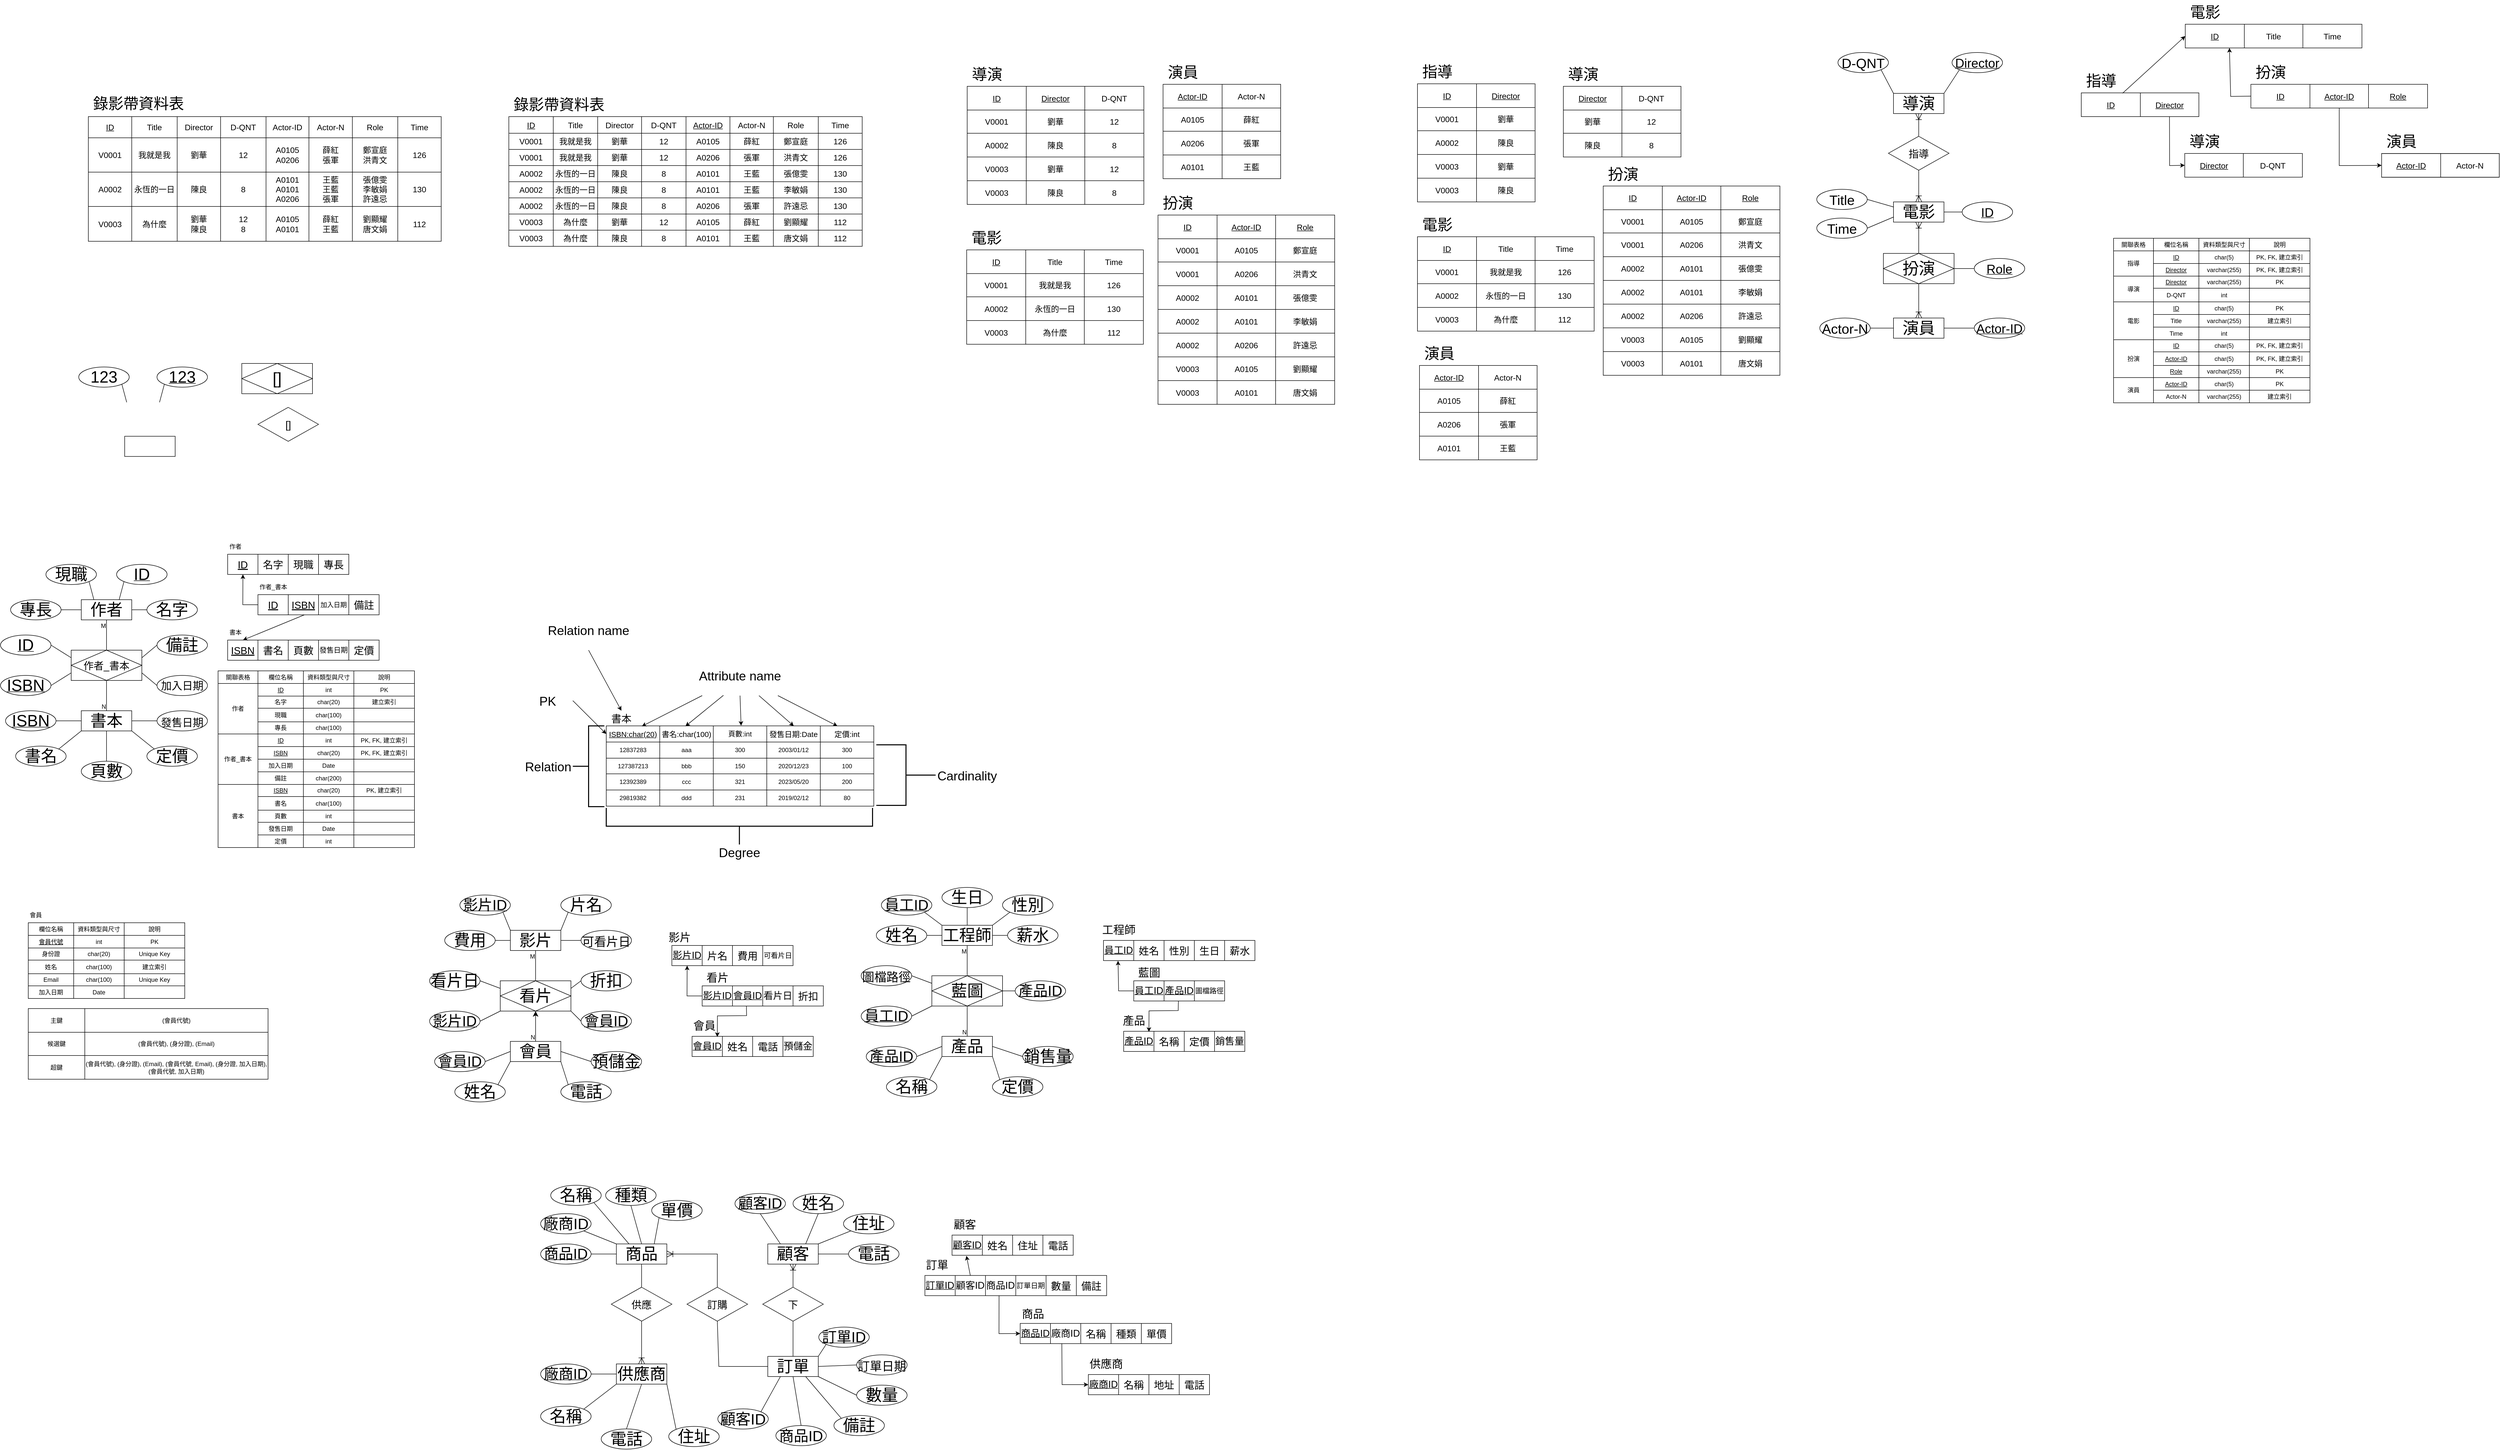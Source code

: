 <mxfile version="27.0.9">
  <diagram name="Page-1" id="uS6pOyLSMoMuns4ZkW5t">
    <mxGraphModel dx="1554" dy="2114" grid="0" gridSize="10" guides="1" tooltips="1" connect="1" arrows="1" fold="1" page="0" pageScale="1" pageWidth="850" pageHeight="1100" math="0" shadow="0">
      <root>
        <mxCell id="0" />
        <mxCell id="1" parent="0" />
        <mxCell id="hE6njJOJibLbcLEBi3ky-1" value="&lt;font style=&quot;font-size: 32px;&quot;&gt;書本&lt;/font&gt;" style="whiteSpace=wrap;html=1;align=center;" parent="1" vertex="1">
          <mxGeometry x="170" y="560" width="100" height="40" as="geometry" />
        </mxCell>
        <mxCell id="hE6njJOJibLbcLEBi3ky-2" value="作者" style="whiteSpace=wrap;html=1;align=center;fontSize=32;" parent="1" vertex="1">
          <mxGeometry x="170" y="340" width="100" height="40" as="geometry" />
        </mxCell>
        <mxCell id="hE6njJOJibLbcLEBi3ky-3" value="&lt;font&gt;名字&lt;/font&gt;" style="ellipse;whiteSpace=wrap;html=1;align=center;fontSize=32;" parent="1" vertex="1">
          <mxGeometry x="300" y="340" width="100" height="40" as="geometry" />
        </mxCell>
        <mxCell id="hE6njJOJibLbcLEBi3ky-4" value="&lt;font style=&quot;font-size: 32px;&quot;&gt;ID&lt;/font&gt;" style="ellipse;whiteSpace=wrap;html=1;align=center;fontStyle=4;" parent="1" vertex="1">
          <mxGeometry x="240" y="270" width="100" height="40" as="geometry" />
        </mxCell>
        <mxCell id="hE6njJOJibLbcLEBi3ky-5" value="&lt;font style=&quot;font-size: 32px;&quot;&gt;ISBN&lt;/font&gt;" style="ellipse;whiteSpace=wrap;html=1;align=center;fontStyle=4;" parent="1" vertex="1">
          <mxGeometry x="20" y="560" width="100" height="40" as="geometry" />
        </mxCell>
        <mxCell id="hE6njJOJibLbcLEBi3ky-6" value="&lt;font&gt;專長&lt;/font&gt;" style="ellipse;whiteSpace=wrap;html=1;align=center;fontSize=32;" parent="1" vertex="1">
          <mxGeometry x="30" y="340" width="100" height="40" as="geometry" />
        </mxCell>
        <mxCell id="hE6njJOJibLbcLEBi3ky-7" value="&lt;font&gt;現職&lt;/font&gt;" style="ellipse;whiteSpace=wrap;html=1;align=center;fontSize=32;" parent="1" vertex="1">
          <mxGeometry x="100" y="270" width="100" height="40" as="geometry" />
        </mxCell>
        <mxCell id="hE6njJOJibLbcLEBi3ky-8" value="&lt;font&gt;書名&lt;/font&gt;" style="ellipse;whiteSpace=wrap;html=1;align=center;fontSize=32;" parent="1" vertex="1">
          <mxGeometry x="40" y="630" width="100" height="40" as="geometry" />
        </mxCell>
        <mxCell id="hE6njJOJibLbcLEBi3ky-9" value="&lt;font style=&quot;font-size: 21px;&quot;&gt;發售日期&lt;/font&gt;" style="ellipse;whiteSpace=wrap;html=1;align=center;fontSize=32;" parent="1" vertex="1">
          <mxGeometry x="320" y="560" width="100" height="40" as="geometry" />
        </mxCell>
        <mxCell id="hE6njJOJibLbcLEBi3ky-10" value="頁數" style="ellipse;whiteSpace=wrap;html=1;align=center;fontSize=32;" parent="1" vertex="1">
          <mxGeometry x="170" y="660" width="100" height="40" as="geometry" />
        </mxCell>
        <mxCell id="hE6njJOJibLbcLEBi3ky-11" value="&lt;font&gt;定價&lt;/font&gt;" style="ellipse;whiteSpace=wrap;html=1;align=center;fontSize=32;" parent="1" vertex="1">
          <mxGeometry x="300" y="630" width="100" height="40" as="geometry" />
        </mxCell>
        <mxCell id="hE6njJOJibLbcLEBi3ky-12" value="&lt;font style=&quot;font-size: 32px;&quot;&gt;ID&lt;/font&gt;" style="ellipse;whiteSpace=wrap;html=1;align=center;fontStyle=4;" parent="1" vertex="1">
          <mxGeometry x="10" y="410" width="100" height="40" as="geometry" />
        </mxCell>
        <mxCell id="hE6njJOJibLbcLEBi3ky-13" value="&lt;font style=&quot;font-size: 32px;&quot;&gt;ISBN&lt;/font&gt;" style="ellipse;whiteSpace=wrap;html=1;align=center;fontStyle=4;" parent="1" vertex="1">
          <mxGeometry x="10" y="490" width="100" height="40" as="geometry" />
        </mxCell>
        <mxCell id="hE6njJOJibLbcLEBi3ky-14" value="" style="endArrow=none;html=1;rounded=0;exitX=1;exitY=0.5;exitDx=0;exitDy=0;entryX=0;entryY=0.25;entryDx=0;entryDy=0;" parent="1" source="hE6njJOJibLbcLEBi3ky-12" target="hE6njJOJibLbcLEBi3ky-28" edge="1">
          <mxGeometry relative="1" as="geometry">
            <mxPoint x="260" y="440" as="sourcePoint" />
            <mxPoint x="160" y="470" as="targetPoint" />
          </mxGeometry>
        </mxCell>
        <mxCell id="hE6njJOJibLbcLEBi3ky-15" value="" style="endArrow=none;html=1;rounded=0;entryX=0;entryY=0.5;entryDx=0;entryDy=0;exitX=1;exitY=0.5;exitDx=0;exitDy=0;" parent="1" source="hE6njJOJibLbcLEBi3ky-1" target="hE6njJOJibLbcLEBi3ky-9" edge="1">
          <mxGeometry relative="1" as="geometry">
            <mxPoint x="260" y="440" as="sourcePoint" />
            <mxPoint x="420" y="440" as="targetPoint" />
          </mxGeometry>
        </mxCell>
        <mxCell id="hE6njJOJibLbcLEBi3ky-16" value="" style="endArrow=none;html=1;rounded=0;entryX=0.5;entryY=0;entryDx=0;entryDy=0;exitX=0.5;exitY=1;exitDx=0;exitDy=0;" parent="1" source="hE6njJOJibLbcLEBi3ky-28" target="hE6njJOJibLbcLEBi3ky-1" edge="1">
          <mxGeometry relative="1" as="geometry">
            <mxPoint x="220" y="500" as="sourcePoint" />
            <mxPoint x="420" y="440" as="targetPoint" />
          </mxGeometry>
        </mxCell>
        <mxCell id="hE6njJOJibLbcLEBi3ky-17" value="N" style="resizable=0;html=1;whiteSpace=wrap;align=right;verticalAlign=bottom;" parent="hE6njJOJibLbcLEBi3ky-16" connectable="0" vertex="1">
          <mxGeometry x="1" relative="1" as="geometry" />
        </mxCell>
        <mxCell id="hE6njJOJibLbcLEBi3ky-18" value="" style="endArrow=none;html=1;rounded=0;entryX=0.5;entryY=1;entryDx=0;entryDy=0;exitX=0.5;exitY=0;exitDx=0;exitDy=0;" parent="1" source="hE6njJOJibLbcLEBi3ky-28" target="hE6njJOJibLbcLEBi3ky-2" edge="1">
          <mxGeometry relative="1" as="geometry">
            <mxPoint x="220" y="440" as="sourcePoint" />
            <mxPoint x="420" y="440" as="targetPoint" />
          </mxGeometry>
        </mxCell>
        <mxCell id="hE6njJOJibLbcLEBi3ky-19" value="M" style="resizable=0;html=1;whiteSpace=wrap;align=right;verticalAlign=bottom;" parent="hE6njJOJibLbcLEBi3ky-18" connectable="0" vertex="1">
          <mxGeometry x="1" relative="1" as="geometry">
            <mxPoint y="20" as="offset" />
          </mxGeometry>
        </mxCell>
        <mxCell id="hE6njJOJibLbcLEBi3ky-20" value="" style="endArrow=none;html=1;rounded=0;entryX=0.75;entryY=0;entryDx=0;entryDy=0;exitX=0;exitY=1;exitDx=0;exitDy=0;" parent="1" source="hE6njJOJibLbcLEBi3ky-4" target="hE6njJOJibLbcLEBi3ky-2" edge="1">
          <mxGeometry relative="1" as="geometry">
            <mxPoint x="260" y="300" as="sourcePoint" />
            <mxPoint x="420" y="300" as="targetPoint" />
          </mxGeometry>
        </mxCell>
        <mxCell id="hE6njJOJibLbcLEBi3ky-21" value="" style="endArrow=none;html=1;rounded=0;entryX=0.25;entryY=0;entryDx=0;entryDy=0;exitX=1;exitY=1;exitDx=0;exitDy=0;" parent="1" source="hE6njJOJibLbcLEBi3ky-7" target="hE6njJOJibLbcLEBi3ky-2" edge="1">
          <mxGeometry relative="1" as="geometry">
            <mxPoint x="260" y="300" as="sourcePoint" />
            <mxPoint x="420" y="300" as="targetPoint" />
          </mxGeometry>
        </mxCell>
        <mxCell id="hE6njJOJibLbcLEBi3ky-22" value="" style="endArrow=none;html=1;rounded=0;entryX=1;entryY=0.5;entryDx=0;entryDy=0;exitX=0;exitY=0.5;exitDx=0;exitDy=0;" parent="1" source="hE6njJOJibLbcLEBi3ky-3" target="hE6njJOJibLbcLEBi3ky-2" edge="1">
          <mxGeometry relative="1" as="geometry">
            <mxPoint x="260" y="300" as="sourcePoint" />
            <mxPoint x="420" y="300" as="targetPoint" />
          </mxGeometry>
        </mxCell>
        <mxCell id="hE6njJOJibLbcLEBi3ky-23" value="" style="endArrow=none;html=1;rounded=0;entryX=0;entryY=0.5;entryDx=0;entryDy=0;exitX=1;exitY=0.5;exitDx=0;exitDy=0;" parent="1" source="hE6njJOJibLbcLEBi3ky-6" target="hE6njJOJibLbcLEBi3ky-2" edge="1">
          <mxGeometry relative="1" as="geometry">
            <mxPoint x="260" y="510" as="sourcePoint" />
            <mxPoint x="420" y="510" as="targetPoint" />
          </mxGeometry>
        </mxCell>
        <mxCell id="hE6njJOJibLbcLEBi3ky-24" value="" style="endArrow=none;html=1;rounded=0;exitX=1;exitY=1;exitDx=0;exitDy=0;entryX=0;entryY=0;entryDx=0;entryDy=0;" parent="1" source="hE6njJOJibLbcLEBi3ky-1" target="hE6njJOJibLbcLEBi3ky-11" edge="1">
          <mxGeometry relative="1" as="geometry">
            <mxPoint x="260" y="510" as="sourcePoint" />
            <mxPoint x="420" y="510" as="targetPoint" />
          </mxGeometry>
        </mxCell>
        <mxCell id="hE6njJOJibLbcLEBi3ky-25" value="" style="endArrow=none;html=1;rounded=0;entryX=1;entryY=0.5;entryDx=0;entryDy=0;" parent="1" source="hE6njJOJibLbcLEBi3ky-1" target="hE6njJOJibLbcLEBi3ky-5" edge="1">
          <mxGeometry relative="1" as="geometry">
            <mxPoint x="260" y="510" as="sourcePoint" />
            <mxPoint x="420" y="510" as="targetPoint" />
          </mxGeometry>
        </mxCell>
        <mxCell id="hE6njJOJibLbcLEBi3ky-26" value="" style="endArrow=none;html=1;rounded=0;entryX=1;entryY=0;entryDx=0;entryDy=0;exitX=0;exitY=1;exitDx=0;exitDy=0;" parent="1" source="hE6njJOJibLbcLEBi3ky-1" target="hE6njJOJibLbcLEBi3ky-8" edge="1">
          <mxGeometry relative="1" as="geometry">
            <mxPoint x="260" y="510" as="sourcePoint" />
            <mxPoint x="420" y="510" as="targetPoint" />
          </mxGeometry>
        </mxCell>
        <mxCell id="hE6njJOJibLbcLEBi3ky-27" value="" style="endArrow=none;html=1;rounded=0;entryX=0.5;entryY=0;entryDx=0;entryDy=0;exitX=0.5;exitY=1;exitDx=0;exitDy=0;" parent="1" source="hE6njJOJibLbcLEBi3ky-1" target="hE6njJOJibLbcLEBi3ky-10" edge="1">
          <mxGeometry relative="1" as="geometry">
            <mxPoint x="260" y="510" as="sourcePoint" />
            <mxPoint x="420" y="510" as="targetPoint" />
          </mxGeometry>
        </mxCell>
        <mxCell id="hE6njJOJibLbcLEBi3ky-28" value="&lt;font style=&quot;font-size: 20px;&quot;&gt;作者_書本&lt;/font&gt;" style="shape=associativeEntity;whiteSpace=wrap;html=1;align=center;" parent="1" vertex="1">
          <mxGeometry x="150" y="440" width="140" height="60" as="geometry" />
        </mxCell>
        <mxCell id="hE6njJOJibLbcLEBi3ky-29" value="&lt;font&gt;加入日期&lt;/font&gt;" style="ellipse;whiteSpace=wrap;html=1;align=center;fontSize=21;" parent="1" vertex="1">
          <mxGeometry x="320" y="490" width="100" height="40" as="geometry" />
        </mxCell>
        <mxCell id="hE6njJOJibLbcLEBi3ky-30" value="&lt;font&gt;備註&lt;/font&gt;" style="ellipse;whiteSpace=wrap;html=1;align=center;fontSize=32;" parent="1" vertex="1">
          <mxGeometry x="320" y="410" width="100" height="40" as="geometry" />
        </mxCell>
        <mxCell id="hE6njJOJibLbcLEBi3ky-31" value="" style="endArrow=none;html=1;rounded=0;exitX=1;exitY=0.75;exitDx=0;exitDy=0;entryX=0;entryY=0.5;entryDx=0;entryDy=0;" parent="1" source="hE6njJOJibLbcLEBi3ky-28" target="hE6njJOJibLbcLEBi3ky-29" edge="1">
          <mxGeometry relative="1" as="geometry">
            <mxPoint x="260" y="500" as="sourcePoint" />
            <mxPoint x="420" y="500" as="targetPoint" />
          </mxGeometry>
        </mxCell>
        <mxCell id="hE6njJOJibLbcLEBi3ky-32" value="" style="endArrow=none;html=1;rounded=0;entryX=1;entryY=0.25;entryDx=0;entryDy=0;exitX=0;exitY=0.5;exitDx=0;exitDy=0;" parent="1" source="hE6njJOJibLbcLEBi3ky-30" target="hE6njJOJibLbcLEBi3ky-28" edge="1">
          <mxGeometry relative="1" as="geometry">
            <mxPoint x="260" y="500" as="sourcePoint" />
            <mxPoint x="420" y="500" as="targetPoint" />
          </mxGeometry>
        </mxCell>
        <mxCell id="hE6njJOJibLbcLEBi3ky-33" value="" style="endArrow=none;html=1;rounded=0;entryX=1;entryY=0.5;entryDx=0;entryDy=0;exitX=0;exitY=0.75;exitDx=0;exitDy=0;" parent="1" source="hE6njJOJibLbcLEBi3ky-28" target="hE6njJOJibLbcLEBi3ky-13" edge="1">
          <mxGeometry relative="1" as="geometry">
            <mxPoint x="260" y="500" as="sourcePoint" />
            <mxPoint x="420" y="500" as="targetPoint" />
          </mxGeometry>
        </mxCell>
        <mxCell id="hE6njJOJibLbcLEBi3ky-34" value="" style="shape=table;startSize=0;container=1;collapsible=0;childLayout=tableLayout;fontSize=30;" parent="1" vertex="1">
          <mxGeometry x="460" y="250" width="240" height="40" as="geometry" />
        </mxCell>
        <mxCell id="hE6njJOJibLbcLEBi3ky-35" value="" style="shape=tableRow;horizontal=0;startSize=0;swimlaneHead=0;swimlaneBody=0;strokeColor=inherit;top=0;left=0;bottom=0;right=0;collapsible=0;dropTarget=0;fillColor=none;points=[[0,0.5],[1,0.5]];portConstraint=eastwest;" parent="hE6njJOJibLbcLEBi3ky-34" vertex="1">
          <mxGeometry width="240" height="40" as="geometry" />
        </mxCell>
        <mxCell id="hE6njJOJibLbcLEBi3ky-36" value="&lt;font style=&quot;font-size: 20px;&quot;&gt;&lt;u&gt;ID&lt;/u&gt;&lt;/font&gt;" style="shape=partialRectangle;html=1;whiteSpace=wrap;connectable=0;strokeColor=inherit;overflow=hidden;fillColor=none;top=0;left=0;bottom=0;right=0;pointerEvents=1;" parent="hE6njJOJibLbcLEBi3ky-35" vertex="1">
          <mxGeometry width="60" height="40" as="geometry">
            <mxRectangle width="60" height="40" as="alternateBounds" />
          </mxGeometry>
        </mxCell>
        <mxCell id="hE6njJOJibLbcLEBi3ky-37" value="&lt;font style=&quot;font-size: 20px;&quot;&gt;名字&lt;/font&gt;" style="shape=partialRectangle;html=1;whiteSpace=wrap;connectable=0;strokeColor=inherit;overflow=hidden;fillColor=none;top=0;left=0;bottom=0;right=0;pointerEvents=1;" parent="hE6njJOJibLbcLEBi3ky-35" vertex="1">
          <mxGeometry x="60" width="60" height="40" as="geometry">
            <mxRectangle width="60" height="40" as="alternateBounds" />
          </mxGeometry>
        </mxCell>
        <mxCell id="hE6njJOJibLbcLEBi3ky-38" value="&lt;font style=&quot;font-size: 20px;&quot;&gt;現職&lt;/font&gt;" style="shape=partialRectangle;html=1;whiteSpace=wrap;connectable=0;strokeColor=inherit;overflow=hidden;fillColor=none;top=0;left=0;bottom=0;right=0;pointerEvents=1;" parent="hE6njJOJibLbcLEBi3ky-35" vertex="1">
          <mxGeometry x="120" width="60" height="40" as="geometry">
            <mxRectangle width="60" height="40" as="alternateBounds" />
          </mxGeometry>
        </mxCell>
        <mxCell id="hE6njJOJibLbcLEBi3ky-39" value="&lt;font style=&quot;font-size: 20px;&quot;&gt;專長&lt;/font&gt;" style="shape=partialRectangle;html=1;whiteSpace=wrap;connectable=0;strokeColor=inherit;overflow=hidden;fillColor=none;top=0;left=0;bottom=0;right=0;pointerEvents=1;" parent="hE6njJOJibLbcLEBi3ky-35" vertex="1">
          <mxGeometry x="180" width="60" height="40" as="geometry">
            <mxRectangle width="60" height="40" as="alternateBounds" />
          </mxGeometry>
        </mxCell>
        <mxCell id="hE6njJOJibLbcLEBi3ky-40" value="" style="shape=table;startSize=0;container=1;collapsible=0;childLayout=tableLayout;fontSize=30;" parent="1" vertex="1">
          <mxGeometry x="520" y="330" width="240" height="40" as="geometry" />
        </mxCell>
        <mxCell id="hE6njJOJibLbcLEBi3ky-41" value="" style="shape=tableRow;horizontal=0;startSize=0;swimlaneHead=0;swimlaneBody=0;strokeColor=inherit;top=0;left=0;bottom=0;right=0;collapsible=0;dropTarget=0;fillColor=none;points=[[0,0.5],[1,0.5]];portConstraint=eastwest;" parent="hE6njJOJibLbcLEBi3ky-40" vertex="1">
          <mxGeometry width="240" height="40" as="geometry" />
        </mxCell>
        <mxCell id="hE6njJOJibLbcLEBi3ky-42" value="&lt;font style=&quot;font-size: 20px;&quot;&gt;&lt;u&gt;ID&lt;/u&gt;&lt;/font&gt;" style="shape=partialRectangle;html=1;whiteSpace=wrap;connectable=0;strokeColor=inherit;overflow=hidden;fillColor=none;top=0;left=0;bottom=0;right=0;pointerEvents=1;" parent="hE6njJOJibLbcLEBi3ky-41" vertex="1">
          <mxGeometry width="60" height="40" as="geometry">
            <mxRectangle width="60" height="40" as="alternateBounds" />
          </mxGeometry>
        </mxCell>
        <mxCell id="hE6njJOJibLbcLEBi3ky-43" value="&lt;span style=&quot;font-size: 20px;&quot;&gt;&lt;u&gt;ISBN&lt;/u&gt;&lt;/span&gt;" style="shape=partialRectangle;html=1;whiteSpace=wrap;connectable=0;strokeColor=inherit;overflow=hidden;fillColor=none;top=0;left=0;bottom=0;right=0;pointerEvents=1;" parent="hE6njJOJibLbcLEBi3ky-41" vertex="1">
          <mxGeometry x="60" width="60" height="40" as="geometry">
            <mxRectangle width="60" height="40" as="alternateBounds" />
          </mxGeometry>
        </mxCell>
        <mxCell id="hE6njJOJibLbcLEBi3ky-44" value="&lt;font style=&quot;font-size: 13px;&quot;&gt;加入日期&lt;/font&gt;" style="shape=partialRectangle;html=1;whiteSpace=wrap;connectable=0;strokeColor=inherit;overflow=hidden;fillColor=none;top=0;left=0;bottom=0;right=0;pointerEvents=1;" parent="hE6njJOJibLbcLEBi3ky-41" vertex="1">
          <mxGeometry x="120" width="60" height="40" as="geometry">
            <mxRectangle width="60" height="40" as="alternateBounds" />
          </mxGeometry>
        </mxCell>
        <mxCell id="hE6njJOJibLbcLEBi3ky-45" value="&lt;font style=&quot;font-size: 20px;&quot;&gt;備註&lt;/font&gt;" style="shape=partialRectangle;html=1;whiteSpace=wrap;connectable=0;strokeColor=inherit;overflow=hidden;fillColor=none;top=0;left=0;bottom=0;right=0;pointerEvents=1;" parent="hE6njJOJibLbcLEBi3ky-41" vertex="1">
          <mxGeometry x="180" width="60" height="40" as="geometry">
            <mxRectangle width="60" height="40" as="alternateBounds" />
          </mxGeometry>
        </mxCell>
        <mxCell id="hE6njJOJibLbcLEBi3ky-46" value="" style="shape=table;startSize=0;container=1;collapsible=0;childLayout=tableLayout;fontSize=30;" parent="1" vertex="1">
          <mxGeometry x="460" y="420" width="300" height="40" as="geometry" />
        </mxCell>
        <mxCell id="hE6njJOJibLbcLEBi3ky-47" value="" style="shape=tableRow;horizontal=0;startSize=0;swimlaneHead=0;swimlaneBody=0;strokeColor=inherit;top=0;left=0;bottom=0;right=0;collapsible=0;dropTarget=0;fillColor=none;points=[[0,0.5],[1,0.5]];portConstraint=eastwest;" parent="hE6njJOJibLbcLEBi3ky-46" vertex="1">
          <mxGeometry width="300" height="40" as="geometry" />
        </mxCell>
        <mxCell id="hE6njJOJibLbcLEBi3ky-48" value="&lt;font style=&quot;font-size: 20px;&quot;&gt;&lt;u&gt;ISBN&lt;/u&gt;&lt;/font&gt;" style="shape=partialRectangle;html=1;whiteSpace=wrap;connectable=0;strokeColor=inherit;overflow=hidden;fillColor=none;top=0;left=0;bottom=0;right=0;pointerEvents=1;" parent="hE6njJOJibLbcLEBi3ky-47" vertex="1">
          <mxGeometry width="60" height="40" as="geometry">
            <mxRectangle width="60" height="40" as="alternateBounds" />
          </mxGeometry>
        </mxCell>
        <mxCell id="hE6njJOJibLbcLEBi3ky-49" value="&lt;font style=&quot;font-size: 20px;&quot;&gt;書名&lt;/font&gt;" style="shape=partialRectangle;html=1;whiteSpace=wrap;connectable=0;strokeColor=inherit;overflow=hidden;fillColor=none;top=0;left=0;bottom=0;right=0;pointerEvents=1;" parent="hE6njJOJibLbcLEBi3ky-47" vertex="1">
          <mxGeometry x="60" width="60" height="40" as="geometry">
            <mxRectangle width="60" height="40" as="alternateBounds" />
          </mxGeometry>
        </mxCell>
        <mxCell id="hE6njJOJibLbcLEBi3ky-50" value="&lt;font style=&quot;font-size: 20px;&quot;&gt;頁數&lt;/font&gt;" style="shape=partialRectangle;html=1;whiteSpace=wrap;connectable=0;strokeColor=inherit;overflow=hidden;fillColor=none;top=0;left=0;bottom=0;right=0;pointerEvents=1;" parent="hE6njJOJibLbcLEBi3ky-47" vertex="1">
          <mxGeometry x="120" width="60" height="40" as="geometry">
            <mxRectangle width="60" height="40" as="alternateBounds" />
          </mxGeometry>
        </mxCell>
        <mxCell id="hE6njJOJibLbcLEBi3ky-51" value="&lt;font style=&quot;font-size: 14px;&quot;&gt;發售日期&lt;/font&gt;" style="shape=partialRectangle;html=1;whiteSpace=wrap;connectable=0;strokeColor=inherit;overflow=hidden;fillColor=none;top=0;left=0;bottom=0;right=0;pointerEvents=1;" parent="hE6njJOJibLbcLEBi3ky-47" vertex="1">
          <mxGeometry x="180" width="60" height="40" as="geometry">
            <mxRectangle width="60" height="40" as="alternateBounds" />
          </mxGeometry>
        </mxCell>
        <mxCell id="hE6njJOJibLbcLEBi3ky-52" value="&lt;font style=&quot;font-size: 20px;&quot;&gt;定價&lt;/font&gt;" style="shape=partialRectangle;html=1;whiteSpace=wrap;connectable=0;strokeColor=inherit;overflow=hidden;fillColor=none;top=0;left=0;bottom=0;right=0;pointerEvents=1;" parent="hE6njJOJibLbcLEBi3ky-47" vertex="1">
          <mxGeometry x="240" width="60" height="40" as="geometry">
            <mxRectangle width="60" height="40" as="alternateBounds" />
          </mxGeometry>
        </mxCell>
        <mxCell id="hE6njJOJibLbcLEBi3ky-53" value="" style="endArrow=classic;html=1;rounded=0;entryX=0.101;entryY=0;entryDx=0;entryDy=0;entryPerimeter=0;exitX=0.383;exitY=1;exitDx=0;exitDy=0;exitPerimeter=0;" parent="1" source="hE6njJOJibLbcLEBi3ky-41" target="hE6njJOJibLbcLEBi3ky-47" edge="1">
          <mxGeometry width="50" height="50" relative="1" as="geometry">
            <mxPoint x="370" y="430" as="sourcePoint" />
            <mxPoint x="420" y="380" as="targetPoint" />
          </mxGeometry>
        </mxCell>
        <mxCell id="hE6njJOJibLbcLEBi3ky-54" value="作者" style="text;html=1;align=center;verticalAlign=middle;resizable=0;points=[];autosize=1;strokeColor=none;fillColor=none;" parent="1" vertex="1">
          <mxGeometry x="450" y="220" width="50" height="30" as="geometry" />
        </mxCell>
        <mxCell id="hE6njJOJibLbcLEBi3ky-55" value="作者_書本" style="text;html=1;align=center;verticalAlign=middle;resizable=0;points=[];autosize=1;strokeColor=none;fillColor=none;" parent="1" vertex="1">
          <mxGeometry x="510" y="300" width="80" height="30" as="geometry" />
        </mxCell>
        <mxCell id="hE6njJOJibLbcLEBi3ky-56" value="" style="endArrow=classic;html=1;rounded=0;entryX=0.126;entryY=0.998;entryDx=0;entryDy=0;entryPerimeter=0;exitX=0;exitY=0.5;exitDx=0;exitDy=0;" parent="1" source="hE6njJOJibLbcLEBi3ky-41" target="hE6njJOJibLbcLEBi3ky-35" edge="1">
          <mxGeometry width="50" height="50" relative="1" as="geometry">
            <mxPoint x="460" y="390" as="sourcePoint" />
            <mxPoint x="510" y="340" as="targetPoint" />
            <Array as="points">
              <mxPoint x="490" y="350" />
            </Array>
          </mxGeometry>
        </mxCell>
        <mxCell id="hE6njJOJibLbcLEBi3ky-57" value="書本" style="text;html=1;align=center;verticalAlign=middle;resizable=0;points=[];autosize=1;strokeColor=none;fillColor=none;" parent="1" vertex="1">
          <mxGeometry x="450" y="390" width="50" height="30" as="geometry" />
        </mxCell>
        <mxCell id="hE6njJOJibLbcLEBi3ky-58" value="" style="shape=table;startSize=0;container=1;collapsible=0;childLayout=tableLayout;" parent="1" vertex="1">
          <mxGeometry x="441" y="481" width="389" height="350" as="geometry" />
        </mxCell>
        <mxCell id="hE6njJOJibLbcLEBi3ky-59" style="shape=tableRow;horizontal=0;startSize=0;swimlaneHead=0;swimlaneBody=0;strokeColor=inherit;top=0;left=0;bottom=0;right=0;collapsible=0;dropTarget=0;fillColor=none;points=[[0,0.5],[1,0.5]];portConstraint=eastwest;" parent="hE6njJOJibLbcLEBi3ky-58" vertex="1">
          <mxGeometry width="389" height="25" as="geometry" />
        </mxCell>
        <mxCell id="hE6njJOJibLbcLEBi3ky-60" value="關聯表格" style="shape=partialRectangle;html=1;whiteSpace=wrap;connectable=0;strokeColor=inherit;overflow=hidden;fillColor=none;top=0;left=0;bottom=0;right=0;pointerEvents=1;" parent="hE6njJOJibLbcLEBi3ky-59" vertex="1">
          <mxGeometry width="79" height="25" as="geometry">
            <mxRectangle width="79" height="25" as="alternateBounds" />
          </mxGeometry>
        </mxCell>
        <mxCell id="hE6njJOJibLbcLEBi3ky-61" value="欄位名稱" style="shape=partialRectangle;html=1;whiteSpace=wrap;connectable=0;strokeColor=inherit;overflow=hidden;fillColor=none;top=0;left=0;bottom=0;right=0;pointerEvents=1;" parent="hE6njJOJibLbcLEBi3ky-59" vertex="1">
          <mxGeometry x="79" width="90" height="25" as="geometry">
            <mxRectangle width="90" height="25" as="alternateBounds" />
          </mxGeometry>
        </mxCell>
        <mxCell id="hE6njJOJibLbcLEBi3ky-62" value="資料類型與尺寸" style="shape=partialRectangle;html=1;whiteSpace=wrap;connectable=0;strokeColor=inherit;overflow=hidden;fillColor=none;top=0;left=0;bottom=0;right=0;pointerEvents=1;" parent="hE6njJOJibLbcLEBi3ky-59" vertex="1">
          <mxGeometry x="169" width="100" height="25" as="geometry">
            <mxRectangle width="100" height="25" as="alternateBounds" />
          </mxGeometry>
        </mxCell>
        <mxCell id="hE6njJOJibLbcLEBi3ky-63" value="說明" style="shape=partialRectangle;html=1;whiteSpace=wrap;connectable=0;strokeColor=inherit;overflow=hidden;fillColor=none;top=0;left=0;bottom=0;right=0;pointerEvents=1;" parent="hE6njJOJibLbcLEBi3ky-59" vertex="1">
          <mxGeometry x="269" width="120" height="25" as="geometry">
            <mxRectangle width="120" height="25" as="alternateBounds" />
          </mxGeometry>
        </mxCell>
        <mxCell id="hE6njJOJibLbcLEBi3ky-64" value="" style="shape=tableRow;horizontal=0;startSize=0;swimlaneHead=0;swimlaneBody=0;strokeColor=inherit;top=0;left=0;bottom=0;right=0;collapsible=0;dropTarget=0;fillColor=none;points=[[0,0.5],[1,0.5]];portConstraint=eastwest;" parent="hE6njJOJibLbcLEBi3ky-58" vertex="1">
          <mxGeometry y="25" width="389" height="25" as="geometry" />
        </mxCell>
        <mxCell id="hE6njJOJibLbcLEBi3ky-65" value="作者" style="shape=partialRectangle;html=1;whiteSpace=wrap;connectable=0;strokeColor=inherit;overflow=hidden;fillColor=none;top=0;left=0;bottom=0;right=0;pointerEvents=1;rowspan=4;colspan=1;" parent="hE6njJOJibLbcLEBi3ky-64" vertex="1">
          <mxGeometry width="79" height="100" as="geometry">
            <mxRectangle width="79" height="25" as="alternateBounds" />
          </mxGeometry>
        </mxCell>
        <mxCell id="hE6njJOJibLbcLEBi3ky-66" value="&lt;u&gt;ID&lt;/u&gt;" style="shape=partialRectangle;html=1;whiteSpace=wrap;connectable=0;strokeColor=inherit;overflow=hidden;fillColor=none;top=0;left=0;bottom=0;right=0;pointerEvents=1;" parent="hE6njJOJibLbcLEBi3ky-64" vertex="1">
          <mxGeometry x="79" width="90" height="25" as="geometry">
            <mxRectangle width="90" height="25" as="alternateBounds" />
          </mxGeometry>
        </mxCell>
        <mxCell id="hE6njJOJibLbcLEBi3ky-67" value="int" style="shape=partialRectangle;html=1;whiteSpace=wrap;connectable=0;strokeColor=inherit;overflow=hidden;fillColor=none;top=0;left=0;bottom=0;right=0;pointerEvents=1;" parent="hE6njJOJibLbcLEBi3ky-64" vertex="1">
          <mxGeometry x="169" width="100" height="25" as="geometry">
            <mxRectangle width="100" height="25" as="alternateBounds" />
          </mxGeometry>
        </mxCell>
        <mxCell id="hE6njJOJibLbcLEBi3ky-68" value="PK" style="shape=partialRectangle;html=1;whiteSpace=wrap;connectable=0;strokeColor=inherit;overflow=hidden;fillColor=none;top=0;left=0;bottom=0;right=0;pointerEvents=1;" parent="hE6njJOJibLbcLEBi3ky-64" vertex="1">
          <mxGeometry x="269" width="120" height="25" as="geometry">
            <mxRectangle width="120" height="25" as="alternateBounds" />
          </mxGeometry>
        </mxCell>
        <mxCell id="hE6njJOJibLbcLEBi3ky-69" value="" style="shape=tableRow;horizontal=0;startSize=0;swimlaneHead=0;swimlaneBody=0;strokeColor=inherit;top=0;left=0;bottom=0;right=0;collapsible=0;dropTarget=0;fillColor=none;points=[[0,0.5],[1,0.5]];portConstraint=eastwest;" parent="hE6njJOJibLbcLEBi3ky-58" vertex="1">
          <mxGeometry y="50" width="389" height="24" as="geometry" />
        </mxCell>
        <mxCell id="hE6njJOJibLbcLEBi3ky-70" value="" style="shape=partialRectangle;html=1;whiteSpace=wrap;connectable=0;strokeColor=inherit;overflow=hidden;fillColor=none;top=0;left=0;bottom=0;right=0;pointerEvents=1;" parent="hE6njJOJibLbcLEBi3ky-69" vertex="1" visible="0">
          <mxGeometry width="79" height="24" as="geometry">
            <mxRectangle width="79" height="24" as="alternateBounds" />
          </mxGeometry>
        </mxCell>
        <mxCell id="hE6njJOJibLbcLEBi3ky-71" value="名字" style="shape=partialRectangle;html=1;whiteSpace=wrap;connectable=0;strokeColor=inherit;overflow=hidden;fillColor=none;top=0;left=0;bottom=0;right=0;pointerEvents=1;" parent="hE6njJOJibLbcLEBi3ky-69" vertex="1">
          <mxGeometry x="79" width="90" height="24" as="geometry">
            <mxRectangle width="90" height="24" as="alternateBounds" />
          </mxGeometry>
        </mxCell>
        <mxCell id="hE6njJOJibLbcLEBi3ky-72" value="char(20)" style="shape=partialRectangle;html=1;whiteSpace=wrap;connectable=0;strokeColor=inherit;overflow=hidden;fillColor=none;top=0;left=0;bottom=0;right=0;pointerEvents=1;" parent="hE6njJOJibLbcLEBi3ky-69" vertex="1">
          <mxGeometry x="169" width="100" height="24" as="geometry">
            <mxRectangle width="100" height="24" as="alternateBounds" />
          </mxGeometry>
        </mxCell>
        <mxCell id="hE6njJOJibLbcLEBi3ky-73" value="建立索引" style="shape=partialRectangle;html=1;whiteSpace=wrap;connectable=0;strokeColor=inherit;overflow=hidden;fillColor=none;top=0;left=0;bottom=0;right=0;pointerEvents=1;" parent="hE6njJOJibLbcLEBi3ky-69" vertex="1">
          <mxGeometry x="269" width="120" height="24" as="geometry">
            <mxRectangle width="120" height="24" as="alternateBounds" />
          </mxGeometry>
        </mxCell>
        <mxCell id="hE6njJOJibLbcLEBi3ky-74" value="" style="shape=tableRow;horizontal=0;startSize=0;swimlaneHead=0;swimlaneBody=0;strokeColor=inherit;top=0;left=0;bottom=0;right=0;collapsible=0;dropTarget=0;fillColor=none;points=[[0,0.5],[1,0.5]];portConstraint=eastwest;" parent="hE6njJOJibLbcLEBi3ky-58" vertex="1">
          <mxGeometry y="74" width="389" height="27" as="geometry" />
        </mxCell>
        <mxCell id="hE6njJOJibLbcLEBi3ky-75" value="" style="shape=partialRectangle;html=1;whiteSpace=wrap;connectable=0;strokeColor=inherit;overflow=hidden;fillColor=none;top=0;left=0;bottom=0;right=0;pointerEvents=1;" parent="hE6njJOJibLbcLEBi3ky-74" vertex="1" visible="0">
          <mxGeometry width="79" height="27" as="geometry">
            <mxRectangle width="79" height="27" as="alternateBounds" />
          </mxGeometry>
        </mxCell>
        <mxCell id="hE6njJOJibLbcLEBi3ky-76" value="現職" style="shape=partialRectangle;html=1;whiteSpace=wrap;connectable=0;strokeColor=inherit;overflow=hidden;fillColor=none;top=0;left=0;bottom=0;right=0;pointerEvents=1;" parent="hE6njJOJibLbcLEBi3ky-74" vertex="1">
          <mxGeometry x="79" width="90" height="27" as="geometry">
            <mxRectangle width="90" height="27" as="alternateBounds" />
          </mxGeometry>
        </mxCell>
        <mxCell id="hE6njJOJibLbcLEBi3ky-77" value="char(100)" style="shape=partialRectangle;html=1;whiteSpace=wrap;connectable=0;strokeColor=inherit;overflow=hidden;fillColor=none;top=0;left=0;bottom=0;right=0;pointerEvents=1;" parent="hE6njJOJibLbcLEBi3ky-74" vertex="1">
          <mxGeometry x="169" width="100" height="27" as="geometry">
            <mxRectangle width="100" height="27" as="alternateBounds" />
          </mxGeometry>
        </mxCell>
        <mxCell id="hE6njJOJibLbcLEBi3ky-78" value="" style="shape=partialRectangle;html=1;whiteSpace=wrap;connectable=0;strokeColor=inherit;overflow=hidden;fillColor=none;top=0;left=0;bottom=0;right=0;pointerEvents=1;" parent="hE6njJOJibLbcLEBi3ky-74" vertex="1">
          <mxGeometry x="269" width="120" height="27" as="geometry">
            <mxRectangle width="120" height="27" as="alternateBounds" />
          </mxGeometry>
        </mxCell>
        <mxCell id="hE6njJOJibLbcLEBi3ky-79" value="" style="shape=tableRow;horizontal=0;startSize=0;swimlaneHead=0;swimlaneBody=0;strokeColor=inherit;top=0;left=0;bottom=0;right=0;collapsible=0;dropTarget=0;fillColor=none;points=[[0,0.5],[1,0.5]];portConstraint=eastwest;" parent="hE6njJOJibLbcLEBi3ky-58" vertex="1">
          <mxGeometry y="101" width="389" height="24" as="geometry" />
        </mxCell>
        <mxCell id="hE6njJOJibLbcLEBi3ky-80" value="" style="shape=partialRectangle;html=1;whiteSpace=wrap;connectable=0;strokeColor=inherit;overflow=hidden;fillColor=none;top=0;left=0;bottom=0;right=0;pointerEvents=1;" parent="hE6njJOJibLbcLEBi3ky-79" vertex="1" visible="0">
          <mxGeometry width="79" height="24" as="geometry">
            <mxRectangle width="79" height="24" as="alternateBounds" />
          </mxGeometry>
        </mxCell>
        <mxCell id="hE6njJOJibLbcLEBi3ky-81" value="專長" style="shape=partialRectangle;html=1;whiteSpace=wrap;connectable=0;strokeColor=inherit;overflow=hidden;fillColor=none;top=0;left=0;bottom=0;right=0;pointerEvents=1;" parent="hE6njJOJibLbcLEBi3ky-79" vertex="1">
          <mxGeometry x="79" width="90" height="24" as="geometry">
            <mxRectangle width="90" height="24" as="alternateBounds" />
          </mxGeometry>
        </mxCell>
        <mxCell id="hE6njJOJibLbcLEBi3ky-82" value="char(100)" style="shape=partialRectangle;html=1;whiteSpace=wrap;connectable=0;strokeColor=inherit;overflow=hidden;fillColor=none;top=0;left=0;bottom=0;right=0;pointerEvents=1;" parent="hE6njJOJibLbcLEBi3ky-79" vertex="1">
          <mxGeometry x="169" width="100" height="24" as="geometry">
            <mxRectangle width="100" height="24" as="alternateBounds" />
          </mxGeometry>
        </mxCell>
        <mxCell id="hE6njJOJibLbcLEBi3ky-83" value="" style="shape=partialRectangle;html=1;whiteSpace=wrap;connectable=0;strokeColor=inherit;overflow=hidden;fillColor=none;top=0;left=0;bottom=0;right=0;pointerEvents=1;" parent="hE6njJOJibLbcLEBi3ky-79" vertex="1">
          <mxGeometry x="269" width="120" height="24" as="geometry">
            <mxRectangle width="120" height="24" as="alternateBounds" />
          </mxGeometry>
        </mxCell>
        <mxCell id="hE6njJOJibLbcLEBi3ky-84" value="" style="shape=tableRow;horizontal=0;startSize=0;swimlaneHead=0;swimlaneBody=0;strokeColor=inherit;top=0;left=0;bottom=0;right=0;collapsible=0;dropTarget=0;fillColor=none;points=[[0,0.5],[1,0.5]];portConstraint=eastwest;" parent="hE6njJOJibLbcLEBi3ky-58" vertex="1">
          <mxGeometry y="125" width="389" height="25" as="geometry" />
        </mxCell>
        <mxCell id="hE6njJOJibLbcLEBi3ky-85" value="作者_書本" style="shape=partialRectangle;html=1;whiteSpace=wrap;connectable=0;strokeColor=inherit;overflow=hidden;fillColor=none;top=0;left=0;bottom=0;right=0;pointerEvents=1;rowspan=4;colspan=1;" parent="hE6njJOJibLbcLEBi3ky-84" vertex="1">
          <mxGeometry width="79" height="100" as="geometry">
            <mxRectangle width="79" height="25" as="alternateBounds" />
          </mxGeometry>
        </mxCell>
        <mxCell id="hE6njJOJibLbcLEBi3ky-86" value="&lt;u style=&quot;background-color: transparent; color: light-dark(rgb(0, 0, 0), rgb(255, 255, 255));&quot;&gt;ID&lt;/u&gt;" style="shape=partialRectangle;html=1;whiteSpace=wrap;connectable=0;strokeColor=inherit;overflow=hidden;fillColor=none;top=0;left=0;bottom=0;right=0;pointerEvents=1;" parent="hE6njJOJibLbcLEBi3ky-84" vertex="1">
          <mxGeometry x="79" width="90" height="25" as="geometry">
            <mxRectangle width="90" height="25" as="alternateBounds" />
          </mxGeometry>
        </mxCell>
        <mxCell id="hE6njJOJibLbcLEBi3ky-87" value="int" style="shape=partialRectangle;html=1;whiteSpace=wrap;connectable=0;strokeColor=inherit;overflow=hidden;fillColor=none;top=0;left=0;bottom=0;right=0;pointerEvents=1;" parent="hE6njJOJibLbcLEBi3ky-84" vertex="1">
          <mxGeometry x="169" width="100" height="25" as="geometry">
            <mxRectangle width="100" height="25" as="alternateBounds" />
          </mxGeometry>
        </mxCell>
        <mxCell id="hE6njJOJibLbcLEBi3ky-88" value="PK, FK, 建立索引" style="shape=partialRectangle;html=1;whiteSpace=wrap;connectable=0;strokeColor=inherit;overflow=hidden;fillColor=none;top=0;left=0;bottom=0;right=0;pointerEvents=1;" parent="hE6njJOJibLbcLEBi3ky-84" vertex="1">
          <mxGeometry x="269" width="120" height="25" as="geometry">
            <mxRectangle width="120" height="25" as="alternateBounds" />
          </mxGeometry>
        </mxCell>
        <mxCell id="hE6njJOJibLbcLEBi3ky-89" value="" style="shape=tableRow;horizontal=0;startSize=0;swimlaneHead=0;swimlaneBody=0;strokeColor=inherit;top=0;left=0;bottom=0;right=0;collapsible=0;dropTarget=0;fillColor=none;points=[[0,0.5],[1,0.5]];portConstraint=eastwest;" parent="hE6njJOJibLbcLEBi3ky-58" vertex="1">
          <mxGeometry y="150" width="389" height="25" as="geometry" />
        </mxCell>
        <mxCell id="hE6njJOJibLbcLEBi3ky-90" value="" style="shape=partialRectangle;html=1;whiteSpace=wrap;connectable=0;strokeColor=inherit;overflow=hidden;fillColor=none;top=0;left=0;bottom=0;right=0;pointerEvents=1;" parent="hE6njJOJibLbcLEBi3ky-89" vertex="1" visible="0">
          <mxGeometry width="79" height="25" as="geometry">
            <mxRectangle width="79" height="25" as="alternateBounds" />
          </mxGeometry>
        </mxCell>
        <mxCell id="hE6njJOJibLbcLEBi3ky-91" value="&lt;u&gt;ISBN&lt;/u&gt;" style="shape=partialRectangle;html=1;whiteSpace=wrap;connectable=0;strokeColor=inherit;overflow=hidden;fillColor=none;top=0;left=0;bottom=0;right=0;pointerEvents=1;" parent="hE6njJOJibLbcLEBi3ky-89" vertex="1">
          <mxGeometry x="79" width="90" height="25" as="geometry">
            <mxRectangle width="90" height="25" as="alternateBounds" />
          </mxGeometry>
        </mxCell>
        <mxCell id="hE6njJOJibLbcLEBi3ky-92" value="char(20)" style="shape=partialRectangle;html=1;whiteSpace=wrap;connectable=0;strokeColor=inherit;overflow=hidden;fillColor=none;top=0;left=0;bottom=0;right=0;pointerEvents=1;" parent="hE6njJOJibLbcLEBi3ky-89" vertex="1">
          <mxGeometry x="169" width="100" height="25" as="geometry">
            <mxRectangle width="100" height="25" as="alternateBounds" />
          </mxGeometry>
        </mxCell>
        <mxCell id="hE6njJOJibLbcLEBi3ky-93" value="PK, FK, 建立索引" style="shape=partialRectangle;html=1;whiteSpace=wrap;connectable=0;strokeColor=inherit;overflow=hidden;fillColor=none;top=0;left=0;bottom=0;right=0;pointerEvents=1;" parent="hE6njJOJibLbcLEBi3ky-89" vertex="1">
          <mxGeometry x="269" width="120" height="25" as="geometry">
            <mxRectangle width="120" height="25" as="alternateBounds" />
          </mxGeometry>
        </mxCell>
        <mxCell id="hE6njJOJibLbcLEBi3ky-94" value="" style="shape=tableRow;horizontal=0;startSize=0;swimlaneHead=0;swimlaneBody=0;strokeColor=inherit;top=0;left=0;bottom=0;right=0;collapsible=0;dropTarget=0;fillColor=none;points=[[0,0.5],[1,0.5]];portConstraint=eastwest;" parent="hE6njJOJibLbcLEBi3ky-58" vertex="1">
          <mxGeometry y="175" width="389" height="25" as="geometry" />
        </mxCell>
        <mxCell id="hE6njJOJibLbcLEBi3ky-95" value="" style="shape=partialRectangle;html=1;whiteSpace=wrap;connectable=0;strokeColor=inherit;overflow=hidden;fillColor=none;top=0;left=0;bottom=0;right=0;pointerEvents=1;" parent="hE6njJOJibLbcLEBi3ky-94" vertex="1" visible="0">
          <mxGeometry width="79" height="25" as="geometry">
            <mxRectangle width="79" height="25" as="alternateBounds" />
          </mxGeometry>
        </mxCell>
        <mxCell id="hE6njJOJibLbcLEBi3ky-96" value="加入日期" style="shape=partialRectangle;html=1;whiteSpace=wrap;connectable=0;strokeColor=inherit;overflow=hidden;fillColor=none;top=0;left=0;bottom=0;right=0;pointerEvents=1;" parent="hE6njJOJibLbcLEBi3ky-94" vertex="1">
          <mxGeometry x="79" width="90" height="25" as="geometry">
            <mxRectangle width="90" height="25" as="alternateBounds" />
          </mxGeometry>
        </mxCell>
        <mxCell id="hE6njJOJibLbcLEBi3ky-97" value="Date" style="shape=partialRectangle;html=1;whiteSpace=wrap;connectable=0;strokeColor=inherit;overflow=hidden;fillColor=none;top=0;left=0;bottom=0;right=0;pointerEvents=1;" parent="hE6njJOJibLbcLEBi3ky-94" vertex="1">
          <mxGeometry x="169" width="100" height="25" as="geometry">
            <mxRectangle width="100" height="25" as="alternateBounds" />
          </mxGeometry>
        </mxCell>
        <mxCell id="hE6njJOJibLbcLEBi3ky-98" value="" style="shape=partialRectangle;html=1;whiteSpace=wrap;connectable=0;strokeColor=inherit;overflow=hidden;fillColor=none;top=0;left=0;bottom=0;right=0;pointerEvents=1;" parent="hE6njJOJibLbcLEBi3ky-94" vertex="1">
          <mxGeometry x="269" width="120" height="25" as="geometry">
            <mxRectangle width="120" height="25" as="alternateBounds" />
          </mxGeometry>
        </mxCell>
        <mxCell id="hE6njJOJibLbcLEBi3ky-99" value="" style="shape=tableRow;horizontal=0;startSize=0;swimlaneHead=0;swimlaneBody=0;strokeColor=inherit;top=0;left=0;bottom=0;right=0;collapsible=0;dropTarget=0;fillColor=none;points=[[0,0.5],[1,0.5]];portConstraint=eastwest;" parent="hE6njJOJibLbcLEBi3ky-58" vertex="1">
          <mxGeometry y="200" width="389" height="25" as="geometry" />
        </mxCell>
        <mxCell id="hE6njJOJibLbcLEBi3ky-100" value="" style="shape=partialRectangle;html=1;whiteSpace=wrap;connectable=0;strokeColor=inherit;overflow=hidden;fillColor=none;top=0;left=0;bottom=0;right=0;pointerEvents=1;" parent="hE6njJOJibLbcLEBi3ky-99" vertex="1" visible="0">
          <mxGeometry width="79" height="25" as="geometry">
            <mxRectangle width="79" height="25" as="alternateBounds" />
          </mxGeometry>
        </mxCell>
        <mxCell id="hE6njJOJibLbcLEBi3ky-101" value="備註" style="shape=partialRectangle;html=1;whiteSpace=wrap;connectable=0;strokeColor=inherit;overflow=hidden;fillColor=none;top=0;left=0;bottom=0;right=0;pointerEvents=1;" parent="hE6njJOJibLbcLEBi3ky-99" vertex="1">
          <mxGeometry x="79" width="90" height="25" as="geometry">
            <mxRectangle width="90" height="25" as="alternateBounds" />
          </mxGeometry>
        </mxCell>
        <mxCell id="hE6njJOJibLbcLEBi3ky-102" value="char(200)" style="shape=partialRectangle;html=1;whiteSpace=wrap;connectable=0;strokeColor=inherit;overflow=hidden;fillColor=none;top=0;left=0;bottom=0;right=0;pointerEvents=1;" parent="hE6njJOJibLbcLEBi3ky-99" vertex="1">
          <mxGeometry x="169" width="100" height="25" as="geometry">
            <mxRectangle width="100" height="25" as="alternateBounds" />
          </mxGeometry>
        </mxCell>
        <mxCell id="hE6njJOJibLbcLEBi3ky-103" value="" style="shape=partialRectangle;html=1;whiteSpace=wrap;connectable=0;strokeColor=inherit;overflow=hidden;fillColor=none;top=0;left=0;bottom=0;right=0;pointerEvents=1;" parent="hE6njJOJibLbcLEBi3ky-99" vertex="1">
          <mxGeometry x="269" width="120" height="25" as="geometry">
            <mxRectangle width="120" height="25" as="alternateBounds" />
          </mxGeometry>
        </mxCell>
        <mxCell id="hE6njJOJibLbcLEBi3ky-104" value="" style="shape=tableRow;horizontal=0;startSize=0;swimlaneHead=0;swimlaneBody=0;strokeColor=inherit;top=0;left=0;bottom=0;right=0;collapsible=0;dropTarget=0;fillColor=none;points=[[0,0.5],[1,0.5]];portConstraint=eastwest;" parent="hE6njJOJibLbcLEBi3ky-58" vertex="1">
          <mxGeometry y="225" width="389" height="24" as="geometry" />
        </mxCell>
        <mxCell id="hE6njJOJibLbcLEBi3ky-105" value="書本" style="shape=partialRectangle;html=1;whiteSpace=wrap;connectable=0;strokeColor=inherit;overflow=hidden;fillColor=none;top=0;left=0;bottom=0;right=0;pointerEvents=1;rowspan=5;colspan=1;" parent="hE6njJOJibLbcLEBi3ky-104" vertex="1">
          <mxGeometry width="79" height="125" as="geometry">
            <mxRectangle width="79" height="24" as="alternateBounds" />
          </mxGeometry>
        </mxCell>
        <mxCell id="hE6njJOJibLbcLEBi3ky-106" value="&lt;u&gt;ISBN&lt;/u&gt;" style="shape=partialRectangle;html=1;whiteSpace=wrap;connectable=0;strokeColor=inherit;overflow=hidden;fillColor=none;top=0;left=0;bottom=0;right=0;pointerEvents=1;" parent="hE6njJOJibLbcLEBi3ky-104" vertex="1">
          <mxGeometry x="79" width="90" height="24" as="geometry">
            <mxRectangle width="90" height="24" as="alternateBounds" />
          </mxGeometry>
        </mxCell>
        <mxCell id="hE6njJOJibLbcLEBi3ky-107" value="char(20)" style="shape=partialRectangle;html=1;whiteSpace=wrap;connectable=0;strokeColor=inherit;overflow=hidden;fillColor=none;top=0;left=0;bottom=0;right=0;pointerEvents=1;" parent="hE6njJOJibLbcLEBi3ky-104" vertex="1">
          <mxGeometry x="169" width="100" height="24" as="geometry">
            <mxRectangle width="100" height="24" as="alternateBounds" />
          </mxGeometry>
        </mxCell>
        <mxCell id="hE6njJOJibLbcLEBi3ky-108" value="PK, 建立索引" style="shape=partialRectangle;html=1;whiteSpace=wrap;connectable=0;strokeColor=inherit;overflow=hidden;fillColor=none;top=0;left=0;bottom=0;right=0;pointerEvents=1;" parent="hE6njJOJibLbcLEBi3ky-104" vertex="1">
          <mxGeometry x="269" width="120" height="24" as="geometry">
            <mxRectangle width="120" height="24" as="alternateBounds" />
          </mxGeometry>
        </mxCell>
        <mxCell id="hE6njJOJibLbcLEBi3ky-109" value="" style="shape=tableRow;horizontal=0;startSize=0;swimlaneHead=0;swimlaneBody=0;strokeColor=inherit;top=0;left=0;bottom=0;right=0;collapsible=0;dropTarget=0;fillColor=none;points=[[0,0.5],[1,0.5]];portConstraint=eastwest;" parent="hE6njJOJibLbcLEBi3ky-58" vertex="1">
          <mxGeometry y="249" width="389" height="27" as="geometry" />
        </mxCell>
        <mxCell id="hE6njJOJibLbcLEBi3ky-110" value="" style="shape=partialRectangle;html=1;whiteSpace=wrap;connectable=0;strokeColor=inherit;overflow=hidden;fillColor=none;top=0;left=0;bottom=0;right=0;pointerEvents=1;" parent="hE6njJOJibLbcLEBi3ky-109" vertex="1" visible="0">
          <mxGeometry width="79" height="27" as="geometry">
            <mxRectangle width="79" height="27" as="alternateBounds" />
          </mxGeometry>
        </mxCell>
        <mxCell id="hE6njJOJibLbcLEBi3ky-111" value="書名" style="shape=partialRectangle;html=1;whiteSpace=wrap;connectable=0;strokeColor=inherit;overflow=hidden;fillColor=none;top=0;left=0;bottom=0;right=0;pointerEvents=1;" parent="hE6njJOJibLbcLEBi3ky-109" vertex="1">
          <mxGeometry x="79" width="90" height="27" as="geometry">
            <mxRectangle width="90" height="27" as="alternateBounds" />
          </mxGeometry>
        </mxCell>
        <mxCell id="hE6njJOJibLbcLEBi3ky-112" value="char(100)" style="shape=partialRectangle;html=1;whiteSpace=wrap;connectable=0;strokeColor=inherit;overflow=hidden;fillColor=none;top=0;left=0;bottom=0;right=0;pointerEvents=1;" parent="hE6njJOJibLbcLEBi3ky-109" vertex="1">
          <mxGeometry x="169" width="100" height="27" as="geometry">
            <mxRectangle width="100" height="27" as="alternateBounds" />
          </mxGeometry>
        </mxCell>
        <mxCell id="hE6njJOJibLbcLEBi3ky-113" value="" style="shape=partialRectangle;html=1;whiteSpace=wrap;connectable=0;strokeColor=inherit;overflow=hidden;fillColor=none;top=0;left=0;bottom=0;right=0;pointerEvents=1;" parent="hE6njJOJibLbcLEBi3ky-109" vertex="1">
          <mxGeometry x="269" width="120" height="27" as="geometry">
            <mxRectangle width="120" height="27" as="alternateBounds" />
          </mxGeometry>
        </mxCell>
        <mxCell id="hE6njJOJibLbcLEBi3ky-114" value="" style="shape=tableRow;horizontal=0;startSize=0;swimlaneHead=0;swimlaneBody=0;strokeColor=inherit;top=0;left=0;bottom=0;right=0;collapsible=0;dropTarget=0;fillColor=none;points=[[0,0.5],[1,0.5]];portConstraint=eastwest;" parent="hE6njJOJibLbcLEBi3ky-58" vertex="1">
          <mxGeometry y="276" width="389" height="24" as="geometry" />
        </mxCell>
        <mxCell id="hE6njJOJibLbcLEBi3ky-115" value="" style="shape=partialRectangle;html=1;whiteSpace=wrap;connectable=0;strokeColor=inherit;overflow=hidden;fillColor=none;top=0;left=0;bottom=0;right=0;pointerEvents=1;" parent="hE6njJOJibLbcLEBi3ky-114" vertex="1" visible="0">
          <mxGeometry width="79" height="24" as="geometry">
            <mxRectangle width="79" height="24" as="alternateBounds" />
          </mxGeometry>
        </mxCell>
        <mxCell id="hE6njJOJibLbcLEBi3ky-116" value="頁數" style="shape=partialRectangle;html=1;whiteSpace=wrap;connectable=0;strokeColor=inherit;overflow=hidden;fillColor=none;top=0;left=0;bottom=0;right=0;pointerEvents=1;" parent="hE6njJOJibLbcLEBi3ky-114" vertex="1">
          <mxGeometry x="79" width="90" height="24" as="geometry">
            <mxRectangle width="90" height="24" as="alternateBounds" />
          </mxGeometry>
        </mxCell>
        <mxCell id="hE6njJOJibLbcLEBi3ky-117" value="int" style="shape=partialRectangle;html=1;whiteSpace=wrap;connectable=0;strokeColor=inherit;overflow=hidden;fillColor=none;top=0;left=0;bottom=0;right=0;pointerEvents=1;" parent="hE6njJOJibLbcLEBi3ky-114" vertex="1">
          <mxGeometry x="169" width="100" height="24" as="geometry">
            <mxRectangle width="100" height="24" as="alternateBounds" />
          </mxGeometry>
        </mxCell>
        <mxCell id="hE6njJOJibLbcLEBi3ky-118" value="" style="shape=partialRectangle;html=1;whiteSpace=wrap;connectable=0;strokeColor=inherit;overflow=hidden;fillColor=none;top=0;left=0;bottom=0;right=0;pointerEvents=1;" parent="hE6njJOJibLbcLEBi3ky-114" vertex="1">
          <mxGeometry x="269" width="120" height="24" as="geometry">
            <mxRectangle width="120" height="24" as="alternateBounds" />
          </mxGeometry>
        </mxCell>
        <mxCell id="hE6njJOJibLbcLEBi3ky-119" value="" style="shape=tableRow;horizontal=0;startSize=0;swimlaneHead=0;swimlaneBody=0;strokeColor=inherit;top=0;left=0;bottom=0;right=0;collapsible=0;dropTarget=0;fillColor=none;points=[[0,0.5],[1,0.5]];portConstraint=eastwest;" parent="hE6njJOJibLbcLEBi3ky-58" vertex="1">
          <mxGeometry y="300" width="389" height="25" as="geometry" />
        </mxCell>
        <mxCell id="hE6njJOJibLbcLEBi3ky-120" value="" style="shape=partialRectangle;html=1;whiteSpace=wrap;connectable=0;strokeColor=inherit;overflow=hidden;fillColor=none;top=0;left=0;bottom=0;right=0;pointerEvents=1;" parent="hE6njJOJibLbcLEBi3ky-119" vertex="1" visible="0">
          <mxGeometry width="79" height="25" as="geometry">
            <mxRectangle width="79" height="25" as="alternateBounds" />
          </mxGeometry>
        </mxCell>
        <mxCell id="hE6njJOJibLbcLEBi3ky-121" value="發售日期" style="shape=partialRectangle;html=1;whiteSpace=wrap;connectable=0;strokeColor=inherit;overflow=hidden;fillColor=none;top=0;left=0;bottom=0;right=0;pointerEvents=1;" parent="hE6njJOJibLbcLEBi3ky-119" vertex="1">
          <mxGeometry x="79" width="90" height="25" as="geometry">
            <mxRectangle width="90" height="25" as="alternateBounds" />
          </mxGeometry>
        </mxCell>
        <mxCell id="hE6njJOJibLbcLEBi3ky-122" value="Date" style="shape=partialRectangle;html=1;whiteSpace=wrap;connectable=0;strokeColor=inherit;overflow=hidden;fillColor=none;top=0;left=0;bottom=0;right=0;pointerEvents=1;" parent="hE6njJOJibLbcLEBi3ky-119" vertex="1">
          <mxGeometry x="169" width="100" height="25" as="geometry">
            <mxRectangle width="100" height="25" as="alternateBounds" />
          </mxGeometry>
        </mxCell>
        <mxCell id="hE6njJOJibLbcLEBi3ky-123" value="" style="shape=partialRectangle;html=1;whiteSpace=wrap;connectable=0;strokeColor=inherit;overflow=hidden;fillColor=none;top=0;left=0;bottom=0;right=0;pointerEvents=1;" parent="hE6njJOJibLbcLEBi3ky-119" vertex="1">
          <mxGeometry x="269" width="120" height="25" as="geometry">
            <mxRectangle width="120" height="25" as="alternateBounds" />
          </mxGeometry>
        </mxCell>
        <mxCell id="hE6njJOJibLbcLEBi3ky-124" value="" style="shape=tableRow;horizontal=0;startSize=0;swimlaneHead=0;swimlaneBody=0;strokeColor=inherit;top=0;left=0;bottom=0;right=0;collapsible=0;dropTarget=0;fillColor=none;points=[[0,0.5],[1,0.5]];portConstraint=eastwest;" parent="hE6njJOJibLbcLEBi3ky-58" vertex="1">
          <mxGeometry y="325" width="389" height="25" as="geometry" />
        </mxCell>
        <mxCell id="hE6njJOJibLbcLEBi3ky-125" value="" style="shape=partialRectangle;html=1;whiteSpace=wrap;connectable=0;strokeColor=inherit;overflow=hidden;fillColor=none;top=0;left=0;bottom=0;right=0;pointerEvents=1;" parent="hE6njJOJibLbcLEBi3ky-124" vertex="1" visible="0">
          <mxGeometry width="79" height="25" as="geometry">
            <mxRectangle width="79" height="25" as="alternateBounds" />
          </mxGeometry>
        </mxCell>
        <mxCell id="hE6njJOJibLbcLEBi3ky-126" value="定價" style="shape=partialRectangle;html=1;whiteSpace=wrap;connectable=0;strokeColor=inherit;overflow=hidden;fillColor=none;top=0;left=0;bottom=0;right=0;pointerEvents=1;" parent="hE6njJOJibLbcLEBi3ky-124" vertex="1">
          <mxGeometry x="79" width="90" height="25" as="geometry">
            <mxRectangle width="90" height="25" as="alternateBounds" />
          </mxGeometry>
        </mxCell>
        <mxCell id="hE6njJOJibLbcLEBi3ky-127" value="int" style="shape=partialRectangle;html=1;whiteSpace=wrap;connectable=0;strokeColor=inherit;overflow=hidden;fillColor=none;top=0;left=0;bottom=0;right=0;pointerEvents=1;" parent="hE6njJOJibLbcLEBi3ky-124" vertex="1">
          <mxGeometry x="169" width="100" height="25" as="geometry">
            <mxRectangle width="100" height="25" as="alternateBounds" />
          </mxGeometry>
        </mxCell>
        <mxCell id="hE6njJOJibLbcLEBi3ky-128" value="" style="shape=partialRectangle;html=1;whiteSpace=wrap;connectable=0;strokeColor=inherit;overflow=hidden;fillColor=none;top=0;left=0;bottom=0;right=0;pointerEvents=1;" parent="hE6njJOJibLbcLEBi3ky-124" vertex="1">
          <mxGeometry x="269" width="120" height="25" as="geometry">
            <mxRectangle width="120" height="25" as="alternateBounds" />
          </mxGeometry>
        </mxCell>
        <mxCell id="hE6njJOJibLbcLEBi3ky-129" value="" style="shape=table;startSize=0;container=1;collapsible=0;childLayout=tableLayout;fontSize=30;" parent="1" vertex="1">
          <mxGeometry x="1210" y="590" width="530" height="159" as="geometry" />
        </mxCell>
        <mxCell id="hE6njJOJibLbcLEBi3ky-130" value="" style="shape=tableRow;horizontal=0;startSize=0;swimlaneHead=0;swimlaneBody=0;strokeColor=inherit;top=0;left=0;bottom=0;right=0;collapsible=0;dropTarget=0;fillColor=none;points=[[0,0.5],[1,0.5]];portConstraint=eastwest;" parent="hE6njJOJibLbcLEBi3ky-129" vertex="1">
          <mxGeometry width="530" height="32" as="geometry" />
        </mxCell>
        <mxCell id="hE6njJOJibLbcLEBi3ky-131" value="&lt;font style=&quot;font-size: 15px;&quot;&gt;&lt;u style=&quot;&quot;&gt;ISBN:char(20)&lt;/u&gt;&lt;/font&gt;" style="shape=partialRectangle;html=1;whiteSpace=wrap;connectable=0;strokeColor=inherit;overflow=hidden;fillColor=none;top=0;left=0;bottom=0;right=0;pointerEvents=1;" parent="hE6njJOJibLbcLEBi3ky-130" vertex="1">
          <mxGeometry width="106" height="32" as="geometry">
            <mxRectangle width="106" height="32" as="alternateBounds" />
          </mxGeometry>
        </mxCell>
        <mxCell id="hE6njJOJibLbcLEBi3ky-132" value="&lt;font style=&quot;font-size: 15px;&quot;&gt;書名:char(100)&lt;/font&gt;" style="shape=partialRectangle;html=1;whiteSpace=wrap;connectable=0;strokeColor=inherit;overflow=hidden;fillColor=none;top=0;left=0;bottom=0;right=0;pointerEvents=1;" parent="hE6njJOJibLbcLEBi3ky-130" vertex="1">
          <mxGeometry x="106" width="106" height="32" as="geometry">
            <mxRectangle width="106" height="32" as="alternateBounds" />
          </mxGeometry>
        </mxCell>
        <mxCell id="hE6njJOJibLbcLEBi3ky-133" value="&lt;font style=&quot;font-size: 14px;&quot;&gt;頁數:int&lt;/font&gt;" style="shape=partialRectangle;html=1;whiteSpace=wrap;connectable=0;strokeColor=inherit;overflow=hidden;fillColor=none;top=0;left=0;bottom=0;right=0;pointerEvents=1;" parent="hE6njJOJibLbcLEBi3ky-130" vertex="1">
          <mxGeometry x="212" width="106" height="32" as="geometry">
            <mxRectangle width="106" height="32" as="alternateBounds" />
          </mxGeometry>
        </mxCell>
        <mxCell id="hE6njJOJibLbcLEBi3ky-134" value="&lt;font style=&quot;font-size: 15px;&quot;&gt;發售日期:Date&lt;/font&gt;" style="shape=partialRectangle;html=1;whiteSpace=wrap;connectable=0;strokeColor=inherit;overflow=hidden;fillColor=none;top=0;left=0;bottom=0;right=0;pointerEvents=1;" parent="hE6njJOJibLbcLEBi3ky-130" vertex="1">
          <mxGeometry x="318" width="106" height="32" as="geometry">
            <mxRectangle width="106" height="32" as="alternateBounds" />
          </mxGeometry>
        </mxCell>
        <mxCell id="hE6njJOJibLbcLEBi3ky-135" value="&lt;font style=&quot;font-size: 15px;&quot;&gt;定價:int&lt;/font&gt;" style="shape=partialRectangle;html=1;whiteSpace=wrap;connectable=0;strokeColor=inherit;overflow=hidden;fillColor=none;top=0;left=0;bottom=0;right=0;pointerEvents=1;" parent="hE6njJOJibLbcLEBi3ky-130" vertex="1">
          <mxGeometry x="424" width="106" height="32" as="geometry">
            <mxRectangle width="106" height="32" as="alternateBounds" />
          </mxGeometry>
        </mxCell>
        <mxCell id="hE6njJOJibLbcLEBi3ky-136" style="shape=tableRow;horizontal=0;startSize=0;swimlaneHead=0;swimlaneBody=0;strokeColor=inherit;top=0;left=0;bottom=0;right=0;collapsible=0;dropTarget=0;fillColor=none;points=[[0,0.5],[1,0.5]];portConstraint=eastwest;" parent="hE6njJOJibLbcLEBi3ky-129" vertex="1">
          <mxGeometry y="32" width="530" height="32" as="geometry" />
        </mxCell>
        <mxCell id="hE6njJOJibLbcLEBi3ky-137" value="12837283" style="shape=partialRectangle;html=1;whiteSpace=wrap;connectable=0;strokeColor=inherit;overflow=hidden;fillColor=none;top=0;left=0;bottom=0;right=0;pointerEvents=1;" parent="hE6njJOJibLbcLEBi3ky-136" vertex="1">
          <mxGeometry width="106" height="32" as="geometry">
            <mxRectangle width="106" height="32" as="alternateBounds" />
          </mxGeometry>
        </mxCell>
        <mxCell id="hE6njJOJibLbcLEBi3ky-138" value="aaa" style="shape=partialRectangle;html=1;whiteSpace=wrap;connectable=0;strokeColor=inherit;overflow=hidden;fillColor=none;top=0;left=0;bottom=0;right=0;pointerEvents=1;" parent="hE6njJOJibLbcLEBi3ky-136" vertex="1">
          <mxGeometry x="106" width="106" height="32" as="geometry">
            <mxRectangle width="106" height="32" as="alternateBounds" />
          </mxGeometry>
        </mxCell>
        <mxCell id="hE6njJOJibLbcLEBi3ky-139" value="300" style="shape=partialRectangle;html=1;whiteSpace=wrap;connectable=0;strokeColor=inherit;overflow=hidden;fillColor=none;top=0;left=0;bottom=0;right=0;pointerEvents=1;" parent="hE6njJOJibLbcLEBi3ky-136" vertex="1">
          <mxGeometry x="212" width="106" height="32" as="geometry">
            <mxRectangle width="106" height="32" as="alternateBounds" />
          </mxGeometry>
        </mxCell>
        <mxCell id="hE6njJOJibLbcLEBi3ky-140" value="2003/01/12" style="shape=partialRectangle;html=1;whiteSpace=wrap;connectable=0;strokeColor=inherit;overflow=hidden;fillColor=none;top=0;left=0;bottom=0;right=0;pointerEvents=1;" parent="hE6njJOJibLbcLEBi3ky-136" vertex="1">
          <mxGeometry x="318" width="106" height="32" as="geometry">
            <mxRectangle width="106" height="32" as="alternateBounds" />
          </mxGeometry>
        </mxCell>
        <mxCell id="hE6njJOJibLbcLEBi3ky-141" value="300" style="shape=partialRectangle;html=1;whiteSpace=wrap;connectable=0;strokeColor=inherit;overflow=hidden;fillColor=none;top=0;left=0;bottom=0;right=0;pointerEvents=1;" parent="hE6njJOJibLbcLEBi3ky-136" vertex="1">
          <mxGeometry x="424" width="106" height="32" as="geometry">
            <mxRectangle width="106" height="32" as="alternateBounds" />
          </mxGeometry>
        </mxCell>
        <mxCell id="hE6njJOJibLbcLEBi3ky-142" style="shape=tableRow;horizontal=0;startSize=0;swimlaneHead=0;swimlaneBody=0;strokeColor=inherit;top=0;left=0;bottom=0;right=0;collapsible=0;dropTarget=0;fillColor=none;points=[[0,0.5],[1,0.5]];portConstraint=eastwest;" parent="hE6njJOJibLbcLEBi3ky-129" vertex="1">
          <mxGeometry y="64" width="530" height="31" as="geometry" />
        </mxCell>
        <mxCell id="hE6njJOJibLbcLEBi3ky-143" value="127387213" style="shape=partialRectangle;html=1;whiteSpace=wrap;connectable=0;strokeColor=inherit;overflow=hidden;fillColor=none;top=0;left=0;bottom=0;right=0;pointerEvents=1;" parent="hE6njJOJibLbcLEBi3ky-142" vertex="1">
          <mxGeometry width="106" height="31" as="geometry">
            <mxRectangle width="106" height="31" as="alternateBounds" />
          </mxGeometry>
        </mxCell>
        <mxCell id="hE6njJOJibLbcLEBi3ky-144" value="bbb" style="shape=partialRectangle;html=1;whiteSpace=wrap;connectable=0;strokeColor=inherit;overflow=hidden;fillColor=none;top=0;left=0;bottom=0;right=0;pointerEvents=1;" parent="hE6njJOJibLbcLEBi3ky-142" vertex="1">
          <mxGeometry x="106" width="106" height="31" as="geometry">
            <mxRectangle width="106" height="31" as="alternateBounds" />
          </mxGeometry>
        </mxCell>
        <mxCell id="hE6njJOJibLbcLEBi3ky-145" value="150" style="shape=partialRectangle;html=1;whiteSpace=wrap;connectable=0;strokeColor=inherit;overflow=hidden;fillColor=none;top=0;left=0;bottom=0;right=0;pointerEvents=1;" parent="hE6njJOJibLbcLEBi3ky-142" vertex="1">
          <mxGeometry x="212" width="106" height="31" as="geometry">
            <mxRectangle width="106" height="31" as="alternateBounds" />
          </mxGeometry>
        </mxCell>
        <mxCell id="hE6njJOJibLbcLEBi3ky-146" value="2020/12/23" style="shape=partialRectangle;html=1;whiteSpace=wrap;connectable=0;strokeColor=inherit;overflow=hidden;fillColor=none;top=0;left=0;bottom=0;right=0;pointerEvents=1;" parent="hE6njJOJibLbcLEBi3ky-142" vertex="1">
          <mxGeometry x="318" width="106" height="31" as="geometry">
            <mxRectangle width="106" height="31" as="alternateBounds" />
          </mxGeometry>
        </mxCell>
        <mxCell id="hE6njJOJibLbcLEBi3ky-147" value="100" style="shape=partialRectangle;html=1;whiteSpace=wrap;connectable=0;strokeColor=inherit;overflow=hidden;fillColor=none;top=0;left=0;bottom=0;right=0;pointerEvents=1;" parent="hE6njJOJibLbcLEBi3ky-142" vertex="1">
          <mxGeometry x="424" width="106" height="31" as="geometry">
            <mxRectangle width="106" height="31" as="alternateBounds" />
          </mxGeometry>
        </mxCell>
        <mxCell id="hE6njJOJibLbcLEBi3ky-148" style="shape=tableRow;horizontal=0;startSize=0;swimlaneHead=0;swimlaneBody=0;strokeColor=inherit;top=0;left=0;bottom=0;right=0;collapsible=0;dropTarget=0;fillColor=none;points=[[0,0.5],[1,0.5]];portConstraint=eastwest;" parent="hE6njJOJibLbcLEBi3ky-129" vertex="1">
          <mxGeometry y="95" width="530" height="32" as="geometry" />
        </mxCell>
        <mxCell id="hE6njJOJibLbcLEBi3ky-149" value="12392389" style="shape=partialRectangle;html=1;whiteSpace=wrap;connectable=0;strokeColor=inherit;overflow=hidden;fillColor=none;top=0;left=0;bottom=0;right=0;pointerEvents=1;" parent="hE6njJOJibLbcLEBi3ky-148" vertex="1">
          <mxGeometry width="106" height="32" as="geometry">
            <mxRectangle width="106" height="32" as="alternateBounds" />
          </mxGeometry>
        </mxCell>
        <mxCell id="hE6njJOJibLbcLEBi3ky-150" value="ccc" style="shape=partialRectangle;html=1;whiteSpace=wrap;connectable=0;strokeColor=inherit;overflow=hidden;fillColor=none;top=0;left=0;bottom=0;right=0;pointerEvents=1;" parent="hE6njJOJibLbcLEBi3ky-148" vertex="1">
          <mxGeometry x="106" width="106" height="32" as="geometry">
            <mxRectangle width="106" height="32" as="alternateBounds" />
          </mxGeometry>
        </mxCell>
        <mxCell id="hE6njJOJibLbcLEBi3ky-151" value="321" style="shape=partialRectangle;html=1;whiteSpace=wrap;connectable=0;strokeColor=inherit;overflow=hidden;fillColor=none;top=0;left=0;bottom=0;right=0;pointerEvents=1;" parent="hE6njJOJibLbcLEBi3ky-148" vertex="1">
          <mxGeometry x="212" width="106" height="32" as="geometry">
            <mxRectangle width="106" height="32" as="alternateBounds" />
          </mxGeometry>
        </mxCell>
        <mxCell id="hE6njJOJibLbcLEBi3ky-152" value="2023/05/20" style="shape=partialRectangle;html=1;whiteSpace=wrap;connectable=0;strokeColor=inherit;overflow=hidden;fillColor=none;top=0;left=0;bottom=0;right=0;pointerEvents=1;" parent="hE6njJOJibLbcLEBi3ky-148" vertex="1">
          <mxGeometry x="318" width="106" height="32" as="geometry">
            <mxRectangle width="106" height="32" as="alternateBounds" />
          </mxGeometry>
        </mxCell>
        <mxCell id="hE6njJOJibLbcLEBi3ky-153" value="200" style="shape=partialRectangle;html=1;whiteSpace=wrap;connectable=0;strokeColor=inherit;overflow=hidden;fillColor=none;top=0;left=0;bottom=0;right=0;pointerEvents=1;" parent="hE6njJOJibLbcLEBi3ky-148" vertex="1">
          <mxGeometry x="424" width="106" height="32" as="geometry">
            <mxRectangle width="106" height="32" as="alternateBounds" />
          </mxGeometry>
        </mxCell>
        <mxCell id="hE6njJOJibLbcLEBi3ky-154" style="shape=tableRow;horizontal=0;startSize=0;swimlaneHead=0;swimlaneBody=0;strokeColor=inherit;top=0;left=0;bottom=0;right=0;collapsible=0;dropTarget=0;fillColor=none;points=[[0,0.5],[1,0.5]];portConstraint=eastwest;" parent="hE6njJOJibLbcLEBi3ky-129" vertex="1">
          <mxGeometry y="127" width="530" height="32" as="geometry" />
        </mxCell>
        <mxCell id="hE6njJOJibLbcLEBi3ky-155" value="29819382" style="shape=partialRectangle;html=1;whiteSpace=wrap;connectable=0;strokeColor=inherit;overflow=hidden;fillColor=none;top=0;left=0;bottom=0;right=0;pointerEvents=1;" parent="hE6njJOJibLbcLEBi3ky-154" vertex="1">
          <mxGeometry width="106" height="32" as="geometry">
            <mxRectangle width="106" height="32" as="alternateBounds" />
          </mxGeometry>
        </mxCell>
        <mxCell id="hE6njJOJibLbcLEBi3ky-156" value="ddd" style="shape=partialRectangle;html=1;whiteSpace=wrap;connectable=0;strokeColor=inherit;overflow=hidden;fillColor=none;top=0;left=0;bottom=0;right=0;pointerEvents=1;" parent="hE6njJOJibLbcLEBi3ky-154" vertex="1">
          <mxGeometry x="106" width="106" height="32" as="geometry">
            <mxRectangle width="106" height="32" as="alternateBounds" />
          </mxGeometry>
        </mxCell>
        <mxCell id="hE6njJOJibLbcLEBi3ky-157" value="231" style="shape=partialRectangle;html=1;whiteSpace=wrap;connectable=0;strokeColor=inherit;overflow=hidden;fillColor=none;top=0;left=0;bottom=0;right=0;pointerEvents=1;" parent="hE6njJOJibLbcLEBi3ky-154" vertex="1">
          <mxGeometry x="212" width="106" height="32" as="geometry">
            <mxRectangle width="106" height="32" as="alternateBounds" />
          </mxGeometry>
        </mxCell>
        <mxCell id="hE6njJOJibLbcLEBi3ky-158" value="2019/02/12" style="shape=partialRectangle;html=1;whiteSpace=wrap;connectable=0;strokeColor=inherit;overflow=hidden;fillColor=none;top=0;left=0;bottom=0;right=0;pointerEvents=1;" parent="hE6njJOJibLbcLEBi3ky-154" vertex="1">
          <mxGeometry x="318" width="106" height="32" as="geometry">
            <mxRectangle width="106" height="32" as="alternateBounds" />
          </mxGeometry>
        </mxCell>
        <mxCell id="hE6njJOJibLbcLEBi3ky-159" value="80" style="shape=partialRectangle;html=1;whiteSpace=wrap;connectable=0;strokeColor=inherit;overflow=hidden;fillColor=none;top=0;left=0;bottom=0;right=0;pointerEvents=1;" parent="hE6njJOJibLbcLEBi3ky-154" vertex="1">
          <mxGeometry x="424" width="106" height="32" as="geometry">
            <mxRectangle width="106" height="32" as="alternateBounds" />
          </mxGeometry>
        </mxCell>
        <mxCell id="hE6njJOJibLbcLEBi3ky-160" value="&lt;font style=&quot;font-size: 25px;&quot;&gt;Relation name&lt;/font&gt;" style="text;html=1;align=center;verticalAlign=middle;whiteSpace=wrap;rounded=0;" parent="1" vertex="1">
          <mxGeometry x="1090" y="360" width="170" height="80" as="geometry" />
        </mxCell>
        <mxCell id="hE6njJOJibLbcLEBi3ky-161" value="" style="endArrow=classic;html=1;rounded=0;entryX=0.5;entryY=0;entryDx=0;entryDy=0;exitX=0.5;exitY=1;exitDx=0;exitDy=0;" parent="1" source="hE6njJOJibLbcLEBi3ky-160" target="hE6njJOJibLbcLEBi3ky-162" edge="1">
          <mxGeometry width="50" height="50" relative="1" as="geometry">
            <mxPoint x="1510" y="560" as="sourcePoint" />
            <mxPoint x="1206.68" y="555" as="targetPoint" />
          </mxGeometry>
        </mxCell>
        <mxCell id="hE6njJOJibLbcLEBi3ky-162" value="&lt;font style=&quot;font-size: 20px;&quot;&gt;書本&lt;/font&gt;" style="text;html=1;align=center;verticalAlign=middle;whiteSpace=wrap;rounded=0;" parent="1" vertex="1">
          <mxGeometry x="1210" y="560" width="60" height="30" as="geometry" />
        </mxCell>
        <mxCell id="hE6njJOJibLbcLEBi3ky-163" value="&lt;font style=&quot;font-size: 25px;&quot;&gt;Attribute&amp;nbsp;&lt;/font&gt;&lt;span style=&quot;font-size: 25px; background-color: transparent; color: light-dark(rgb(0, 0, 0), rgb(255, 255, 255));&quot;&gt;name&lt;/span&gt;" style="text;html=1;align=center;verticalAlign=middle;whiteSpace=wrap;rounded=0;" parent="1" vertex="1">
          <mxGeometry x="1400" y="450" width="150" height="80" as="geometry" />
        </mxCell>
        <mxCell id="hE6njJOJibLbcLEBi3ky-164" value="&lt;span style=&quot;font-size: 25px;&quot;&gt;PK&lt;/span&gt;" style="text;html=1;align=center;verticalAlign=middle;whiteSpace=wrap;rounded=0;" parent="1" vertex="1">
          <mxGeometry x="1043.75" y="510" width="100" height="60" as="geometry" />
        </mxCell>
        <mxCell id="hE6njJOJibLbcLEBi3ky-165" value="&lt;font style=&quot;font-size: 25px;&quot;&gt;Relation&lt;/font&gt;" style="text;html=1;align=center;verticalAlign=middle;whiteSpace=wrap;rounded=0;" parent="1" vertex="1">
          <mxGeometry x="1010" y="629.5" width="170" height="80" as="geometry" />
        </mxCell>
        <mxCell id="hE6njJOJibLbcLEBi3ky-166" value="&lt;font style=&quot;font-size: 25px;&quot;&gt;Degree&lt;/font&gt;" style="text;html=1;align=center;verticalAlign=middle;whiteSpace=wrap;rounded=0;" parent="1" vertex="1">
          <mxGeometry x="1388.75" y="800" width="170" height="80" as="geometry" />
        </mxCell>
        <mxCell id="hE6njJOJibLbcLEBi3ky-167" value="&lt;font style=&quot;font-size: 25px;&quot;&gt;Cardinality&lt;/font&gt;" style="text;html=1;align=center;verticalAlign=middle;whiteSpace=wrap;rounded=0;" parent="1" vertex="1">
          <mxGeometry x="1840" y="647.5" width="170" height="80" as="geometry" />
        </mxCell>
        <mxCell id="hE6njJOJibLbcLEBi3ky-168" value="" style="strokeWidth=2;html=1;shape=mxgraph.flowchart.annotation_2;align=left;labelPosition=right;pointerEvents=1;rotation=-90;" parent="1" vertex="1">
          <mxGeometry x="1437.5" y="525" width="72.5" height="527.5" as="geometry" />
        </mxCell>
        <mxCell id="hE6njJOJibLbcLEBi3ky-169" value="" style="strokeWidth=2;html=1;shape=mxgraph.flowchart.annotation_2;align=left;labelPosition=right;pointerEvents=1;rotation=-180;" parent="1" vertex="1">
          <mxGeometry x="1745" y="627.5" width="117.5" height="120" as="geometry" />
        </mxCell>
        <mxCell id="hE6njJOJibLbcLEBi3ky-170" value="" style="strokeWidth=2;html=1;shape=mxgraph.flowchart.annotation_2;align=left;labelPosition=right;pointerEvents=1;rotation=0;" parent="1" vertex="1">
          <mxGeometry x="1143.75" y="590" width="62.5" height="160" as="geometry" />
        </mxCell>
        <mxCell id="hE6njJOJibLbcLEBi3ky-171" value="" style="endArrow=classic;html=1;rounded=0;entryX=0;entryY=0.5;entryDx=0;entryDy=0;exitX=1;exitY=0.5;exitDx=0;exitDy=0;" parent="1" source="hE6njJOJibLbcLEBi3ky-164" target="hE6njJOJibLbcLEBi3ky-130" edge="1">
          <mxGeometry width="50" height="50" relative="1" as="geometry">
            <mxPoint x="1185" y="450" as="sourcePoint" />
            <mxPoint x="1220" y="570" as="targetPoint" />
          </mxGeometry>
        </mxCell>
        <mxCell id="hE6njJOJibLbcLEBi3ky-172" value="" style="endArrow=classic;html=1;rounded=0;entryX=0.133;entryY=0.025;entryDx=0;entryDy=0;exitX=0;exitY=1;exitDx=0;exitDy=0;entryPerimeter=0;" parent="1" source="hE6njJOJibLbcLEBi3ky-163" target="hE6njJOJibLbcLEBi3ky-130" edge="1">
          <mxGeometry width="50" height="50" relative="1" as="geometry">
            <mxPoint x="1205" y="470" as="sourcePoint" />
            <mxPoint x="1240" y="590" as="targetPoint" />
          </mxGeometry>
        </mxCell>
        <mxCell id="hE6njJOJibLbcLEBi3ky-173" value="" style="endArrow=classic;html=1;rounded=0;entryX=0.296;entryY=0.022;entryDx=0;entryDy=0;exitX=0.281;exitY=0.993;exitDx=0;exitDy=0;entryPerimeter=0;exitPerimeter=0;" parent="1" source="hE6njJOJibLbcLEBi3ky-163" target="hE6njJOJibLbcLEBi3ky-130" edge="1">
          <mxGeometry width="50" height="50" relative="1" as="geometry">
            <mxPoint x="1410" y="540" as="sourcePoint" />
            <mxPoint x="1290" y="601" as="targetPoint" />
          </mxGeometry>
        </mxCell>
        <mxCell id="hE6njJOJibLbcLEBi3ky-174" value="" style="endArrow=classic;html=1;rounded=0;entryX=0.701;entryY=0.01;entryDx=0;entryDy=0;exitX=0.75;exitY=1;exitDx=0;exitDy=0;entryPerimeter=0;" parent="1" source="hE6njJOJibLbcLEBi3ky-163" target="hE6njJOJibLbcLEBi3ky-130" edge="1">
          <mxGeometry width="50" height="50" relative="1" as="geometry">
            <mxPoint x="1420" y="550" as="sourcePoint" />
            <mxPoint x="1300" y="611" as="targetPoint" />
          </mxGeometry>
        </mxCell>
        <mxCell id="hE6njJOJibLbcLEBi3ky-175" value="" style="endArrow=classic;html=1;rounded=0;entryX=0.864;entryY=0.01;entryDx=0;entryDy=0;exitX=1;exitY=1;exitDx=0;exitDy=0;entryPerimeter=0;" parent="1" source="hE6njJOJibLbcLEBi3ky-163" target="hE6njJOJibLbcLEBi3ky-130" edge="1">
          <mxGeometry width="50" height="50" relative="1" as="geometry">
            <mxPoint x="1430" y="560" as="sourcePoint" />
            <mxPoint x="1310" y="621" as="targetPoint" />
          </mxGeometry>
        </mxCell>
        <mxCell id="hE6njJOJibLbcLEBi3ky-176" value="" style="endArrow=classic;html=1;rounded=0;exitX=0.5;exitY=1;exitDx=0;exitDy=0;entryX=0.504;entryY=-0.01;entryDx=0;entryDy=0;entryPerimeter=0;" parent="1" source="hE6njJOJibLbcLEBi3ky-163" target="hE6njJOJibLbcLEBi3ky-130" edge="1">
          <mxGeometry width="50" height="50" relative="1" as="geometry">
            <mxPoint x="1440" y="570" as="sourcePoint" />
            <mxPoint x="1500" y="550" as="targetPoint" />
          </mxGeometry>
        </mxCell>
        <mxCell id="hE6njJOJibLbcLEBi3ky-177" value="" style="shape=table;startSize=0;container=1;collapsible=0;childLayout=tableLayout;" parent="1" vertex="1">
          <mxGeometry x="65" y="980" width="310" height="150" as="geometry" />
        </mxCell>
        <mxCell id="hE6njJOJibLbcLEBi3ky-178" style="shape=tableRow;horizontal=0;startSize=0;swimlaneHead=0;swimlaneBody=0;strokeColor=inherit;top=0;left=0;bottom=0;right=0;collapsible=0;dropTarget=0;fillColor=none;points=[[0,0.5],[1,0.5]];portConstraint=eastwest;" parent="hE6njJOJibLbcLEBi3ky-177" vertex="1">
          <mxGeometry width="310" height="25" as="geometry" />
        </mxCell>
        <mxCell id="hE6njJOJibLbcLEBi3ky-179" value="欄位名稱" style="shape=partialRectangle;html=1;whiteSpace=wrap;connectable=0;strokeColor=inherit;overflow=hidden;fillColor=none;top=0;left=0;bottom=0;right=0;pointerEvents=1;" parent="hE6njJOJibLbcLEBi3ky-178" vertex="1">
          <mxGeometry width="90" height="25" as="geometry">
            <mxRectangle width="90" height="25" as="alternateBounds" />
          </mxGeometry>
        </mxCell>
        <mxCell id="hE6njJOJibLbcLEBi3ky-180" value="資料類型與尺寸" style="shape=partialRectangle;html=1;whiteSpace=wrap;connectable=0;strokeColor=inherit;overflow=hidden;fillColor=none;top=0;left=0;bottom=0;right=0;pointerEvents=1;" parent="hE6njJOJibLbcLEBi3ky-178" vertex="1">
          <mxGeometry x="90" width="100" height="25" as="geometry">
            <mxRectangle width="100" height="25" as="alternateBounds" />
          </mxGeometry>
        </mxCell>
        <mxCell id="hE6njJOJibLbcLEBi3ky-181" value="說明" style="shape=partialRectangle;html=1;whiteSpace=wrap;connectable=0;strokeColor=inherit;overflow=hidden;fillColor=none;top=0;left=0;bottom=0;right=0;pointerEvents=1;" parent="hE6njJOJibLbcLEBi3ky-178" vertex="1">
          <mxGeometry x="190" width="120" height="25" as="geometry">
            <mxRectangle width="120" height="25" as="alternateBounds" />
          </mxGeometry>
        </mxCell>
        <mxCell id="hE6njJOJibLbcLEBi3ky-182" value="" style="shape=tableRow;horizontal=0;startSize=0;swimlaneHead=0;swimlaneBody=0;strokeColor=inherit;top=0;left=0;bottom=0;right=0;collapsible=0;dropTarget=0;fillColor=none;points=[[0,0.5],[1,0.5]];portConstraint=eastwest;" parent="hE6njJOJibLbcLEBi3ky-177" vertex="1">
          <mxGeometry y="25" width="310" height="25" as="geometry" />
        </mxCell>
        <mxCell id="hE6njJOJibLbcLEBi3ky-183" value="&lt;u&gt;會員代號&lt;/u&gt;" style="shape=partialRectangle;html=1;whiteSpace=wrap;connectable=0;strokeColor=inherit;overflow=hidden;fillColor=none;top=0;left=0;bottom=0;right=0;pointerEvents=1;" parent="hE6njJOJibLbcLEBi3ky-182" vertex="1">
          <mxGeometry width="90" height="25" as="geometry">
            <mxRectangle width="90" height="25" as="alternateBounds" />
          </mxGeometry>
        </mxCell>
        <mxCell id="hE6njJOJibLbcLEBi3ky-184" value="int" style="shape=partialRectangle;html=1;whiteSpace=wrap;connectable=0;strokeColor=inherit;overflow=hidden;fillColor=none;top=0;left=0;bottom=0;right=0;pointerEvents=1;" parent="hE6njJOJibLbcLEBi3ky-182" vertex="1">
          <mxGeometry x="90" width="100" height="25" as="geometry">
            <mxRectangle width="100" height="25" as="alternateBounds" />
          </mxGeometry>
        </mxCell>
        <mxCell id="hE6njJOJibLbcLEBi3ky-185" value="PK" style="shape=partialRectangle;html=1;whiteSpace=wrap;connectable=0;strokeColor=inherit;overflow=hidden;fillColor=none;top=0;left=0;bottom=0;right=0;pointerEvents=1;" parent="hE6njJOJibLbcLEBi3ky-182" vertex="1">
          <mxGeometry x="190" width="120" height="25" as="geometry">
            <mxRectangle width="120" height="25" as="alternateBounds" />
          </mxGeometry>
        </mxCell>
        <mxCell id="hE6njJOJibLbcLEBi3ky-186" value="" style="shape=tableRow;horizontal=0;startSize=0;swimlaneHead=0;swimlaneBody=0;strokeColor=inherit;top=0;left=0;bottom=0;right=0;collapsible=0;dropTarget=0;fillColor=none;points=[[0,0.5],[1,0.5]];portConstraint=eastwest;" parent="hE6njJOJibLbcLEBi3ky-177" vertex="1">
          <mxGeometry y="50" width="310" height="24" as="geometry" />
        </mxCell>
        <mxCell id="hE6njJOJibLbcLEBi3ky-187" value="身份證" style="shape=partialRectangle;html=1;whiteSpace=wrap;connectable=0;strokeColor=inherit;overflow=hidden;fillColor=none;top=0;left=0;bottom=0;right=0;pointerEvents=1;" parent="hE6njJOJibLbcLEBi3ky-186" vertex="1">
          <mxGeometry width="90" height="24" as="geometry">
            <mxRectangle width="90" height="24" as="alternateBounds" />
          </mxGeometry>
        </mxCell>
        <mxCell id="hE6njJOJibLbcLEBi3ky-188" value="char(20)" style="shape=partialRectangle;html=1;whiteSpace=wrap;connectable=0;strokeColor=inherit;overflow=hidden;fillColor=none;top=0;left=0;bottom=0;right=0;pointerEvents=1;" parent="hE6njJOJibLbcLEBi3ky-186" vertex="1">
          <mxGeometry x="90" width="100" height="24" as="geometry">
            <mxRectangle width="100" height="24" as="alternateBounds" />
          </mxGeometry>
        </mxCell>
        <mxCell id="hE6njJOJibLbcLEBi3ky-189" value="Unique Key" style="shape=partialRectangle;html=1;whiteSpace=wrap;connectable=0;strokeColor=inherit;overflow=hidden;fillColor=none;top=0;left=0;bottom=0;right=0;pointerEvents=1;" parent="hE6njJOJibLbcLEBi3ky-186" vertex="1">
          <mxGeometry x="190" width="120" height="24" as="geometry">
            <mxRectangle width="120" height="24" as="alternateBounds" />
          </mxGeometry>
        </mxCell>
        <mxCell id="hE6njJOJibLbcLEBi3ky-190" value="" style="shape=tableRow;horizontal=0;startSize=0;swimlaneHead=0;swimlaneBody=0;strokeColor=inherit;top=0;left=0;bottom=0;right=0;collapsible=0;dropTarget=0;fillColor=none;points=[[0,0.5],[1,0.5]];portConstraint=eastwest;" parent="hE6njJOJibLbcLEBi3ky-177" vertex="1">
          <mxGeometry y="74" width="310" height="27" as="geometry" />
        </mxCell>
        <mxCell id="hE6njJOJibLbcLEBi3ky-191" value="姓名" style="shape=partialRectangle;html=1;whiteSpace=wrap;connectable=0;strokeColor=inherit;overflow=hidden;fillColor=none;top=0;left=0;bottom=0;right=0;pointerEvents=1;" parent="hE6njJOJibLbcLEBi3ky-190" vertex="1">
          <mxGeometry width="90" height="27" as="geometry">
            <mxRectangle width="90" height="27" as="alternateBounds" />
          </mxGeometry>
        </mxCell>
        <mxCell id="hE6njJOJibLbcLEBi3ky-192" value="char(100)" style="shape=partialRectangle;html=1;whiteSpace=wrap;connectable=0;strokeColor=inherit;overflow=hidden;fillColor=none;top=0;left=0;bottom=0;right=0;pointerEvents=1;" parent="hE6njJOJibLbcLEBi3ky-190" vertex="1">
          <mxGeometry x="90" width="100" height="27" as="geometry">
            <mxRectangle width="100" height="27" as="alternateBounds" />
          </mxGeometry>
        </mxCell>
        <mxCell id="hE6njJOJibLbcLEBi3ky-193" value="建立索引" style="shape=partialRectangle;html=1;whiteSpace=wrap;connectable=0;strokeColor=inherit;overflow=hidden;fillColor=none;top=0;left=0;bottom=0;right=0;pointerEvents=1;" parent="hE6njJOJibLbcLEBi3ky-190" vertex="1">
          <mxGeometry x="190" width="120" height="27" as="geometry">
            <mxRectangle width="120" height="27" as="alternateBounds" />
          </mxGeometry>
        </mxCell>
        <mxCell id="hE6njJOJibLbcLEBi3ky-194" value="" style="shape=tableRow;horizontal=0;startSize=0;swimlaneHead=0;swimlaneBody=0;strokeColor=inherit;top=0;left=0;bottom=0;right=0;collapsible=0;dropTarget=0;fillColor=none;points=[[0,0.5],[1,0.5]];portConstraint=eastwest;" parent="hE6njJOJibLbcLEBi3ky-177" vertex="1">
          <mxGeometry y="101" width="310" height="24" as="geometry" />
        </mxCell>
        <mxCell id="hE6njJOJibLbcLEBi3ky-195" value="Email" style="shape=partialRectangle;html=1;whiteSpace=wrap;connectable=0;strokeColor=inherit;overflow=hidden;fillColor=none;top=0;left=0;bottom=0;right=0;pointerEvents=1;" parent="hE6njJOJibLbcLEBi3ky-194" vertex="1">
          <mxGeometry width="90" height="24" as="geometry">
            <mxRectangle width="90" height="24" as="alternateBounds" />
          </mxGeometry>
        </mxCell>
        <mxCell id="hE6njJOJibLbcLEBi3ky-196" value="char(100)" style="shape=partialRectangle;html=1;whiteSpace=wrap;connectable=0;strokeColor=inherit;overflow=hidden;fillColor=none;top=0;left=0;bottom=0;right=0;pointerEvents=1;" parent="hE6njJOJibLbcLEBi3ky-194" vertex="1">
          <mxGeometry x="90" width="100" height="24" as="geometry">
            <mxRectangle width="100" height="24" as="alternateBounds" />
          </mxGeometry>
        </mxCell>
        <mxCell id="hE6njJOJibLbcLEBi3ky-197" value="Unique Key" style="shape=partialRectangle;html=1;whiteSpace=wrap;connectable=0;strokeColor=inherit;overflow=hidden;fillColor=none;top=0;left=0;bottom=0;right=0;pointerEvents=1;" parent="hE6njJOJibLbcLEBi3ky-194" vertex="1">
          <mxGeometry x="190" width="120" height="24" as="geometry">
            <mxRectangle width="120" height="24" as="alternateBounds" />
          </mxGeometry>
        </mxCell>
        <mxCell id="hE6njJOJibLbcLEBi3ky-198" value="" style="shape=tableRow;horizontal=0;startSize=0;swimlaneHead=0;swimlaneBody=0;strokeColor=inherit;top=0;left=0;bottom=0;right=0;collapsible=0;dropTarget=0;fillColor=none;points=[[0,0.5],[1,0.5]];portConstraint=eastwest;" parent="hE6njJOJibLbcLEBi3ky-177" vertex="1">
          <mxGeometry y="125" width="310" height="25" as="geometry" />
        </mxCell>
        <mxCell id="hE6njJOJibLbcLEBi3ky-199" value="&lt;span style=&quot;background-color: transparent; color: light-dark(rgb(0, 0, 0), rgb(255, 255, 255));&quot;&gt;加入日期&lt;/span&gt;" style="shape=partialRectangle;html=1;whiteSpace=wrap;connectable=0;strokeColor=inherit;overflow=hidden;fillColor=none;top=0;left=0;bottom=0;right=0;pointerEvents=1;" parent="hE6njJOJibLbcLEBi3ky-198" vertex="1">
          <mxGeometry width="90" height="25" as="geometry">
            <mxRectangle width="90" height="25" as="alternateBounds" />
          </mxGeometry>
        </mxCell>
        <mxCell id="hE6njJOJibLbcLEBi3ky-200" value="Date" style="shape=partialRectangle;html=1;whiteSpace=wrap;connectable=0;strokeColor=inherit;overflow=hidden;fillColor=none;top=0;left=0;bottom=0;right=0;pointerEvents=1;" parent="hE6njJOJibLbcLEBi3ky-198" vertex="1">
          <mxGeometry x="90" width="100" height="25" as="geometry">
            <mxRectangle width="100" height="25" as="alternateBounds" />
          </mxGeometry>
        </mxCell>
        <mxCell id="hE6njJOJibLbcLEBi3ky-201" value="" style="shape=partialRectangle;html=1;whiteSpace=wrap;connectable=0;strokeColor=inherit;overflow=hidden;fillColor=none;top=0;left=0;bottom=0;right=0;pointerEvents=1;" parent="hE6njJOJibLbcLEBi3ky-198" vertex="1">
          <mxGeometry x="190" width="120" height="25" as="geometry">
            <mxRectangle width="120" height="25" as="alternateBounds" />
          </mxGeometry>
        </mxCell>
        <mxCell id="hE6njJOJibLbcLEBi3ky-202" value="會員" style="text;html=1;align=center;verticalAlign=middle;whiteSpace=wrap;rounded=0;" parent="1" vertex="1">
          <mxGeometry x="50" y="950" width="60" height="30" as="geometry" />
        </mxCell>
        <mxCell id="hE6njJOJibLbcLEBi3ky-203" value="" style="shape=table;startSize=0;container=1;collapsible=0;childLayout=tableLayout;" parent="1" vertex="1">
          <mxGeometry x="65" y="1150" width="475" height="140" as="geometry" />
        </mxCell>
        <mxCell id="hE6njJOJibLbcLEBi3ky-204" value="" style="shape=tableRow;horizontal=0;startSize=0;swimlaneHead=0;swimlaneBody=0;strokeColor=inherit;top=0;left=0;bottom=0;right=0;collapsible=0;dropTarget=0;fillColor=none;points=[[0,0.5],[1,0.5]];portConstraint=eastwest;" parent="hE6njJOJibLbcLEBi3ky-203" vertex="1">
          <mxGeometry width="475" height="47" as="geometry" />
        </mxCell>
        <mxCell id="hE6njJOJibLbcLEBi3ky-205" value="主鍵" style="shape=partialRectangle;html=1;whiteSpace=wrap;connectable=0;strokeColor=inherit;overflow=hidden;fillColor=none;top=0;left=0;bottom=0;right=0;pointerEvents=1;" parent="hE6njJOJibLbcLEBi3ky-204" vertex="1">
          <mxGeometry width="112" height="47" as="geometry">
            <mxRectangle width="112" height="47" as="alternateBounds" />
          </mxGeometry>
        </mxCell>
        <mxCell id="hE6njJOJibLbcLEBi3ky-206" value="(會員代號)" style="shape=partialRectangle;html=1;whiteSpace=wrap;connectable=0;strokeColor=inherit;overflow=hidden;fillColor=none;top=0;left=0;bottom=0;right=0;pointerEvents=1;" parent="hE6njJOJibLbcLEBi3ky-204" vertex="1">
          <mxGeometry x="112" width="363" height="47" as="geometry">
            <mxRectangle width="363" height="47" as="alternateBounds" />
          </mxGeometry>
        </mxCell>
        <mxCell id="hE6njJOJibLbcLEBi3ky-207" value="" style="shape=tableRow;horizontal=0;startSize=0;swimlaneHead=0;swimlaneBody=0;strokeColor=inherit;top=0;left=0;bottom=0;right=0;collapsible=0;dropTarget=0;fillColor=none;points=[[0,0.5],[1,0.5]];portConstraint=eastwest;" parent="hE6njJOJibLbcLEBi3ky-203" vertex="1">
          <mxGeometry y="47" width="475" height="46" as="geometry" />
        </mxCell>
        <mxCell id="hE6njJOJibLbcLEBi3ky-208" value="候選鍵" style="shape=partialRectangle;html=1;whiteSpace=wrap;connectable=0;strokeColor=inherit;overflow=hidden;fillColor=none;top=0;left=0;bottom=0;right=0;pointerEvents=1;" parent="hE6njJOJibLbcLEBi3ky-207" vertex="1">
          <mxGeometry width="112" height="46" as="geometry">
            <mxRectangle width="112" height="46" as="alternateBounds" />
          </mxGeometry>
        </mxCell>
        <mxCell id="hE6njJOJibLbcLEBi3ky-209" value="(會員代號), (身分證), (Email)" style="shape=partialRectangle;html=1;whiteSpace=wrap;connectable=0;strokeColor=inherit;overflow=hidden;fillColor=none;top=0;left=0;bottom=0;right=0;pointerEvents=1;" parent="hE6njJOJibLbcLEBi3ky-207" vertex="1">
          <mxGeometry x="112" width="363" height="46" as="geometry">
            <mxRectangle width="363" height="46" as="alternateBounds" />
          </mxGeometry>
        </mxCell>
        <mxCell id="hE6njJOJibLbcLEBi3ky-210" value="" style="shape=tableRow;horizontal=0;startSize=0;swimlaneHead=0;swimlaneBody=0;strokeColor=inherit;top=0;left=0;bottom=0;right=0;collapsible=0;dropTarget=0;fillColor=none;points=[[0,0.5],[1,0.5]];portConstraint=eastwest;" parent="hE6njJOJibLbcLEBi3ky-203" vertex="1">
          <mxGeometry y="93" width="475" height="47" as="geometry" />
        </mxCell>
        <mxCell id="hE6njJOJibLbcLEBi3ky-211" value="超鍵" style="shape=partialRectangle;html=1;whiteSpace=wrap;connectable=0;strokeColor=inherit;overflow=hidden;fillColor=none;top=0;left=0;bottom=0;right=0;pointerEvents=1;" parent="hE6njJOJibLbcLEBi3ky-210" vertex="1">
          <mxGeometry width="112" height="47" as="geometry">
            <mxRectangle width="112" height="47" as="alternateBounds" />
          </mxGeometry>
        </mxCell>
        <mxCell id="hE6njJOJibLbcLEBi3ky-212" value="(會員代號), (身分證), (Email), (會員代號, Email), (身分證, 加入日期), (會員代號, 加入日期)" style="shape=partialRectangle;html=1;whiteSpace=wrap;connectable=0;strokeColor=inherit;overflow=hidden;fillColor=none;top=0;left=0;bottom=0;right=0;pointerEvents=1;" parent="hE6njJOJibLbcLEBi3ky-210" vertex="1">
          <mxGeometry x="112" width="363" height="47" as="geometry">
            <mxRectangle width="363" height="47" as="alternateBounds" />
          </mxGeometry>
        </mxCell>
        <mxCell id="hE6njJOJibLbcLEBi3ky-405" value="" style="edgeStyle=none;curved=1;rounded=0;orthogonalLoop=1;jettySize=auto;html=1;fontSize=12;startSize=8;endSize=8;" parent="1" source="hE6njJOJibLbcLEBi3ky-213" target="hE6njJOJibLbcLEBi3ky-215" edge="1">
          <mxGeometry relative="1" as="geometry" />
        </mxCell>
        <mxCell id="hE6njJOJibLbcLEBi3ky-213" value="&lt;font style=&quot;font-size: 32px;&quot;&gt;會員&lt;/font&gt;" style="whiteSpace=wrap;html=1;align=center;" parent="1" vertex="1">
          <mxGeometry x="1020" y="1215" width="100" height="40" as="geometry" />
        </mxCell>
        <mxCell id="hE6njJOJibLbcLEBi3ky-214" value="影片" style="whiteSpace=wrap;html=1;align=center;fontSize=32;" parent="1" vertex="1">
          <mxGeometry x="1020" y="995" width="100" height="40" as="geometry" />
        </mxCell>
        <mxCell id="hE6njJOJibLbcLEBi3ky-215" value="&lt;font style=&quot;font-size: 32px;&quot;&gt;看片&lt;/font&gt;" style="shape=associativeEntity;whiteSpace=wrap;html=1;align=center;" parent="1" vertex="1">
          <mxGeometry x="1000" y="1095" width="140" height="60" as="geometry" />
        </mxCell>
        <mxCell id="hE6njJOJibLbcLEBi3ky-216" value="&lt;font style=&quot;font-size: 24px;&quot;&gt;可看片日&lt;/font&gt;" style="ellipse;whiteSpace=wrap;html=1;align=center;fontSize=32;" parent="1" vertex="1">
          <mxGeometry x="1160" y="995" width="100" height="40" as="geometry" />
        </mxCell>
        <mxCell id="hE6njJOJibLbcLEBi3ky-217" value="片名" style="ellipse;whiteSpace=wrap;html=1;align=center;fontSize=32;" parent="1" vertex="1">
          <mxGeometry x="1120" y="925" width="100" height="40" as="geometry" />
        </mxCell>
        <mxCell id="hE6njJOJibLbcLEBi3ky-218" value="費用" style="ellipse;whiteSpace=wrap;html=1;align=center;fontSize=32;" parent="1" vertex="1">
          <mxGeometry x="890" y="995" width="100" height="40" as="geometry" />
        </mxCell>
        <mxCell id="hE6njJOJibLbcLEBi3ky-219" value="折扣" style="ellipse;whiteSpace=wrap;html=1;align=center;fontSize=32;" parent="1" vertex="1">
          <mxGeometry x="1160" y="1075" width="100" height="40" as="geometry" />
        </mxCell>
        <mxCell id="hE6njJOJibLbcLEBi3ky-220" value="姓名" style="ellipse;whiteSpace=wrap;html=1;align=center;fontSize=32;" parent="1" vertex="1">
          <mxGeometry x="910" y="1295" width="100" height="40" as="geometry" />
        </mxCell>
        <mxCell id="hE6njJOJibLbcLEBi3ky-221" value="預儲金" style="ellipse;whiteSpace=wrap;html=1;align=center;fontSize=32;" parent="1" vertex="1">
          <mxGeometry x="1180" y="1235" width="100" height="40" as="geometry" />
        </mxCell>
        <mxCell id="hE6njJOJibLbcLEBi3ky-222" value="電話" style="ellipse;whiteSpace=wrap;html=1;align=center;fontSize=32;" parent="1" vertex="1">
          <mxGeometry x="1120" y="1295" width="100" height="40" as="geometry" />
        </mxCell>
        <mxCell id="hE6njJOJibLbcLEBi3ky-223" value="&lt;font style=&quot;font-size: 29px;&quot;&gt;影片ID&lt;/font&gt;" style="ellipse;whiteSpace=wrap;html=1;align=center;fontStyle=4;" parent="1" vertex="1">
          <mxGeometry x="920" y="925" width="100" height="40" as="geometry" />
        </mxCell>
        <mxCell id="hE6njJOJibLbcLEBi3ky-224" value="&lt;font style=&quot;font-size: 29px;&quot;&gt;影片ID&lt;/font&gt;" style="ellipse;whiteSpace=wrap;html=1;align=center;fontStyle=4;" parent="1" vertex="1">
          <mxGeometry x="860" y="1155" width="100" height="40" as="geometry" />
        </mxCell>
        <mxCell id="hE6njJOJibLbcLEBi3ky-225" value="&lt;font style=&quot;font-size: 29px;&quot;&gt;會員ID&lt;/font&gt;" style="ellipse;whiteSpace=wrap;html=1;align=center;fontStyle=4;" parent="1" vertex="1">
          <mxGeometry x="1160" y="1155" width="100" height="40" as="geometry" />
        </mxCell>
        <mxCell id="hE6njJOJibLbcLEBi3ky-226" value="&lt;font style=&quot;font-size: 29px;&quot;&gt;會員ID&lt;/font&gt;" style="ellipse;whiteSpace=wrap;html=1;align=center;fontStyle=4;" parent="1" vertex="1">
          <mxGeometry x="870" y="1235" width="100" height="40" as="geometry" />
        </mxCell>
        <mxCell id="hE6njJOJibLbcLEBi3ky-227" value="看片日" style="ellipse;whiteSpace=wrap;html=1;align=center;fontSize=32;" parent="1" vertex="1">
          <mxGeometry x="860" y="1075" width="100" height="40" as="geometry" />
        </mxCell>
        <mxCell id="hE6njJOJibLbcLEBi3ky-228" value="" style="endArrow=none;html=1;rounded=0;entryX=1;entryY=1;entryDx=0;entryDy=0;exitX=0;exitY=0;exitDx=0;exitDy=0;" parent="1" source="hE6njJOJibLbcLEBi3ky-214" target="hE6njJOJibLbcLEBi3ky-223" edge="1">
          <mxGeometry relative="1" as="geometry">
            <mxPoint x="1020" y="1125" as="sourcePoint" />
            <mxPoint x="1180" y="1125" as="targetPoint" />
          </mxGeometry>
        </mxCell>
        <mxCell id="hE6njJOJibLbcLEBi3ky-229" value="" style="endArrow=none;html=1;rounded=0;entryX=1;entryY=0.5;entryDx=0;entryDy=0;exitX=0;exitY=0.5;exitDx=0;exitDy=0;" parent="1" source="hE6njJOJibLbcLEBi3ky-213" target="hE6njJOJibLbcLEBi3ky-226" edge="1">
          <mxGeometry relative="1" as="geometry">
            <mxPoint x="1030" y="1005" as="sourcePoint" />
            <mxPoint x="1015" y="969" as="targetPoint" />
          </mxGeometry>
        </mxCell>
        <mxCell id="hE6njJOJibLbcLEBi3ky-230" value="" style="endArrow=none;html=1;rounded=0;entryX=1;entryY=0;entryDx=0;entryDy=0;exitX=0;exitY=1;exitDx=0;exitDy=0;" parent="1" source="hE6njJOJibLbcLEBi3ky-213" target="hE6njJOJibLbcLEBi3ky-220" edge="1">
          <mxGeometry relative="1" as="geometry">
            <mxPoint x="1040" y="1015" as="sourcePoint" />
            <mxPoint x="1025" y="979" as="targetPoint" />
          </mxGeometry>
        </mxCell>
        <mxCell id="hE6njJOJibLbcLEBi3ky-231" value="" style="endArrow=none;html=1;rounded=0;entryX=0;entryY=0;entryDx=0;entryDy=0;" parent="1" target="hE6njJOJibLbcLEBi3ky-222" edge="1">
          <mxGeometry relative="1" as="geometry">
            <mxPoint x="1120" y="1255" as="sourcePoint" />
            <mxPoint x="1035" y="989" as="targetPoint" />
          </mxGeometry>
        </mxCell>
        <mxCell id="hE6njJOJibLbcLEBi3ky-232" value="" style="endArrow=none;html=1;rounded=0;entryX=0;entryY=0.5;entryDx=0;entryDy=0;exitX=1;exitY=0.5;exitDx=0;exitDy=0;" parent="1" source="hE6njJOJibLbcLEBi3ky-213" target="hE6njJOJibLbcLEBi3ky-221" edge="1">
          <mxGeometry relative="1" as="geometry">
            <mxPoint x="1060" y="1035" as="sourcePoint" />
            <mxPoint x="1045" y="999" as="targetPoint" />
          </mxGeometry>
        </mxCell>
        <mxCell id="hE6njJOJibLbcLEBi3ky-233" value="" style="endArrow=none;html=1;rounded=0;entryX=1;entryY=0.5;entryDx=0;entryDy=0;exitX=0;exitY=1;exitDx=0;exitDy=0;" parent="1" source="hE6njJOJibLbcLEBi3ky-215" target="hE6njJOJibLbcLEBi3ky-224" edge="1">
          <mxGeometry relative="1" as="geometry">
            <mxPoint x="1070" y="1045" as="sourcePoint" />
            <mxPoint x="1055" y="1009" as="targetPoint" />
          </mxGeometry>
        </mxCell>
        <mxCell id="hE6njJOJibLbcLEBi3ky-234" value="" style="endArrow=none;html=1;rounded=0;entryX=1;entryY=0.5;entryDx=0;entryDy=0;exitX=0;exitY=0.25;exitDx=0;exitDy=0;" parent="1" source="hE6njJOJibLbcLEBi3ky-215" target="hE6njJOJibLbcLEBi3ky-227" edge="1">
          <mxGeometry relative="1" as="geometry">
            <mxPoint x="1080" y="1055" as="sourcePoint" />
            <mxPoint x="1065" y="1019" as="targetPoint" />
          </mxGeometry>
        </mxCell>
        <mxCell id="hE6njJOJibLbcLEBi3ky-235" value="" style="endArrow=none;html=1;rounded=0;entryX=0;entryY=0.5;entryDx=0;entryDy=0;exitX=1;exitY=1;exitDx=0;exitDy=0;" parent="1" source="hE6njJOJibLbcLEBi3ky-215" target="hE6njJOJibLbcLEBi3ky-225" edge="1">
          <mxGeometry relative="1" as="geometry">
            <mxPoint x="1090" y="1065" as="sourcePoint" />
            <mxPoint x="1075" y="1029" as="targetPoint" />
          </mxGeometry>
        </mxCell>
        <mxCell id="hE6njJOJibLbcLEBi3ky-236" value="" style="endArrow=none;html=1;rounded=0;entryX=0;entryY=0.5;entryDx=0;entryDy=0;exitX=1;exitY=0.25;exitDx=0;exitDy=0;" parent="1" source="hE6njJOJibLbcLEBi3ky-215" target="hE6njJOJibLbcLEBi3ky-219" edge="1">
          <mxGeometry relative="1" as="geometry">
            <mxPoint x="1100" y="1075" as="sourcePoint" />
            <mxPoint x="1085" y="1039" as="targetPoint" />
          </mxGeometry>
        </mxCell>
        <mxCell id="hE6njJOJibLbcLEBi3ky-237" value="" style="endArrow=none;html=1;rounded=0;entryX=1;entryY=0.5;entryDx=0;entryDy=0;exitX=0;exitY=0.5;exitDx=0;exitDy=0;" parent="1" source="hE6njJOJibLbcLEBi3ky-214" target="hE6njJOJibLbcLEBi3ky-218" edge="1">
          <mxGeometry relative="1" as="geometry">
            <mxPoint x="1110" y="1085" as="sourcePoint" />
            <mxPoint x="1095" y="1049" as="targetPoint" />
          </mxGeometry>
        </mxCell>
        <mxCell id="hE6njJOJibLbcLEBi3ky-238" value="" style="endArrow=none;html=1;rounded=0;entryX=0;entryY=0.5;entryDx=0;entryDy=0;exitX=1;exitY=0.5;exitDx=0;exitDy=0;" parent="1" source="hE6njJOJibLbcLEBi3ky-214" target="hE6njJOJibLbcLEBi3ky-216" edge="1">
          <mxGeometry relative="1" as="geometry">
            <mxPoint x="1120" y="1095" as="sourcePoint" />
            <mxPoint x="1105" y="1059" as="targetPoint" />
          </mxGeometry>
        </mxCell>
        <mxCell id="hE6njJOJibLbcLEBi3ky-239" value="" style="endArrow=none;html=1;rounded=0;entryX=0;entryY=1;entryDx=0;entryDy=0;exitX=1;exitY=0;exitDx=0;exitDy=0;" parent="1" source="hE6njJOJibLbcLEBi3ky-214" target="hE6njJOJibLbcLEBi3ky-217" edge="1">
          <mxGeometry relative="1" as="geometry">
            <mxPoint x="1130" y="1105" as="sourcePoint" />
            <mxPoint x="1115" y="1069" as="targetPoint" />
          </mxGeometry>
        </mxCell>
        <mxCell id="hE6njJOJibLbcLEBi3ky-240" value="" style="endArrow=none;html=1;rounded=0;exitX=0.5;exitY=1;exitDx=0;exitDy=0;entryX=0.5;entryY=0;entryDx=0;entryDy=0;" parent="1" source="hE6njJOJibLbcLEBi3ky-215" target="hE6njJOJibLbcLEBi3ky-213" edge="1">
          <mxGeometry relative="1" as="geometry">
            <mxPoint x="710" y="1175" as="sourcePoint" />
            <mxPoint x="1070" y="1205" as="targetPoint" />
          </mxGeometry>
        </mxCell>
        <mxCell id="hE6njJOJibLbcLEBi3ky-241" value="N" style="resizable=0;html=1;whiteSpace=wrap;align=right;verticalAlign=bottom;" parent="hE6njJOJibLbcLEBi3ky-240" connectable="0" vertex="1">
          <mxGeometry x="1" relative="1" as="geometry" />
        </mxCell>
        <mxCell id="hE6njJOJibLbcLEBi3ky-242" value="" style="endArrow=none;html=1;rounded=0;exitX=0.5;exitY=1;exitDx=0;exitDy=0;entryX=0.5;entryY=0;entryDx=0;entryDy=0;" parent="1" source="hE6njJOJibLbcLEBi3ky-214" target="hE6njJOJibLbcLEBi3ky-215" edge="1">
          <mxGeometry relative="1" as="geometry">
            <mxPoint x="1080" y="1165" as="sourcePoint" />
            <mxPoint x="1080" y="1225" as="targetPoint" />
          </mxGeometry>
        </mxCell>
        <mxCell id="hE6njJOJibLbcLEBi3ky-243" value="M" style="resizable=0;html=1;whiteSpace=wrap;align=right;verticalAlign=bottom;" parent="hE6njJOJibLbcLEBi3ky-242" connectable="0" vertex="1">
          <mxGeometry x="1" relative="1" as="geometry">
            <mxPoint y="-40" as="offset" />
          </mxGeometry>
        </mxCell>
        <mxCell id="hE6njJOJibLbcLEBi3ky-244" value="" style="shape=table;startSize=0;container=1;collapsible=0;childLayout=tableLayout;fontSize=30;" parent="1" vertex="1">
          <mxGeometry x="1340" y="1025" width="240" height="40" as="geometry" />
        </mxCell>
        <mxCell id="hE6njJOJibLbcLEBi3ky-245" value="" style="shape=tableRow;horizontal=0;startSize=0;swimlaneHead=0;swimlaneBody=0;strokeColor=inherit;top=0;left=0;bottom=0;right=0;collapsible=0;dropTarget=0;fillColor=none;points=[[0,0.5],[1,0.5]];portConstraint=eastwest;" parent="hE6njJOJibLbcLEBi3ky-244" vertex="1">
          <mxGeometry width="240" height="40" as="geometry" />
        </mxCell>
        <mxCell id="hE6njJOJibLbcLEBi3ky-246" value="&lt;font style=&quot;font-size: 19px;&quot;&gt;&lt;u style=&quot;&quot;&gt;影片ID&lt;/u&gt;&lt;/font&gt;" style="shape=partialRectangle;html=1;whiteSpace=wrap;connectable=0;strokeColor=inherit;overflow=hidden;fillColor=none;top=0;left=0;bottom=0;right=0;pointerEvents=1;" parent="hE6njJOJibLbcLEBi3ky-245" vertex="1">
          <mxGeometry width="60" height="40" as="geometry">
            <mxRectangle width="60" height="40" as="alternateBounds" />
          </mxGeometry>
        </mxCell>
        <mxCell id="hE6njJOJibLbcLEBi3ky-247" value="&lt;span style=&quot;font-size: 20px;&quot;&gt;片名&lt;/span&gt;" style="shape=partialRectangle;html=1;whiteSpace=wrap;connectable=0;strokeColor=inherit;overflow=hidden;fillColor=none;top=0;left=0;bottom=0;right=0;pointerEvents=1;" parent="hE6njJOJibLbcLEBi3ky-245" vertex="1">
          <mxGeometry x="60" width="60" height="40" as="geometry">
            <mxRectangle width="60" height="40" as="alternateBounds" />
          </mxGeometry>
        </mxCell>
        <mxCell id="hE6njJOJibLbcLEBi3ky-248" value="&lt;font style=&quot;font-size: 20px;&quot;&gt;費用&lt;/font&gt;" style="shape=partialRectangle;html=1;whiteSpace=wrap;connectable=0;strokeColor=inherit;overflow=hidden;fillColor=none;top=0;left=0;bottom=0;right=0;pointerEvents=1;" parent="hE6njJOJibLbcLEBi3ky-245" vertex="1">
          <mxGeometry x="120" width="60" height="40" as="geometry">
            <mxRectangle width="60" height="40" as="alternateBounds" />
          </mxGeometry>
        </mxCell>
        <mxCell id="hE6njJOJibLbcLEBi3ky-249" value="&lt;font style=&quot;font-size: 14px;&quot;&gt;可看片日&lt;/font&gt;" style="shape=partialRectangle;html=1;whiteSpace=wrap;connectable=0;strokeColor=inherit;overflow=hidden;fillColor=none;top=0;left=0;bottom=0;right=0;pointerEvents=1;" parent="hE6njJOJibLbcLEBi3ky-245" vertex="1">
          <mxGeometry x="180" width="60" height="40" as="geometry">
            <mxRectangle width="60" height="40" as="alternateBounds" />
          </mxGeometry>
        </mxCell>
        <mxCell id="hE6njJOJibLbcLEBi3ky-250" value="" style="shape=table;startSize=0;container=1;collapsible=0;childLayout=tableLayout;fontSize=30;" parent="1" vertex="1">
          <mxGeometry x="1400" y="1105" width="240" height="40" as="geometry" />
        </mxCell>
        <mxCell id="hE6njJOJibLbcLEBi3ky-251" value="" style="shape=tableRow;horizontal=0;startSize=0;swimlaneHead=0;swimlaneBody=0;strokeColor=inherit;top=0;left=0;bottom=0;right=0;collapsible=0;dropTarget=0;fillColor=none;points=[[0,0.5],[1,0.5]];portConstraint=eastwest;" parent="hE6njJOJibLbcLEBi3ky-250" vertex="1">
          <mxGeometry width="240" height="40" as="geometry" />
        </mxCell>
        <mxCell id="hE6njJOJibLbcLEBi3ky-252" value="&lt;font style=&quot;font-size: 19px;&quot;&gt;&lt;u style=&quot;&quot;&gt;影片ID&lt;/u&gt;&lt;/font&gt;" style="shape=partialRectangle;html=1;whiteSpace=wrap;connectable=0;strokeColor=inherit;overflow=hidden;fillColor=none;top=0;left=0;bottom=0;right=0;pointerEvents=1;" parent="hE6njJOJibLbcLEBi3ky-251" vertex="1">
          <mxGeometry width="60" height="40" as="geometry">
            <mxRectangle width="60" height="40" as="alternateBounds" />
          </mxGeometry>
        </mxCell>
        <mxCell id="hE6njJOJibLbcLEBi3ky-253" value="&lt;u style=&quot;&quot;&gt;&lt;font style=&quot;font-size: 19px;&quot;&gt;會員ID&lt;/font&gt;&lt;/u&gt;" style="shape=partialRectangle;html=1;whiteSpace=wrap;connectable=0;strokeColor=inherit;overflow=hidden;fillColor=none;top=0;left=0;bottom=0;right=0;pointerEvents=1;" parent="hE6njJOJibLbcLEBi3ky-251" vertex="1">
          <mxGeometry x="60" width="60" height="40" as="geometry">
            <mxRectangle width="60" height="40" as="alternateBounds" />
          </mxGeometry>
        </mxCell>
        <mxCell id="hE6njJOJibLbcLEBi3ky-254" value="&lt;font style=&quot;font-size: 19px;&quot;&gt;看片日&lt;/font&gt;" style="shape=partialRectangle;html=1;whiteSpace=wrap;connectable=0;strokeColor=inherit;overflow=hidden;fillColor=none;top=0;left=0;bottom=0;right=0;pointerEvents=1;" parent="hE6njJOJibLbcLEBi3ky-251" vertex="1">
          <mxGeometry x="120" width="60" height="40" as="geometry">
            <mxRectangle width="60" height="40" as="alternateBounds" />
          </mxGeometry>
        </mxCell>
        <mxCell id="hE6njJOJibLbcLEBi3ky-255" value="&lt;font style=&quot;font-size: 20px;&quot;&gt;折扣&lt;/font&gt;" style="shape=partialRectangle;html=1;whiteSpace=wrap;connectable=0;strokeColor=inherit;overflow=hidden;fillColor=none;top=0;left=0;bottom=0;right=0;pointerEvents=1;" parent="hE6njJOJibLbcLEBi3ky-251" vertex="1">
          <mxGeometry x="180" width="60" height="40" as="geometry">
            <mxRectangle width="60" height="40" as="alternateBounds" />
          </mxGeometry>
        </mxCell>
        <mxCell id="hE6njJOJibLbcLEBi3ky-256" value="" style="shape=table;startSize=0;container=1;collapsible=0;childLayout=tableLayout;fontSize=30;" parent="1" vertex="1">
          <mxGeometry x="1380" y="1205" width="240" height="40" as="geometry" />
        </mxCell>
        <mxCell id="hE6njJOJibLbcLEBi3ky-257" value="" style="shape=tableRow;horizontal=0;startSize=0;swimlaneHead=0;swimlaneBody=0;strokeColor=inherit;top=0;left=0;bottom=0;right=0;collapsible=0;dropTarget=0;fillColor=none;points=[[0,0.5],[1,0.5]];portConstraint=eastwest;" parent="hE6njJOJibLbcLEBi3ky-256" vertex="1">
          <mxGeometry width="240" height="40" as="geometry" />
        </mxCell>
        <mxCell id="hE6njJOJibLbcLEBi3ky-258" value="&lt;font style=&quot;font-size: 19px;&quot;&gt;&lt;u style=&quot;&quot;&gt;會員ID&lt;/u&gt;&lt;/font&gt;" style="shape=partialRectangle;html=1;whiteSpace=wrap;connectable=0;strokeColor=inherit;overflow=hidden;fillColor=none;top=0;left=0;bottom=0;right=0;pointerEvents=1;" parent="hE6njJOJibLbcLEBi3ky-257" vertex="1">
          <mxGeometry width="60" height="40" as="geometry">
            <mxRectangle width="60" height="40" as="alternateBounds" />
          </mxGeometry>
        </mxCell>
        <mxCell id="hE6njJOJibLbcLEBi3ky-259" value="&lt;font style=&quot;font-size: 20px;&quot;&gt;姓名&lt;/font&gt;" style="shape=partialRectangle;html=1;whiteSpace=wrap;connectable=0;strokeColor=inherit;overflow=hidden;fillColor=none;top=0;left=0;bottom=0;right=0;pointerEvents=1;" parent="hE6njJOJibLbcLEBi3ky-257" vertex="1">
          <mxGeometry x="60" width="60" height="40" as="geometry">
            <mxRectangle width="60" height="40" as="alternateBounds" />
          </mxGeometry>
        </mxCell>
        <mxCell id="hE6njJOJibLbcLEBi3ky-260" value="&lt;font style=&quot;font-size: 20px;&quot;&gt;電話&lt;/font&gt;" style="shape=partialRectangle;html=1;whiteSpace=wrap;connectable=0;strokeColor=inherit;overflow=hidden;fillColor=none;top=0;left=0;bottom=0;right=0;pointerEvents=1;" parent="hE6njJOJibLbcLEBi3ky-257" vertex="1">
          <mxGeometry x="120" width="60" height="40" as="geometry">
            <mxRectangle width="60" height="40" as="alternateBounds" />
          </mxGeometry>
        </mxCell>
        <mxCell id="hE6njJOJibLbcLEBi3ky-261" value="&lt;font style=&quot;font-size: 19px;&quot;&gt;預儲金&lt;/font&gt;" style="shape=partialRectangle;html=1;whiteSpace=wrap;connectable=0;strokeColor=inherit;overflow=hidden;fillColor=none;top=0;left=0;bottom=0;right=0;pointerEvents=1;" parent="hE6njJOJibLbcLEBi3ky-257" vertex="1">
          <mxGeometry x="180" width="60" height="40" as="geometry">
            <mxRectangle width="60" height="40" as="alternateBounds" />
          </mxGeometry>
        </mxCell>
        <mxCell id="hE6njJOJibLbcLEBi3ky-262" value="&lt;font style=&quot;font-size: 22px;&quot;&gt;影片&lt;/font&gt;" style="text;html=1;align=center;verticalAlign=middle;resizable=0;points=[];autosize=1;strokeColor=none;fillColor=none;" parent="1" vertex="1">
          <mxGeometry x="1320" y="990" width="70" height="40" as="geometry" />
        </mxCell>
        <mxCell id="hE6njJOJibLbcLEBi3ky-263" value="&lt;font style=&quot;font-size: 22px;&quot;&gt;看片&lt;/font&gt;" style="text;html=1;align=center;verticalAlign=middle;resizable=0;points=[];autosize=1;strokeColor=none;fillColor=none;" parent="1" vertex="1">
          <mxGeometry x="1395" y="1070" width="70" height="40" as="geometry" />
        </mxCell>
        <mxCell id="hE6njJOJibLbcLEBi3ky-264" value="" style="endArrow=classic;html=1;rounded=0;entryX=0.126;entryY=0.998;entryDx=0;entryDy=0;entryPerimeter=0;exitX=0;exitY=0.5;exitDx=0;exitDy=0;" parent="1" source="hE6njJOJibLbcLEBi3ky-251" target="hE6njJOJibLbcLEBi3ky-245" edge="1">
          <mxGeometry width="50" height="50" relative="1" as="geometry">
            <mxPoint x="1340" y="1165" as="sourcePoint" />
            <mxPoint x="1390" y="1115" as="targetPoint" />
            <Array as="points">
              <mxPoint x="1370" y="1125" />
            </Array>
          </mxGeometry>
        </mxCell>
        <mxCell id="hE6njJOJibLbcLEBi3ky-265" value="&lt;span style=&quot;font-size: 22px;&quot;&gt;會員&lt;/span&gt;" style="text;html=1;align=center;verticalAlign=middle;resizable=0;points=[];autosize=1;strokeColor=none;fillColor=none;" parent="1" vertex="1">
          <mxGeometry x="1368.75" y="1165" width="70" height="40" as="geometry" />
        </mxCell>
        <mxCell id="hE6njJOJibLbcLEBi3ky-266" value="" style="endArrow=classic;html=1;rounded=0;entryX=0.124;entryY=0.042;entryDx=0;entryDy=0;entryPerimeter=0;exitX=0.365;exitY=1;exitDx=0;exitDy=0;exitPerimeter=0;" parent="1" source="hE6njJOJibLbcLEBi3ky-251" edge="1">
          <mxGeometry width="50" height="50" relative="1" as="geometry">
            <mxPoint x="1510" y="1145.0" as="sourcePoint" />
            <mxPoint x="1430" y="1206.12" as="targetPoint" />
            <Array as="points">
              <mxPoint x="1488" y="1164" />
              <mxPoint x="1430.24" y="1164.44" />
            </Array>
          </mxGeometry>
        </mxCell>
        <mxCell id="hE6njJOJibLbcLEBi3ky-267" value="&lt;font style=&quot;font-size: 32px;&quot;&gt;產品&lt;/font&gt;" style="whiteSpace=wrap;html=1;align=center;" parent="1" vertex="1">
          <mxGeometry x="1875" y="1205" width="100" height="40" as="geometry" />
        </mxCell>
        <mxCell id="hE6njJOJibLbcLEBi3ky-268" value="工程師" style="whiteSpace=wrap;html=1;align=center;fontSize=32;" parent="1" vertex="1">
          <mxGeometry x="1875" y="985" width="100" height="40" as="geometry" />
        </mxCell>
        <mxCell id="hE6njJOJibLbcLEBi3ky-269" value="&lt;font style=&quot;font-size: 32px;&quot;&gt;藍圖&lt;/font&gt;" style="shape=associativeEntity;whiteSpace=wrap;html=1;align=center;" parent="1" vertex="1">
          <mxGeometry x="1855" y="1085" width="140" height="60" as="geometry" />
        </mxCell>
        <mxCell id="hE6njJOJibLbcLEBi3ky-270" value="生日" style="ellipse;whiteSpace=wrap;html=1;align=center;fontSize=32;" parent="1" vertex="1">
          <mxGeometry x="1875" y="910" width="100" height="40" as="geometry" />
        </mxCell>
        <mxCell id="hE6njJOJibLbcLEBi3ky-271" value="姓名" style="ellipse;whiteSpace=wrap;html=1;align=center;fontSize=32;" parent="1" vertex="1">
          <mxGeometry x="1745" y="985" width="100" height="40" as="geometry" />
        </mxCell>
        <mxCell id="hE6njJOJibLbcLEBi3ky-272" value="名稱" style="ellipse;whiteSpace=wrap;html=1;align=center;fontSize=32;" parent="1" vertex="1">
          <mxGeometry x="1765" y="1285" width="100" height="40" as="geometry" />
        </mxCell>
        <mxCell id="hE6njJOJibLbcLEBi3ky-273" value="銷售量" style="ellipse;whiteSpace=wrap;html=1;align=center;fontSize=32;" parent="1" vertex="1">
          <mxGeometry x="2035" y="1225" width="100" height="40" as="geometry" />
        </mxCell>
        <mxCell id="hE6njJOJibLbcLEBi3ky-274" value="定價" style="ellipse;whiteSpace=wrap;html=1;align=center;fontSize=32;" parent="1" vertex="1">
          <mxGeometry x="1975" y="1285" width="100" height="40" as="geometry" />
        </mxCell>
        <mxCell id="hE6njJOJibLbcLEBi3ky-275" value="&lt;font style=&quot;font-size: 29px;&quot;&gt;員工ID&lt;/font&gt;" style="ellipse;whiteSpace=wrap;html=1;align=center;fontStyle=4;" parent="1" vertex="1">
          <mxGeometry x="1755" y="925" width="100" height="40" as="geometry" />
        </mxCell>
        <mxCell id="hE6njJOJibLbcLEBi3ky-276" value="&lt;font style=&quot;font-size: 29px;&quot;&gt;員工ID&lt;/font&gt;" style="ellipse;whiteSpace=wrap;html=1;align=center;fontStyle=4;" parent="1" vertex="1">
          <mxGeometry x="1715" y="1145" width="100" height="40" as="geometry" />
        </mxCell>
        <mxCell id="hE6njJOJibLbcLEBi3ky-277" value="&lt;font style=&quot;font-size: 29px;&quot;&gt;產品ID&lt;/font&gt;" style="ellipse;whiteSpace=wrap;html=1;align=center;fontStyle=4;" parent="1" vertex="1">
          <mxGeometry x="2020" y="1095" width="100" height="40" as="geometry" />
        </mxCell>
        <mxCell id="hE6njJOJibLbcLEBi3ky-278" value="&lt;font style=&quot;font-size: 29px;&quot;&gt;產品ID&lt;/font&gt;" style="ellipse;whiteSpace=wrap;html=1;align=center;fontStyle=4;" parent="1" vertex="1">
          <mxGeometry x="1725" y="1225" width="100" height="40" as="geometry" />
        </mxCell>
        <mxCell id="hE6njJOJibLbcLEBi3ky-279" value="&lt;font style=&quot;font-size: 24px;&quot;&gt;圖檔路徑&lt;/font&gt;" style="ellipse;whiteSpace=wrap;html=1;align=center;fontSize=32;" parent="1" vertex="1">
          <mxGeometry x="1715" y="1065" width="100" height="40" as="geometry" />
        </mxCell>
        <mxCell id="hE6njJOJibLbcLEBi3ky-280" value="" style="endArrow=none;html=1;rounded=0;entryX=1;entryY=1;entryDx=0;entryDy=0;exitX=0;exitY=0;exitDx=0;exitDy=0;" parent="1" source="hE6njJOJibLbcLEBi3ky-268" target="hE6njJOJibLbcLEBi3ky-275" edge="1">
          <mxGeometry relative="1" as="geometry">
            <mxPoint x="1875" y="1115" as="sourcePoint" />
            <mxPoint x="2035" y="1115" as="targetPoint" />
          </mxGeometry>
        </mxCell>
        <mxCell id="hE6njJOJibLbcLEBi3ky-281" value="" style="endArrow=none;html=1;rounded=0;entryX=1;entryY=0.5;entryDx=0;entryDy=0;exitX=0;exitY=0.5;exitDx=0;exitDy=0;" parent="1" source="hE6njJOJibLbcLEBi3ky-267" target="hE6njJOJibLbcLEBi3ky-278" edge="1">
          <mxGeometry relative="1" as="geometry">
            <mxPoint x="1885" y="995" as="sourcePoint" />
            <mxPoint x="1870" y="959" as="targetPoint" />
          </mxGeometry>
        </mxCell>
        <mxCell id="hE6njJOJibLbcLEBi3ky-282" value="" style="endArrow=none;html=1;rounded=0;entryX=1;entryY=0;entryDx=0;entryDy=0;exitX=0;exitY=1;exitDx=0;exitDy=0;" parent="1" source="hE6njJOJibLbcLEBi3ky-267" target="hE6njJOJibLbcLEBi3ky-272" edge="1">
          <mxGeometry relative="1" as="geometry">
            <mxPoint x="1895" y="1005" as="sourcePoint" />
            <mxPoint x="1880" y="969" as="targetPoint" />
          </mxGeometry>
        </mxCell>
        <mxCell id="hE6njJOJibLbcLEBi3ky-283" value="" style="endArrow=none;html=1;rounded=0;entryX=0;entryY=0;entryDx=0;entryDy=0;" parent="1" target="hE6njJOJibLbcLEBi3ky-274" edge="1">
          <mxGeometry relative="1" as="geometry">
            <mxPoint x="1975" y="1245" as="sourcePoint" />
            <mxPoint x="1890" y="979" as="targetPoint" />
          </mxGeometry>
        </mxCell>
        <mxCell id="hE6njJOJibLbcLEBi3ky-284" value="" style="endArrow=none;html=1;rounded=0;entryX=0;entryY=0.5;entryDx=0;entryDy=0;exitX=1;exitY=0.5;exitDx=0;exitDy=0;" parent="1" source="hE6njJOJibLbcLEBi3ky-267" target="hE6njJOJibLbcLEBi3ky-273" edge="1">
          <mxGeometry relative="1" as="geometry">
            <mxPoint x="1915" y="1025" as="sourcePoint" />
            <mxPoint x="1900" y="989" as="targetPoint" />
          </mxGeometry>
        </mxCell>
        <mxCell id="hE6njJOJibLbcLEBi3ky-285" value="" style="endArrow=none;html=1;rounded=0;entryX=1;entryY=0.5;entryDx=0;entryDy=0;exitX=0;exitY=1;exitDx=0;exitDy=0;" parent="1" source="hE6njJOJibLbcLEBi3ky-269" target="hE6njJOJibLbcLEBi3ky-276" edge="1">
          <mxGeometry relative="1" as="geometry">
            <mxPoint x="1925" y="1035" as="sourcePoint" />
            <mxPoint x="1910" y="999" as="targetPoint" />
          </mxGeometry>
        </mxCell>
        <mxCell id="hE6njJOJibLbcLEBi3ky-286" value="" style="endArrow=none;html=1;rounded=0;entryX=1;entryY=0.5;entryDx=0;entryDy=0;exitX=0;exitY=0.25;exitDx=0;exitDy=0;" parent="1" source="hE6njJOJibLbcLEBi3ky-269" target="hE6njJOJibLbcLEBi3ky-279" edge="1">
          <mxGeometry relative="1" as="geometry">
            <mxPoint x="1935" y="1045" as="sourcePoint" />
            <mxPoint x="1920" y="1009" as="targetPoint" />
          </mxGeometry>
        </mxCell>
        <mxCell id="hE6njJOJibLbcLEBi3ky-287" value="" style="endArrow=none;html=1;rounded=0;entryX=0;entryY=0.5;entryDx=0;entryDy=0;exitX=1;exitY=0.5;exitDx=0;exitDy=0;" parent="1" source="hE6njJOJibLbcLEBi3ky-269" target="hE6njJOJibLbcLEBi3ky-277" edge="1">
          <mxGeometry relative="1" as="geometry">
            <mxPoint x="1945" y="1055" as="sourcePoint" />
            <mxPoint x="1930" y="1019" as="targetPoint" />
          </mxGeometry>
        </mxCell>
        <mxCell id="hE6njJOJibLbcLEBi3ky-288" value="" style="endArrow=none;html=1;rounded=0;entryX=1;entryY=0.5;entryDx=0;entryDy=0;exitX=0;exitY=0.5;exitDx=0;exitDy=0;" parent="1" source="hE6njJOJibLbcLEBi3ky-268" target="hE6njJOJibLbcLEBi3ky-271" edge="1">
          <mxGeometry relative="1" as="geometry">
            <mxPoint x="1965" y="1075" as="sourcePoint" />
            <mxPoint x="1950" y="1039" as="targetPoint" />
          </mxGeometry>
        </mxCell>
        <mxCell id="hE6njJOJibLbcLEBi3ky-289" value="" style="endArrow=none;html=1;rounded=0;entryX=0.5;entryY=1;entryDx=0;entryDy=0;exitX=0.5;exitY=0;exitDx=0;exitDy=0;" parent="1" source="hE6njJOJibLbcLEBi3ky-268" target="hE6njJOJibLbcLEBi3ky-270" edge="1">
          <mxGeometry relative="1" as="geometry">
            <mxPoint x="1985" y="1095" as="sourcePoint" />
            <mxPoint x="1970" y="1059" as="targetPoint" />
          </mxGeometry>
        </mxCell>
        <mxCell id="hE6njJOJibLbcLEBi3ky-290" value="" style="endArrow=none;html=1;rounded=0;exitX=0.5;exitY=1;exitDx=0;exitDy=0;entryX=0.5;entryY=0;entryDx=0;entryDy=0;" parent="1" source="hE6njJOJibLbcLEBi3ky-269" target="hE6njJOJibLbcLEBi3ky-267" edge="1">
          <mxGeometry relative="1" as="geometry">
            <mxPoint x="1565" y="1165" as="sourcePoint" />
            <mxPoint x="1925" y="1195" as="targetPoint" />
          </mxGeometry>
        </mxCell>
        <mxCell id="hE6njJOJibLbcLEBi3ky-291" value="N" style="resizable=0;html=1;whiteSpace=wrap;align=right;verticalAlign=bottom;" parent="hE6njJOJibLbcLEBi3ky-290" connectable="0" vertex="1">
          <mxGeometry x="1" relative="1" as="geometry" />
        </mxCell>
        <mxCell id="hE6njJOJibLbcLEBi3ky-292" value="" style="endArrow=none;html=1;rounded=0;exitX=0.5;exitY=1;exitDx=0;exitDy=0;entryX=0.5;entryY=0;entryDx=0;entryDy=0;" parent="1" source="hE6njJOJibLbcLEBi3ky-268" target="hE6njJOJibLbcLEBi3ky-269" edge="1">
          <mxGeometry relative="1" as="geometry">
            <mxPoint x="1935" y="1155" as="sourcePoint" />
            <mxPoint x="1935" y="1215" as="targetPoint" />
          </mxGeometry>
        </mxCell>
        <mxCell id="hE6njJOJibLbcLEBi3ky-293" value="M" style="resizable=0;html=1;whiteSpace=wrap;align=right;verticalAlign=bottom;" parent="hE6njJOJibLbcLEBi3ky-292" connectable="0" vertex="1">
          <mxGeometry x="1" relative="1" as="geometry">
            <mxPoint y="-40" as="offset" />
          </mxGeometry>
        </mxCell>
        <mxCell id="hE6njJOJibLbcLEBi3ky-294" value="" style="shape=table;startSize=0;container=1;collapsible=0;childLayout=tableLayout;fontSize=30;" parent="1" vertex="1">
          <mxGeometry x="2195" y="1015" width="300" height="40" as="geometry" />
        </mxCell>
        <mxCell id="hE6njJOJibLbcLEBi3ky-295" value="" style="shape=tableRow;horizontal=0;startSize=0;swimlaneHead=0;swimlaneBody=0;strokeColor=inherit;top=0;left=0;bottom=0;right=0;collapsible=0;dropTarget=0;fillColor=none;points=[[0,0.5],[1,0.5]];portConstraint=eastwest;" parent="hE6njJOJibLbcLEBi3ky-294" vertex="1">
          <mxGeometry width="300" height="40" as="geometry" />
        </mxCell>
        <mxCell id="hE6njJOJibLbcLEBi3ky-296" value="&lt;font style=&quot;font-size: 19px;&quot;&gt;&lt;u style=&quot;&quot;&gt;員工ID&lt;/u&gt;&lt;/font&gt;" style="shape=partialRectangle;html=1;whiteSpace=wrap;connectable=0;strokeColor=inherit;overflow=hidden;fillColor=none;top=0;left=0;bottom=0;right=0;pointerEvents=1;" parent="hE6njJOJibLbcLEBi3ky-295" vertex="1">
          <mxGeometry width="60" height="40" as="geometry">
            <mxRectangle width="60" height="40" as="alternateBounds" />
          </mxGeometry>
        </mxCell>
        <mxCell id="hE6njJOJibLbcLEBi3ky-297" value="&lt;span style=&quot;font-size: 20px;&quot;&gt;姓名&lt;/span&gt;" style="shape=partialRectangle;html=1;whiteSpace=wrap;connectable=0;strokeColor=inherit;overflow=hidden;fillColor=none;top=0;left=0;bottom=0;right=0;pointerEvents=1;" parent="hE6njJOJibLbcLEBi3ky-295" vertex="1">
          <mxGeometry x="60" width="60" height="40" as="geometry">
            <mxRectangle width="60" height="40" as="alternateBounds" />
          </mxGeometry>
        </mxCell>
        <mxCell id="hE6njJOJibLbcLEBi3ky-298" value="&lt;font style=&quot;font-size: 20px;&quot;&gt;性別&lt;/font&gt;" style="shape=partialRectangle;html=1;whiteSpace=wrap;connectable=0;strokeColor=inherit;overflow=hidden;fillColor=none;top=0;left=0;bottom=0;right=0;pointerEvents=1;" parent="hE6njJOJibLbcLEBi3ky-295" vertex="1">
          <mxGeometry x="120" width="60" height="40" as="geometry">
            <mxRectangle width="60" height="40" as="alternateBounds" />
          </mxGeometry>
        </mxCell>
        <mxCell id="hE6njJOJibLbcLEBi3ky-299" value="&lt;font style=&quot;font-size: 20px;&quot;&gt;生日&lt;/font&gt;" style="shape=partialRectangle;html=1;whiteSpace=wrap;connectable=0;strokeColor=inherit;overflow=hidden;fillColor=none;top=0;left=0;bottom=0;right=0;pointerEvents=1;" parent="hE6njJOJibLbcLEBi3ky-295" vertex="1">
          <mxGeometry x="180" width="60" height="40" as="geometry">
            <mxRectangle width="60" height="40" as="alternateBounds" />
          </mxGeometry>
        </mxCell>
        <mxCell id="hE6njJOJibLbcLEBi3ky-300" value="&lt;font style=&quot;font-size: 20px;&quot;&gt;薪水&lt;/font&gt;" style="shape=partialRectangle;html=1;whiteSpace=wrap;connectable=0;strokeColor=inherit;overflow=hidden;fillColor=none;top=0;left=0;bottom=0;right=0;pointerEvents=1;" parent="hE6njJOJibLbcLEBi3ky-295" vertex="1">
          <mxGeometry x="240" width="60" height="40" as="geometry">
            <mxRectangle width="60" height="40" as="alternateBounds" />
          </mxGeometry>
        </mxCell>
        <mxCell id="hE6njJOJibLbcLEBi3ky-301" value="" style="shape=table;startSize=0;container=1;collapsible=0;childLayout=tableLayout;fontSize=30;" parent="1" vertex="1">
          <mxGeometry x="2255" y="1095" width="180" height="40" as="geometry" />
        </mxCell>
        <mxCell id="hE6njJOJibLbcLEBi3ky-302" value="" style="shape=tableRow;horizontal=0;startSize=0;swimlaneHead=0;swimlaneBody=0;strokeColor=inherit;top=0;left=0;bottom=0;right=0;collapsible=0;dropTarget=0;fillColor=none;points=[[0,0.5],[1,0.5]];portConstraint=eastwest;" parent="hE6njJOJibLbcLEBi3ky-301" vertex="1">
          <mxGeometry width="180" height="40" as="geometry" />
        </mxCell>
        <mxCell id="hE6njJOJibLbcLEBi3ky-303" value="&lt;font style=&quot;font-size: 19px;&quot;&gt;&lt;u style=&quot;&quot;&gt;員工ID&lt;/u&gt;&lt;/font&gt;" style="shape=partialRectangle;html=1;whiteSpace=wrap;connectable=0;strokeColor=inherit;overflow=hidden;fillColor=none;top=0;left=0;bottom=0;right=0;pointerEvents=1;" parent="hE6njJOJibLbcLEBi3ky-302" vertex="1">
          <mxGeometry width="60" height="40" as="geometry">
            <mxRectangle width="60" height="40" as="alternateBounds" />
          </mxGeometry>
        </mxCell>
        <mxCell id="hE6njJOJibLbcLEBi3ky-304" value="&lt;u style=&quot;&quot;&gt;&lt;font style=&quot;font-size: 19px;&quot;&gt;產品ID&lt;/font&gt;&lt;/u&gt;" style="shape=partialRectangle;html=1;whiteSpace=wrap;connectable=0;strokeColor=inherit;overflow=hidden;fillColor=none;top=0;left=0;bottom=0;right=0;pointerEvents=1;" parent="hE6njJOJibLbcLEBi3ky-302" vertex="1">
          <mxGeometry x="60" width="60" height="40" as="geometry">
            <mxRectangle width="60" height="40" as="alternateBounds" />
          </mxGeometry>
        </mxCell>
        <mxCell id="hE6njJOJibLbcLEBi3ky-305" value="&lt;font style=&quot;font-size: 14px;&quot;&gt;圖檔路徑&lt;/font&gt;" style="shape=partialRectangle;html=1;whiteSpace=wrap;connectable=0;strokeColor=inherit;overflow=hidden;fillColor=none;top=0;left=0;bottom=0;right=0;pointerEvents=1;" parent="hE6njJOJibLbcLEBi3ky-302" vertex="1">
          <mxGeometry x="120" width="60" height="40" as="geometry">
            <mxRectangle width="60" height="40" as="alternateBounds" />
          </mxGeometry>
        </mxCell>
        <mxCell id="hE6njJOJibLbcLEBi3ky-306" value="" style="shape=table;startSize=0;container=1;collapsible=0;childLayout=tableLayout;fontSize=30;" parent="1" vertex="1">
          <mxGeometry x="2235" y="1195" width="240" height="40" as="geometry" />
        </mxCell>
        <mxCell id="hE6njJOJibLbcLEBi3ky-307" value="" style="shape=tableRow;horizontal=0;startSize=0;swimlaneHead=0;swimlaneBody=0;strokeColor=inherit;top=0;left=0;bottom=0;right=0;collapsible=0;dropTarget=0;fillColor=none;points=[[0,0.5],[1,0.5]];portConstraint=eastwest;" parent="hE6njJOJibLbcLEBi3ky-306" vertex="1">
          <mxGeometry width="240" height="40" as="geometry" />
        </mxCell>
        <mxCell id="hE6njJOJibLbcLEBi3ky-308" value="&lt;font style=&quot;font-size: 19px;&quot;&gt;&lt;u style=&quot;&quot;&gt;產品ID&lt;/u&gt;&lt;/font&gt;" style="shape=partialRectangle;html=1;whiteSpace=wrap;connectable=0;strokeColor=inherit;overflow=hidden;fillColor=none;top=0;left=0;bottom=0;right=0;pointerEvents=1;" parent="hE6njJOJibLbcLEBi3ky-307" vertex="1">
          <mxGeometry width="60" height="40" as="geometry">
            <mxRectangle width="60" height="40" as="alternateBounds" />
          </mxGeometry>
        </mxCell>
        <mxCell id="hE6njJOJibLbcLEBi3ky-309" value="&lt;font style=&quot;font-size: 20px;&quot;&gt;名稱&lt;/font&gt;" style="shape=partialRectangle;html=1;whiteSpace=wrap;connectable=0;strokeColor=inherit;overflow=hidden;fillColor=none;top=0;left=0;bottom=0;right=0;pointerEvents=1;" parent="hE6njJOJibLbcLEBi3ky-307" vertex="1">
          <mxGeometry x="60" width="60" height="40" as="geometry">
            <mxRectangle width="60" height="40" as="alternateBounds" />
          </mxGeometry>
        </mxCell>
        <mxCell id="hE6njJOJibLbcLEBi3ky-310" value="&lt;font style=&quot;font-size: 20px;&quot;&gt;定價&lt;/font&gt;" style="shape=partialRectangle;html=1;whiteSpace=wrap;connectable=0;strokeColor=inherit;overflow=hidden;fillColor=none;top=0;left=0;bottom=0;right=0;pointerEvents=1;" parent="hE6njJOJibLbcLEBi3ky-307" vertex="1">
          <mxGeometry x="120" width="60" height="40" as="geometry">
            <mxRectangle width="60" height="40" as="alternateBounds" />
          </mxGeometry>
        </mxCell>
        <mxCell id="hE6njJOJibLbcLEBi3ky-311" value="&lt;font style=&quot;font-size: 19px;&quot;&gt;銷售量&lt;/font&gt;" style="shape=partialRectangle;html=1;whiteSpace=wrap;connectable=0;strokeColor=inherit;overflow=hidden;fillColor=none;top=0;left=0;bottom=0;right=0;pointerEvents=1;" parent="hE6njJOJibLbcLEBi3ky-307" vertex="1">
          <mxGeometry x="180" width="60" height="40" as="geometry">
            <mxRectangle width="60" height="40" as="alternateBounds" />
          </mxGeometry>
        </mxCell>
        <mxCell id="hE6njJOJibLbcLEBi3ky-312" value="&lt;span style=&quot;font-size: 22px;&quot;&gt;工程師&lt;/span&gt;" style="text;html=1;align=center;verticalAlign=middle;resizable=0;points=[];autosize=1;strokeColor=none;fillColor=none;" parent="1" vertex="1">
          <mxGeometry x="2180" y="975" width="90" height="40" as="geometry" />
        </mxCell>
        <mxCell id="hE6njJOJibLbcLEBi3ky-313" value="&lt;font style=&quot;font-size: 22px;&quot;&gt;藍圖&lt;/font&gt;" style="text;html=1;align=center;verticalAlign=middle;resizable=0;points=[];autosize=1;strokeColor=none;fillColor=none;" parent="1" vertex="1">
          <mxGeometry x="2250" y="1060" width="70" height="40" as="geometry" />
        </mxCell>
        <mxCell id="hE6njJOJibLbcLEBi3ky-314" value="" style="endArrow=classic;html=1;rounded=0;entryX=0.096;entryY=1.009;entryDx=0;entryDy=0;entryPerimeter=0;exitX=0;exitY=0.5;exitDx=0;exitDy=0;" parent="1" source="hE6njJOJibLbcLEBi3ky-302" target="hE6njJOJibLbcLEBi3ky-294" edge="1">
          <mxGeometry width="50" height="50" relative="1" as="geometry">
            <mxPoint x="2195" y="1155" as="sourcePoint" />
            <mxPoint x="2245" y="1105" as="targetPoint" />
            <Array as="points">
              <mxPoint x="2225" y="1115" />
            </Array>
          </mxGeometry>
        </mxCell>
        <mxCell id="hE6njJOJibLbcLEBi3ky-315" value="&lt;span style=&quot;font-size: 22px;&quot;&gt;產品&lt;/span&gt;" style="text;html=1;align=center;verticalAlign=middle;resizable=0;points=[];autosize=1;strokeColor=none;fillColor=none;" parent="1" vertex="1">
          <mxGeometry x="2220" y="1155" width="70" height="40" as="geometry" />
        </mxCell>
        <mxCell id="hE6njJOJibLbcLEBi3ky-316" value="" style="endArrow=classic;html=1;rounded=0;entryX=0.124;entryY=0.042;entryDx=0;entryDy=0;entryPerimeter=0;exitX=0.491;exitY=1.011;exitDx=0;exitDy=0;exitPerimeter=0;" parent="1" source="hE6njJOJibLbcLEBi3ky-302" edge="1">
          <mxGeometry width="50" height="50" relative="1" as="geometry">
            <mxPoint x="2365" y="1135.0" as="sourcePoint" />
            <mxPoint x="2285" y="1196.12" as="targetPoint" />
            <Array as="points">
              <mxPoint x="2343" y="1154" />
              <mxPoint x="2285.24" y="1154.44" />
            </Array>
          </mxGeometry>
        </mxCell>
        <mxCell id="hE6njJOJibLbcLEBi3ky-317" value="性別" style="ellipse;whiteSpace=wrap;html=1;align=center;fontSize=32;" parent="1" vertex="1">
          <mxGeometry x="1995" y="925" width="100" height="40" as="geometry" />
        </mxCell>
        <mxCell id="hE6njJOJibLbcLEBi3ky-318" value="" style="endArrow=none;html=1;rounded=0;entryX=0;entryY=1;entryDx=0;entryDy=0;exitX=1;exitY=0;exitDx=0;exitDy=0;" parent="1" source="hE6njJOJibLbcLEBi3ky-268" target="hE6njJOJibLbcLEBi3ky-317" edge="1">
          <mxGeometry relative="1" as="geometry">
            <mxPoint x="2055" y="1020" as="sourcePoint" />
            <mxPoint x="2050" y="1094" as="targetPoint" />
          </mxGeometry>
        </mxCell>
        <mxCell id="hE6njJOJibLbcLEBi3ky-319" value="薪水" style="ellipse;whiteSpace=wrap;html=1;align=center;fontSize=32;" parent="1" vertex="1">
          <mxGeometry x="2005" y="985" width="100" height="40" as="geometry" />
        </mxCell>
        <mxCell id="hE6njJOJibLbcLEBi3ky-320" value="" style="endArrow=none;html=1;rounded=0;entryX=0;entryY=0.5;entryDx=0;entryDy=0;exitX=1;exitY=0.5;exitDx=0;exitDy=0;" parent="1" source="hE6njJOJibLbcLEBi3ky-268" target="hE6njJOJibLbcLEBi3ky-319" edge="1">
          <mxGeometry relative="1" as="geometry">
            <mxPoint x="2105" y="1050" as="sourcePoint" />
            <mxPoint x="2100" y="1124" as="targetPoint" />
          </mxGeometry>
        </mxCell>
        <mxCell id="hE6njJOJibLbcLEBi3ky-321" value="&lt;font style=&quot;font-size: 32px;&quot;&gt;顧客&lt;/font&gt;" style="whiteSpace=wrap;html=1;align=center;" parent="1" vertex="1">
          <mxGeometry x="1530" y="1616.25" width="100" height="40" as="geometry" />
        </mxCell>
        <mxCell id="hE6njJOJibLbcLEBi3ky-322" value="電話" style="ellipse;whiteSpace=wrap;html=1;align=center;fontSize=32;" parent="1" vertex="1">
          <mxGeometry x="1690" y="1616.25" width="100" height="40" as="geometry" />
        </mxCell>
        <mxCell id="hE6njJOJibLbcLEBi3ky-323" value="" style="endArrow=none;html=1;rounded=0;entryX=0;entryY=0.5;entryDx=0;entryDy=0;exitX=1;exitY=0.5;exitDx=0;exitDy=0;" parent="1" source="hE6njJOJibLbcLEBi3ky-321" target="hE6njJOJibLbcLEBi3ky-322" edge="1">
          <mxGeometry relative="1" as="geometry">
            <mxPoint x="1695" y="1666.25" as="sourcePoint" />
            <mxPoint x="1610" y="1400.25" as="targetPoint" />
          </mxGeometry>
        </mxCell>
        <mxCell id="hE6njJOJibLbcLEBi3ky-324" value="&lt;font style=&quot;font-size: 29px;&quot;&gt;顧客ID&lt;/font&gt;" style="ellipse;whiteSpace=wrap;html=1;align=center;fontStyle=4;" parent="1" vertex="1">
          <mxGeometry x="1465" y="1516.25" width="100" height="40" as="geometry" />
        </mxCell>
        <mxCell id="hE6njJOJibLbcLEBi3ky-325" value="" style="endArrow=none;html=1;rounded=0;entryX=0.5;entryY=1;entryDx=0;entryDy=0;exitX=0.25;exitY=0;exitDx=0;exitDy=0;" parent="1" source="hE6njJOJibLbcLEBi3ky-321" target="hE6njJOJibLbcLEBi3ky-324" edge="1">
          <mxGeometry relative="1" as="geometry">
            <mxPoint x="1547.5" y="1616.25" as="sourcePoint" />
            <mxPoint x="1537.5" y="1546.25" as="targetPoint" />
          </mxGeometry>
        </mxCell>
        <mxCell id="hE6njJOJibLbcLEBi3ky-326" value="住址" style="ellipse;whiteSpace=wrap;html=1;align=center;fontSize=32;" parent="1" vertex="1">
          <mxGeometry x="1680" y="1556.25" width="100" height="40" as="geometry" />
        </mxCell>
        <mxCell id="hE6njJOJibLbcLEBi3ky-327" value="" style="endArrow=none;html=1;rounded=0;entryX=0;entryY=1;entryDx=0;entryDy=0;exitX=1;exitY=0;exitDx=0;exitDy=0;" parent="1" source="hE6njJOJibLbcLEBi3ky-321" target="hE6njJOJibLbcLEBi3ky-326" edge="1">
          <mxGeometry relative="1" as="geometry">
            <mxPoint x="1705" y="1676.25" as="sourcePoint" />
            <mxPoint x="1620" y="1410.25" as="targetPoint" />
          </mxGeometry>
        </mxCell>
        <mxCell id="hE6njJOJibLbcLEBi3ky-328" value="姓名" style="ellipse;whiteSpace=wrap;html=1;align=center;fontSize=32;" parent="1" vertex="1">
          <mxGeometry x="1580" y="1516.25" width="100" height="40" as="geometry" />
        </mxCell>
        <mxCell id="hE6njJOJibLbcLEBi3ky-329" value="" style="endArrow=none;html=1;rounded=0;entryX=0.5;entryY=1;entryDx=0;entryDy=0;exitX=0.75;exitY=0;exitDx=0;exitDy=0;" parent="1" source="hE6njJOJibLbcLEBi3ky-321" target="hE6njJOJibLbcLEBi3ky-328" edge="1">
          <mxGeometry relative="1" as="geometry">
            <mxPoint x="1705" y="1516.25" as="sourcePoint" />
            <mxPoint x="1620" y="1250.25" as="targetPoint" />
          </mxGeometry>
        </mxCell>
        <mxCell id="hE6njJOJibLbcLEBi3ky-330" value="&lt;font style=&quot;font-size: 32px;&quot;&gt;商品&lt;/font&gt;" style="whiteSpace=wrap;html=1;align=center;" parent="1" vertex="1">
          <mxGeometry x="1230" y="1616.25" width="100" height="40" as="geometry" />
        </mxCell>
        <mxCell id="hE6njJOJibLbcLEBi3ky-331" value="&lt;font style=&quot;font-size: 30px;&quot;&gt;廠商ID&lt;/font&gt;" style="ellipse;whiteSpace=wrap;html=1;align=center;fontSize=32;" parent="1" vertex="1">
          <mxGeometry x="1080" y="1556.25" width="100" height="40" as="geometry" />
        </mxCell>
        <mxCell id="hE6njJOJibLbcLEBi3ky-332" value="" style="endArrow=none;html=1;rounded=0;entryX=1;entryY=1;entryDx=0;entryDy=0;exitX=0;exitY=0;exitDx=0;exitDy=0;" parent="1" source="hE6njJOJibLbcLEBi3ky-330" target="hE6njJOJibLbcLEBi3ky-331" edge="1">
          <mxGeometry relative="1" as="geometry">
            <mxPoint x="1255" y="1500" as="sourcePoint" />
            <mxPoint x="1170" y="1234" as="targetPoint" />
          </mxGeometry>
        </mxCell>
        <mxCell id="hE6njJOJibLbcLEBi3ky-333" value="&lt;font style=&quot;font-size: 29px;&quot;&gt;商品ID&lt;/font&gt;" style="ellipse;whiteSpace=wrap;html=1;align=center;fontStyle=4;" parent="1" vertex="1">
          <mxGeometry x="1080" y="1616.25" width="100" height="40" as="geometry" />
        </mxCell>
        <mxCell id="hE6njJOJibLbcLEBi3ky-334" value="" style="endArrow=none;html=1;rounded=0;entryX=1;entryY=0.5;entryDx=0;entryDy=0;exitX=0;exitY=0.5;exitDx=0;exitDy=0;" parent="1" source="hE6njJOJibLbcLEBi3ky-330" target="hE6njJOJibLbcLEBi3ky-333" edge="1">
          <mxGeometry relative="1" as="geometry">
            <mxPoint x="1090" y="1410" as="sourcePoint" />
            <mxPoint x="1085" y="1144" as="targetPoint" />
          </mxGeometry>
        </mxCell>
        <mxCell id="hE6njJOJibLbcLEBi3ky-335" value="單價" style="ellipse;whiteSpace=wrap;html=1;align=center;fontSize=32;" parent="1" vertex="1">
          <mxGeometry x="1300" y="1530" width="100" height="40" as="geometry" />
        </mxCell>
        <mxCell id="hE6njJOJibLbcLEBi3ky-336" value="" style="endArrow=none;html=1;rounded=0;entryX=0;entryY=1;entryDx=0;entryDy=0;exitX=0.75;exitY=0;exitDx=0;exitDy=0;" parent="1" source="hE6njJOJibLbcLEBi3ky-330" target="hE6njJOJibLbcLEBi3ky-335" edge="1">
          <mxGeometry relative="1" as="geometry">
            <mxPoint x="1265" y="1510" as="sourcePoint" />
            <mxPoint x="1180" y="1244" as="targetPoint" />
          </mxGeometry>
        </mxCell>
        <mxCell id="hE6njJOJibLbcLEBi3ky-337" value="" style="endArrow=none;html=1;rounded=0;entryX=0.5;entryY=1;entryDx=0;entryDy=0;exitX=0.5;exitY=0;exitDx=0;exitDy=0;" parent="1" source="hE6njJOJibLbcLEBi3ky-330" target="hE6njJOJibLbcLEBi3ky-397" edge="1">
          <mxGeometry relative="1" as="geometry">
            <mxPoint x="1265" y="1350" as="sourcePoint" />
            <mxPoint x="1180" y="1084" as="targetPoint" />
          </mxGeometry>
        </mxCell>
        <mxCell id="hE6njJOJibLbcLEBi3ky-338" value="名稱" style="ellipse;whiteSpace=wrap;html=1;align=center;fontSize=32;" parent="1" vertex="1">
          <mxGeometry x="1100" y="1500" width="100" height="40" as="geometry" />
        </mxCell>
        <mxCell id="hE6njJOJibLbcLEBi3ky-339" value="" style="endArrow=none;html=1;rounded=0;entryX=1;entryY=1;entryDx=0;entryDy=0;exitX=0.25;exitY=0;exitDx=0;exitDy=0;" parent="1" source="hE6njJOJibLbcLEBi3ky-330" target="hE6njJOJibLbcLEBi3ky-338" edge="1">
          <mxGeometry relative="1" as="geometry">
            <mxPoint x="1118.75" y="1325" as="sourcePoint" />
            <mxPoint x="1033.75" y="1059" as="targetPoint" />
          </mxGeometry>
        </mxCell>
        <mxCell id="hE6njJOJibLbcLEBi3ky-340" value="&lt;font style=&quot;font-size: 32px;&quot;&gt;供應商&lt;/font&gt;" style="whiteSpace=wrap;html=1;align=center;" parent="1" vertex="1">
          <mxGeometry x="1230" y="1854" width="100" height="40" as="geometry" />
        </mxCell>
        <mxCell id="hE6njJOJibLbcLEBi3ky-341" value="電話" style="ellipse;whiteSpace=wrap;html=1;align=center;fontSize=32;" parent="1" vertex="1">
          <mxGeometry x="1200" y="1982.75" width="100" height="40" as="geometry" />
        </mxCell>
        <mxCell id="hE6njJOJibLbcLEBi3ky-342" value="" style="endArrow=none;html=1;rounded=0;entryX=0.5;entryY=0;entryDx=0;entryDy=0;exitX=0.5;exitY=1;exitDx=0;exitDy=0;" parent="1" source="hE6njJOJibLbcLEBi3ky-340" target="hE6njJOJibLbcLEBi3ky-341" edge="1">
          <mxGeometry relative="1" as="geometry">
            <mxPoint x="1208.75" y="2184" as="sourcePoint" />
            <mxPoint x="1123.75" y="1918" as="targetPoint" />
          </mxGeometry>
        </mxCell>
        <mxCell id="hE6njJOJibLbcLEBi3ky-343" value="&lt;font style=&quot;font-size: 29px;&quot;&gt;廠商ID&lt;/font&gt;" style="ellipse;whiteSpace=wrap;html=1;align=center;fontStyle=4;" parent="1" vertex="1">
          <mxGeometry x="1080" y="1854" width="100" height="40" as="geometry" />
        </mxCell>
        <mxCell id="hE6njJOJibLbcLEBi3ky-344" value="" style="endArrow=none;html=1;rounded=0;entryX=1;entryY=0.5;entryDx=0;entryDy=0;exitX=0;exitY=0.5;exitDx=0;exitDy=0;" parent="1" source="hE6njJOJibLbcLEBi3ky-340" target="hE6njJOJibLbcLEBi3ky-343" edge="1">
          <mxGeometry relative="1" as="geometry">
            <mxPoint x="1060" y="1899" as="sourcePoint" />
            <mxPoint x="1055" y="1633" as="targetPoint" />
          </mxGeometry>
        </mxCell>
        <mxCell id="hE6njJOJibLbcLEBi3ky-345" value="住址" style="ellipse;whiteSpace=wrap;html=1;align=center;fontSize=32;" parent="1" vertex="1">
          <mxGeometry x="1333.75" y="1977.75" width="100" height="40" as="geometry" />
        </mxCell>
        <mxCell id="hE6njJOJibLbcLEBi3ky-346" value="" style="endArrow=none;html=1;rounded=0;entryX=0;entryY=0;entryDx=0;entryDy=0;exitX=1;exitY=1;exitDx=0;exitDy=0;" parent="1" source="hE6njJOJibLbcLEBi3ky-340" target="hE6njJOJibLbcLEBi3ky-345" edge="1">
          <mxGeometry relative="1" as="geometry">
            <mxPoint x="1218.75" y="2194" as="sourcePoint" />
            <mxPoint x="1133.75" y="1928" as="targetPoint" />
          </mxGeometry>
        </mxCell>
        <mxCell id="hE6njJOJibLbcLEBi3ky-347" value="名稱" style="ellipse;whiteSpace=wrap;html=1;align=center;fontSize=32;" parent="1" vertex="1">
          <mxGeometry x="1080" y="1937.75" width="100" height="40" as="geometry" />
        </mxCell>
        <mxCell id="hE6njJOJibLbcLEBi3ky-348" value="" style="endArrow=none;html=1;rounded=0;entryX=1;entryY=0;entryDx=0;entryDy=0;exitX=0;exitY=1;exitDx=0;exitDy=0;" parent="1" source="hE6njJOJibLbcLEBi3ky-340" target="hE6njJOJibLbcLEBi3ky-347" edge="1">
          <mxGeometry relative="1" as="geometry">
            <mxPoint x="1218.75" y="2034" as="sourcePoint" />
            <mxPoint x="1133.75" y="1768" as="targetPoint" />
          </mxGeometry>
        </mxCell>
        <mxCell id="hE6njJOJibLbcLEBi3ky-349" value="&lt;font style=&quot;font-size: 32px;&quot;&gt;訂單&lt;/font&gt;" style="whiteSpace=wrap;html=1;align=center;" parent="1" vertex="1">
          <mxGeometry x="1530" y="1839" width="100" height="40" as="geometry" />
        </mxCell>
        <mxCell id="hE6njJOJibLbcLEBi3ky-350" value="&lt;font style=&quot;font-size: 29px;&quot;&gt;商品ID&lt;/font&gt;" style="ellipse;whiteSpace=wrap;html=1;align=center;fontSize=32;" parent="1" vertex="1">
          <mxGeometry x="1546" y="1976" width="100" height="40" as="geometry" />
        </mxCell>
        <mxCell id="hE6njJOJibLbcLEBi3ky-351" value="" style="endArrow=none;html=1;rounded=0;entryX=0.5;entryY=0;entryDx=0;entryDy=0;exitX=0.5;exitY=1;exitDx=0;exitDy=0;" parent="1" source="hE6njJOJibLbcLEBi3ky-349" target="hE6njJOJibLbcLEBi3ky-350" edge="1">
          <mxGeometry relative="1" as="geometry">
            <mxPoint x="1686" y="2106" as="sourcePoint" />
            <mxPoint x="1601" y="1840" as="targetPoint" />
          </mxGeometry>
        </mxCell>
        <mxCell id="hE6njJOJibLbcLEBi3ky-352" value="&lt;font style=&quot;font-size: 29px;&quot;&gt;訂單ID&lt;/font&gt;" style="ellipse;whiteSpace=wrap;html=1;align=center;fontStyle=4;" parent="1" vertex="1">
          <mxGeometry x="1631" y="1781" width="100" height="40" as="geometry" />
        </mxCell>
        <mxCell id="hE6njJOJibLbcLEBi3ky-353" value="" style="endArrow=none;html=1;rounded=0;entryX=0;entryY=1;entryDx=0;entryDy=0;exitX=1;exitY=0;exitDx=0;exitDy=0;" parent="1" source="hE6njJOJibLbcLEBi3ky-349" target="hE6njJOJibLbcLEBi3ky-352" edge="1">
          <mxGeometry relative="1" as="geometry">
            <mxPoint x="1521" y="2016" as="sourcePoint" />
            <mxPoint x="1516" y="1750" as="targetPoint" />
          </mxGeometry>
        </mxCell>
        <mxCell id="hE6njJOJibLbcLEBi3ky-354" value="備註" style="ellipse;whiteSpace=wrap;html=1;align=center;fontSize=32;" parent="1" vertex="1">
          <mxGeometry x="1661" y="1956" width="100" height="40" as="geometry" />
        </mxCell>
        <mxCell id="hE6njJOJibLbcLEBi3ky-355" value="" style="endArrow=none;html=1;rounded=0;entryX=0;entryY=0;entryDx=0;entryDy=0;exitX=0.75;exitY=1;exitDx=0;exitDy=0;" parent="1" source="hE6njJOJibLbcLEBi3ky-349" target="hE6njJOJibLbcLEBi3ky-354" edge="1">
          <mxGeometry relative="1" as="geometry">
            <mxPoint x="1696" y="2116" as="sourcePoint" />
            <mxPoint x="1611" y="1850" as="targetPoint" />
          </mxGeometry>
        </mxCell>
        <mxCell id="hE6njJOJibLbcLEBi3ky-356" value="數量" style="ellipse;whiteSpace=wrap;html=1;align=center;fontSize=32;" parent="1" vertex="1">
          <mxGeometry x="1706" y="1896" width="100" height="40" as="geometry" />
        </mxCell>
        <mxCell id="hE6njJOJibLbcLEBi3ky-357" value="" style="endArrow=none;html=1;rounded=0;entryX=0;entryY=0.5;entryDx=0;entryDy=0;exitX=1;exitY=1;exitDx=0;exitDy=0;" parent="1" source="hE6njJOJibLbcLEBi3ky-349" target="hE6njJOJibLbcLEBi3ky-356" edge="1">
          <mxGeometry relative="1" as="geometry">
            <mxPoint x="1696" y="1956" as="sourcePoint" />
            <mxPoint x="1611" y="1690" as="targetPoint" />
          </mxGeometry>
        </mxCell>
        <mxCell id="hE6njJOJibLbcLEBi3ky-358" value="&lt;font style=&quot;font-size: 24px;&quot;&gt;訂單日期&lt;/font&gt;" style="ellipse;whiteSpace=wrap;html=1;align=center;fontSize=32;" parent="1" vertex="1">
          <mxGeometry x="1706" y="1836" width="100" height="40" as="geometry" />
        </mxCell>
        <mxCell id="hE6njJOJibLbcLEBi3ky-359" value="" style="endArrow=none;html=1;rounded=0;entryX=0;entryY=0.5;entryDx=0;entryDy=0;exitX=1;exitY=0.5;exitDx=0;exitDy=0;" parent="1" source="hE6njJOJibLbcLEBi3ky-349" target="hE6njJOJibLbcLEBi3ky-358" edge="1">
          <mxGeometry relative="1" as="geometry">
            <mxPoint x="1549.75" y="1931" as="sourcePoint" />
            <mxPoint x="1464.75" y="1665" as="targetPoint" />
          </mxGeometry>
        </mxCell>
        <mxCell id="hE6njJOJibLbcLEBi3ky-360" value="&lt;font style=&quot;font-size: 30px;&quot;&gt;顧客ID&lt;/font&gt;" style="ellipse;whiteSpace=wrap;html=1;align=center;fontSize=32;" parent="1" vertex="1">
          <mxGeometry x="1431" y="1943" width="100" height="40" as="geometry" />
        </mxCell>
        <mxCell id="hE6njJOJibLbcLEBi3ky-361" value="" style="endArrow=none;html=1;rounded=0;entryX=1;entryY=0;entryDx=0;entryDy=0;exitX=0.25;exitY=1;exitDx=0;exitDy=0;" parent="1" source="hE6njJOJibLbcLEBi3ky-349" target="hE6njJOJibLbcLEBi3ky-360" edge="1">
          <mxGeometry relative="1" as="geometry">
            <mxPoint x="1491" y="2121" as="sourcePoint" />
            <mxPoint x="1406" y="1855" as="targetPoint" />
          </mxGeometry>
        </mxCell>
        <mxCell id="hE6njJOJibLbcLEBi3ky-362" value="" style="shape=table;startSize=0;container=1;collapsible=0;childLayout=tableLayout;fontSize=30;" parent="1" vertex="1">
          <mxGeometry x="1895" y="1598.75" width="240" height="40" as="geometry" />
        </mxCell>
        <mxCell id="hE6njJOJibLbcLEBi3ky-363" value="" style="shape=tableRow;horizontal=0;startSize=0;swimlaneHead=0;swimlaneBody=0;strokeColor=inherit;top=0;left=0;bottom=0;right=0;collapsible=0;dropTarget=0;fillColor=none;points=[[0,0.5],[1,0.5]];portConstraint=eastwest;" parent="hE6njJOJibLbcLEBi3ky-362" vertex="1">
          <mxGeometry width="240" height="40" as="geometry" />
        </mxCell>
        <mxCell id="hE6njJOJibLbcLEBi3ky-364" value="&lt;font style=&quot;font-size: 19px;&quot;&gt;&lt;u style=&quot;&quot;&gt;顧客ID&lt;/u&gt;&lt;/font&gt;" style="shape=partialRectangle;html=1;whiteSpace=wrap;connectable=0;strokeColor=inherit;overflow=hidden;fillColor=none;top=0;left=0;bottom=0;right=0;pointerEvents=1;" parent="hE6njJOJibLbcLEBi3ky-363" vertex="1">
          <mxGeometry width="60" height="40" as="geometry">
            <mxRectangle width="60" height="40" as="alternateBounds" />
          </mxGeometry>
        </mxCell>
        <mxCell id="hE6njJOJibLbcLEBi3ky-365" value="&lt;span style=&quot;font-size: 20px;&quot;&gt;姓名&lt;/span&gt;" style="shape=partialRectangle;html=1;whiteSpace=wrap;connectable=0;strokeColor=inherit;overflow=hidden;fillColor=none;top=0;left=0;bottom=0;right=0;pointerEvents=1;" parent="hE6njJOJibLbcLEBi3ky-363" vertex="1">
          <mxGeometry x="60" width="60" height="40" as="geometry">
            <mxRectangle width="60" height="40" as="alternateBounds" />
          </mxGeometry>
        </mxCell>
        <mxCell id="hE6njJOJibLbcLEBi3ky-366" value="&lt;span style=&quot;font-size: 20px;&quot;&gt;住址&lt;/span&gt;" style="shape=partialRectangle;html=1;whiteSpace=wrap;connectable=0;strokeColor=inherit;overflow=hidden;fillColor=none;top=0;left=0;bottom=0;right=0;pointerEvents=1;" parent="hE6njJOJibLbcLEBi3ky-363" vertex="1">
          <mxGeometry x="120" width="60" height="40" as="geometry">
            <mxRectangle width="60" height="40" as="alternateBounds" />
          </mxGeometry>
        </mxCell>
        <mxCell id="hE6njJOJibLbcLEBi3ky-367" value="&lt;font style=&quot;font-size: 20px;&quot;&gt;電話&lt;/font&gt;" style="shape=partialRectangle;html=1;whiteSpace=wrap;connectable=0;strokeColor=inherit;overflow=hidden;fillColor=none;top=0;left=0;bottom=0;right=0;pointerEvents=1;" parent="hE6njJOJibLbcLEBi3ky-363" vertex="1">
          <mxGeometry x="180" width="60" height="40" as="geometry">
            <mxRectangle width="60" height="40" as="alternateBounds" />
          </mxGeometry>
        </mxCell>
        <mxCell id="hE6njJOJibLbcLEBi3ky-368" value="" style="shape=table;startSize=0;container=1;collapsible=0;childLayout=tableLayout;fontSize=30;" parent="1" vertex="1">
          <mxGeometry x="2030" y="1773.75" width="300" height="40" as="geometry" />
        </mxCell>
        <mxCell id="hE6njJOJibLbcLEBi3ky-369" value="" style="shape=tableRow;horizontal=0;startSize=0;swimlaneHead=0;swimlaneBody=0;strokeColor=inherit;top=0;left=0;bottom=0;right=0;collapsible=0;dropTarget=0;fillColor=none;points=[[0,0.5],[1,0.5]];portConstraint=eastwest;" parent="hE6njJOJibLbcLEBi3ky-368" vertex="1">
          <mxGeometry width="300" height="40" as="geometry" />
        </mxCell>
        <mxCell id="hE6njJOJibLbcLEBi3ky-370" value="&lt;font style=&quot;font-size: 19px;&quot;&gt;&lt;u style=&quot;&quot;&gt;商品ID&lt;/u&gt;&lt;/font&gt;" style="shape=partialRectangle;html=1;whiteSpace=wrap;connectable=0;strokeColor=inherit;overflow=hidden;fillColor=none;top=0;left=0;bottom=0;right=0;pointerEvents=1;" parent="hE6njJOJibLbcLEBi3ky-369" vertex="1">
          <mxGeometry width="60" height="40" as="geometry">
            <mxRectangle width="60" height="40" as="alternateBounds" />
          </mxGeometry>
        </mxCell>
        <mxCell id="hE6njJOJibLbcLEBi3ky-371" value="&lt;font style=&quot;font-size: 19px;&quot;&gt;廠商ID&lt;/font&gt;" style="shape=partialRectangle;html=1;whiteSpace=wrap;connectable=0;strokeColor=inherit;overflow=hidden;fillColor=none;top=0;left=0;bottom=0;right=0;pointerEvents=1;" parent="hE6njJOJibLbcLEBi3ky-369" vertex="1">
          <mxGeometry x="60" width="60" height="40" as="geometry">
            <mxRectangle width="60" height="40" as="alternateBounds" />
          </mxGeometry>
        </mxCell>
        <mxCell id="hE6njJOJibLbcLEBi3ky-372" value="&lt;font style=&quot;font-size: 20px;&quot;&gt;名稱&lt;/font&gt;" style="shape=partialRectangle;html=1;whiteSpace=wrap;connectable=0;strokeColor=inherit;overflow=hidden;fillColor=none;top=0;left=0;bottom=0;right=0;pointerEvents=1;" parent="hE6njJOJibLbcLEBi3ky-369" vertex="1">
          <mxGeometry x="120" width="60" height="40" as="geometry">
            <mxRectangle width="60" height="40" as="alternateBounds" />
          </mxGeometry>
        </mxCell>
        <mxCell id="hE6njJOJibLbcLEBi3ky-373" value="&lt;font style=&quot;font-size: 20px;&quot;&gt;種類&lt;/font&gt;" style="shape=partialRectangle;html=1;whiteSpace=wrap;connectable=0;strokeColor=inherit;overflow=hidden;fillColor=none;top=0;left=0;bottom=0;right=0;pointerEvents=1;" parent="hE6njJOJibLbcLEBi3ky-369" vertex="1">
          <mxGeometry x="180" width="60" height="40" as="geometry">
            <mxRectangle width="60" height="40" as="alternateBounds" />
          </mxGeometry>
        </mxCell>
        <mxCell id="hE6njJOJibLbcLEBi3ky-374" value="&lt;font style=&quot;font-size: 20px;&quot;&gt;單價&lt;/font&gt;" style="shape=partialRectangle;html=1;whiteSpace=wrap;connectable=0;strokeColor=inherit;overflow=hidden;fillColor=none;top=0;left=0;bottom=0;right=0;pointerEvents=1;" parent="hE6njJOJibLbcLEBi3ky-369" vertex="1">
          <mxGeometry x="240" width="60" height="40" as="geometry">
            <mxRectangle width="60" height="40" as="alternateBounds" />
          </mxGeometry>
        </mxCell>
        <mxCell id="hE6njJOJibLbcLEBi3ky-375" value="" style="shape=table;startSize=0;container=1;collapsible=0;childLayout=tableLayout;fontSize=30;" parent="1" vertex="1">
          <mxGeometry x="2165" y="1875" width="240" height="40" as="geometry" />
        </mxCell>
        <mxCell id="hE6njJOJibLbcLEBi3ky-376" value="" style="shape=tableRow;horizontal=0;startSize=0;swimlaneHead=0;swimlaneBody=0;strokeColor=inherit;top=0;left=0;bottom=0;right=0;collapsible=0;dropTarget=0;fillColor=none;points=[[0,0.5],[1,0.5]];portConstraint=eastwest;" parent="hE6njJOJibLbcLEBi3ky-375" vertex="1">
          <mxGeometry width="240" height="40" as="geometry" />
        </mxCell>
        <mxCell id="hE6njJOJibLbcLEBi3ky-377" value="&lt;font style=&quot;font-size: 19px;&quot;&gt;&lt;u style=&quot;&quot;&gt;廠商ID&lt;/u&gt;&lt;/font&gt;" style="shape=partialRectangle;html=1;whiteSpace=wrap;connectable=0;strokeColor=inherit;overflow=hidden;fillColor=none;top=0;left=0;bottom=0;right=0;pointerEvents=1;" parent="hE6njJOJibLbcLEBi3ky-376" vertex="1">
          <mxGeometry width="60" height="40" as="geometry">
            <mxRectangle width="60" height="40" as="alternateBounds" />
          </mxGeometry>
        </mxCell>
        <mxCell id="hE6njJOJibLbcLEBi3ky-378" value="&lt;font style=&quot;font-size: 20px;&quot;&gt;名稱&lt;/font&gt;" style="shape=partialRectangle;html=1;whiteSpace=wrap;connectable=0;strokeColor=inherit;overflow=hidden;fillColor=none;top=0;left=0;bottom=0;right=0;pointerEvents=1;" parent="hE6njJOJibLbcLEBi3ky-376" vertex="1">
          <mxGeometry x="60" width="60" height="40" as="geometry">
            <mxRectangle width="60" height="40" as="alternateBounds" />
          </mxGeometry>
        </mxCell>
        <mxCell id="hE6njJOJibLbcLEBi3ky-379" value="&lt;font style=&quot;font-size: 20px;&quot;&gt;地址&lt;/font&gt;" style="shape=partialRectangle;html=1;whiteSpace=wrap;connectable=0;strokeColor=inherit;overflow=hidden;fillColor=none;top=0;left=0;bottom=0;right=0;pointerEvents=1;" parent="hE6njJOJibLbcLEBi3ky-376" vertex="1">
          <mxGeometry x="120" width="60" height="40" as="geometry">
            <mxRectangle width="60" height="40" as="alternateBounds" />
          </mxGeometry>
        </mxCell>
        <mxCell id="hE6njJOJibLbcLEBi3ky-380" value="&lt;font style=&quot;font-size: 20px;&quot;&gt;電話&lt;/font&gt;" style="shape=partialRectangle;html=1;whiteSpace=wrap;connectable=0;strokeColor=inherit;overflow=hidden;fillColor=none;top=0;left=0;bottom=0;right=0;pointerEvents=1;" parent="hE6njJOJibLbcLEBi3ky-376" vertex="1">
          <mxGeometry x="180" width="60" height="40" as="geometry">
            <mxRectangle width="60" height="40" as="alternateBounds" />
          </mxGeometry>
        </mxCell>
        <mxCell id="hE6njJOJibLbcLEBi3ky-381" value="&lt;font style=&quot;font-size: 22px;&quot;&gt;顧客&lt;/font&gt;" style="text;html=1;align=center;verticalAlign=middle;resizable=0;points=[];autosize=1;strokeColor=none;fillColor=none;" parent="1" vertex="1">
          <mxGeometry x="1885" y="1558.75" width="70" height="40" as="geometry" />
        </mxCell>
        <mxCell id="hE6njJOJibLbcLEBi3ky-382" value="&lt;font style=&quot;font-size: 22px;&quot;&gt;商品&lt;/font&gt;" style="text;html=1;align=center;verticalAlign=middle;resizable=0;points=[];autosize=1;strokeColor=none;fillColor=none;" parent="1" vertex="1">
          <mxGeometry x="2020" y="1736.25" width="70" height="40" as="geometry" />
        </mxCell>
        <mxCell id="hE6njJOJibLbcLEBi3ky-383" value="&lt;span style=&quot;font-size: 22px;&quot;&gt;供應商&lt;/span&gt;" style="text;html=1;align=center;verticalAlign=middle;resizable=0;points=[];autosize=1;strokeColor=none;fillColor=none;" parent="1" vertex="1">
          <mxGeometry x="2155" y="1835" width="90" height="40" as="geometry" />
        </mxCell>
        <mxCell id="hE6njJOJibLbcLEBi3ky-384" value="" style="shape=table;startSize=0;container=1;collapsible=0;childLayout=tableLayout;fontSize=30;" parent="1" vertex="1">
          <mxGeometry x="1841.25" y="1678.75" width="360" height="40" as="geometry" />
        </mxCell>
        <mxCell id="hE6njJOJibLbcLEBi3ky-385" value="" style="shape=tableRow;horizontal=0;startSize=0;swimlaneHead=0;swimlaneBody=0;strokeColor=inherit;top=0;left=0;bottom=0;right=0;collapsible=0;dropTarget=0;fillColor=none;points=[[0,0.5],[1,0.5]];portConstraint=eastwest;" parent="hE6njJOJibLbcLEBi3ky-384" vertex="1">
          <mxGeometry width="360" height="40" as="geometry" />
        </mxCell>
        <mxCell id="hE6njJOJibLbcLEBi3ky-386" value="&lt;font style=&quot;font-size: 19px;&quot;&gt;&lt;u style=&quot;&quot;&gt;訂單ID&lt;/u&gt;&lt;/font&gt;" style="shape=partialRectangle;html=1;whiteSpace=wrap;connectable=0;strokeColor=inherit;overflow=hidden;fillColor=none;top=0;left=0;bottom=0;right=0;pointerEvents=1;" parent="hE6njJOJibLbcLEBi3ky-385" vertex="1">
          <mxGeometry width="60" height="40" as="geometry">
            <mxRectangle width="60" height="40" as="alternateBounds" />
          </mxGeometry>
        </mxCell>
        <mxCell id="hE6njJOJibLbcLEBi3ky-387" value="&lt;font style=&quot;font-size: 19px;&quot;&gt;顧客ID&lt;/font&gt;" style="shape=partialRectangle;html=1;whiteSpace=wrap;connectable=0;strokeColor=inherit;overflow=hidden;fillColor=none;top=0;left=0;bottom=0;right=0;pointerEvents=1;" parent="hE6njJOJibLbcLEBi3ky-385" vertex="1">
          <mxGeometry x="60" width="60" height="40" as="geometry">
            <mxRectangle width="60" height="40" as="alternateBounds" />
          </mxGeometry>
        </mxCell>
        <mxCell id="hE6njJOJibLbcLEBi3ky-388" value="&lt;font style=&quot;font-size: 19px;&quot;&gt;商品ID&lt;/font&gt;" style="shape=partialRectangle;html=1;whiteSpace=wrap;connectable=0;strokeColor=inherit;overflow=hidden;fillColor=none;top=0;left=0;bottom=0;right=0;pointerEvents=1;" parent="hE6njJOJibLbcLEBi3ky-385" vertex="1">
          <mxGeometry x="120" width="60" height="40" as="geometry">
            <mxRectangle width="60" height="40" as="alternateBounds" />
          </mxGeometry>
        </mxCell>
        <mxCell id="hE6njJOJibLbcLEBi3ky-389" value="&lt;font style=&quot;font-size: 14px;&quot;&gt;訂單日期&lt;/font&gt;" style="shape=partialRectangle;html=1;whiteSpace=wrap;connectable=0;strokeColor=inherit;overflow=hidden;fillColor=none;top=0;left=0;bottom=0;right=0;pointerEvents=1;" parent="hE6njJOJibLbcLEBi3ky-385" vertex="1">
          <mxGeometry x="180" width="60" height="40" as="geometry">
            <mxRectangle width="60" height="40" as="alternateBounds" />
          </mxGeometry>
        </mxCell>
        <mxCell id="hE6njJOJibLbcLEBi3ky-390" value="&lt;font style=&quot;font-size: 20px;&quot;&gt;數量&lt;/font&gt;" style="shape=partialRectangle;html=1;whiteSpace=wrap;connectable=0;strokeColor=inherit;overflow=hidden;fillColor=none;top=0;left=0;bottom=0;right=0;pointerEvents=1;" parent="hE6njJOJibLbcLEBi3ky-385" vertex="1">
          <mxGeometry x="240" width="60" height="40" as="geometry">
            <mxRectangle width="60" height="40" as="alternateBounds" />
          </mxGeometry>
        </mxCell>
        <mxCell id="hE6njJOJibLbcLEBi3ky-391" value="&lt;font style=&quot;font-size: 20px;&quot;&gt;備註&lt;/font&gt;" style="shape=partialRectangle;html=1;whiteSpace=wrap;connectable=0;strokeColor=inherit;overflow=hidden;fillColor=none;top=0;left=0;bottom=0;right=0;pointerEvents=1;" parent="hE6njJOJibLbcLEBi3ky-385" vertex="1">
          <mxGeometry x="300" width="60" height="40" as="geometry">
            <mxRectangle width="60" height="40" as="alternateBounds" />
          </mxGeometry>
        </mxCell>
        <mxCell id="hE6njJOJibLbcLEBi3ky-392" value="&lt;span style=&quot;font-size: 22px;&quot;&gt;訂單&lt;/span&gt;" style="text;html=1;align=center;verticalAlign=middle;resizable=0;points=[];autosize=1;strokeColor=none;fillColor=none;" parent="1" vertex="1">
          <mxGeometry x="1830" y="1638.75" width="70" height="40" as="geometry" />
        </mxCell>
        <mxCell id="hE6njJOJibLbcLEBi3ky-393" value="" style="endArrow=classic;html=1;rounded=0;entryX=0.119;entryY=1.026;entryDx=0;entryDy=0;entryPerimeter=0;exitX=0.25;exitY=0.005;exitDx=0;exitDy=0;exitPerimeter=0;" parent="1" source="hE6njJOJibLbcLEBi3ky-385" target="hE6njJOJibLbcLEBi3ky-363" edge="1">
          <mxGeometry width="50" height="50" relative="1" as="geometry">
            <mxPoint x="2030" y="1770" as="sourcePoint" />
            <mxPoint x="2080" y="1720" as="targetPoint" />
          </mxGeometry>
        </mxCell>
        <mxCell id="hE6njJOJibLbcLEBi3ky-394" value="" style="endArrow=classic;html=1;rounded=0;entryX=0;entryY=0.5;entryDx=0;entryDy=0;exitX=0.408;exitY=1.006;exitDx=0;exitDy=0;exitPerimeter=0;" parent="1" source="hE6njJOJibLbcLEBi3ky-385" target="hE6njJOJibLbcLEBi3ky-369" edge="1">
          <mxGeometry width="50" height="50" relative="1" as="geometry">
            <mxPoint x="1990" y="1720" as="sourcePoint" />
            <mxPoint x="2080" y="1720" as="targetPoint" />
            <Array as="points">
              <mxPoint x="1988" y="1794" />
            </Array>
          </mxGeometry>
        </mxCell>
        <mxCell id="hE6njJOJibLbcLEBi3ky-395" value="" style="endArrow=classic;html=1;rounded=0;entryX=0;entryY=0.5;entryDx=0;entryDy=0;exitX=0.275;exitY=0.996;exitDx=0;exitDy=0;exitPerimeter=0;" parent="1" source="hE6njJOJibLbcLEBi3ky-369" target="hE6njJOJibLbcLEBi3ky-375" edge="1">
          <mxGeometry width="50" height="50" relative="1" as="geometry">
            <mxPoint x="2113" y="1827.5" as="sourcePoint" />
            <mxPoint x="2155" y="1902.5" as="targetPoint" />
            <Array as="points">
              <mxPoint x="2113" y="1895" />
            </Array>
          </mxGeometry>
        </mxCell>
        <mxCell id="hE6njJOJibLbcLEBi3ky-396" value="" style="endArrow=none;html=1;rounded=0;entryX=0;entryY=0;entryDx=0;entryDy=0;" parent="1" target="hE6njJOJibLbcLEBi3ky-397" edge="1">
          <mxGeometry relative="1" as="geometry">
            <mxPoint x="1265" y="1510" as="sourcePoint" />
            <mxPoint x="1345" y="1466" as="targetPoint" />
          </mxGeometry>
        </mxCell>
        <mxCell id="hE6njJOJibLbcLEBi3ky-397" value="種類" style="ellipse;whiteSpace=wrap;html=1;align=center;fontSize=32;" parent="1" vertex="1">
          <mxGeometry x="1208.75" y="1500" width="100" height="40" as="geometry" />
        </mxCell>
        <mxCell id="hE6njJOJibLbcLEBi3ky-398" value="" style="fontSize=12;html=1;endArrow=ERoneToMany;rounded=0;movable=1;resizable=1;rotatable=1;deletable=1;editable=1;locked=0;connectable=1;entryX=0.5;entryY=1;entryDx=0;entryDy=0;endSize=10;exitX=0.5;exitY=0;exitDx=0;exitDy=0;" parent="1" source="hE6njJOJibLbcLEBi3ky-406" target="hE6njJOJibLbcLEBi3ky-321" edge="1">
          <mxGeometry width="100" height="100" relative="1" as="geometry">
            <mxPoint x="1610" y="1715" as="sourcePoint" />
            <mxPoint x="1433.35" y="1756.25" as="targetPoint" />
          </mxGeometry>
        </mxCell>
        <mxCell id="hE6njJOJibLbcLEBi3ky-399" value="" style="fontSize=12;html=1;endArrow=ERoneToMany;rounded=0;movable=1;resizable=1;rotatable=1;deletable=1;editable=1;locked=0;connectable=1;spacing=2;jumpSize=6;endSize=10;exitX=0.5;exitY=1;exitDx=0;exitDy=0;entryX=0.5;entryY=0;entryDx=0;entryDy=0;" parent="1" source="hE6njJOJibLbcLEBi3ky-409" target="hE6njJOJibLbcLEBi3ky-340" edge="1">
          <mxGeometry width="100" height="100" relative="1" as="geometry">
            <mxPoint x="1234" y="1795" as="sourcePoint" />
            <mxPoint x="1234" y="1879" as="targetPoint" />
          </mxGeometry>
        </mxCell>
        <mxCell id="hE6njJOJibLbcLEBi3ky-400" value="" style="edgeStyle=orthogonalEdgeStyle;fontSize=12;html=1;endArrow=none;rounded=0;endSize=10;startFill=0;startArrow=ERoneToMany;startSize=10;exitX=1;exitY=0.5;exitDx=0;exitDy=0;entryX=0.5;entryY=0;entryDx=0;entryDy=0;" parent="1" source="hE6njJOJibLbcLEBi3ky-330" target="hE6njJOJibLbcLEBi3ky-407" edge="1">
          <mxGeometry width="100" height="100" relative="1" as="geometry">
            <mxPoint x="1390" y="1770" as="sourcePoint" />
            <mxPoint x="1437" y="1743" as="targetPoint" />
          </mxGeometry>
        </mxCell>
        <mxCell id="hE6njJOJibLbcLEBi3ky-406" value="&lt;font style=&quot;font-size: 20px;&quot;&gt;下&lt;/font&gt;" style="shape=rhombus;perimeter=rhombusPerimeter;whiteSpace=wrap;html=1;align=center;" parent="1" vertex="1">
          <mxGeometry x="1520" y="1702" width="120" height="67.25" as="geometry" />
        </mxCell>
        <mxCell id="hE6njJOJibLbcLEBi3ky-407" value="&lt;span style=&quot;font-size: 20px;&quot;&gt;訂購&lt;/span&gt;" style="shape=rhombus;perimeter=rhombusPerimeter;whiteSpace=wrap;html=1;align=center;" parent="1" vertex="1">
          <mxGeometry x="1370" y="1702" width="120" height="67.25" as="geometry" />
        </mxCell>
        <mxCell id="hE6njJOJibLbcLEBi3ky-409" value="&lt;span style=&quot;font-size: 20px;&quot;&gt;供應&lt;/span&gt;" style="shape=rhombus;perimeter=rhombusPerimeter;whiteSpace=wrap;html=1;align=center;" parent="1" vertex="1">
          <mxGeometry x="1220" y="1702" width="120" height="67.25" as="geometry" />
        </mxCell>
        <mxCell id="hE6njJOJibLbcLEBi3ky-410" value="" style="endArrow=none;html=1;rounded=0;entryX=0.5;entryY=0;entryDx=0;entryDy=0;exitX=0.5;exitY=1;exitDx=0;exitDy=0;" parent="1" source="hE6njJOJibLbcLEBi3ky-330" target="hE6njJOJibLbcLEBi3ky-409" edge="1">
          <mxGeometry relative="1" as="geometry">
            <mxPoint x="1279" y="1671" as="sourcePoint" />
            <mxPoint x="1525" y="1566" as="targetPoint" />
          </mxGeometry>
        </mxCell>
        <mxCell id="hE6njJOJibLbcLEBi3ky-411" value="" style="endArrow=none;html=1;rounded=0;entryX=0.5;entryY=0;entryDx=0;entryDy=0;exitX=0.5;exitY=1;exitDx=0;exitDy=0;" parent="1" source="hE6njJOJibLbcLEBi3ky-406" target="hE6njJOJibLbcLEBi3ky-349" edge="1">
          <mxGeometry relative="1" as="geometry">
            <mxPoint x="1581" y="1799" as="sourcePoint" />
            <mxPoint x="1477" y="1830" as="targetPoint" />
          </mxGeometry>
        </mxCell>
        <mxCell id="hE6njJOJibLbcLEBi3ky-412" value="" style="endArrow=none;html=1;rounded=0;entryX=0;entryY=0.5;entryDx=0;entryDy=0;exitX=0.5;exitY=1;exitDx=0;exitDy=0;" parent="1" source="hE6njJOJibLbcLEBi3ky-407" target="hE6njJOJibLbcLEBi3ky-349" edge="1">
          <mxGeometry relative="1" as="geometry">
            <mxPoint x="1435" y="1777" as="sourcePoint" />
            <mxPoint x="1590" y="1849" as="targetPoint" />
            <Array as="points">
              <mxPoint x="1433" y="1859" />
            </Array>
          </mxGeometry>
        </mxCell>
        <mxCell id="nuF5zmvmSrJCheMbWtFw-1" value="" style="shape=table;startSize=0;container=1;collapsible=0;childLayout=tableLayout;fontSize=16;" parent="1" vertex="1">
          <mxGeometry x="184" y="-617" width="699" height="247" as="geometry" />
        </mxCell>
        <mxCell id="nuF5zmvmSrJCheMbWtFw-2" value="" style="shape=tableRow;horizontal=0;startSize=0;swimlaneHead=0;swimlaneBody=0;strokeColor=inherit;top=0;left=0;bottom=0;right=0;collapsible=0;dropTarget=0;fillColor=none;points=[[0,0.5],[1,0.5]];portConstraint=eastwest;fontSize=16;" parent="nuF5zmvmSrJCheMbWtFw-1" vertex="1">
          <mxGeometry width="699" height="42" as="geometry" />
        </mxCell>
        <mxCell id="nuF5zmvmSrJCheMbWtFw-3" value="&lt;u&gt;ID&lt;/u&gt;" style="shape=partialRectangle;html=1;whiteSpace=wrap;connectable=0;strokeColor=inherit;overflow=hidden;fillColor=none;top=0;left=0;bottom=0;right=0;pointerEvents=1;fontSize=16;" parent="nuF5zmvmSrJCheMbWtFw-2" vertex="1">
          <mxGeometry width="86" height="42" as="geometry">
            <mxRectangle width="86" height="42" as="alternateBounds" />
          </mxGeometry>
        </mxCell>
        <mxCell id="nuF5zmvmSrJCheMbWtFw-4" value="Title" style="shape=partialRectangle;html=1;whiteSpace=wrap;connectable=0;strokeColor=inherit;overflow=hidden;fillColor=none;top=0;left=0;bottom=0;right=0;pointerEvents=1;fontSize=16;" parent="nuF5zmvmSrJCheMbWtFw-2" vertex="1">
          <mxGeometry x="86" width="90" height="42" as="geometry">
            <mxRectangle width="90" height="42" as="alternateBounds" />
          </mxGeometry>
        </mxCell>
        <mxCell id="nuF5zmvmSrJCheMbWtFw-5" value="Director" style="shape=partialRectangle;html=1;whiteSpace=wrap;connectable=0;strokeColor=inherit;overflow=hidden;fillColor=none;top=0;left=0;bottom=0;right=0;pointerEvents=1;fontSize=16;" parent="nuF5zmvmSrJCheMbWtFw-2" vertex="1">
          <mxGeometry x="176" width="86" height="42" as="geometry">
            <mxRectangle width="86" height="42" as="alternateBounds" />
          </mxGeometry>
        </mxCell>
        <mxCell id="nuF5zmvmSrJCheMbWtFw-14" value="D-&lt;span style=&quot;background-color: transparent; color: light-dark(rgb(0, 0, 0), rgb(255, 255, 255));&quot;&gt;QNT&lt;/span&gt;" style="shape=partialRectangle;html=1;whiteSpace=wrap;connectable=0;strokeColor=inherit;overflow=hidden;fillColor=none;top=0;left=0;bottom=0;right=0;pointerEvents=1;fontSize=16;" parent="nuF5zmvmSrJCheMbWtFw-2" vertex="1">
          <mxGeometry x="262" width="90" height="42" as="geometry">
            <mxRectangle width="90" height="42" as="alternateBounds" />
          </mxGeometry>
        </mxCell>
        <mxCell id="nuF5zmvmSrJCheMbWtFw-17" value="Actor-ID" style="shape=partialRectangle;html=1;whiteSpace=wrap;connectable=0;strokeColor=inherit;overflow=hidden;fillColor=none;top=0;left=0;bottom=0;right=0;pointerEvents=1;fontSize=16;" parent="nuF5zmvmSrJCheMbWtFw-2" vertex="1">
          <mxGeometry x="352" width="85" height="42" as="geometry">
            <mxRectangle width="85" height="42" as="alternateBounds" />
          </mxGeometry>
        </mxCell>
        <mxCell id="nuF5zmvmSrJCheMbWtFw-20" value="Actor-N" style="shape=partialRectangle;html=1;whiteSpace=wrap;connectable=0;strokeColor=inherit;overflow=hidden;fillColor=none;top=0;left=0;bottom=0;right=0;pointerEvents=1;fontSize=16;" parent="nuF5zmvmSrJCheMbWtFw-2" vertex="1">
          <mxGeometry x="437" width="86" height="42" as="geometry">
            <mxRectangle width="86" height="42" as="alternateBounds" />
          </mxGeometry>
        </mxCell>
        <mxCell id="nuF5zmvmSrJCheMbWtFw-23" value="Role" style="shape=partialRectangle;html=1;whiteSpace=wrap;connectable=0;strokeColor=inherit;overflow=hidden;fillColor=none;top=0;left=0;bottom=0;right=0;pointerEvents=1;fontSize=16;" parent="nuF5zmvmSrJCheMbWtFw-2" vertex="1">
          <mxGeometry x="523" width="90" height="42" as="geometry">
            <mxRectangle width="90" height="42" as="alternateBounds" />
          </mxGeometry>
        </mxCell>
        <mxCell id="nuF5zmvmSrJCheMbWtFw-26" value="Time" style="shape=partialRectangle;html=1;whiteSpace=wrap;connectable=0;strokeColor=inherit;overflow=hidden;fillColor=none;top=0;left=0;bottom=0;right=0;pointerEvents=1;fontSize=16;" parent="nuF5zmvmSrJCheMbWtFw-2" vertex="1">
          <mxGeometry x="613" width="86" height="42" as="geometry">
            <mxRectangle width="86" height="42" as="alternateBounds" />
          </mxGeometry>
        </mxCell>
        <mxCell id="nuF5zmvmSrJCheMbWtFw-6" value="" style="shape=tableRow;horizontal=0;startSize=0;swimlaneHead=0;swimlaneBody=0;strokeColor=inherit;top=0;left=0;bottom=0;right=0;collapsible=0;dropTarget=0;fillColor=none;points=[[0,0.5],[1,0.5]];portConstraint=eastwest;fontSize=16;" parent="nuF5zmvmSrJCheMbWtFw-1" vertex="1">
          <mxGeometry y="42" width="699" height="68" as="geometry" />
        </mxCell>
        <mxCell id="nuF5zmvmSrJCheMbWtFw-7" value="V0001" style="shape=partialRectangle;html=1;whiteSpace=wrap;connectable=0;strokeColor=inherit;overflow=hidden;fillColor=none;top=0;left=0;bottom=0;right=0;pointerEvents=1;fontSize=16;" parent="nuF5zmvmSrJCheMbWtFw-6" vertex="1">
          <mxGeometry width="86" height="68" as="geometry">
            <mxRectangle width="86" height="68" as="alternateBounds" />
          </mxGeometry>
        </mxCell>
        <mxCell id="nuF5zmvmSrJCheMbWtFw-8" value="我就是我" style="shape=partialRectangle;html=1;whiteSpace=wrap;connectable=0;strokeColor=inherit;overflow=hidden;fillColor=none;top=0;left=0;bottom=0;right=0;pointerEvents=1;fontSize=16;" parent="nuF5zmvmSrJCheMbWtFw-6" vertex="1">
          <mxGeometry x="86" width="90" height="68" as="geometry">
            <mxRectangle width="90" height="68" as="alternateBounds" />
          </mxGeometry>
        </mxCell>
        <mxCell id="nuF5zmvmSrJCheMbWtFw-9" value="劉華" style="shape=partialRectangle;html=1;whiteSpace=wrap;connectable=0;strokeColor=inherit;overflow=hidden;fillColor=none;top=0;left=0;bottom=0;right=0;pointerEvents=1;fontSize=16;" parent="nuF5zmvmSrJCheMbWtFw-6" vertex="1">
          <mxGeometry x="176" width="86" height="68" as="geometry">
            <mxRectangle width="86" height="68" as="alternateBounds" />
          </mxGeometry>
        </mxCell>
        <mxCell id="nuF5zmvmSrJCheMbWtFw-15" value="12" style="shape=partialRectangle;html=1;whiteSpace=wrap;connectable=0;strokeColor=inherit;overflow=hidden;fillColor=none;top=0;left=0;bottom=0;right=0;pointerEvents=1;fontSize=16;" parent="nuF5zmvmSrJCheMbWtFw-6" vertex="1">
          <mxGeometry x="262" width="90" height="68" as="geometry">
            <mxRectangle width="90" height="68" as="alternateBounds" />
          </mxGeometry>
        </mxCell>
        <mxCell id="nuF5zmvmSrJCheMbWtFw-18" value="A0105&lt;div&gt;A0206&lt;/div&gt;" style="shape=partialRectangle;html=1;whiteSpace=wrap;connectable=0;strokeColor=inherit;overflow=hidden;fillColor=none;top=0;left=0;bottom=0;right=0;pointerEvents=1;fontSize=16;" parent="nuF5zmvmSrJCheMbWtFw-6" vertex="1">
          <mxGeometry x="352" width="85" height="68" as="geometry">
            <mxRectangle width="85" height="68" as="alternateBounds" />
          </mxGeometry>
        </mxCell>
        <mxCell id="nuF5zmvmSrJCheMbWtFw-21" value="薛紅&lt;div&gt;張軍&lt;/div&gt;" style="shape=partialRectangle;html=1;whiteSpace=wrap;connectable=0;strokeColor=inherit;overflow=hidden;fillColor=none;top=0;left=0;bottom=0;right=0;pointerEvents=1;fontSize=16;" parent="nuF5zmvmSrJCheMbWtFw-6" vertex="1">
          <mxGeometry x="437" width="86" height="68" as="geometry">
            <mxRectangle width="86" height="68" as="alternateBounds" />
          </mxGeometry>
        </mxCell>
        <mxCell id="nuF5zmvmSrJCheMbWtFw-24" value="鄭宣庭&lt;div&gt;洪青文&lt;/div&gt;" style="shape=partialRectangle;html=1;whiteSpace=wrap;connectable=0;strokeColor=inherit;overflow=hidden;fillColor=none;top=0;left=0;bottom=0;right=0;pointerEvents=1;fontSize=16;" parent="nuF5zmvmSrJCheMbWtFw-6" vertex="1">
          <mxGeometry x="523" width="90" height="68" as="geometry">
            <mxRectangle width="90" height="68" as="alternateBounds" />
          </mxGeometry>
        </mxCell>
        <mxCell id="nuF5zmvmSrJCheMbWtFw-27" value="126" style="shape=partialRectangle;html=1;whiteSpace=wrap;connectable=0;strokeColor=inherit;overflow=hidden;fillColor=none;top=0;left=0;bottom=0;right=0;pointerEvents=1;fontSize=16;" parent="nuF5zmvmSrJCheMbWtFw-6" vertex="1">
          <mxGeometry x="613" width="86" height="68" as="geometry">
            <mxRectangle width="86" height="68" as="alternateBounds" />
          </mxGeometry>
        </mxCell>
        <mxCell id="nuF5zmvmSrJCheMbWtFw-29" style="shape=tableRow;horizontal=0;startSize=0;swimlaneHead=0;swimlaneBody=0;strokeColor=inherit;top=0;left=0;bottom=0;right=0;collapsible=0;dropTarget=0;fillColor=none;points=[[0,0.5],[1,0.5]];portConstraint=eastwest;fontSize=16;" parent="nuF5zmvmSrJCheMbWtFw-1" vertex="1">
          <mxGeometry y="110" width="699" height="68" as="geometry" />
        </mxCell>
        <mxCell id="nuF5zmvmSrJCheMbWtFw-30" value="A0002" style="shape=partialRectangle;html=1;whiteSpace=wrap;connectable=0;strokeColor=inherit;overflow=hidden;fillColor=none;top=0;left=0;bottom=0;right=0;pointerEvents=1;fontSize=16;" parent="nuF5zmvmSrJCheMbWtFw-29" vertex="1">
          <mxGeometry width="86" height="68" as="geometry">
            <mxRectangle width="86" height="68" as="alternateBounds" />
          </mxGeometry>
        </mxCell>
        <mxCell id="nuF5zmvmSrJCheMbWtFw-31" value="永恆的一日" style="shape=partialRectangle;html=1;whiteSpace=wrap;connectable=0;strokeColor=inherit;overflow=hidden;fillColor=none;top=0;left=0;bottom=0;right=0;pointerEvents=1;fontSize=16;" parent="nuF5zmvmSrJCheMbWtFw-29" vertex="1">
          <mxGeometry x="86" width="90" height="68" as="geometry">
            <mxRectangle width="90" height="68" as="alternateBounds" />
          </mxGeometry>
        </mxCell>
        <mxCell id="nuF5zmvmSrJCheMbWtFw-32" value="陳良" style="shape=partialRectangle;html=1;whiteSpace=wrap;connectable=0;strokeColor=inherit;overflow=hidden;fillColor=none;top=0;left=0;bottom=0;right=0;pointerEvents=1;fontSize=16;" parent="nuF5zmvmSrJCheMbWtFw-29" vertex="1">
          <mxGeometry x="176" width="86" height="68" as="geometry">
            <mxRectangle width="86" height="68" as="alternateBounds" />
          </mxGeometry>
        </mxCell>
        <mxCell id="nuF5zmvmSrJCheMbWtFw-33" value="8" style="shape=partialRectangle;html=1;whiteSpace=wrap;connectable=0;strokeColor=inherit;overflow=hidden;fillColor=none;top=0;left=0;bottom=0;right=0;pointerEvents=1;fontSize=16;" parent="nuF5zmvmSrJCheMbWtFw-29" vertex="1">
          <mxGeometry x="262" width="90" height="68" as="geometry">
            <mxRectangle width="90" height="68" as="alternateBounds" />
          </mxGeometry>
        </mxCell>
        <mxCell id="nuF5zmvmSrJCheMbWtFw-34" value="A0101&lt;div&gt;A0101&lt;/div&gt;&lt;div&gt;A0206&lt;/div&gt;" style="shape=partialRectangle;html=1;whiteSpace=wrap;connectable=0;strokeColor=inherit;overflow=hidden;fillColor=none;top=0;left=0;bottom=0;right=0;pointerEvents=1;fontSize=16;" parent="nuF5zmvmSrJCheMbWtFw-29" vertex="1">
          <mxGeometry x="352" width="85" height="68" as="geometry">
            <mxRectangle width="85" height="68" as="alternateBounds" />
          </mxGeometry>
        </mxCell>
        <mxCell id="nuF5zmvmSrJCheMbWtFw-35" value="王藍&lt;div&gt;王藍&lt;/div&gt;&lt;div&gt;張軍&lt;/div&gt;" style="shape=partialRectangle;html=1;whiteSpace=wrap;connectable=0;strokeColor=inherit;overflow=hidden;fillColor=none;top=0;left=0;bottom=0;right=0;pointerEvents=1;fontSize=16;" parent="nuF5zmvmSrJCheMbWtFw-29" vertex="1">
          <mxGeometry x="437" width="86" height="68" as="geometry">
            <mxRectangle width="86" height="68" as="alternateBounds" />
          </mxGeometry>
        </mxCell>
        <mxCell id="nuF5zmvmSrJCheMbWtFw-36" value="張億雯&lt;div&gt;李敏娟&lt;/div&gt;&lt;div&gt;許遠忌&lt;/div&gt;" style="shape=partialRectangle;html=1;whiteSpace=wrap;connectable=0;strokeColor=inherit;overflow=hidden;fillColor=none;top=0;left=0;bottom=0;right=0;pointerEvents=1;fontSize=16;" parent="nuF5zmvmSrJCheMbWtFw-29" vertex="1">
          <mxGeometry x="523" width="90" height="68" as="geometry">
            <mxRectangle width="90" height="68" as="alternateBounds" />
          </mxGeometry>
        </mxCell>
        <mxCell id="nuF5zmvmSrJCheMbWtFw-37" value="130" style="shape=partialRectangle;html=1;whiteSpace=wrap;connectable=0;strokeColor=inherit;overflow=hidden;fillColor=none;top=0;left=0;bottom=0;right=0;pointerEvents=1;fontSize=16;" parent="nuF5zmvmSrJCheMbWtFw-29" vertex="1">
          <mxGeometry x="613" width="86" height="68" as="geometry">
            <mxRectangle width="86" height="68" as="alternateBounds" />
          </mxGeometry>
        </mxCell>
        <mxCell id="nuF5zmvmSrJCheMbWtFw-10" value="" style="shape=tableRow;horizontal=0;startSize=0;swimlaneHead=0;swimlaneBody=0;strokeColor=inherit;top=0;left=0;bottom=0;right=0;collapsible=0;dropTarget=0;fillColor=none;points=[[0,0.5],[1,0.5]];portConstraint=eastwest;fontSize=16;" parent="nuF5zmvmSrJCheMbWtFw-1" vertex="1">
          <mxGeometry y="178" width="699" height="69" as="geometry" />
        </mxCell>
        <mxCell id="nuF5zmvmSrJCheMbWtFw-11" value="V0003" style="shape=partialRectangle;html=1;whiteSpace=wrap;connectable=0;strokeColor=inherit;overflow=hidden;fillColor=none;top=0;left=0;bottom=0;right=0;pointerEvents=1;fontSize=16;" parent="nuF5zmvmSrJCheMbWtFw-10" vertex="1">
          <mxGeometry width="86" height="69" as="geometry">
            <mxRectangle width="86" height="69" as="alternateBounds" />
          </mxGeometry>
        </mxCell>
        <mxCell id="nuF5zmvmSrJCheMbWtFw-12" value="為什麼" style="shape=partialRectangle;html=1;whiteSpace=wrap;connectable=0;strokeColor=inherit;overflow=hidden;fillColor=none;top=0;left=0;bottom=0;right=0;pointerEvents=1;fontSize=16;" parent="nuF5zmvmSrJCheMbWtFw-10" vertex="1">
          <mxGeometry x="86" width="90" height="69" as="geometry">
            <mxRectangle width="90" height="69" as="alternateBounds" />
          </mxGeometry>
        </mxCell>
        <mxCell id="nuF5zmvmSrJCheMbWtFw-13" value="劉華&lt;div&gt;陳良&lt;/div&gt;" style="shape=partialRectangle;html=1;whiteSpace=wrap;connectable=0;strokeColor=inherit;overflow=hidden;fillColor=none;top=0;left=0;bottom=0;right=0;pointerEvents=1;fontSize=16;" parent="nuF5zmvmSrJCheMbWtFw-10" vertex="1">
          <mxGeometry x="176" width="86" height="69" as="geometry">
            <mxRectangle width="86" height="69" as="alternateBounds" />
          </mxGeometry>
        </mxCell>
        <mxCell id="nuF5zmvmSrJCheMbWtFw-16" value="12&lt;div&gt;8&lt;/div&gt;" style="shape=partialRectangle;html=1;whiteSpace=wrap;connectable=0;strokeColor=inherit;overflow=hidden;fillColor=none;top=0;left=0;bottom=0;right=0;pointerEvents=1;fontSize=16;" parent="nuF5zmvmSrJCheMbWtFw-10" vertex="1">
          <mxGeometry x="262" width="90" height="69" as="geometry">
            <mxRectangle width="90" height="69" as="alternateBounds" />
          </mxGeometry>
        </mxCell>
        <mxCell id="nuF5zmvmSrJCheMbWtFw-19" value="A0105&lt;div&gt;A0101&lt;/div&gt;" style="shape=partialRectangle;html=1;whiteSpace=wrap;connectable=0;strokeColor=inherit;overflow=hidden;fillColor=none;top=0;left=0;bottom=0;right=0;pointerEvents=1;fontSize=16;" parent="nuF5zmvmSrJCheMbWtFw-10" vertex="1">
          <mxGeometry x="352" width="85" height="69" as="geometry">
            <mxRectangle width="85" height="69" as="alternateBounds" />
          </mxGeometry>
        </mxCell>
        <mxCell id="nuF5zmvmSrJCheMbWtFw-22" value="薛紅&lt;div&gt;王藍&lt;/div&gt;" style="shape=partialRectangle;html=1;whiteSpace=wrap;connectable=0;strokeColor=inherit;overflow=hidden;fillColor=none;top=0;left=0;bottom=0;right=0;pointerEvents=1;fontSize=16;" parent="nuF5zmvmSrJCheMbWtFw-10" vertex="1">
          <mxGeometry x="437" width="86" height="69" as="geometry">
            <mxRectangle width="86" height="69" as="alternateBounds" />
          </mxGeometry>
        </mxCell>
        <mxCell id="nuF5zmvmSrJCheMbWtFw-25" value="劉顯耀&lt;div&gt;唐文娟&lt;/div&gt;" style="shape=partialRectangle;html=1;whiteSpace=wrap;connectable=0;strokeColor=inherit;overflow=hidden;fillColor=none;top=0;left=0;bottom=0;right=0;pointerEvents=1;fontSize=16;" parent="nuF5zmvmSrJCheMbWtFw-10" vertex="1">
          <mxGeometry x="523" width="90" height="69" as="geometry">
            <mxRectangle width="90" height="69" as="alternateBounds" />
          </mxGeometry>
        </mxCell>
        <mxCell id="nuF5zmvmSrJCheMbWtFw-28" value="112" style="shape=partialRectangle;html=1;whiteSpace=wrap;connectable=0;strokeColor=inherit;overflow=hidden;fillColor=none;top=0;left=0;bottom=0;right=0;pointerEvents=1;fontSize=16;" parent="nuF5zmvmSrJCheMbWtFw-10" vertex="1">
          <mxGeometry x="613" width="86" height="69" as="geometry">
            <mxRectangle width="86" height="69" as="alternateBounds" />
          </mxGeometry>
        </mxCell>
        <mxCell id="nuF5zmvmSrJCheMbWtFw-38" value="" style="shape=table;startSize=0;container=1;collapsible=0;childLayout=tableLayout;fontSize=16;" parent="1" vertex="1">
          <mxGeometry x="1017" y="-617" width="700" height="257" as="geometry" />
        </mxCell>
        <mxCell id="nuF5zmvmSrJCheMbWtFw-39" value="" style="shape=tableRow;horizontal=0;startSize=0;swimlaneHead=0;swimlaneBody=0;strokeColor=inherit;top=0;left=0;bottom=0;right=0;collapsible=0;dropTarget=0;fillColor=none;points=[[0,0.5],[1,0.5]];portConstraint=eastwest;fontSize=16;" parent="nuF5zmvmSrJCheMbWtFw-38" vertex="1">
          <mxGeometry width="700" height="33" as="geometry" />
        </mxCell>
        <mxCell id="nuF5zmvmSrJCheMbWtFw-40" value="&lt;u&gt;ID&lt;/u&gt;" style="shape=partialRectangle;html=1;whiteSpace=wrap;connectable=0;strokeColor=inherit;overflow=hidden;fillColor=none;top=0;left=0;bottom=0;right=0;pointerEvents=1;fontSize=16;" parent="nuF5zmvmSrJCheMbWtFw-39" vertex="1">
          <mxGeometry width="88" height="33" as="geometry">
            <mxRectangle width="88" height="33" as="alternateBounds" />
          </mxGeometry>
        </mxCell>
        <mxCell id="nuF5zmvmSrJCheMbWtFw-41" value="Title" style="shape=partialRectangle;html=1;whiteSpace=wrap;connectable=0;strokeColor=inherit;overflow=hidden;fillColor=none;top=0;left=0;bottom=0;right=0;pointerEvents=1;fontSize=16;" parent="nuF5zmvmSrJCheMbWtFw-39" vertex="1">
          <mxGeometry x="88" width="88" height="33" as="geometry">
            <mxRectangle width="88" height="33" as="alternateBounds" />
          </mxGeometry>
        </mxCell>
        <mxCell id="nuF5zmvmSrJCheMbWtFw-42" value="Director" style="shape=partialRectangle;html=1;whiteSpace=wrap;connectable=0;strokeColor=inherit;overflow=hidden;fillColor=none;top=0;left=0;bottom=0;right=0;pointerEvents=1;fontSize=16;" parent="nuF5zmvmSrJCheMbWtFw-39" vertex="1">
          <mxGeometry x="176" width="87" height="33" as="geometry">
            <mxRectangle width="87" height="33" as="alternateBounds" />
          </mxGeometry>
        </mxCell>
        <mxCell id="nuF5zmvmSrJCheMbWtFw-43" value="D-&lt;span style=&quot;color: light-dark(rgb(0, 0, 0), rgb(255, 255, 255)); background-color: transparent;&quot;&gt;QNT&lt;/span&gt;" style="shape=partialRectangle;html=1;whiteSpace=wrap;connectable=0;strokeColor=inherit;overflow=hidden;fillColor=none;top=0;left=0;bottom=0;right=0;pointerEvents=1;fontSize=16;" parent="nuF5zmvmSrJCheMbWtFw-39" vertex="1">
          <mxGeometry x="263" width="88" height="33" as="geometry">
            <mxRectangle width="88" height="33" as="alternateBounds" />
          </mxGeometry>
        </mxCell>
        <mxCell id="nuF5zmvmSrJCheMbWtFw-44" value="&lt;u&gt;Actor-ID&lt;/u&gt;" style="shape=partialRectangle;html=1;whiteSpace=wrap;connectable=0;strokeColor=inherit;overflow=hidden;fillColor=none;top=0;left=0;bottom=0;right=0;pointerEvents=1;fontSize=16;" parent="nuF5zmvmSrJCheMbWtFw-39" vertex="1">
          <mxGeometry x="351" width="87" height="33" as="geometry">
            <mxRectangle width="87" height="33" as="alternateBounds" />
          </mxGeometry>
        </mxCell>
        <mxCell id="nuF5zmvmSrJCheMbWtFw-45" value="Actor-N" style="shape=partialRectangle;html=1;whiteSpace=wrap;connectable=0;strokeColor=inherit;overflow=hidden;fillColor=none;top=0;left=0;bottom=0;right=0;pointerEvents=1;fontSize=16;" parent="nuF5zmvmSrJCheMbWtFw-39" vertex="1">
          <mxGeometry x="438" width="86" height="33" as="geometry">
            <mxRectangle width="86" height="33" as="alternateBounds" />
          </mxGeometry>
        </mxCell>
        <mxCell id="nuF5zmvmSrJCheMbWtFw-46" value="Role" style="shape=partialRectangle;html=1;whiteSpace=wrap;connectable=0;strokeColor=inherit;overflow=hidden;fillColor=none;top=0;left=0;bottom=0;right=0;pointerEvents=1;fontSize=16;" parent="nuF5zmvmSrJCheMbWtFw-39" vertex="1">
          <mxGeometry x="524" width="89" height="33" as="geometry">
            <mxRectangle width="89" height="33" as="alternateBounds" />
          </mxGeometry>
        </mxCell>
        <mxCell id="nuF5zmvmSrJCheMbWtFw-47" value="Time" style="shape=partialRectangle;html=1;whiteSpace=wrap;connectable=0;strokeColor=inherit;overflow=hidden;fillColor=none;top=0;left=0;bottom=0;right=0;pointerEvents=1;fontSize=16;" parent="nuF5zmvmSrJCheMbWtFw-39" vertex="1">
          <mxGeometry x="613" width="87" height="33" as="geometry">
            <mxRectangle width="87" height="33" as="alternateBounds" />
          </mxGeometry>
        </mxCell>
        <mxCell id="nuF5zmvmSrJCheMbWtFw-48" value="" style="shape=tableRow;horizontal=0;startSize=0;swimlaneHead=0;swimlaneBody=0;strokeColor=inherit;top=0;left=0;bottom=0;right=0;collapsible=0;dropTarget=0;fillColor=none;points=[[0,0.5],[1,0.5]];portConstraint=eastwest;fontSize=16;" parent="nuF5zmvmSrJCheMbWtFw-38" vertex="1">
          <mxGeometry y="33" width="700" height="32" as="geometry" />
        </mxCell>
        <mxCell id="nuF5zmvmSrJCheMbWtFw-49" value="V0001" style="shape=partialRectangle;html=1;whiteSpace=wrap;connectable=0;strokeColor=inherit;overflow=hidden;fillColor=none;top=0;left=0;bottom=0;right=0;pointerEvents=1;fontSize=16;" parent="nuF5zmvmSrJCheMbWtFw-48" vertex="1">
          <mxGeometry width="88" height="32" as="geometry">
            <mxRectangle width="88" height="32" as="alternateBounds" />
          </mxGeometry>
        </mxCell>
        <mxCell id="nuF5zmvmSrJCheMbWtFw-50" value="我就是我" style="shape=partialRectangle;html=1;whiteSpace=wrap;connectable=0;strokeColor=inherit;overflow=hidden;fillColor=none;top=0;left=0;bottom=0;right=0;pointerEvents=1;fontSize=16;" parent="nuF5zmvmSrJCheMbWtFw-48" vertex="1">
          <mxGeometry x="88" width="88" height="32" as="geometry">
            <mxRectangle width="88" height="32" as="alternateBounds" />
          </mxGeometry>
        </mxCell>
        <mxCell id="nuF5zmvmSrJCheMbWtFw-51" value="劉華" style="shape=partialRectangle;html=1;whiteSpace=wrap;connectable=0;strokeColor=inherit;overflow=hidden;fillColor=none;top=0;left=0;bottom=0;right=0;pointerEvents=1;fontSize=16;" parent="nuF5zmvmSrJCheMbWtFw-48" vertex="1">
          <mxGeometry x="176" width="87" height="32" as="geometry">
            <mxRectangle width="87" height="32" as="alternateBounds" />
          </mxGeometry>
        </mxCell>
        <mxCell id="nuF5zmvmSrJCheMbWtFw-52" value="12" style="shape=partialRectangle;html=1;whiteSpace=wrap;connectable=0;strokeColor=inherit;overflow=hidden;fillColor=none;top=0;left=0;bottom=0;right=0;pointerEvents=1;fontSize=16;" parent="nuF5zmvmSrJCheMbWtFw-48" vertex="1">
          <mxGeometry x="263" width="88" height="32" as="geometry">
            <mxRectangle width="88" height="32" as="alternateBounds" />
          </mxGeometry>
        </mxCell>
        <mxCell id="nuF5zmvmSrJCheMbWtFw-53" value="A0105" style="shape=partialRectangle;html=1;whiteSpace=wrap;connectable=0;strokeColor=inherit;overflow=hidden;fillColor=none;top=0;left=0;bottom=0;right=0;pointerEvents=1;fontSize=16;" parent="nuF5zmvmSrJCheMbWtFw-48" vertex="1">
          <mxGeometry x="351" width="87" height="32" as="geometry">
            <mxRectangle width="87" height="32" as="alternateBounds" />
          </mxGeometry>
        </mxCell>
        <mxCell id="nuF5zmvmSrJCheMbWtFw-54" value="薛紅" style="shape=partialRectangle;html=1;whiteSpace=wrap;connectable=0;strokeColor=inherit;overflow=hidden;fillColor=none;top=0;left=0;bottom=0;right=0;pointerEvents=1;fontSize=16;" parent="nuF5zmvmSrJCheMbWtFw-48" vertex="1">
          <mxGeometry x="438" width="86" height="32" as="geometry">
            <mxRectangle width="86" height="32" as="alternateBounds" />
          </mxGeometry>
        </mxCell>
        <mxCell id="nuF5zmvmSrJCheMbWtFw-55" value="鄭宣庭" style="shape=partialRectangle;html=1;whiteSpace=wrap;connectable=0;strokeColor=inherit;overflow=hidden;fillColor=none;top=0;left=0;bottom=0;right=0;pointerEvents=1;fontSize=16;" parent="nuF5zmvmSrJCheMbWtFw-48" vertex="1">
          <mxGeometry x="524" width="89" height="32" as="geometry">
            <mxRectangle width="89" height="32" as="alternateBounds" />
          </mxGeometry>
        </mxCell>
        <mxCell id="nuF5zmvmSrJCheMbWtFw-56" value="126" style="shape=partialRectangle;html=1;whiteSpace=wrap;connectable=0;strokeColor=inherit;overflow=hidden;fillColor=none;top=0;left=0;bottom=0;right=0;pointerEvents=1;fontSize=16;" parent="nuF5zmvmSrJCheMbWtFw-48" vertex="1">
          <mxGeometry x="613" width="87" height="32" as="geometry">
            <mxRectangle width="87" height="32" as="alternateBounds" />
          </mxGeometry>
        </mxCell>
        <mxCell id="nuF5zmvmSrJCheMbWtFw-57" style="shape=tableRow;horizontal=0;startSize=0;swimlaneHead=0;swimlaneBody=0;strokeColor=inherit;top=0;left=0;bottom=0;right=0;collapsible=0;dropTarget=0;fillColor=none;points=[[0,0.5],[1,0.5]];portConstraint=eastwest;fontSize=16;" parent="nuF5zmvmSrJCheMbWtFw-38" vertex="1">
          <mxGeometry y="65" width="700" height="32" as="geometry" />
        </mxCell>
        <mxCell id="nuF5zmvmSrJCheMbWtFw-58" value="V0001" style="shape=partialRectangle;html=1;whiteSpace=wrap;connectable=0;strokeColor=inherit;overflow=hidden;fillColor=none;top=0;left=0;bottom=0;right=0;pointerEvents=1;fontSize=16;" parent="nuF5zmvmSrJCheMbWtFw-57" vertex="1">
          <mxGeometry width="88" height="32" as="geometry">
            <mxRectangle width="88" height="32" as="alternateBounds" />
          </mxGeometry>
        </mxCell>
        <mxCell id="nuF5zmvmSrJCheMbWtFw-59" value="我就是我" style="shape=partialRectangle;html=1;whiteSpace=wrap;connectable=0;strokeColor=inherit;overflow=hidden;fillColor=none;top=0;left=0;bottom=0;right=0;pointerEvents=1;fontSize=16;" parent="nuF5zmvmSrJCheMbWtFw-57" vertex="1">
          <mxGeometry x="88" width="88" height="32" as="geometry">
            <mxRectangle width="88" height="32" as="alternateBounds" />
          </mxGeometry>
        </mxCell>
        <mxCell id="nuF5zmvmSrJCheMbWtFw-60" value="劉華" style="shape=partialRectangle;html=1;whiteSpace=wrap;connectable=0;strokeColor=inherit;overflow=hidden;fillColor=none;top=0;left=0;bottom=0;right=0;pointerEvents=1;fontSize=16;" parent="nuF5zmvmSrJCheMbWtFw-57" vertex="1">
          <mxGeometry x="176" width="87" height="32" as="geometry">
            <mxRectangle width="87" height="32" as="alternateBounds" />
          </mxGeometry>
        </mxCell>
        <mxCell id="nuF5zmvmSrJCheMbWtFw-61" value="12" style="shape=partialRectangle;html=1;whiteSpace=wrap;connectable=0;strokeColor=inherit;overflow=hidden;fillColor=none;top=0;left=0;bottom=0;right=0;pointerEvents=1;fontSize=16;" parent="nuF5zmvmSrJCheMbWtFw-57" vertex="1">
          <mxGeometry x="263" width="88" height="32" as="geometry">
            <mxRectangle width="88" height="32" as="alternateBounds" />
          </mxGeometry>
        </mxCell>
        <mxCell id="nuF5zmvmSrJCheMbWtFw-62" value="A0206" style="shape=partialRectangle;html=1;whiteSpace=wrap;connectable=0;strokeColor=inherit;overflow=hidden;fillColor=none;top=0;left=0;bottom=0;right=0;pointerEvents=1;fontSize=16;" parent="nuF5zmvmSrJCheMbWtFw-57" vertex="1">
          <mxGeometry x="351" width="87" height="32" as="geometry">
            <mxRectangle width="87" height="32" as="alternateBounds" />
          </mxGeometry>
        </mxCell>
        <mxCell id="nuF5zmvmSrJCheMbWtFw-63" value="張軍" style="shape=partialRectangle;html=1;whiteSpace=wrap;connectable=0;strokeColor=inherit;overflow=hidden;fillColor=none;top=0;left=0;bottom=0;right=0;pointerEvents=1;fontSize=16;" parent="nuF5zmvmSrJCheMbWtFw-57" vertex="1">
          <mxGeometry x="438" width="86" height="32" as="geometry">
            <mxRectangle width="86" height="32" as="alternateBounds" />
          </mxGeometry>
        </mxCell>
        <mxCell id="nuF5zmvmSrJCheMbWtFw-64" value="洪青文" style="shape=partialRectangle;html=1;whiteSpace=wrap;connectable=0;strokeColor=inherit;overflow=hidden;fillColor=none;top=0;left=0;bottom=0;right=0;pointerEvents=1;fontSize=16;" parent="nuF5zmvmSrJCheMbWtFw-57" vertex="1">
          <mxGeometry x="524" width="89" height="32" as="geometry">
            <mxRectangle width="89" height="32" as="alternateBounds" />
          </mxGeometry>
        </mxCell>
        <mxCell id="nuF5zmvmSrJCheMbWtFw-65" value="126" style="shape=partialRectangle;html=1;whiteSpace=wrap;connectable=0;strokeColor=inherit;overflow=hidden;fillColor=none;top=0;left=0;bottom=0;right=0;pointerEvents=1;fontSize=16;" parent="nuF5zmvmSrJCheMbWtFw-57" vertex="1">
          <mxGeometry x="613" width="87" height="32" as="geometry">
            <mxRectangle width="87" height="32" as="alternateBounds" />
          </mxGeometry>
        </mxCell>
        <mxCell id="nuF5zmvmSrJCheMbWtFw-66" value="" style="shape=tableRow;horizontal=0;startSize=0;swimlaneHead=0;swimlaneBody=0;strokeColor=inherit;top=0;left=0;bottom=0;right=0;collapsible=0;dropTarget=0;fillColor=none;points=[[0,0.5],[1,0.5]];portConstraint=eastwest;fontSize=16;" parent="nuF5zmvmSrJCheMbWtFw-38" vertex="1">
          <mxGeometry y="97" width="700" height="32" as="geometry" />
        </mxCell>
        <mxCell id="nuF5zmvmSrJCheMbWtFw-67" value="A0002" style="shape=partialRectangle;html=1;whiteSpace=wrap;connectable=0;strokeColor=inherit;overflow=hidden;fillColor=none;top=0;left=0;bottom=0;right=0;pointerEvents=1;fontSize=16;" parent="nuF5zmvmSrJCheMbWtFw-66" vertex="1">
          <mxGeometry width="88" height="32" as="geometry">
            <mxRectangle width="88" height="32" as="alternateBounds" />
          </mxGeometry>
        </mxCell>
        <mxCell id="nuF5zmvmSrJCheMbWtFw-68" value="永恆的一日" style="shape=partialRectangle;html=1;whiteSpace=wrap;connectable=0;strokeColor=inherit;overflow=hidden;fillColor=none;top=0;left=0;bottom=0;right=0;pointerEvents=1;fontSize=16;" parent="nuF5zmvmSrJCheMbWtFw-66" vertex="1">
          <mxGeometry x="88" width="88" height="32" as="geometry">
            <mxRectangle width="88" height="32" as="alternateBounds" />
          </mxGeometry>
        </mxCell>
        <mxCell id="nuF5zmvmSrJCheMbWtFw-69" value="陳良" style="shape=partialRectangle;html=1;whiteSpace=wrap;connectable=0;strokeColor=inherit;overflow=hidden;fillColor=none;top=0;left=0;bottom=0;right=0;pointerEvents=1;fontSize=16;" parent="nuF5zmvmSrJCheMbWtFw-66" vertex="1">
          <mxGeometry x="176" width="87" height="32" as="geometry">
            <mxRectangle width="87" height="32" as="alternateBounds" />
          </mxGeometry>
        </mxCell>
        <mxCell id="nuF5zmvmSrJCheMbWtFw-70" value="8" style="shape=partialRectangle;html=1;whiteSpace=wrap;connectable=0;strokeColor=inherit;overflow=hidden;fillColor=none;top=0;left=0;bottom=0;right=0;pointerEvents=1;fontSize=16;" parent="nuF5zmvmSrJCheMbWtFw-66" vertex="1">
          <mxGeometry x="263" width="88" height="32" as="geometry">
            <mxRectangle width="88" height="32" as="alternateBounds" />
          </mxGeometry>
        </mxCell>
        <mxCell id="nuF5zmvmSrJCheMbWtFw-71" value="A0101" style="shape=partialRectangle;html=1;whiteSpace=wrap;connectable=0;strokeColor=inherit;overflow=hidden;fillColor=none;top=0;left=0;bottom=0;right=0;pointerEvents=1;fontSize=16;" parent="nuF5zmvmSrJCheMbWtFw-66" vertex="1">
          <mxGeometry x="351" width="87" height="32" as="geometry">
            <mxRectangle width="87" height="32" as="alternateBounds" />
          </mxGeometry>
        </mxCell>
        <mxCell id="nuF5zmvmSrJCheMbWtFw-72" value="王藍" style="shape=partialRectangle;html=1;whiteSpace=wrap;connectable=0;strokeColor=inherit;overflow=hidden;fillColor=none;top=0;left=0;bottom=0;right=0;pointerEvents=1;fontSize=16;" parent="nuF5zmvmSrJCheMbWtFw-66" vertex="1">
          <mxGeometry x="438" width="86" height="32" as="geometry">
            <mxRectangle width="86" height="32" as="alternateBounds" />
          </mxGeometry>
        </mxCell>
        <mxCell id="nuF5zmvmSrJCheMbWtFw-73" value="張億雯" style="shape=partialRectangle;html=1;whiteSpace=wrap;connectable=0;strokeColor=inherit;overflow=hidden;fillColor=none;top=0;left=0;bottom=0;right=0;pointerEvents=1;fontSize=16;" parent="nuF5zmvmSrJCheMbWtFw-66" vertex="1">
          <mxGeometry x="524" width="89" height="32" as="geometry">
            <mxRectangle width="89" height="32" as="alternateBounds" />
          </mxGeometry>
        </mxCell>
        <mxCell id="nuF5zmvmSrJCheMbWtFw-74" value="130" style="shape=partialRectangle;html=1;whiteSpace=wrap;connectable=0;strokeColor=inherit;overflow=hidden;fillColor=none;top=0;left=0;bottom=0;right=0;pointerEvents=1;fontSize=16;" parent="nuF5zmvmSrJCheMbWtFw-66" vertex="1">
          <mxGeometry x="613" width="87" height="32" as="geometry">
            <mxRectangle width="87" height="32" as="alternateBounds" />
          </mxGeometry>
        </mxCell>
        <mxCell id="nuF5zmvmSrJCheMbWtFw-110" style="shape=tableRow;horizontal=0;startSize=0;swimlaneHead=0;swimlaneBody=0;strokeColor=inherit;top=0;left=0;bottom=0;right=0;collapsible=0;dropTarget=0;fillColor=none;points=[[0,0.5],[1,0.5]];portConstraint=eastwest;fontSize=16;" parent="nuF5zmvmSrJCheMbWtFw-38" vertex="1">
          <mxGeometry y="129" width="700" height="32" as="geometry" />
        </mxCell>
        <mxCell id="nuF5zmvmSrJCheMbWtFw-111" value="A0002" style="shape=partialRectangle;html=1;whiteSpace=wrap;connectable=0;strokeColor=inherit;overflow=hidden;fillColor=none;top=0;left=0;bottom=0;right=0;pointerEvents=1;fontSize=16;" parent="nuF5zmvmSrJCheMbWtFw-110" vertex="1">
          <mxGeometry width="88" height="32" as="geometry">
            <mxRectangle width="88" height="32" as="alternateBounds" />
          </mxGeometry>
        </mxCell>
        <mxCell id="nuF5zmvmSrJCheMbWtFw-112" value="永恆的一日" style="shape=partialRectangle;html=1;whiteSpace=wrap;connectable=0;strokeColor=inherit;overflow=hidden;fillColor=none;top=0;left=0;bottom=0;right=0;pointerEvents=1;fontSize=16;" parent="nuF5zmvmSrJCheMbWtFw-110" vertex="1">
          <mxGeometry x="88" width="88" height="32" as="geometry">
            <mxRectangle width="88" height="32" as="alternateBounds" />
          </mxGeometry>
        </mxCell>
        <mxCell id="nuF5zmvmSrJCheMbWtFw-113" value="陳良" style="shape=partialRectangle;html=1;whiteSpace=wrap;connectable=0;strokeColor=inherit;overflow=hidden;fillColor=none;top=0;left=0;bottom=0;right=0;pointerEvents=1;fontSize=16;" parent="nuF5zmvmSrJCheMbWtFw-110" vertex="1">
          <mxGeometry x="176" width="87" height="32" as="geometry">
            <mxRectangle width="87" height="32" as="alternateBounds" />
          </mxGeometry>
        </mxCell>
        <mxCell id="nuF5zmvmSrJCheMbWtFw-114" value="8" style="shape=partialRectangle;html=1;whiteSpace=wrap;connectable=0;strokeColor=inherit;overflow=hidden;fillColor=none;top=0;left=0;bottom=0;right=0;pointerEvents=1;fontSize=16;" parent="nuF5zmvmSrJCheMbWtFw-110" vertex="1">
          <mxGeometry x="263" width="88" height="32" as="geometry">
            <mxRectangle width="88" height="32" as="alternateBounds" />
          </mxGeometry>
        </mxCell>
        <mxCell id="nuF5zmvmSrJCheMbWtFw-115" value="A0101" style="shape=partialRectangle;html=1;whiteSpace=wrap;connectable=0;strokeColor=inherit;overflow=hidden;fillColor=none;top=0;left=0;bottom=0;right=0;pointerEvents=1;fontSize=16;" parent="nuF5zmvmSrJCheMbWtFw-110" vertex="1">
          <mxGeometry x="351" width="87" height="32" as="geometry">
            <mxRectangle width="87" height="32" as="alternateBounds" />
          </mxGeometry>
        </mxCell>
        <mxCell id="nuF5zmvmSrJCheMbWtFw-116" value="王藍" style="shape=partialRectangle;html=1;whiteSpace=wrap;connectable=0;strokeColor=inherit;overflow=hidden;fillColor=none;top=0;left=0;bottom=0;right=0;pointerEvents=1;fontSize=16;" parent="nuF5zmvmSrJCheMbWtFw-110" vertex="1">
          <mxGeometry x="438" width="86" height="32" as="geometry">
            <mxRectangle width="86" height="32" as="alternateBounds" />
          </mxGeometry>
        </mxCell>
        <mxCell id="nuF5zmvmSrJCheMbWtFw-117" value="李敏娟" style="shape=partialRectangle;html=1;whiteSpace=wrap;connectable=0;strokeColor=inherit;overflow=hidden;fillColor=none;top=0;left=0;bottom=0;right=0;pointerEvents=1;fontSize=16;" parent="nuF5zmvmSrJCheMbWtFw-110" vertex="1">
          <mxGeometry x="524" width="89" height="32" as="geometry">
            <mxRectangle width="89" height="32" as="alternateBounds" />
          </mxGeometry>
        </mxCell>
        <mxCell id="nuF5zmvmSrJCheMbWtFw-118" value="130" style="shape=partialRectangle;html=1;whiteSpace=wrap;connectable=0;strokeColor=inherit;overflow=hidden;fillColor=none;top=0;left=0;bottom=0;right=0;pointerEvents=1;fontSize=16;" parent="nuF5zmvmSrJCheMbWtFw-110" vertex="1">
          <mxGeometry x="613" width="87" height="32" as="geometry">
            <mxRectangle width="87" height="32" as="alternateBounds" />
          </mxGeometry>
        </mxCell>
        <mxCell id="nuF5zmvmSrJCheMbWtFw-101" style="shape=tableRow;horizontal=0;startSize=0;swimlaneHead=0;swimlaneBody=0;strokeColor=inherit;top=0;left=0;bottom=0;right=0;collapsible=0;dropTarget=0;fillColor=none;points=[[0,0.5],[1,0.5]];portConstraint=eastwest;fontSize=16;" parent="nuF5zmvmSrJCheMbWtFw-38" vertex="1">
          <mxGeometry y="161" width="700" height="32" as="geometry" />
        </mxCell>
        <mxCell id="nuF5zmvmSrJCheMbWtFw-102" value="A0002" style="shape=partialRectangle;html=1;whiteSpace=wrap;connectable=0;strokeColor=inherit;overflow=hidden;fillColor=none;top=0;left=0;bottom=0;right=0;pointerEvents=1;fontSize=16;" parent="nuF5zmvmSrJCheMbWtFw-101" vertex="1">
          <mxGeometry width="88" height="32" as="geometry">
            <mxRectangle width="88" height="32" as="alternateBounds" />
          </mxGeometry>
        </mxCell>
        <mxCell id="nuF5zmvmSrJCheMbWtFw-103" value="永恆的一日" style="shape=partialRectangle;html=1;whiteSpace=wrap;connectable=0;strokeColor=inherit;overflow=hidden;fillColor=none;top=0;left=0;bottom=0;right=0;pointerEvents=1;fontSize=16;" parent="nuF5zmvmSrJCheMbWtFw-101" vertex="1">
          <mxGeometry x="88" width="88" height="32" as="geometry">
            <mxRectangle width="88" height="32" as="alternateBounds" />
          </mxGeometry>
        </mxCell>
        <mxCell id="nuF5zmvmSrJCheMbWtFw-104" value="陳良" style="shape=partialRectangle;html=1;whiteSpace=wrap;connectable=0;strokeColor=inherit;overflow=hidden;fillColor=none;top=0;left=0;bottom=0;right=0;pointerEvents=1;fontSize=16;" parent="nuF5zmvmSrJCheMbWtFw-101" vertex="1">
          <mxGeometry x="176" width="87" height="32" as="geometry">
            <mxRectangle width="87" height="32" as="alternateBounds" />
          </mxGeometry>
        </mxCell>
        <mxCell id="nuF5zmvmSrJCheMbWtFw-105" value="8" style="shape=partialRectangle;html=1;whiteSpace=wrap;connectable=0;strokeColor=inherit;overflow=hidden;fillColor=none;top=0;left=0;bottom=0;right=0;pointerEvents=1;fontSize=16;" parent="nuF5zmvmSrJCheMbWtFw-101" vertex="1">
          <mxGeometry x="263" width="88" height="32" as="geometry">
            <mxRectangle width="88" height="32" as="alternateBounds" />
          </mxGeometry>
        </mxCell>
        <mxCell id="nuF5zmvmSrJCheMbWtFw-106" value="A0206" style="shape=partialRectangle;html=1;whiteSpace=wrap;connectable=0;strokeColor=inherit;overflow=hidden;fillColor=none;top=0;left=0;bottom=0;right=0;pointerEvents=1;fontSize=16;" parent="nuF5zmvmSrJCheMbWtFw-101" vertex="1">
          <mxGeometry x="351" width="87" height="32" as="geometry">
            <mxRectangle width="87" height="32" as="alternateBounds" />
          </mxGeometry>
        </mxCell>
        <mxCell id="nuF5zmvmSrJCheMbWtFw-107" value="張軍" style="shape=partialRectangle;html=1;whiteSpace=wrap;connectable=0;strokeColor=inherit;overflow=hidden;fillColor=none;top=0;left=0;bottom=0;right=0;pointerEvents=1;fontSize=16;" parent="nuF5zmvmSrJCheMbWtFw-101" vertex="1">
          <mxGeometry x="438" width="86" height="32" as="geometry">
            <mxRectangle width="86" height="32" as="alternateBounds" />
          </mxGeometry>
        </mxCell>
        <mxCell id="nuF5zmvmSrJCheMbWtFw-108" value="許遠忌" style="shape=partialRectangle;html=1;whiteSpace=wrap;connectable=0;strokeColor=inherit;overflow=hidden;fillColor=none;top=0;left=0;bottom=0;right=0;pointerEvents=1;fontSize=16;" parent="nuF5zmvmSrJCheMbWtFw-101" vertex="1">
          <mxGeometry x="524" width="89" height="32" as="geometry">
            <mxRectangle width="89" height="32" as="alternateBounds" />
          </mxGeometry>
        </mxCell>
        <mxCell id="nuF5zmvmSrJCheMbWtFw-109" value="130" style="shape=partialRectangle;html=1;whiteSpace=wrap;connectable=0;strokeColor=inherit;overflow=hidden;fillColor=none;top=0;left=0;bottom=0;right=0;pointerEvents=1;fontSize=16;" parent="nuF5zmvmSrJCheMbWtFw-101" vertex="1">
          <mxGeometry x="613" width="87" height="32" as="geometry">
            <mxRectangle width="87" height="32" as="alternateBounds" />
          </mxGeometry>
        </mxCell>
        <mxCell id="nuF5zmvmSrJCheMbWtFw-92" style="shape=tableRow;horizontal=0;startSize=0;swimlaneHead=0;swimlaneBody=0;strokeColor=inherit;top=0;left=0;bottom=0;right=0;collapsible=0;dropTarget=0;fillColor=none;points=[[0,0.5],[1,0.5]];portConstraint=eastwest;fontSize=16;" parent="nuF5zmvmSrJCheMbWtFw-38" vertex="1">
          <mxGeometry y="193" width="700" height="32" as="geometry" />
        </mxCell>
        <mxCell id="nuF5zmvmSrJCheMbWtFw-93" value="V0003" style="shape=partialRectangle;html=1;whiteSpace=wrap;connectable=0;strokeColor=inherit;overflow=hidden;fillColor=none;top=0;left=0;bottom=0;right=0;pointerEvents=1;fontSize=16;" parent="nuF5zmvmSrJCheMbWtFw-92" vertex="1">
          <mxGeometry width="88" height="32" as="geometry">
            <mxRectangle width="88" height="32" as="alternateBounds" />
          </mxGeometry>
        </mxCell>
        <mxCell id="nuF5zmvmSrJCheMbWtFw-94" value="為什麼" style="shape=partialRectangle;html=1;whiteSpace=wrap;connectable=0;strokeColor=inherit;overflow=hidden;fillColor=none;top=0;left=0;bottom=0;right=0;pointerEvents=1;fontSize=16;" parent="nuF5zmvmSrJCheMbWtFw-92" vertex="1">
          <mxGeometry x="88" width="88" height="32" as="geometry">
            <mxRectangle width="88" height="32" as="alternateBounds" />
          </mxGeometry>
        </mxCell>
        <mxCell id="nuF5zmvmSrJCheMbWtFw-95" value="劉華" style="shape=partialRectangle;html=1;whiteSpace=wrap;connectable=0;strokeColor=inherit;overflow=hidden;fillColor=none;top=0;left=0;bottom=0;right=0;pointerEvents=1;fontSize=16;" parent="nuF5zmvmSrJCheMbWtFw-92" vertex="1">
          <mxGeometry x="176" width="87" height="32" as="geometry">
            <mxRectangle width="87" height="32" as="alternateBounds" />
          </mxGeometry>
        </mxCell>
        <mxCell id="nuF5zmvmSrJCheMbWtFw-96" value="12" style="shape=partialRectangle;html=1;whiteSpace=wrap;connectable=0;strokeColor=inherit;overflow=hidden;fillColor=none;top=0;left=0;bottom=0;right=0;pointerEvents=1;fontSize=16;" parent="nuF5zmvmSrJCheMbWtFw-92" vertex="1">
          <mxGeometry x="263" width="88" height="32" as="geometry">
            <mxRectangle width="88" height="32" as="alternateBounds" />
          </mxGeometry>
        </mxCell>
        <mxCell id="nuF5zmvmSrJCheMbWtFw-97" value="A0105" style="shape=partialRectangle;html=1;whiteSpace=wrap;connectable=0;strokeColor=inherit;overflow=hidden;fillColor=none;top=0;left=0;bottom=0;right=0;pointerEvents=1;fontSize=16;" parent="nuF5zmvmSrJCheMbWtFw-92" vertex="1">
          <mxGeometry x="351" width="87" height="32" as="geometry">
            <mxRectangle width="87" height="32" as="alternateBounds" />
          </mxGeometry>
        </mxCell>
        <mxCell id="nuF5zmvmSrJCheMbWtFw-98" value="薛紅" style="shape=partialRectangle;html=1;whiteSpace=wrap;connectable=0;strokeColor=inherit;overflow=hidden;fillColor=none;top=0;left=0;bottom=0;right=0;pointerEvents=1;fontSize=16;" parent="nuF5zmvmSrJCheMbWtFw-92" vertex="1">
          <mxGeometry x="438" width="86" height="32" as="geometry">
            <mxRectangle width="86" height="32" as="alternateBounds" />
          </mxGeometry>
        </mxCell>
        <mxCell id="nuF5zmvmSrJCheMbWtFw-99" value="劉顯耀" style="shape=partialRectangle;html=1;whiteSpace=wrap;connectable=0;strokeColor=inherit;overflow=hidden;fillColor=none;top=0;left=0;bottom=0;right=0;pointerEvents=1;fontSize=16;" parent="nuF5zmvmSrJCheMbWtFw-92" vertex="1">
          <mxGeometry x="524" width="89" height="32" as="geometry">
            <mxRectangle width="89" height="32" as="alternateBounds" />
          </mxGeometry>
        </mxCell>
        <mxCell id="nuF5zmvmSrJCheMbWtFw-100" value="112" style="shape=partialRectangle;html=1;whiteSpace=wrap;connectable=0;strokeColor=inherit;overflow=hidden;fillColor=none;top=0;left=0;bottom=0;right=0;pointerEvents=1;fontSize=16;" parent="nuF5zmvmSrJCheMbWtFw-92" vertex="1">
          <mxGeometry x="613" width="87" height="32" as="geometry">
            <mxRectangle width="87" height="32" as="alternateBounds" />
          </mxGeometry>
        </mxCell>
        <mxCell id="nuF5zmvmSrJCheMbWtFw-83" style="shape=tableRow;horizontal=0;startSize=0;swimlaneHead=0;swimlaneBody=0;strokeColor=inherit;top=0;left=0;bottom=0;right=0;collapsible=0;dropTarget=0;fillColor=none;points=[[0,0.5],[1,0.5]];portConstraint=eastwest;fontSize=16;" parent="nuF5zmvmSrJCheMbWtFw-38" vertex="1">
          <mxGeometry y="225" width="700" height="32" as="geometry" />
        </mxCell>
        <mxCell id="nuF5zmvmSrJCheMbWtFw-84" value="V0003" style="shape=partialRectangle;html=1;whiteSpace=wrap;connectable=0;strokeColor=inherit;overflow=hidden;fillColor=none;top=0;left=0;bottom=0;right=0;pointerEvents=1;fontSize=16;" parent="nuF5zmvmSrJCheMbWtFw-83" vertex="1">
          <mxGeometry width="88" height="32" as="geometry">
            <mxRectangle width="88" height="32" as="alternateBounds" />
          </mxGeometry>
        </mxCell>
        <mxCell id="nuF5zmvmSrJCheMbWtFw-85" value="為什麼" style="shape=partialRectangle;html=1;whiteSpace=wrap;connectable=0;strokeColor=inherit;overflow=hidden;fillColor=none;top=0;left=0;bottom=0;right=0;pointerEvents=1;fontSize=16;" parent="nuF5zmvmSrJCheMbWtFw-83" vertex="1">
          <mxGeometry x="88" width="88" height="32" as="geometry">
            <mxRectangle width="88" height="32" as="alternateBounds" />
          </mxGeometry>
        </mxCell>
        <mxCell id="nuF5zmvmSrJCheMbWtFw-86" value="&lt;span style=&quot;background-color: transparent; color: light-dark(rgb(0, 0, 0), rgb(255, 255, 255));&quot;&gt;陳良&lt;/span&gt;" style="shape=partialRectangle;html=1;whiteSpace=wrap;connectable=0;strokeColor=inherit;overflow=hidden;fillColor=none;top=0;left=0;bottom=0;right=0;pointerEvents=1;fontSize=16;" parent="nuF5zmvmSrJCheMbWtFw-83" vertex="1">
          <mxGeometry x="176" width="87" height="32" as="geometry">
            <mxRectangle width="87" height="32" as="alternateBounds" />
          </mxGeometry>
        </mxCell>
        <mxCell id="nuF5zmvmSrJCheMbWtFw-87" value="8" style="shape=partialRectangle;html=1;whiteSpace=wrap;connectable=0;strokeColor=inherit;overflow=hidden;fillColor=none;top=0;left=0;bottom=0;right=0;pointerEvents=1;fontSize=16;" parent="nuF5zmvmSrJCheMbWtFw-83" vertex="1">
          <mxGeometry x="263" width="88" height="32" as="geometry">
            <mxRectangle width="88" height="32" as="alternateBounds" />
          </mxGeometry>
        </mxCell>
        <mxCell id="nuF5zmvmSrJCheMbWtFw-88" value="A0101" style="shape=partialRectangle;html=1;whiteSpace=wrap;connectable=0;strokeColor=inherit;overflow=hidden;fillColor=none;top=0;left=0;bottom=0;right=0;pointerEvents=1;fontSize=16;" parent="nuF5zmvmSrJCheMbWtFw-83" vertex="1">
          <mxGeometry x="351" width="87" height="32" as="geometry">
            <mxRectangle width="87" height="32" as="alternateBounds" />
          </mxGeometry>
        </mxCell>
        <mxCell id="nuF5zmvmSrJCheMbWtFw-89" value="王藍" style="shape=partialRectangle;html=1;whiteSpace=wrap;connectable=0;strokeColor=inherit;overflow=hidden;fillColor=none;top=0;left=0;bottom=0;right=0;pointerEvents=1;fontSize=16;" parent="nuF5zmvmSrJCheMbWtFw-83" vertex="1">
          <mxGeometry x="438" width="86" height="32" as="geometry">
            <mxRectangle width="86" height="32" as="alternateBounds" />
          </mxGeometry>
        </mxCell>
        <mxCell id="nuF5zmvmSrJCheMbWtFw-90" value="唐文娟" style="shape=partialRectangle;html=1;whiteSpace=wrap;connectable=0;strokeColor=inherit;overflow=hidden;fillColor=none;top=0;left=0;bottom=0;right=0;pointerEvents=1;fontSize=16;" parent="nuF5zmvmSrJCheMbWtFw-83" vertex="1">
          <mxGeometry x="524" width="89" height="32" as="geometry">
            <mxRectangle width="89" height="32" as="alternateBounds" />
          </mxGeometry>
        </mxCell>
        <mxCell id="nuF5zmvmSrJCheMbWtFw-91" value="112" style="shape=partialRectangle;html=1;whiteSpace=wrap;connectable=0;strokeColor=inherit;overflow=hidden;fillColor=none;top=0;left=0;bottom=0;right=0;pointerEvents=1;fontSize=16;" parent="nuF5zmvmSrJCheMbWtFw-83" vertex="1">
          <mxGeometry x="613" width="87" height="32" as="geometry">
            <mxRectangle width="87" height="32" as="alternateBounds" />
          </mxGeometry>
        </mxCell>
        <mxCell id="nuF5zmvmSrJCheMbWtFw-592" value="&lt;font style=&quot;font-size: 30px;&quot;&gt;錄影帶資料表&lt;/font&gt;" style="text;html=1;align=center;verticalAlign=middle;resizable=0;points=[];autosize=1;strokeColor=none;fillColor=none;" parent="1" vertex="1">
          <mxGeometry x="184" y="-667" width="198" height="48" as="geometry" />
        </mxCell>
        <mxCell id="nuF5zmvmSrJCheMbWtFw-593" value="&lt;span style=&quot;font-size: 30px;&quot;&gt;錄影帶資料表&lt;/span&gt;" style="text;html=1;align=center;verticalAlign=middle;resizable=0;points=[];autosize=1;strokeColor=none;fillColor=none;" parent="1" vertex="1">
          <mxGeometry x="1017" y="-665" width="198" height="48" as="geometry" />
        </mxCell>
        <mxCell id="nuF5zmvmSrJCheMbWtFw-599" value="" style="group" parent="1" vertex="1" connectable="0">
          <mxGeometry x="1925" y="-725" width="350" height="282" as="geometry" />
        </mxCell>
        <mxCell id="nuF5zmvmSrJCheMbWtFw-571" value="" style="childLayout=tableLayout;recursiveResize=0;shadow=0;fillColor=none;" parent="nuF5zmvmSrJCheMbWtFw-599" vertex="1">
          <mxGeometry y="48" width="350" height="234" as="geometry" />
        </mxCell>
        <mxCell id="nuF5zmvmSrJCheMbWtFw-572" value="" style="shape=tableRow;horizontal=0;startSize=0;swimlaneHead=0;swimlaneBody=0;top=0;left=0;bottom=0;right=0;dropTarget=0;collapsible=0;recursiveResize=0;expand=0;fontStyle=0;fillColor=none;strokeColor=inherit;" parent="nuF5zmvmSrJCheMbWtFw-571" vertex="1">
          <mxGeometry width="350" height="47" as="geometry" />
        </mxCell>
        <mxCell id="nuF5zmvmSrJCheMbWtFw-573" value="&lt;span style=&quot;font-size: 16px;&quot;&gt;&lt;u&gt;ID&lt;/u&gt;&lt;/span&gt;" style="connectable=0;recursiveResize=0;strokeColor=inherit;fillColor=none;align=center;whiteSpace=wrap;html=1;" parent="nuF5zmvmSrJCheMbWtFw-572" vertex="1">
          <mxGeometry width="117" height="47" as="geometry">
            <mxRectangle width="117" height="47" as="alternateBounds" />
          </mxGeometry>
        </mxCell>
        <mxCell id="nuF5zmvmSrJCheMbWtFw-574" value="&lt;span style=&quot;font-size: 16px;&quot;&gt;&lt;u&gt;Director&lt;/u&gt;&lt;/span&gt;" style="connectable=0;recursiveResize=0;strokeColor=inherit;fillColor=none;align=center;whiteSpace=wrap;html=1;" parent="nuF5zmvmSrJCheMbWtFw-572" vertex="1">
          <mxGeometry x="117" width="116" height="47" as="geometry">
            <mxRectangle width="116" height="47" as="alternateBounds" />
          </mxGeometry>
        </mxCell>
        <mxCell id="nuF5zmvmSrJCheMbWtFw-575" value="&lt;span style=&quot;font-size: 16px;&quot;&gt;D-&lt;/span&gt;&lt;span style=&quot;color: light-dark(rgb(0, 0, 0), rgb(255, 255, 255)); font-size: 16px; background-color: transparent;&quot;&gt;QNT&lt;/span&gt;" style="connectable=0;recursiveResize=0;strokeColor=inherit;fillColor=none;align=center;whiteSpace=wrap;html=1;" parent="nuF5zmvmSrJCheMbWtFw-572" vertex="1">
          <mxGeometry x="233" width="117" height="47" as="geometry">
            <mxRectangle width="117" height="47" as="alternateBounds" />
          </mxGeometry>
        </mxCell>
        <mxCell id="nuF5zmvmSrJCheMbWtFw-576" style="shape=tableRow;horizontal=0;startSize=0;swimlaneHead=0;swimlaneBody=0;top=0;left=0;bottom=0;right=0;dropTarget=0;collapsible=0;recursiveResize=0;expand=0;fontStyle=0;fillColor=none;strokeColor=inherit;" parent="nuF5zmvmSrJCheMbWtFw-571" vertex="1">
          <mxGeometry y="47" width="350" height="46" as="geometry" />
        </mxCell>
        <mxCell id="nuF5zmvmSrJCheMbWtFw-577" value="&lt;span style=&quot;font-size: 16px;&quot;&gt;V0001&lt;/span&gt;" style="connectable=0;recursiveResize=0;strokeColor=inherit;fillColor=none;align=center;whiteSpace=wrap;html=1;" parent="nuF5zmvmSrJCheMbWtFw-576" vertex="1">
          <mxGeometry width="117" height="46" as="geometry">
            <mxRectangle width="117" height="46" as="alternateBounds" />
          </mxGeometry>
        </mxCell>
        <mxCell id="nuF5zmvmSrJCheMbWtFw-578" value="&lt;span style=&quot;font-size: 16px;&quot;&gt;劉華&lt;/span&gt;" style="connectable=0;recursiveResize=0;strokeColor=inherit;fillColor=none;align=center;whiteSpace=wrap;html=1;" parent="nuF5zmvmSrJCheMbWtFw-576" vertex="1">
          <mxGeometry x="117" width="116" height="46" as="geometry">
            <mxRectangle width="116" height="46" as="alternateBounds" />
          </mxGeometry>
        </mxCell>
        <mxCell id="nuF5zmvmSrJCheMbWtFw-579" value="&lt;span style=&quot;font-size: 16px;&quot;&gt;12&lt;/span&gt;" style="connectable=0;recursiveResize=0;strokeColor=inherit;fillColor=none;align=center;whiteSpace=wrap;html=1;" parent="nuF5zmvmSrJCheMbWtFw-576" vertex="1">
          <mxGeometry x="233" width="117" height="46" as="geometry">
            <mxRectangle width="117" height="46" as="alternateBounds" />
          </mxGeometry>
        </mxCell>
        <mxCell id="nuF5zmvmSrJCheMbWtFw-580" style="shape=tableRow;horizontal=0;startSize=0;swimlaneHead=0;swimlaneBody=0;top=0;left=0;bottom=0;right=0;dropTarget=0;collapsible=0;recursiveResize=0;expand=0;fontStyle=0;fillColor=none;strokeColor=inherit;" parent="nuF5zmvmSrJCheMbWtFw-571" vertex="1">
          <mxGeometry y="93" width="350" height="47" as="geometry" />
        </mxCell>
        <mxCell id="nuF5zmvmSrJCheMbWtFw-581" value="&lt;span style=&quot;font-size: 16px;&quot;&gt;A0002&lt;/span&gt;" style="connectable=0;recursiveResize=0;strokeColor=inherit;fillColor=none;align=center;whiteSpace=wrap;html=1;" parent="nuF5zmvmSrJCheMbWtFw-580" vertex="1">
          <mxGeometry width="117" height="47" as="geometry">
            <mxRectangle width="117" height="47" as="alternateBounds" />
          </mxGeometry>
        </mxCell>
        <mxCell id="nuF5zmvmSrJCheMbWtFw-582" value="&lt;span style=&quot;font-size: 16px;&quot;&gt;陳良&lt;/span&gt;" style="connectable=0;recursiveResize=0;strokeColor=inherit;fillColor=none;align=center;whiteSpace=wrap;html=1;" parent="nuF5zmvmSrJCheMbWtFw-580" vertex="1">
          <mxGeometry x="117" width="116" height="47" as="geometry">
            <mxRectangle width="116" height="47" as="alternateBounds" />
          </mxGeometry>
        </mxCell>
        <mxCell id="nuF5zmvmSrJCheMbWtFw-583" value="&lt;span style=&quot;font-size: 16px;&quot;&gt;8&lt;/span&gt;" style="connectable=0;recursiveResize=0;strokeColor=inherit;fillColor=none;align=center;whiteSpace=wrap;html=1;" parent="nuF5zmvmSrJCheMbWtFw-580" vertex="1">
          <mxGeometry x="233" width="117" height="47" as="geometry">
            <mxRectangle width="117" height="47" as="alternateBounds" />
          </mxGeometry>
        </mxCell>
        <mxCell id="nuF5zmvmSrJCheMbWtFw-584" style="shape=tableRow;horizontal=0;startSize=0;swimlaneHead=0;swimlaneBody=0;top=0;left=0;bottom=0;right=0;dropTarget=0;collapsible=0;recursiveResize=0;expand=0;fontStyle=0;fillColor=none;strokeColor=inherit;" parent="nuF5zmvmSrJCheMbWtFw-571" vertex="1">
          <mxGeometry y="140" width="350" height="47" as="geometry" />
        </mxCell>
        <mxCell id="nuF5zmvmSrJCheMbWtFw-585" value="&lt;span style=&quot;font-size: 16px;&quot;&gt;V0003&lt;/span&gt;" style="connectable=0;recursiveResize=0;strokeColor=inherit;fillColor=none;align=center;whiteSpace=wrap;html=1;" parent="nuF5zmvmSrJCheMbWtFw-584" vertex="1">
          <mxGeometry width="117" height="47" as="geometry">
            <mxRectangle width="117" height="47" as="alternateBounds" />
          </mxGeometry>
        </mxCell>
        <mxCell id="nuF5zmvmSrJCheMbWtFw-586" value="&lt;span style=&quot;font-size: 16px;&quot;&gt;劉華&lt;/span&gt;" style="connectable=0;recursiveResize=0;strokeColor=inherit;fillColor=none;align=center;whiteSpace=wrap;html=1;" parent="nuF5zmvmSrJCheMbWtFw-584" vertex="1">
          <mxGeometry x="117" width="116" height="47" as="geometry">
            <mxRectangle width="116" height="47" as="alternateBounds" />
          </mxGeometry>
        </mxCell>
        <mxCell id="nuF5zmvmSrJCheMbWtFw-587" value="&lt;span style=&quot;font-size: 16px;&quot;&gt;12&lt;/span&gt;" style="connectable=0;recursiveResize=0;strokeColor=inherit;fillColor=none;align=center;whiteSpace=wrap;html=1;" parent="nuF5zmvmSrJCheMbWtFw-584" vertex="1">
          <mxGeometry x="233" width="117" height="47" as="geometry">
            <mxRectangle width="117" height="47" as="alternateBounds" />
          </mxGeometry>
        </mxCell>
        <mxCell id="nuF5zmvmSrJCheMbWtFw-588" style="shape=tableRow;horizontal=0;startSize=0;swimlaneHead=0;swimlaneBody=0;top=0;left=0;bottom=0;right=0;dropTarget=0;collapsible=0;recursiveResize=0;expand=0;fontStyle=0;fillColor=none;strokeColor=inherit;" parent="nuF5zmvmSrJCheMbWtFw-571" vertex="1">
          <mxGeometry y="187" width="350" height="47" as="geometry" />
        </mxCell>
        <mxCell id="nuF5zmvmSrJCheMbWtFw-589" value="&lt;span style=&quot;font-size: 16px;&quot;&gt;V0003&lt;/span&gt;" style="connectable=0;recursiveResize=0;strokeColor=inherit;fillColor=none;align=center;whiteSpace=wrap;html=1;" parent="nuF5zmvmSrJCheMbWtFw-588" vertex="1">
          <mxGeometry width="117" height="47" as="geometry">
            <mxRectangle width="117" height="47" as="alternateBounds" />
          </mxGeometry>
        </mxCell>
        <mxCell id="nuF5zmvmSrJCheMbWtFw-590" value="&lt;span style=&quot;font-size: 16px;&quot;&gt;陳良&lt;/span&gt;" style="connectable=0;recursiveResize=0;strokeColor=inherit;fillColor=none;align=center;whiteSpace=wrap;html=1;" parent="nuF5zmvmSrJCheMbWtFw-588" vertex="1">
          <mxGeometry x="117" width="116" height="47" as="geometry">
            <mxRectangle width="116" height="47" as="alternateBounds" />
          </mxGeometry>
        </mxCell>
        <mxCell id="nuF5zmvmSrJCheMbWtFw-591" value="&lt;span style=&quot;font-size: 16px;&quot;&gt;8&lt;/span&gt;" style="connectable=0;recursiveResize=0;strokeColor=inherit;fillColor=none;align=center;whiteSpace=wrap;html=1;" parent="nuF5zmvmSrJCheMbWtFw-588" vertex="1">
          <mxGeometry x="233" width="117" height="47" as="geometry">
            <mxRectangle width="117" height="47" as="alternateBounds" />
          </mxGeometry>
        </mxCell>
        <mxCell id="nuF5zmvmSrJCheMbWtFw-594" value="&lt;span style=&quot;font-size: 30px;&quot;&gt;導演&lt;/span&gt;" style="text;html=1;align=center;verticalAlign=middle;resizable=0;points=[];autosize=1;strokeColor=none;fillColor=none;" parent="nuF5zmvmSrJCheMbWtFw-599" vertex="1">
          <mxGeometry width="78" height="48" as="geometry" />
        </mxCell>
        <mxCell id="nuF5zmvmSrJCheMbWtFw-600" value="" style="group" parent="1" vertex="1" connectable="0">
          <mxGeometry x="1924" y="-401" width="350" height="235" as="geometry" />
        </mxCell>
        <mxCell id="nuF5zmvmSrJCheMbWtFw-409" value="" style="childLayout=tableLayout;recursiveResize=0;shadow=0;fillColor=none;" parent="nuF5zmvmSrJCheMbWtFw-600" vertex="1">
          <mxGeometry y="48" width="350" height="187" as="geometry" />
        </mxCell>
        <mxCell id="nuF5zmvmSrJCheMbWtFw-410" value="" style="shape=tableRow;horizontal=0;startSize=0;swimlaneHead=0;swimlaneBody=0;top=0;left=0;bottom=0;right=0;dropTarget=0;collapsible=0;recursiveResize=0;expand=0;fontStyle=0;fillColor=none;strokeColor=inherit;" parent="nuF5zmvmSrJCheMbWtFw-409" vertex="1">
          <mxGeometry width="350" height="47" as="geometry" />
        </mxCell>
        <mxCell id="nuF5zmvmSrJCheMbWtFw-411" value="&lt;span style=&quot;font-size: 16px;&quot;&gt;&lt;u&gt;ID&lt;/u&gt;&lt;/span&gt;" style="connectable=0;recursiveResize=0;strokeColor=inherit;fillColor=none;align=center;whiteSpace=wrap;html=1;" parent="nuF5zmvmSrJCheMbWtFw-410" vertex="1">
          <mxGeometry width="117" height="47" as="geometry">
            <mxRectangle width="117" height="47" as="alternateBounds" />
          </mxGeometry>
        </mxCell>
        <mxCell id="nuF5zmvmSrJCheMbWtFw-412" value="&lt;span style=&quot;font-size: 16px;&quot;&gt;Title&lt;/span&gt;" style="connectable=0;recursiveResize=0;strokeColor=inherit;fillColor=none;align=center;whiteSpace=wrap;html=1;" parent="nuF5zmvmSrJCheMbWtFw-410" vertex="1">
          <mxGeometry x="117" width="116" height="47" as="geometry">
            <mxRectangle width="116" height="47" as="alternateBounds" />
          </mxGeometry>
        </mxCell>
        <mxCell id="nuF5zmvmSrJCheMbWtFw-413" value="&lt;span style=&quot;font-size: 16px;&quot;&gt;Time&lt;/span&gt;" style="connectable=0;recursiveResize=0;strokeColor=inherit;fillColor=none;align=center;whiteSpace=wrap;html=1;" parent="nuF5zmvmSrJCheMbWtFw-410" vertex="1">
          <mxGeometry x="233" width="117" height="47" as="geometry">
            <mxRectangle width="117" height="47" as="alternateBounds" />
          </mxGeometry>
        </mxCell>
        <mxCell id="nuF5zmvmSrJCheMbWtFw-414" style="shape=tableRow;horizontal=0;startSize=0;swimlaneHead=0;swimlaneBody=0;top=0;left=0;bottom=0;right=0;dropTarget=0;collapsible=0;recursiveResize=0;expand=0;fontStyle=0;fillColor=none;strokeColor=inherit;" parent="nuF5zmvmSrJCheMbWtFw-409" vertex="1">
          <mxGeometry y="47" width="350" height="46" as="geometry" />
        </mxCell>
        <mxCell id="nuF5zmvmSrJCheMbWtFw-415" value="&lt;span style=&quot;font-size: 16px;&quot;&gt;V0001&lt;/span&gt;" style="connectable=0;recursiveResize=0;strokeColor=inherit;fillColor=none;align=center;whiteSpace=wrap;html=1;" parent="nuF5zmvmSrJCheMbWtFw-414" vertex="1">
          <mxGeometry width="117" height="46" as="geometry">
            <mxRectangle width="117" height="46" as="alternateBounds" />
          </mxGeometry>
        </mxCell>
        <mxCell id="nuF5zmvmSrJCheMbWtFw-416" value="&lt;span style=&quot;font-size: 16px;&quot;&gt;我就是我&lt;/span&gt;" style="connectable=0;recursiveResize=0;strokeColor=inherit;fillColor=none;align=center;whiteSpace=wrap;html=1;" parent="nuF5zmvmSrJCheMbWtFw-414" vertex="1">
          <mxGeometry x="117" width="116" height="46" as="geometry">
            <mxRectangle width="116" height="46" as="alternateBounds" />
          </mxGeometry>
        </mxCell>
        <mxCell id="nuF5zmvmSrJCheMbWtFw-417" value="&lt;span style=&quot;font-size: 16px;&quot;&gt;126&lt;/span&gt;" style="connectable=0;recursiveResize=0;strokeColor=inherit;fillColor=none;align=center;whiteSpace=wrap;html=1;" parent="nuF5zmvmSrJCheMbWtFw-414" vertex="1">
          <mxGeometry x="233" width="117" height="46" as="geometry">
            <mxRectangle width="117" height="46" as="alternateBounds" />
          </mxGeometry>
        </mxCell>
        <mxCell id="nuF5zmvmSrJCheMbWtFw-418" style="shape=tableRow;horizontal=0;startSize=0;swimlaneHead=0;swimlaneBody=0;top=0;left=0;bottom=0;right=0;dropTarget=0;collapsible=0;recursiveResize=0;expand=0;fontStyle=0;fillColor=none;strokeColor=inherit;" parent="nuF5zmvmSrJCheMbWtFw-409" vertex="1">
          <mxGeometry y="93" width="350" height="47" as="geometry" />
        </mxCell>
        <mxCell id="nuF5zmvmSrJCheMbWtFw-419" value="&lt;span style=&quot;font-size: 16px;&quot;&gt;A0002&lt;/span&gt;" style="connectable=0;recursiveResize=0;strokeColor=inherit;fillColor=none;align=center;whiteSpace=wrap;html=1;" parent="nuF5zmvmSrJCheMbWtFw-418" vertex="1">
          <mxGeometry width="117" height="47" as="geometry">
            <mxRectangle width="117" height="47" as="alternateBounds" />
          </mxGeometry>
        </mxCell>
        <mxCell id="nuF5zmvmSrJCheMbWtFw-420" value="&lt;span style=&quot;font-size: 16px;&quot;&gt;永恆的一日&lt;/span&gt;" style="connectable=0;recursiveResize=0;strokeColor=inherit;fillColor=none;align=center;whiteSpace=wrap;html=1;" parent="nuF5zmvmSrJCheMbWtFw-418" vertex="1">
          <mxGeometry x="117" width="116" height="47" as="geometry">
            <mxRectangle width="116" height="47" as="alternateBounds" />
          </mxGeometry>
        </mxCell>
        <mxCell id="nuF5zmvmSrJCheMbWtFw-421" value="&lt;span style=&quot;font-size: 16px;&quot;&gt;130&lt;/span&gt;" style="connectable=0;recursiveResize=0;strokeColor=inherit;fillColor=none;align=center;whiteSpace=wrap;html=1;" parent="nuF5zmvmSrJCheMbWtFw-418" vertex="1">
          <mxGeometry x="233" width="117" height="47" as="geometry">
            <mxRectangle width="117" height="47" as="alternateBounds" />
          </mxGeometry>
        </mxCell>
        <mxCell id="nuF5zmvmSrJCheMbWtFw-501" style="shape=tableRow;horizontal=0;startSize=0;swimlaneHead=0;swimlaneBody=0;top=0;left=0;bottom=0;right=0;dropTarget=0;collapsible=0;recursiveResize=0;expand=0;fontStyle=0;fillColor=none;strokeColor=inherit;" parent="nuF5zmvmSrJCheMbWtFw-409" vertex="1">
          <mxGeometry y="140" width="350" height="47" as="geometry" />
        </mxCell>
        <mxCell id="nuF5zmvmSrJCheMbWtFw-502" value="&lt;span style=&quot;font-size: 16px;&quot;&gt;V0003&lt;/span&gt;" style="connectable=0;recursiveResize=0;strokeColor=inherit;fillColor=none;align=center;whiteSpace=wrap;html=1;" parent="nuF5zmvmSrJCheMbWtFw-501" vertex="1">
          <mxGeometry width="117" height="47" as="geometry">
            <mxRectangle width="117" height="47" as="alternateBounds" />
          </mxGeometry>
        </mxCell>
        <mxCell id="nuF5zmvmSrJCheMbWtFw-503" value="&lt;span style=&quot;font-size: 16px;&quot;&gt;為什麼&lt;/span&gt;" style="connectable=0;recursiveResize=0;strokeColor=inherit;fillColor=none;align=center;whiteSpace=wrap;html=1;" parent="nuF5zmvmSrJCheMbWtFw-501" vertex="1">
          <mxGeometry x="117" width="116" height="47" as="geometry">
            <mxRectangle width="116" height="47" as="alternateBounds" />
          </mxGeometry>
        </mxCell>
        <mxCell id="nuF5zmvmSrJCheMbWtFw-504" value="&lt;span style=&quot;font-size: 16px;&quot;&gt;112&lt;/span&gt;" style="connectable=0;recursiveResize=0;strokeColor=inherit;fillColor=none;align=center;whiteSpace=wrap;html=1;" parent="nuF5zmvmSrJCheMbWtFw-501" vertex="1">
          <mxGeometry x="233" width="117" height="47" as="geometry">
            <mxRectangle width="117" height="47" as="alternateBounds" />
          </mxGeometry>
        </mxCell>
        <mxCell id="nuF5zmvmSrJCheMbWtFw-595" value="&lt;span style=&quot;font-size: 30px;&quot;&gt;電影&lt;/span&gt;" style="text;html=1;align=center;verticalAlign=middle;resizable=0;points=[];autosize=1;strokeColor=none;fillColor=none;" parent="nuF5zmvmSrJCheMbWtFw-600" vertex="1">
          <mxGeometry width="78" height="48" as="geometry" />
        </mxCell>
        <mxCell id="nuF5zmvmSrJCheMbWtFw-601" value="" style="group" parent="1" vertex="1" connectable="0">
          <mxGeometry x="2313" y="-729" width="233" height="235" as="geometry" />
        </mxCell>
        <mxCell id="nuF5zmvmSrJCheMbWtFw-505" value="" style="childLayout=tableLayout;recursiveResize=0;shadow=0;fillColor=none;" parent="nuF5zmvmSrJCheMbWtFw-601" vertex="1">
          <mxGeometry y="48" width="233" height="187" as="geometry" />
        </mxCell>
        <mxCell id="nuF5zmvmSrJCheMbWtFw-506" value="" style="shape=tableRow;horizontal=0;startSize=0;swimlaneHead=0;swimlaneBody=0;top=0;left=0;bottom=0;right=0;dropTarget=0;collapsible=0;recursiveResize=0;expand=0;fontStyle=0;fillColor=none;strokeColor=inherit;" parent="nuF5zmvmSrJCheMbWtFw-505" vertex="1">
          <mxGeometry width="233" height="47" as="geometry" />
        </mxCell>
        <mxCell id="nuF5zmvmSrJCheMbWtFw-507" value="&lt;u style=&quot;font-size: 16px;&quot;&gt;Actor-ID&lt;/u&gt;" style="connectable=0;recursiveResize=0;strokeColor=inherit;fillColor=none;align=center;whiteSpace=wrap;html=1;" parent="nuF5zmvmSrJCheMbWtFw-506" vertex="1">
          <mxGeometry width="117" height="47" as="geometry">
            <mxRectangle width="117" height="47" as="alternateBounds" />
          </mxGeometry>
        </mxCell>
        <mxCell id="nuF5zmvmSrJCheMbWtFw-508" value="&lt;span style=&quot;font-size: 16px;&quot;&gt;Actor-N&lt;/span&gt;" style="connectable=0;recursiveResize=0;strokeColor=inherit;fillColor=none;align=center;whiteSpace=wrap;html=1;" parent="nuF5zmvmSrJCheMbWtFw-506" vertex="1">
          <mxGeometry x="117" width="116" height="47" as="geometry">
            <mxRectangle width="116" height="47" as="alternateBounds" />
          </mxGeometry>
        </mxCell>
        <mxCell id="nuF5zmvmSrJCheMbWtFw-510" style="shape=tableRow;horizontal=0;startSize=0;swimlaneHead=0;swimlaneBody=0;top=0;left=0;bottom=0;right=0;dropTarget=0;collapsible=0;recursiveResize=0;expand=0;fontStyle=0;fillColor=none;strokeColor=inherit;" parent="nuF5zmvmSrJCheMbWtFw-505" vertex="1">
          <mxGeometry y="47" width="233" height="46" as="geometry" />
        </mxCell>
        <mxCell id="nuF5zmvmSrJCheMbWtFw-511" value="&lt;span style=&quot;font-size: 16px;&quot;&gt;A0105&lt;/span&gt;" style="connectable=0;recursiveResize=0;strokeColor=inherit;fillColor=none;align=center;whiteSpace=wrap;html=1;" parent="nuF5zmvmSrJCheMbWtFw-510" vertex="1">
          <mxGeometry width="117" height="46" as="geometry">
            <mxRectangle width="117" height="46" as="alternateBounds" />
          </mxGeometry>
        </mxCell>
        <mxCell id="nuF5zmvmSrJCheMbWtFw-512" value="&lt;span style=&quot;font-size: 16px;&quot;&gt;薛紅&lt;/span&gt;" style="connectable=0;recursiveResize=0;strokeColor=inherit;fillColor=none;align=center;whiteSpace=wrap;html=1;" parent="nuF5zmvmSrJCheMbWtFw-510" vertex="1">
          <mxGeometry x="117" width="116" height="46" as="geometry">
            <mxRectangle width="116" height="46" as="alternateBounds" />
          </mxGeometry>
        </mxCell>
        <mxCell id="nuF5zmvmSrJCheMbWtFw-514" style="shape=tableRow;horizontal=0;startSize=0;swimlaneHead=0;swimlaneBody=0;top=0;left=0;bottom=0;right=0;dropTarget=0;collapsible=0;recursiveResize=0;expand=0;fontStyle=0;fillColor=none;strokeColor=inherit;" parent="nuF5zmvmSrJCheMbWtFw-505" vertex="1">
          <mxGeometry y="93" width="233" height="47" as="geometry" />
        </mxCell>
        <mxCell id="nuF5zmvmSrJCheMbWtFw-515" value="&lt;span style=&quot;font-size: 16px;&quot;&gt;A0206&lt;/span&gt;" style="connectable=0;recursiveResize=0;strokeColor=inherit;fillColor=none;align=center;whiteSpace=wrap;html=1;" parent="nuF5zmvmSrJCheMbWtFw-514" vertex="1">
          <mxGeometry width="117" height="47" as="geometry">
            <mxRectangle width="117" height="47" as="alternateBounds" />
          </mxGeometry>
        </mxCell>
        <mxCell id="nuF5zmvmSrJCheMbWtFw-516" value="&lt;span style=&quot;font-size: 16px;&quot;&gt;張軍&lt;/span&gt;" style="connectable=0;recursiveResize=0;strokeColor=inherit;fillColor=none;align=center;whiteSpace=wrap;html=1;" parent="nuF5zmvmSrJCheMbWtFw-514" vertex="1">
          <mxGeometry x="117" width="116" height="47" as="geometry">
            <mxRectangle width="116" height="47" as="alternateBounds" />
          </mxGeometry>
        </mxCell>
        <mxCell id="nuF5zmvmSrJCheMbWtFw-518" style="shape=tableRow;horizontal=0;startSize=0;swimlaneHead=0;swimlaneBody=0;top=0;left=0;bottom=0;right=0;dropTarget=0;collapsible=0;recursiveResize=0;expand=0;fontStyle=0;fillColor=none;strokeColor=inherit;" parent="nuF5zmvmSrJCheMbWtFw-505" vertex="1">
          <mxGeometry y="140" width="233" height="47" as="geometry" />
        </mxCell>
        <mxCell id="nuF5zmvmSrJCheMbWtFw-519" value="&lt;span style=&quot;font-size: 16px;&quot;&gt;A0101&lt;/span&gt;" style="connectable=0;recursiveResize=0;strokeColor=inherit;fillColor=none;align=center;whiteSpace=wrap;html=1;" parent="nuF5zmvmSrJCheMbWtFw-518" vertex="1">
          <mxGeometry width="117" height="47" as="geometry">
            <mxRectangle width="117" height="47" as="alternateBounds" />
          </mxGeometry>
        </mxCell>
        <mxCell id="nuF5zmvmSrJCheMbWtFw-520" value="&lt;span style=&quot;font-size: 16px;&quot;&gt;王藍&lt;/span&gt;" style="connectable=0;recursiveResize=0;strokeColor=inherit;fillColor=none;align=center;whiteSpace=wrap;html=1;" parent="nuF5zmvmSrJCheMbWtFw-518" vertex="1">
          <mxGeometry x="117" width="116" height="47" as="geometry">
            <mxRectangle width="116" height="47" as="alternateBounds" />
          </mxGeometry>
        </mxCell>
        <mxCell id="nuF5zmvmSrJCheMbWtFw-597" value="&lt;span style=&quot;font-size: 30px;&quot;&gt;演員&lt;/span&gt;" style="text;html=1;align=center;verticalAlign=middle;resizable=0;points=[];autosize=1;strokeColor=none;fillColor=none;" parent="nuF5zmvmSrJCheMbWtFw-601" vertex="1">
          <mxGeometry width="78" height="48" as="geometry" />
        </mxCell>
        <mxCell id="nuF5zmvmSrJCheMbWtFw-623" value="" style="group" parent="1" vertex="1" connectable="0">
          <mxGeometry x="165" y="-121" width="100" height="70" as="geometry" />
        </mxCell>
        <mxCell id="nuF5zmvmSrJCheMbWtFw-621" value="123" style="ellipse;whiteSpace=wrap;html=1;align=center;fontSize=32;" parent="nuF5zmvmSrJCheMbWtFw-623" vertex="1">
          <mxGeometry width="100" height="40" as="geometry" />
        </mxCell>
        <mxCell id="nuF5zmvmSrJCheMbWtFw-622" value="" style="endArrow=none;html=1;rounded=0;entryX=0.25;entryY=0;entryDx=0;entryDy=0;exitX=1;exitY=1;exitDx=0;exitDy=0;" parent="nuF5zmvmSrJCheMbWtFw-623" source="nuF5zmvmSrJCheMbWtFw-621" edge="1">
          <mxGeometry relative="1" as="geometry">
            <mxPoint x="160" y="30" as="sourcePoint" />
            <mxPoint x="95" y="70" as="targetPoint" />
          </mxGeometry>
        </mxCell>
        <mxCell id="nuF5zmvmSrJCheMbWtFw-624" value="" style="whiteSpace=wrap;html=1;align=center;fontSize=32;" parent="1" vertex="1">
          <mxGeometry x="256" y="16.25" width="100" height="40" as="geometry" />
        </mxCell>
        <mxCell id="nuF5zmvmSrJCheMbWtFw-634" value="&lt;font style=&quot;font-size: 32px;&quot;&gt;[]&lt;/font&gt;" style="shape=associativeEntity;whiteSpace=wrap;html=1;align=center;" parent="1" vertex="1">
          <mxGeometry x="488" y="-128" width="140" height="60" as="geometry" />
        </mxCell>
        <mxCell id="nuF5zmvmSrJCheMbWtFw-635" value="&lt;span style=&quot;font-size: 20px;&quot;&gt;[]&lt;/span&gt;" style="shape=rhombus;perimeter=rhombusPerimeter;whiteSpace=wrap;html=1;align=center;" parent="1" vertex="1">
          <mxGeometry x="520" y="-41" width="120" height="67.25" as="geometry" />
        </mxCell>
        <mxCell id="nuF5zmvmSrJCheMbWtFw-639" value="" style="group" parent="1" vertex="1" connectable="0">
          <mxGeometry x="320" y="-121" width="100" height="70" as="geometry" />
        </mxCell>
        <mxCell id="nuF5zmvmSrJCheMbWtFw-637" value="&lt;font style=&quot;font-size: 32px;&quot;&gt;123&lt;/font&gt;" style="ellipse;whiteSpace=wrap;html=1;align=center;fontStyle=4;" parent="nuF5zmvmSrJCheMbWtFw-639" vertex="1">
          <mxGeometry width="100" height="40" as="geometry" />
        </mxCell>
        <mxCell id="nuF5zmvmSrJCheMbWtFw-638" value="" style="endArrow=none;html=1;rounded=0;entryX=0.75;entryY=0;entryDx=0;entryDy=0;exitX=0;exitY=1;exitDx=0;exitDy=0;" parent="nuF5zmvmSrJCheMbWtFw-639" source="nuF5zmvmSrJCheMbWtFw-637" edge="1">
          <mxGeometry relative="1" as="geometry">
            <mxPoint x="20" y="30" as="sourcePoint" />
            <mxPoint x="5" y="70" as="targetPoint" />
          </mxGeometry>
        </mxCell>
        <mxCell id="nuF5zmvmSrJCheMbWtFw-651" value="&lt;span style=&quot;font-size: 20px;&quot;&gt;指導&lt;/span&gt;" style="shape=rhombus;perimeter=rhombusPerimeter;whiteSpace=wrap;html=1;align=center;" parent="1" vertex="1">
          <mxGeometry x="3750" y="-578" width="120" height="67.25" as="geometry" />
        </mxCell>
        <mxCell id="nuF5zmvmSrJCheMbWtFw-665" value="" style="group" parent="1" vertex="1" connectable="0">
          <mxGeometry x="3650" y="-756" width="326" height="133" as="geometry" />
        </mxCell>
        <mxCell id="nuF5zmvmSrJCheMbWtFw-631" value="導演" style="whiteSpace=wrap;html=1;align=center;fontSize=32;" parent="nuF5zmvmSrJCheMbWtFw-665" vertex="1">
          <mxGeometry x="110" y="93" width="100" height="40" as="geometry" />
        </mxCell>
        <mxCell id="nuF5zmvmSrJCheMbWtFw-649" value="&lt;font style=&quot;font-size: 27px;&quot;&gt;D-QNT&lt;/font&gt;" style="ellipse;whiteSpace=wrap;html=1;align=center;fontSize=32;" parent="nuF5zmvmSrJCheMbWtFw-665" vertex="1">
          <mxGeometry y="12" width="100" height="40" as="geometry" />
        </mxCell>
        <mxCell id="nuF5zmvmSrJCheMbWtFw-650" value="" style="endArrow=none;html=1;rounded=0;entryX=0;entryY=0;entryDx=0;entryDy=0;exitX=1;exitY=1;exitDx=0;exitDy=0;" parent="nuF5zmvmSrJCheMbWtFw-665" source="nuF5zmvmSrJCheMbWtFw-649" target="nuF5zmvmSrJCheMbWtFw-631" edge="1">
          <mxGeometry relative="1" as="geometry">
            <mxPoint x="134" y="25" as="sourcePoint" />
            <mxPoint x="69" y="65" as="targetPoint" />
          </mxGeometry>
        </mxCell>
        <mxCell id="nuF5zmvmSrJCheMbWtFw-644" value="&lt;font style=&quot;font-size: 25px;&quot;&gt;Director&lt;/font&gt;" style="ellipse;whiteSpace=wrap;html=1;align=center;fontStyle=4;" parent="nuF5zmvmSrJCheMbWtFw-665" vertex="1">
          <mxGeometry x="226" y="12" width="100" height="40" as="geometry" />
        </mxCell>
        <mxCell id="nuF5zmvmSrJCheMbWtFw-645" value="" style="endArrow=none;html=1;rounded=0;entryX=1;entryY=0;entryDx=0;entryDy=0;exitX=0;exitY=1;exitDx=0;exitDy=0;" parent="nuF5zmvmSrJCheMbWtFw-665" source="nuF5zmvmSrJCheMbWtFw-644" target="nuF5zmvmSrJCheMbWtFw-631" edge="1">
          <mxGeometry relative="1" as="geometry">
            <mxPoint x="330" y="15" as="sourcePoint" />
            <mxPoint x="240" y="86" as="targetPoint" />
          </mxGeometry>
        </mxCell>
        <mxCell id="nuF5zmvmSrJCheMbWtFw-667" value="" style="group" parent="1" vertex="1" connectable="0">
          <mxGeometry x="3740" y="-346" width="280" height="60" as="geometry" />
        </mxCell>
        <mxCell id="nuF5zmvmSrJCheMbWtFw-857" value="" style="group" parent="nuF5zmvmSrJCheMbWtFw-667" vertex="1" connectable="0">
          <mxGeometry width="280" height="60" as="geometry" />
        </mxCell>
        <mxCell id="nuF5zmvmSrJCheMbWtFw-636" value="&lt;font style=&quot;font-size: 32px;&quot;&gt;扮演&lt;/font&gt;" style="shape=associativeEntity;whiteSpace=wrap;html=1;align=center;" parent="nuF5zmvmSrJCheMbWtFw-857" vertex="1">
          <mxGeometry width="140" height="60" as="geometry" />
        </mxCell>
        <mxCell id="nuF5zmvmSrJCheMbWtFw-856" value="&lt;font style=&quot;font-size: 25px;&quot;&gt;Role&lt;/font&gt;" style="ellipse;whiteSpace=wrap;html=1;align=center;fontStyle=4;" parent="nuF5zmvmSrJCheMbWtFw-857" vertex="1">
          <mxGeometry x="180" y="10" width="100" height="40" as="geometry" />
        </mxCell>
        <mxCell id="nuF5zmvmSrJCheMbWtFw-662" value="" style="endArrow=none;html=1;rounded=0;entryX=1;entryY=0.5;entryDx=0;entryDy=0;exitX=0;exitY=0.5;exitDx=0;exitDy=0;" parent="nuF5zmvmSrJCheMbWtFw-857" source="nuF5zmvmSrJCheMbWtFw-856" target="nuF5zmvmSrJCheMbWtFw-636" edge="1">
          <mxGeometry relative="1" as="geometry">
            <mxPoint x="180" y="30" as="sourcePoint" />
            <mxPoint x="-34" y="84" as="targetPoint" />
          </mxGeometry>
        </mxCell>
        <mxCell id="nuF5zmvmSrJCheMbWtFw-668" value="" style="group" parent="1" vertex="1" connectable="0">
          <mxGeometry x="3614" y="-218" width="406" height="40" as="geometry" />
        </mxCell>
        <mxCell id="nuF5zmvmSrJCheMbWtFw-630" value="演員" style="whiteSpace=wrap;html=1;align=center;fontSize=32;" parent="nuF5zmvmSrJCheMbWtFw-668" vertex="1">
          <mxGeometry x="146" width="100" height="40" as="geometry" />
        </mxCell>
        <mxCell id="nuF5zmvmSrJCheMbWtFw-655" value="&lt;font style=&quot;font-size: 25px;&quot;&gt;Actor-ID&lt;/font&gt;" style="ellipse;whiteSpace=wrap;html=1;align=center;fontStyle=4;" parent="nuF5zmvmSrJCheMbWtFw-668" vertex="1">
          <mxGeometry x="306" width="100" height="40" as="geometry" />
        </mxCell>
        <mxCell id="nuF5zmvmSrJCheMbWtFw-656" value="" style="endArrow=none;html=1;rounded=0;entryX=1;entryY=0.5;entryDx=0;entryDy=0;exitX=0;exitY=0.5;exitDx=0;exitDy=0;" parent="nuF5zmvmSrJCheMbWtFw-668" source="nuF5zmvmSrJCheMbWtFw-655" target="nuF5zmvmSrJCheMbWtFw-630" edge="1">
          <mxGeometry relative="1" as="geometry">
            <mxPoint x="439" y="-50" as="sourcePoint" />
            <mxPoint x="319" y="28" as="targetPoint" />
          </mxGeometry>
        </mxCell>
        <mxCell id="nuF5zmvmSrJCheMbWtFw-663" value="&lt;font style=&quot;font-size: 27px;&quot;&gt;Actor-N&lt;/font&gt;" style="ellipse;whiteSpace=wrap;html=1;align=center;fontSize=32;" parent="nuF5zmvmSrJCheMbWtFw-668" vertex="1">
          <mxGeometry width="100" height="40" as="geometry" />
        </mxCell>
        <mxCell id="nuF5zmvmSrJCheMbWtFw-664" value="" style="endArrow=none;html=1;rounded=0;entryX=0;entryY=0.5;entryDx=0;entryDy=0;exitX=1;exitY=0.5;exitDx=0;exitDy=0;" parent="nuF5zmvmSrJCheMbWtFw-668" source="nuF5zmvmSrJCheMbWtFw-663" target="nuF5zmvmSrJCheMbWtFw-630" edge="1">
          <mxGeometry relative="1" as="geometry">
            <mxPoint x="125" y="17" as="sourcePoint" />
            <mxPoint x="101" y="85" as="targetPoint" />
          </mxGeometry>
        </mxCell>
        <mxCell id="nuF5zmvmSrJCheMbWtFw-669" value="" style="fontSize=12;html=1;endArrow=ERoneToMany;rounded=0;entryX=0.5;entryY=1;entryDx=0;entryDy=0;exitX=0.5;exitY=0;exitDx=0;exitDy=0;startSize=6;endSize=10;" parent="1" source="nuF5zmvmSrJCheMbWtFw-651" target="nuF5zmvmSrJCheMbWtFw-631" edge="1">
          <mxGeometry width="100" height="100" relative="1" as="geometry">
            <mxPoint x="3582" y="-458" as="sourcePoint" />
            <mxPoint x="3814" y="-622" as="targetPoint" />
          </mxGeometry>
        </mxCell>
        <mxCell id="nuF5zmvmSrJCheMbWtFw-671" value="" style="group" parent="1" vertex="1" connectable="0">
          <mxGeometry x="3608" y="-473" width="388" height="97" as="geometry" />
        </mxCell>
        <mxCell id="nuF5zmvmSrJCheMbWtFw-628" value="電影" style="whiteSpace=wrap;html=1;align=center;fontSize=32;" parent="nuF5zmvmSrJCheMbWtFw-671" vertex="1">
          <mxGeometry x="152" y="25" width="100" height="40" as="geometry" />
        </mxCell>
        <mxCell id="nuF5zmvmSrJCheMbWtFw-653" value="&lt;font style=&quot;font-size: 25px;&quot;&gt;ID&lt;/font&gt;" style="ellipse;whiteSpace=wrap;html=1;align=center;fontStyle=4;" parent="nuF5zmvmSrJCheMbWtFw-671" vertex="1">
          <mxGeometry x="288" y="25" width="100" height="40" as="geometry" />
        </mxCell>
        <mxCell id="nuF5zmvmSrJCheMbWtFw-654" value="" style="endArrow=none;html=1;rounded=0;entryX=1;entryY=0.5;entryDx=0;entryDy=0;exitX=0;exitY=0.5;exitDx=0;exitDy=0;" parent="nuF5zmvmSrJCheMbWtFw-671" source="nuF5zmvmSrJCheMbWtFw-653" target="nuF5zmvmSrJCheMbWtFw-628" edge="1">
          <mxGeometry relative="1" as="geometry">
            <mxPoint x="407" y="-42" as="sourcePoint" />
            <mxPoint x="287" y="36" as="targetPoint" />
          </mxGeometry>
        </mxCell>
        <mxCell id="nuF5zmvmSrJCheMbWtFw-657" value="&lt;font style=&quot;font-size: 27px;&quot;&gt;Title&lt;/font&gt;" style="ellipse;whiteSpace=wrap;html=1;align=center;fontSize=32;" parent="nuF5zmvmSrJCheMbWtFw-671" vertex="1">
          <mxGeometry width="100" height="40" as="geometry" />
        </mxCell>
        <mxCell id="nuF5zmvmSrJCheMbWtFw-658" value="" style="endArrow=none;html=1;rounded=0;entryX=0;entryY=0.25;entryDx=0;entryDy=0;exitX=1;exitY=0.5;exitDx=0;exitDy=0;" parent="nuF5zmvmSrJCheMbWtFw-671" source="nuF5zmvmSrJCheMbWtFw-657" target="nuF5zmvmSrJCheMbWtFw-628" edge="1">
          <mxGeometry relative="1" as="geometry">
            <mxPoint x="154" y="-5" as="sourcePoint" />
            <mxPoint x="130" y="63" as="targetPoint" />
          </mxGeometry>
        </mxCell>
        <mxCell id="nuF5zmvmSrJCheMbWtFw-659" value="&lt;font style=&quot;font-size: 27px;&quot;&gt;Time&lt;/font&gt;" style="ellipse;whiteSpace=wrap;html=1;align=center;fontSize=32;" parent="nuF5zmvmSrJCheMbWtFw-671" vertex="1">
          <mxGeometry y="57" width="100" height="40" as="geometry" />
        </mxCell>
        <mxCell id="nuF5zmvmSrJCheMbWtFw-660" value="" style="endArrow=none;html=1;rounded=0;entryX=0;entryY=0.75;entryDx=0;entryDy=0;exitX=1;exitY=0.5;exitDx=0;exitDy=0;" parent="nuF5zmvmSrJCheMbWtFw-671" source="nuF5zmvmSrJCheMbWtFw-659" target="nuF5zmvmSrJCheMbWtFw-628" edge="1">
          <mxGeometry relative="1" as="geometry">
            <mxPoint x="127" y="45.5" as="sourcePoint" />
            <mxPoint x="103" y="113.5" as="targetPoint" />
          </mxGeometry>
        </mxCell>
        <mxCell id="nuF5zmvmSrJCheMbWtFw-672" value="" style="fontSize=12;html=1;endArrow=ERoneToMany;rounded=0;entryX=0.5;entryY=1;entryDx=0;entryDy=0;exitX=0.5;exitY=0;exitDx=0;exitDy=0;startSize=6;endSize=10;" parent="1" source="nuF5zmvmSrJCheMbWtFw-636" target="nuF5zmvmSrJCheMbWtFw-628" edge="1">
          <mxGeometry width="100" height="100" relative="1" as="geometry">
            <mxPoint x="3820" y="-568" as="sourcePoint" />
            <mxPoint x="3820" y="-613" as="targetPoint" />
          </mxGeometry>
        </mxCell>
        <mxCell id="nuF5zmvmSrJCheMbWtFw-673" value="" style="fontSize=12;html=1;endArrow=ERoneToMany;rounded=0;entryX=0.5;entryY=0;entryDx=0;entryDy=0;exitX=0.5;exitY=1;exitDx=0;exitDy=0;startSize=6;endSize=10;" parent="1" source="nuF5zmvmSrJCheMbWtFw-636" target="nuF5zmvmSrJCheMbWtFw-630" edge="1">
          <mxGeometry width="100" height="100" relative="1" as="geometry">
            <mxPoint x="3820" y="-323" as="sourcePoint" />
            <mxPoint x="3820" y="-398" as="targetPoint" />
          </mxGeometry>
        </mxCell>
        <mxCell id="nuF5zmvmSrJCheMbWtFw-821" value="" style="group" parent="1" vertex="1" connectable="0">
          <mxGeometry x="2303" y="-470" width="350" height="423" as="geometry" />
        </mxCell>
        <mxCell id="nuF5zmvmSrJCheMbWtFw-822" value="" style="childLayout=tableLayout;recursiveResize=0;shadow=0;fillColor=none;" parent="nuF5zmvmSrJCheMbWtFw-821" vertex="1">
          <mxGeometry y="48" width="350" height="375" as="geometry" />
        </mxCell>
        <mxCell id="nuF5zmvmSrJCheMbWtFw-823" value="" style="shape=tableRow;horizontal=0;startSize=0;swimlaneHead=0;swimlaneBody=0;top=0;left=0;bottom=0;right=0;dropTarget=0;collapsible=0;recursiveResize=0;expand=0;fontStyle=0;fillColor=none;strokeColor=inherit;" parent="nuF5zmvmSrJCheMbWtFw-822" vertex="1">
          <mxGeometry width="350" height="47" as="geometry" />
        </mxCell>
        <mxCell id="nuF5zmvmSrJCheMbWtFw-824" value="&lt;span style=&quot;font-size: 16px;&quot;&gt;&lt;u&gt;ID&lt;/u&gt;&lt;/span&gt;" style="connectable=0;recursiveResize=0;strokeColor=inherit;fillColor=none;align=center;whiteSpace=wrap;html=1;" parent="nuF5zmvmSrJCheMbWtFw-823" vertex="1">
          <mxGeometry width="117" height="47" as="geometry">
            <mxRectangle width="117" height="47" as="alternateBounds" />
          </mxGeometry>
        </mxCell>
        <mxCell id="nuF5zmvmSrJCheMbWtFw-825" value="&lt;u style=&quot;font-size: 16px;&quot;&gt;Actor-ID&lt;/u&gt;" style="connectable=0;recursiveResize=0;strokeColor=inherit;fillColor=none;align=center;whiteSpace=wrap;html=1;" parent="nuF5zmvmSrJCheMbWtFw-823" vertex="1">
          <mxGeometry x="117" width="116" height="47" as="geometry">
            <mxRectangle width="116" height="47" as="alternateBounds" />
          </mxGeometry>
        </mxCell>
        <mxCell id="nuF5zmvmSrJCheMbWtFw-826" value="&lt;span style=&quot;font-size: 16px;&quot;&gt;&lt;u&gt;Role&lt;/u&gt;&lt;/span&gt;" style="connectable=0;recursiveResize=0;strokeColor=inherit;fillColor=none;align=center;whiteSpace=wrap;html=1;" parent="nuF5zmvmSrJCheMbWtFw-823" vertex="1">
          <mxGeometry x="233" width="117" height="47" as="geometry">
            <mxRectangle width="117" height="47" as="alternateBounds" />
          </mxGeometry>
        </mxCell>
        <mxCell id="nuF5zmvmSrJCheMbWtFw-827" style="shape=tableRow;horizontal=0;startSize=0;swimlaneHead=0;swimlaneBody=0;top=0;left=0;bottom=0;right=0;dropTarget=0;collapsible=0;recursiveResize=0;expand=0;fontStyle=0;fillColor=none;strokeColor=inherit;" parent="nuF5zmvmSrJCheMbWtFw-822" vertex="1">
          <mxGeometry y="47" width="350" height="46" as="geometry" />
        </mxCell>
        <mxCell id="nuF5zmvmSrJCheMbWtFw-828" value="&lt;span style=&quot;font-size: 16px;&quot;&gt;V0001&lt;/span&gt;" style="connectable=0;recursiveResize=0;strokeColor=inherit;fillColor=none;align=center;whiteSpace=wrap;html=1;" parent="nuF5zmvmSrJCheMbWtFw-827" vertex="1">
          <mxGeometry width="117" height="46" as="geometry">
            <mxRectangle width="117" height="46" as="alternateBounds" />
          </mxGeometry>
        </mxCell>
        <mxCell id="nuF5zmvmSrJCheMbWtFw-829" value="&lt;span style=&quot;font-size: 16px;&quot;&gt;A0105&lt;/span&gt;" style="connectable=0;recursiveResize=0;strokeColor=inherit;fillColor=none;align=center;whiteSpace=wrap;html=1;" parent="nuF5zmvmSrJCheMbWtFw-827" vertex="1">
          <mxGeometry x="117" width="116" height="46" as="geometry">
            <mxRectangle width="116" height="46" as="alternateBounds" />
          </mxGeometry>
        </mxCell>
        <mxCell id="nuF5zmvmSrJCheMbWtFw-830" value="&lt;span style=&quot;font-size: 16px;&quot;&gt;鄭宣庭&lt;/span&gt;" style="connectable=0;recursiveResize=0;strokeColor=inherit;fillColor=none;align=center;whiteSpace=wrap;html=1;" parent="nuF5zmvmSrJCheMbWtFw-827" vertex="1">
          <mxGeometry x="233" width="117" height="46" as="geometry">
            <mxRectangle width="117" height="46" as="alternateBounds" />
          </mxGeometry>
        </mxCell>
        <mxCell id="nuF5zmvmSrJCheMbWtFw-831" style="shape=tableRow;horizontal=0;startSize=0;swimlaneHead=0;swimlaneBody=0;top=0;left=0;bottom=0;right=0;dropTarget=0;collapsible=0;recursiveResize=0;expand=0;fontStyle=0;fillColor=none;strokeColor=inherit;" parent="nuF5zmvmSrJCheMbWtFw-822" vertex="1">
          <mxGeometry y="93" width="350" height="47" as="geometry" />
        </mxCell>
        <mxCell id="nuF5zmvmSrJCheMbWtFw-832" value="&lt;span style=&quot;font-size: 16px;&quot;&gt;V0001&lt;/span&gt;" style="connectable=0;recursiveResize=0;strokeColor=inherit;fillColor=none;align=center;whiteSpace=wrap;html=1;" parent="nuF5zmvmSrJCheMbWtFw-831" vertex="1">
          <mxGeometry width="117" height="47" as="geometry">
            <mxRectangle width="117" height="47" as="alternateBounds" />
          </mxGeometry>
        </mxCell>
        <mxCell id="nuF5zmvmSrJCheMbWtFw-833" value="&lt;span style=&quot;font-size: 16px;&quot;&gt;A0206&lt;/span&gt;" style="connectable=0;recursiveResize=0;strokeColor=inherit;fillColor=none;align=center;whiteSpace=wrap;html=1;" parent="nuF5zmvmSrJCheMbWtFw-831" vertex="1">
          <mxGeometry x="117" width="116" height="47" as="geometry">
            <mxRectangle width="116" height="47" as="alternateBounds" />
          </mxGeometry>
        </mxCell>
        <mxCell id="nuF5zmvmSrJCheMbWtFw-834" value="&lt;span style=&quot;font-size: 16px;&quot;&gt;洪青文&lt;/span&gt;" style="connectable=0;recursiveResize=0;strokeColor=inherit;fillColor=none;align=center;whiteSpace=wrap;html=1;" parent="nuF5zmvmSrJCheMbWtFw-831" vertex="1">
          <mxGeometry x="233" width="117" height="47" as="geometry">
            <mxRectangle width="117" height="47" as="alternateBounds" />
          </mxGeometry>
        </mxCell>
        <mxCell id="nuF5zmvmSrJCheMbWtFw-835" style="shape=tableRow;horizontal=0;startSize=0;swimlaneHead=0;swimlaneBody=0;top=0;left=0;bottom=0;right=0;dropTarget=0;collapsible=0;recursiveResize=0;expand=0;fontStyle=0;fillColor=none;strokeColor=inherit;" parent="nuF5zmvmSrJCheMbWtFw-822" vertex="1">
          <mxGeometry y="140" width="350" height="47" as="geometry" />
        </mxCell>
        <mxCell id="nuF5zmvmSrJCheMbWtFw-836" value="&lt;span style=&quot;font-size: 16px;&quot;&gt;A0002&lt;/span&gt;" style="connectable=0;recursiveResize=0;strokeColor=inherit;fillColor=none;align=center;whiteSpace=wrap;html=1;" parent="nuF5zmvmSrJCheMbWtFw-835" vertex="1">
          <mxGeometry width="117" height="47" as="geometry">
            <mxRectangle width="117" height="47" as="alternateBounds" />
          </mxGeometry>
        </mxCell>
        <mxCell id="nuF5zmvmSrJCheMbWtFw-837" value="&lt;span style=&quot;font-size: 16px;&quot;&gt;A0101&lt;/span&gt;" style="connectable=0;recursiveResize=0;strokeColor=inherit;fillColor=none;align=center;whiteSpace=wrap;html=1;" parent="nuF5zmvmSrJCheMbWtFw-835" vertex="1">
          <mxGeometry x="117" width="116" height="47" as="geometry">
            <mxRectangle width="116" height="47" as="alternateBounds" />
          </mxGeometry>
        </mxCell>
        <mxCell id="nuF5zmvmSrJCheMbWtFw-838" value="&lt;span style=&quot;font-size: 16px;&quot;&gt;張億雯&lt;/span&gt;" style="connectable=0;recursiveResize=0;strokeColor=inherit;fillColor=none;align=center;whiteSpace=wrap;html=1;" parent="nuF5zmvmSrJCheMbWtFw-835" vertex="1">
          <mxGeometry x="233" width="117" height="47" as="geometry">
            <mxRectangle width="117" height="47" as="alternateBounds" />
          </mxGeometry>
        </mxCell>
        <mxCell id="nuF5zmvmSrJCheMbWtFw-839" style="shape=tableRow;horizontal=0;startSize=0;swimlaneHead=0;swimlaneBody=0;top=0;left=0;bottom=0;right=0;dropTarget=0;collapsible=0;recursiveResize=0;expand=0;fontStyle=0;fillColor=none;strokeColor=inherit;" parent="nuF5zmvmSrJCheMbWtFw-822" vertex="1">
          <mxGeometry y="187" width="350" height="47" as="geometry" />
        </mxCell>
        <mxCell id="nuF5zmvmSrJCheMbWtFw-840" value="&lt;span style=&quot;font-size: 16px;&quot;&gt;A0002&lt;/span&gt;" style="connectable=0;recursiveResize=0;strokeColor=inherit;fillColor=none;align=center;whiteSpace=wrap;html=1;" parent="nuF5zmvmSrJCheMbWtFw-839" vertex="1">
          <mxGeometry width="117" height="47" as="geometry">
            <mxRectangle width="117" height="47" as="alternateBounds" />
          </mxGeometry>
        </mxCell>
        <mxCell id="nuF5zmvmSrJCheMbWtFw-841" value="&lt;span style=&quot;font-size: 16px;&quot;&gt;A0101&lt;/span&gt;" style="connectable=0;recursiveResize=0;strokeColor=inherit;fillColor=none;align=center;whiteSpace=wrap;html=1;" parent="nuF5zmvmSrJCheMbWtFw-839" vertex="1">
          <mxGeometry x="117" width="116" height="47" as="geometry">
            <mxRectangle width="116" height="47" as="alternateBounds" />
          </mxGeometry>
        </mxCell>
        <mxCell id="nuF5zmvmSrJCheMbWtFw-842" value="&lt;span style=&quot;font-size: 16px;&quot;&gt;李敏娟&lt;/span&gt;" style="connectable=0;recursiveResize=0;strokeColor=inherit;fillColor=none;align=center;whiteSpace=wrap;html=1;" parent="nuF5zmvmSrJCheMbWtFw-839" vertex="1">
          <mxGeometry x="233" width="117" height="47" as="geometry">
            <mxRectangle width="117" height="47" as="alternateBounds" />
          </mxGeometry>
        </mxCell>
        <mxCell id="nuF5zmvmSrJCheMbWtFw-843" style="shape=tableRow;horizontal=0;startSize=0;swimlaneHead=0;swimlaneBody=0;top=0;left=0;bottom=0;right=0;dropTarget=0;collapsible=0;recursiveResize=0;expand=0;fontStyle=0;fillColor=none;strokeColor=inherit;" parent="nuF5zmvmSrJCheMbWtFw-822" vertex="1">
          <mxGeometry y="234" width="350" height="47" as="geometry" />
        </mxCell>
        <mxCell id="nuF5zmvmSrJCheMbWtFw-844" value="&lt;span style=&quot;font-size: 16px;&quot;&gt;A0002&lt;/span&gt;" style="connectable=0;recursiveResize=0;strokeColor=inherit;fillColor=none;align=center;whiteSpace=wrap;html=1;" parent="nuF5zmvmSrJCheMbWtFw-843" vertex="1">
          <mxGeometry width="117" height="47" as="geometry">
            <mxRectangle width="117" height="47" as="alternateBounds" />
          </mxGeometry>
        </mxCell>
        <mxCell id="nuF5zmvmSrJCheMbWtFw-845" value="&lt;span style=&quot;font-size: 16px;&quot;&gt;A0206&lt;/span&gt;" style="connectable=0;recursiveResize=0;strokeColor=inherit;fillColor=none;align=center;whiteSpace=wrap;html=1;" parent="nuF5zmvmSrJCheMbWtFw-843" vertex="1">
          <mxGeometry x="117" width="116" height="47" as="geometry">
            <mxRectangle width="116" height="47" as="alternateBounds" />
          </mxGeometry>
        </mxCell>
        <mxCell id="nuF5zmvmSrJCheMbWtFw-846" value="&lt;span style=&quot;font-size: 16px;&quot;&gt;許遠忌&lt;/span&gt;" style="connectable=0;recursiveResize=0;strokeColor=inherit;fillColor=none;align=center;whiteSpace=wrap;html=1;" parent="nuF5zmvmSrJCheMbWtFw-843" vertex="1">
          <mxGeometry x="233" width="117" height="47" as="geometry">
            <mxRectangle width="117" height="47" as="alternateBounds" />
          </mxGeometry>
        </mxCell>
        <mxCell id="nuF5zmvmSrJCheMbWtFw-847" style="shape=tableRow;horizontal=0;startSize=0;swimlaneHead=0;swimlaneBody=0;top=0;left=0;bottom=0;right=0;dropTarget=0;collapsible=0;recursiveResize=0;expand=0;fontStyle=0;fillColor=none;strokeColor=inherit;" parent="nuF5zmvmSrJCheMbWtFw-822" vertex="1">
          <mxGeometry y="281" width="350" height="47" as="geometry" />
        </mxCell>
        <mxCell id="nuF5zmvmSrJCheMbWtFw-848" value="&lt;span style=&quot;font-size: 16px;&quot;&gt;V0003&lt;/span&gt;" style="connectable=0;recursiveResize=0;strokeColor=inherit;fillColor=none;align=center;whiteSpace=wrap;html=1;" parent="nuF5zmvmSrJCheMbWtFw-847" vertex="1">
          <mxGeometry width="117" height="47" as="geometry">
            <mxRectangle width="117" height="47" as="alternateBounds" />
          </mxGeometry>
        </mxCell>
        <mxCell id="nuF5zmvmSrJCheMbWtFw-849" value="&lt;span style=&quot;font-size: 16px;&quot;&gt;A0105&lt;/span&gt;" style="connectable=0;recursiveResize=0;strokeColor=inherit;fillColor=none;align=center;whiteSpace=wrap;html=1;" parent="nuF5zmvmSrJCheMbWtFw-847" vertex="1">
          <mxGeometry x="117" width="116" height="47" as="geometry">
            <mxRectangle width="116" height="47" as="alternateBounds" />
          </mxGeometry>
        </mxCell>
        <mxCell id="nuF5zmvmSrJCheMbWtFw-850" value="&lt;span style=&quot;font-size: 16px;&quot;&gt;劉顯耀&lt;/span&gt;" style="connectable=0;recursiveResize=0;strokeColor=inherit;fillColor=none;align=center;whiteSpace=wrap;html=1;" parent="nuF5zmvmSrJCheMbWtFw-847" vertex="1">
          <mxGeometry x="233" width="117" height="47" as="geometry">
            <mxRectangle width="117" height="47" as="alternateBounds" />
          </mxGeometry>
        </mxCell>
        <mxCell id="nuF5zmvmSrJCheMbWtFw-851" style="shape=tableRow;horizontal=0;startSize=0;swimlaneHead=0;swimlaneBody=0;top=0;left=0;bottom=0;right=0;dropTarget=0;collapsible=0;recursiveResize=0;expand=0;fontStyle=0;fillColor=none;strokeColor=inherit;" parent="nuF5zmvmSrJCheMbWtFw-822" vertex="1">
          <mxGeometry y="328" width="350" height="47" as="geometry" />
        </mxCell>
        <mxCell id="nuF5zmvmSrJCheMbWtFw-852" value="&lt;span style=&quot;font-size: 16px;&quot;&gt;V0003&lt;/span&gt;" style="connectable=0;recursiveResize=0;strokeColor=inherit;fillColor=none;align=center;whiteSpace=wrap;html=1;" parent="nuF5zmvmSrJCheMbWtFw-851" vertex="1">
          <mxGeometry width="117" height="47" as="geometry">
            <mxRectangle width="117" height="47" as="alternateBounds" />
          </mxGeometry>
        </mxCell>
        <mxCell id="nuF5zmvmSrJCheMbWtFw-853" value="&lt;span style=&quot;font-size: 16px;&quot;&gt;A0101&lt;/span&gt;" style="connectable=0;recursiveResize=0;strokeColor=inherit;fillColor=none;align=center;whiteSpace=wrap;html=1;" parent="nuF5zmvmSrJCheMbWtFw-851" vertex="1">
          <mxGeometry x="117" width="116" height="47" as="geometry">
            <mxRectangle width="116" height="47" as="alternateBounds" />
          </mxGeometry>
        </mxCell>
        <mxCell id="nuF5zmvmSrJCheMbWtFw-854" value="&lt;span style=&quot;font-size: 16px;&quot;&gt;唐文娟&lt;/span&gt;" style="connectable=0;recursiveResize=0;strokeColor=inherit;fillColor=none;align=center;whiteSpace=wrap;html=1;" parent="nuF5zmvmSrJCheMbWtFw-851" vertex="1">
          <mxGeometry x="233" width="117" height="47" as="geometry">
            <mxRectangle width="117" height="47" as="alternateBounds" />
          </mxGeometry>
        </mxCell>
        <mxCell id="nuF5zmvmSrJCheMbWtFw-855" value="&lt;span style=&quot;font-size: 30px;&quot;&gt;扮演&lt;/span&gt;" style="text;html=1;align=center;verticalAlign=middle;resizable=0;points=[];autosize=1;strokeColor=none;fillColor=none;" parent="nuF5zmvmSrJCheMbWtFw-821" vertex="1">
          <mxGeometry width="78" height="48" as="geometry" />
        </mxCell>
        <mxCell id="nuF5zmvmSrJCheMbWtFw-862" value="" style="group" parent="1" vertex="1" connectable="0">
          <mxGeometry x="4132" y="-712" width="350" height="95" as="geometry" />
        </mxCell>
        <mxCell id="nuF5zmvmSrJCheMbWtFw-728" value="" style="childLayout=tableLayout;recursiveResize=0;shadow=0;fillColor=none;" parent="nuF5zmvmSrJCheMbWtFw-862" vertex="1">
          <mxGeometry y="48" width="233" height="47" as="geometry" />
        </mxCell>
        <mxCell id="nuF5zmvmSrJCheMbWtFw-729" value="" style="shape=tableRow;horizontal=0;startSize=0;swimlaneHead=0;swimlaneBody=0;top=0;left=0;bottom=0;right=0;dropTarget=0;collapsible=0;recursiveResize=0;expand=0;fontStyle=0;fillColor=none;strokeColor=inherit;" parent="nuF5zmvmSrJCheMbWtFw-728" vertex="1">
          <mxGeometry width="233" height="47" as="geometry" />
        </mxCell>
        <mxCell id="nuF5zmvmSrJCheMbWtFw-730" value="&lt;span style=&quot;font-size: 16px;&quot;&gt;&lt;u&gt;ID&lt;/u&gt;&lt;/span&gt;" style="connectable=0;recursiveResize=0;strokeColor=inherit;fillColor=none;align=center;whiteSpace=wrap;html=1;" parent="nuF5zmvmSrJCheMbWtFw-729" vertex="1">
          <mxGeometry width="117" height="47" as="geometry">
            <mxRectangle width="117" height="47" as="alternateBounds" />
          </mxGeometry>
        </mxCell>
        <mxCell id="nuF5zmvmSrJCheMbWtFw-731" value="&lt;span style=&quot;font-size: 16px;&quot;&gt;&lt;u&gt;Director&lt;/u&gt;&lt;/span&gt;" style="connectable=0;recursiveResize=0;strokeColor=inherit;fillColor=none;align=center;whiteSpace=wrap;html=1;" parent="nuF5zmvmSrJCheMbWtFw-729" vertex="1">
          <mxGeometry x="117" width="116" height="47" as="geometry">
            <mxRectangle width="116" height="47" as="alternateBounds" />
          </mxGeometry>
        </mxCell>
        <mxCell id="nuF5zmvmSrJCheMbWtFw-749" value="&lt;span style=&quot;font-size: 30px;&quot;&gt;指導&lt;/span&gt;" style="text;html=1;align=center;verticalAlign=middle;resizable=0;points=[];autosize=1;strokeColor=none;fillColor=none;" parent="nuF5zmvmSrJCheMbWtFw-862" vertex="1">
          <mxGeometry width="78" height="48" as="geometry" />
        </mxCell>
        <mxCell id="nuF5zmvmSrJCheMbWtFw-863" value="" style="group" parent="1" vertex="1" connectable="0">
          <mxGeometry x="4468" y="-729" width="350" height="95" as="geometry" />
        </mxCell>
        <mxCell id="nuF5zmvmSrJCheMbWtFw-787" value="" style="childLayout=tableLayout;recursiveResize=0;shadow=0;fillColor=none;" parent="nuF5zmvmSrJCheMbWtFw-863" vertex="1">
          <mxGeometry y="48" width="350" height="47" as="geometry" />
        </mxCell>
        <mxCell id="nuF5zmvmSrJCheMbWtFw-788" value="" style="shape=tableRow;horizontal=0;startSize=0;swimlaneHead=0;swimlaneBody=0;top=0;left=0;bottom=0;right=0;dropTarget=0;collapsible=0;recursiveResize=0;expand=0;fontStyle=0;fillColor=none;strokeColor=inherit;" parent="nuF5zmvmSrJCheMbWtFw-787" vertex="1">
          <mxGeometry width="350" height="47" as="geometry" />
        </mxCell>
        <mxCell id="nuF5zmvmSrJCheMbWtFw-789" value="&lt;span style=&quot;font-size: 16px;&quot;&gt;&lt;u&gt;ID&lt;/u&gt;&lt;/span&gt;" style="connectable=0;recursiveResize=0;strokeColor=inherit;fillColor=none;align=center;whiteSpace=wrap;html=1;" parent="nuF5zmvmSrJCheMbWtFw-788" vertex="1">
          <mxGeometry width="117" height="47" as="geometry">
            <mxRectangle width="117" height="47" as="alternateBounds" />
          </mxGeometry>
        </mxCell>
        <mxCell id="nuF5zmvmSrJCheMbWtFw-790" value="&lt;u style=&quot;font-size: 16px;&quot;&gt;Actor-ID&lt;/u&gt;" style="connectable=0;recursiveResize=0;strokeColor=inherit;fillColor=none;align=center;whiteSpace=wrap;html=1;" parent="nuF5zmvmSrJCheMbWtFw-788" vertex="1">
          <mxGeometry x="117" width="116" height="47" as="geometry">
            <mxRectangle width="116" height="47" as="alternateBounds" />
          </mxGeometry>
        </mxCell>
        <mxCell id="nuF5zmvmSrJCheMbWtFw-791" value="&lt;span style=&quot;font-size: 16px;&quot;&gt;&lt;u&gt;Role&lt;/u&gt;&lt;/span&gt;" style="connectable=0;recursiveResize=0;strokeColor=inherit;fillColor=none;align=center;whiteSpace=wrap;html=1;" parent="nuF5zmvmSrJCheMbWtFw-788" vertex="1">
          <mxGeometry x="233" width="117" height="47" as="geometry">
            <mxRectangle width="117" height="47" as="alternateBounds" />
          </mxGeometry>
        </mxCell>
        <mxCell id="nuF5zmvmSrJCheMbWtFw-726" value="&lt;span style=&quot;font-size: 30px;&quot;&gt;扮演&lt;/span&gt;" style="text;html=1;align=center;verticalAlign=middle;resizable=0;points=[];autosize=1;strokeColor=none;fillColor=none;" parent="nuF5zmvmSrJCheMbWtFw-863" vertex="1">
          <mxGeometry width="78" height="48" as="geometry" />
        </mxCell>
        <mxCell id="nuF5zmvmSrJCheMbWtFw-864" value="" style="group" parent="1" vertex="1" connectable="0">
          <mxGeometry x="4338" y="-848" width="350" height="95" as="geometry" />
        </mxCell>
        <mxCell id="nuF5zmvmSrJCheMbWtFw-751" value="" style="childLayout=tableLayout;recursiveResize=0;shadow=0;fillColor=none;" parent="nuF5zmvmSrJCheMbWtFw-864" vertex="1">
          <mxGeometry y="48" width="350" height="47" as="geometry" />
        </mxCell>
        <mxCell id="nuF5zmvmSrJCheMbWtFw-752" value="" style="shape=tableRow;horizontal=0;startSize=0;swimlaneHead=0;swimlaneBody=0;top=0;left=0;bottom=0;right=0;dropTarget=0;collapsible=0;recursiveResize=0;expand=0;fontStyle=0;fillColor=none;strokeColor=inherit;" parent="nuF5zmvmSrJCheMbWtFw-751" vertex="1">
          <mxGeometry width="350" height="47" as="geometry" />
        </mxCell>
        <mxCell id="nuF5zmvmSrJCheMbWtFw-753" value="&lt;span style=&quot;font-size: 16px;&quot;&gt;&lt;u&gt;ID&lt;/u&gt;&lt;/span&gt;" style="connectable=0;recursiveResize=0;strokeColor=inherit;fillColor=none;align=center;whiteSpace=wrap;html=1;" parent="nuF5zmvmSrJCheMbWtFw-752" vertex="1">
          <mxGeometry width="117" height="47" as="geometry">
            <mxRectangle width="117" height="47" as="alternateBounds" />
          </mxGeometry>
        </mxCell>
        <mxCell id="nuF5zmvmSrJCheMbWtFw-754" value="&lt;span style=&quot;font-size: 16px;&quot;&gt;Title&lt;/span&gt;" style="connectable=0;recursiveResize=0;strokeColor=inherit;fillColor=none;align=center;whiteSpace=wrap;html=1;" parent="nuF5zmvmSrJCheMbWtFw-752" vertex="1">
          <mxGeometry x="117" width="116" height="47" as="geometry">
            <mxRectangle width="116" height="47" as="alternateBounds" />
          </mxGeometry>
        </mxCell>
        <mxCell id="nuF5zmvmSrJCheMbWtFw-755" value="&lt;span style=&quot;font-size: 16px;&quot;&gt;Time&lt;/span&gt;" style="connectable=0;recursiveResize=0;strokeColor=inherit;fillColor=none;align=center;whiteSpace=wrap;html=1;" parent="nuF5zmvmSrJCheMbWtFw-752" vertex="1">
          <mxGeometry x="233" width="117" height="47" as="geometry">
            <mxRectangle width="117" height="47" as="alternateBounds" />
          </mxGeometry>
        </mxCell>
        <mxCell id="nuF5zmvmSrJCheMbWtFw-768" value="&lt;span style=&quot;font-size: 30px;&quot;&gt;電影&lt;/span&gt;" style="text;html=1;align=center;verticalAlign=middle;resizable=0;points=[];autosize=1;strokeColor=none;fillColor=none;" parent="nuF5zmvmSrJCheMbWtFw-864" vertex="1">
          <mxGeometry width="78" height="48" as="geometry" />
        </mxCell>
        <mxCell id="nuF5zmvmSrJCheMbWtFw-865" value="" style="group" parent="1" vertex="1" connectable="0">
          <mxGeometry x="4727" y="-591.87" width="233" height="95" as="geometry" />
        </mxCell>
        <mxCell id="nuF5zmvmSrJCheMbWtFw-770" value="" style="childLayout=tableLayout;recursiveResize=0;shadow=0;fillColor=none;" parent="nuF5zmvmSrJCheMbWtFw-865" vertex="1">
          <mxGeometry y="48" width="233" height="47" as="geometry" />
        </mxCell>
        <mxCell id="nuF5zmvmSrJCheMbWtFw-771" value="" style="shape=tableRow;horizontal=0;startSize=0;swimlaneHead=0;swimlaneBody=0;top=0;left=0;bottom=0;right=0;dropTarget=0;collapsible=0;recursiveResize=0;expand=0;fontStyle=0;fillColor=none;strokeColor=inherit;" parent="nuF5zmvmSrJCheMbWtFw-770" vertex="1">
          <mxGeometry width="233" height="47" as="geometry" />
        </mxCell>
        <mxCell id="nuF5zmvmSrJCheMbWtFw-772" value="&lt;u style=&quot;font-size: 16px;&quot;&gt;Actor-ID&lt;/u&gt;" style="connectable=0;recursiveResize=0;strokeColor=inherit;fillColor=none;align=center;whiteSpace=wrap;html=1;" parent="nuF5zmvmSrJCheMbWtFw-771" vertex="1">
          <mxGeometry width="117" height="47" as="geometry">
            <mxRectangle width="117" height="47" as="alternateBounds" />
          </mxGeometry>
        </mxCell>
        <mxCell id="nuF5zmvmSrJCheMbWtFw-773" value="&lt;span style=&quot;font-size: 16px;&quot;&gt;Actor-N&lt;/span&gt;" style="connectable=0;recursiveResize=0;strokeColor=inherit;fillColor=none;align=center;whiteSpace=wrap;html=1;" parent="nuF5zmvmSrJCheMbWtFw-771" vertex="1">
          <mxGeometry x="117" width="116" height="47" as="geometry">
            <mxRectangle width="116" height="47" as="alternateBounds" />
          </mxGeometry>
        </mxCell>
        <mxCell id="nuF5zmvmSrJCheMbWtFw-783" value="&lt;span style=&quot;font-size: 30px;&quot;&gt;演員&lt;/span&gt;" style="text;html=1;align=center;verticalAlign=middle;resizable=0;points=[];autosize=1;strokeColor=none;fillColor=none;" parent="nuF5zmvmSrJCheMbWtFw-865" vertex="1">
          <mxGeometry width="78" height="48" as="geometry" />
        </mxCell>
        <mxCell id="nuF5zmvmSrJCheMbWtFw-866" value="" style="endArrow=classic;html=1;rounded=0;entryX=0.25;entryY=1;entryDx=0;entryDy=0;exitX=0;exitY=0.5;exitDx=0;exitDy=0;" parent="1" source="nuF5zmvmSrJCheMbWtFw-788" target="nuF5zmvmSrJCheMbWtFw-752" edge="1">
          <mxGeometry width="50" height="50" relative="1" as="geometry">
            <mxPoint x="4375" y="-417" as="sourcePoint" />
            <mxPoint x="4344" y="-477" as="targetPoint" />
            <Array as="points">
              <mxPoint x="4428" y="-657" />
            </Array>
          </mxGeometry>
        </mxCell>
        <mxCell id="nuF5zmvmSrJCheMbWtFw-868" value="" style="fontSize=12;html=1;endArrow=ERoneToMany;rounded=0;entryX=0.5;entryY=0;entryDx=0;entryDy=0;exitX=0.5;exitY=1;exitDx=0;exitDy=0;startSize=6;endSize=10;" parent="1" source="nuF5zmvmSrJCheMbWtFw-651" target="nuF5zmvmSrJCheMbWtFw-628" edge="1">
          <mxGeometry width="100" height="100" relative="1" as="geometry">
            <mxPoint x="3820" y="-568" as="sourcePoint" />
            <mxPoint x="3820" y="-613" as="targetPoint" />
          </mxGeometry>
        </mxCell>
        <mxCell id="nuF5zmvmSrJCheMbWtFw-869" value="" style="endArrow=classic;html=1;rounded=0;entryX=0;entryY=0.5;entryDx=0;entryDy=0;exitX=0.5;exitY=1;exitDx=0;exitDy=0;" parent="1" source="nuF5zmvmSrJCheMbWtFw-788" target="nuF5zmvmSrJCheMbWtFw-771" edge="1">
          <mxGeometry width="50" height="50" relative="1" as="geometry">
            <mxPoint x="4359" y="-99.5" as="sourcePoint" />
            <mxPoint x="4444" y="-187.5" as="targetPoint" />
            <Array as="points">
              <mxPoint x="4643" y="-520" />
            </Array>
          </mxGeometry>
        </mxCell>
        <mxCell id="nuF5zmvmSrJCheMbWtFw-870" value="" style="endArrow=classic;html=1;rounded=0;entryX=0;entryY=0.5;entryDx=0;entryDy=0;exitX=0.351;exitY=0.016;exitDx=0;exitDy=0;exitPerimeter=0;" parent="1" source="nuF5zmvmSrJCheMbWtFw-729" target="nuF5zmvmSrJCheMbWtFw-752" edge="1">
          <mxGeometry width="50" height="50" relative="1" as="geometry">
            <mxPoint x="4132" y="-592" as="sourcePoint" />
            <mxPoint x="4323" y="-387" as="targetPoint" />
          </mxGeometry>
        </mxCell>
        <mxCell id="nuF5zmvmSrJCheMbWtFw-871" value="" style="shape=table;startSize=0;container=1;collapsible=0;childLayout=tableLayout;" parent="1" vertex="1">
          <mxGeometry x="4196" y="-376" width="389" height="326" as="geometry" />
        </mxCell>
        <mxCell id="nuF5zmvmSrJCheMbWtFw-872" style="shape=tableRow;horizontal=0;startSize=0;swimlaneHead=0;swimlaneBody=0;strokeColor=inherit;top=0;left=0;bottom=0;right=0;collapsible=0;dropTarget=0;fillColor=none;points=[[0,0.5],[1,0.5]];portConstraint=eastwest;" parent="nuF5zmvmSrJCheMbWtFw-871" vertex="1">
          <mxGeometry width="389" height="25" as="geometry" />
        </mxCell>
        <mxCell id="nuF5zmvmSrJCheMbWtFw-873" value="關聯表格" style="shape=partialRectangle;html=1;whiteSpace=wrap;connectable=0;strokeColor=inherit;overflow=hidden;fillColor=none;top=0;left=0;bottom=0;right=0;pointerEvents=1;" parent="nuF5zmvmSrJCheMbWtFw-872" vertex="1">
          <mxGeometry width="79" height="25" as="geometry">
            <mxRectangle width="79" height="25" as="alternateBounds" />
          </mxGeometry>
        </mxCell>
        <mxCell id="nuF5zmvmSrJCheMbWtFw-874" value="欄位名稱" style="shape=partialRectangle;html=1;whiteSpace=wrap;connectable=0;strokeColor=inherit;overflow=hidden;fillColor=none;top=0;left=0;bottom=0;right=0;pointerEvents=1;" parent="nuF5zmvmSrJCheMbWtFw-872" vertex="1">
          <mxGeometry x="79" width="90" height="25" as="geometry">
            <mxRectangle width="90" height="25" as="alternateBounds" />
          </mxGeometry>
        </mxCell>
        <mxCell id="nuF5zmvmSrJCheMbWtFw-875" value="資料類型與尺寸" style="shape=partialRectangle;html=1;whiteSpace=wrap;connectable=0;strokeColor=inherit;overflow=hidden;fillColor=none;top=0;left=0;bottom=0;right=0;pointerEvents=1;" parent="nuF5zmvmSrJCheMbWtFw-872" vertex="1">
          <mxGeometry x="169" width="100" height="25" as="geometry">
            <mxRectangle width="100" height="25" as="alternateBounds" />
          </mxGeometry>
        </mxCell>
        <mxCell id="nuF5zmvmSrJCheMbWtFw-876" value="說明" style="shape=partialRectangle;html=1;whiteSpace=wrap;connectable=0;strokeColor=inherit;overflow=hidden;fillColor=none;top=0;left=0;bottom=0;right=0;pointerEvents=1;" parent="nuF5zmvmSrJCheMbWtFw-872" vertex="1">
          <mxGeometry x="269" width="120" height="25" as="geometry">
            <mxRectangle width="120" height="25" as="alternateBounds" />
          </mxGeometry>
        </mxCell>
        <mxCell id="nuF5zmvmSrJCheMbWtFw-877" value="" style="shape=tableRow;horizontal=0;startSize=0;swimlaneHead=0;swimlaneBody=0;strokeColor=inherit;top=0;left=0;bottom=0;right=0;collapsible=0;dropTarget=0;fillColor=none;points=[[0,0.5],[1,0.5]];portConstraint=eastwest;" parent="nuF5zmvmSrJCheMbWtFw-871" vertex="1">
          <mxGeometry y="25" width="389" height="25" as="geometry" />
        </mxCell>
        <mxCell id="nuF5zmvmSrJCheMbWtFw-878" value="指導" style="shape=partialRectangle;html=1;whiteSpace=wrap;connectable=0;strokeColor=inherit;overflow=hidden;fillColor=none;top=0;left=0;bottom=0;right=0;pointerEvents=1;rowspan=2;colspan=1;" parent="nuF5zmvmSrJCheMbWtFw-877" vertex="1">
          <mxGeometry width="79" height="50" as="geometry">
            <mxRectangle width="79" height="25" as="alternateBounds" />
          </mxGeometry>
        </mxCell>
        <mxCell id="nuF5zmvmSrJCheMbWtFw-879" value="&lt;u&gt;ID&lt;/u&gt;" style="shape=partialRectangle;html=1;whiteSpace=wrap;connectable=0;strokeColor=inherit;overflow=hidden;fillColor=none;top=0;left=0;bottom=0;right=0;pointerEvents=1;" parent="nuF5zmvmSrJCheMbWtFw-877" vertex="1">
          <mxGeometry x="79" width="90" height="25" as="geometry">
            <mxRectangle width="90" height="25" as="alternateBounds" />
          </mxGeometry>
        </mxCell>
        <mxCell id="nuF5zmvmSrJCheMbWtFw-880" value="char(5)" style="shape=partialRectangle;html=1;whiteSpace=wrap;connectable=0;strokeColor=inherit;overflow=hidden;fillColor=none;top=0;left=0;bottom=0;right=0;pointerEvents=1;" parent="nuF5zmvmSrJCheMbWtFw-877" vertex="1">
          <mxGeometry x="169" width="100" height="25" as="geometry">
            <mxRectangle width="100" height="25" as="alternateBounds" />
          </mxGeometry>
        </mxCell>
        <mxCell id="nuF5zmvmSrJCheMbWtFw-881" value="PK, FK, 建立索引" style="shape=partialRectangle;html=1;whiteSpace=wrap;connectable=0;strokeColor=inherit;overflow=hidden;fillColor=none;top=0;left=0;bottom=0;right=0;pointerEvents=1;" parent="nuF5zmvmSrJCheMbWtFw-877" vertex="1">
          <mxGeometry x="269" width="120" height="25" as="geometry">
            <mxRectangle width="120" height="25" as="alternateBounds" />
          </mxGeometry>
        </mxCell>
        <mxCell id="nuF5zmvmSrJCheMbWtFw-1019" style="shape=tableRow;horizontal=0;startSize=0;swimlaneHead=0;swimlaneBody=0;strokeColor=inherit;top=0;left=0;bottom=0;right=0;collapsible=0;dropTarget=0;fillColor=none;points=[[0,0.5],[1,0.5]];portConstraint=eastwest;" parent="nuF5zmvmSrJCheMbWtFw-871" vertex="1">
          <mxGeometry y="50" width="389" height="25" as="geometry" />
        </mxCell>
        <mxCell id="nuF5zmvmSrJCheMbWtFw-1020" style="shape=partialRectangle;html=1;whiteSpace=wrap;connectable=0;strokeColor=inherit;overflow=hidden;fillColor=none;top=0;left=0;bottom=0;right=0;pointerEvents=1;" parent="nuF5zmvmSrJCheMbWtFw-1019" vertex="1" visible="0">
          <mxGeometry width="79" height="25" as="geometry">
            <mxRectangle width="79" height="25" as="alternateBounds" />
          </mxGeometry>
        </mxCell>
        <mxCell id="nuF5zmvmSrJCheMbWtFw-1021" value="&lt;u&gt;Director&lt;/u&gt;" style="shape=partialRectangle;html=1;whiteSpace=wrap;connectable=0;strokeColor=inherit;overflow=hidden;fillColor=none;top=0;left=0;bottom=0;right=0;pointerEvents=1;" parent="nuF5zmvmSrJCheMbWtFw-1019" vertex="1">
          <mxGeometry x="79" width="90" height="25" as="geometry">
            <mxRectangle width="90" height="25" as="alternateBounds" />
          </mxGeometry>
        </mxCell>
        <mxCell id="nuF5zmvmSrJCheMbWtFw-1022" value="varchar(255)" style="shape=partialRectangle;html=1;whiteSpace=wrap;connectable=0;strokeColor=inherit;overflow=hidden;fillColor=none;top=0;left=0;bottom=0;right=0;pointerEvents=1;" parent="nuF5zmvmSrJCheMbWtFw-1019" vertex="1">
          <mxGeometry x="169" width="100" height="25" as="geometry">
            <mxRectangle width="100" height="25" as="alternateBounds" />
          </mxGeometry>
        </mxCell>
        <mxCell id="nuF5zmvmSrJCheMbWtFw-1023" value="PK, FK, 建立索引" style="shape=partialRectangle;html=1;whiteSpace=wrap;connectable=0;strokeColor=inherit;overflow=hidden;fillColor=none;top=0;left=0;bottom=0;right=0;pointerEvents=1;" parent="nuF5zmvmSrJCheMbWtFw-1019" vertex="1">
          <mxGeometry x="269" width="120" height="25" as="geometry">
            <mxRectangle width="120" height="25" as="alternateBounds" />
          </mxGeometry>
        </mxCell>
        <mxCell id="nuF5zmvmSrJCheMbWtFw-882" value="" style="shape=tableRow;horizontal=0;startSize=0;swimlaneHead=0;swimlaneBody=0;strokeColor=inherit;top=0;left=0;bottom=0;right=0;collapsible=0;dropTarget=0;fillColor=none;points=[[0,0.5],[1,0.5]];portConstraint=eastwest;" parent="nuF5zmvmSrJCheMbWtFw-871" vertex="1">
          <mxGeometry y="75" width="389" height="24" as="geometry" />
        </mxCell>
        <mxCell id="nuF5zmvmSrJCheMbWtFw-883" value="導演" style="shape=partialRectangle;html=1;whiteSpace=wrap;connectable=0;strokeColor=inherit;overflow=hidden;fillColor=none;top=0;left=0;bottom=0;right=0;pointerEvents=1;rowspan=2;colspan=1;" parent="nuF5zmvmSrJCheMbWtFw-882" vertex="1">
          <mxGeometry width="79" height="51" as="geometry">
            <mxRectangle width="79" height="24" as="alternateBounds" />
          </mxGeometry>
        </mxCell>
        <mxCell id="nuF5zmvmSrJCheMbWtFw-884" value="&lt;u&gt;Director&lt;/u&gt;" style="shape=partialRectangle;html=1;whiteSpace=wrap;connectable=0;strokeColor=inherit;overflow=hidden;fillColor=none;top=0;left=0;bottom=0;right=0;pointerEvents=1;" parent="nuF5zmvmSrJCheMbWtFw-882" vertex="1">
          <mxGeometry x="79" width="90" height="24" as="geometry">
            <mxRectangle width="90" height="24" as="alternateBounds" />
          </mxGeometry>
        </mxCell>
        <mxCell id="nuF5zmvmSrJCheMbWtFw-885" value="varchar(255)" style="shape=partialRectangle;html=1;whiteSpace=wrap;connectable=0;strokeColor=inherit;overflow=hidden;fillColor=none;top=0;left=0;bottom=0;right=0;pointerEvents=1;" parent="nuF5zmvmSrJCheMbWtFw-882" vertex="1">
          <mxGeometry x="169" width="100" height="24" as="geometry">
            <mxRectangle width="100" height="24" as="alternateBounds" />
          </mxGeometry>
        </mxCell>
        <mxCell id="nuF5zmvmSrJCheMbWtFw-886" value="PK" style="shape=partialRectangle;html=1;whiteSpace=wrap;connectable=0;strokeColor=inherit;overflow=hidden;fillColor=none;top=0;left=0;bottom=0;right=0;pointerEvents=1;" parent="nuF5zmvmSrJCheMbWtFw-882" vertex="1">
          <mxGeometry x="269" width="120" height="24" as="geometry">
            <mxRectangle width="120" height="24" as="alternateBounds" />
          </mxGeometry>
        </mxCell>
        <mxCell id="nuF5zmvmSrJCheMbWtFw-887" value="" style="shape=tableRow;horizontal=0;startSize=0;swimlaneHead=0;swimlaneBody=0;strokeColor=inherit;top=0;left=0;bottom=0;right=0;collapsible=0;dropTarget=0;fillColor=none;points=[[0,0.5],[1,0.5]];portConstraint=eastwest;" parent="nuF5zmvmSrJCheMbWtFw-871" vertex="1">
          <mxGeometry y="99" width="389" height="27" as="geometry" />
        </mxCell>
        <mxCell id="nuF5zmvmSrJCheMbWtFw-888" value="" style="shape=partialRectangle;html=1;whiteSpace=wrap;connectable=0;strokeColor=inherit;overflow=hidden;fillColor=none;top=0;left=0;bottom=0;right=0;pointerEvents=1;" parent="nuF5zmvmSrJCheMbWtFw-887" vertex="1" visible="0">
          <mxGeometry width="79" height="27" as="geometry">
            <mxRectangle width="79" height="27" as="alternateBounds" />
          </mxGeometry>
        </mxCell>
        <mxCell id="nuF5zmvmSrJCheMbWtFw-889" value="D-QNT" style="shape=partialRectangle;html=1;whiteSpace=wrap;connectable=0;strokeColor=inherit;overflow=hidden;fillColor=none;top=0;left=0;bottom=0;right=0;pointerEvents=1;" parent="nuF5zmvmSrJCheMbWtFw-887" vertex="1">
          <mxGeometry x="79" width="90" height="27" as="geometry">
            <mxRectangle width="90" height="27" as="alternateBounds" />
          </mxGeometry>
        </mxCell>
        <mxCell id="nuF5zmvmSrJCheMbWtFw-890" value="int" style="shape=partialRectangle;html=1;whiteSpace=wrap;connectable=0;strokeColor=inherit;overflow=hidden;fillColor=none;top=0;left=0;bottom=0;right=0;pointerEvents=1;" parent="nuF5zmvmSrJCheMbWtFw-887" vertex="1">
          <mxGeometry x="169" width="100" height="27" as="geometry">
            <mxRectangle width="100" height="27" as="alternateBounds" />
          </mxGeometry>
        </mxCell>
        <mxCell id="nuF5zmvmSrJCheMbWtFw-891" value="" style="shape=partialRectangle;html=1;whiteSpace=wrap;connectable=0;strokeColor=inherit;overflow=hidden;fillColor=none;top=0;left=0;bottom=0;right=0;pointerEvents=1;" parent="nuF5zmvmSrJCheMbWtFw-887" vertex="1">
          <mxGeometry x="269" width="120" height="27" as="geometry">
            <mxRectangle width="120" height="27" as="alternateBounds" />
          </mxGeometry>
        </mxCell>
        <mxCell id="nuF5zmvmSrJCheMbWtFw-897" value="" style="shape=tableRow;horizontal=0;startSize=0;swimlaneHead=0;swimlaneBody=0;strokeColor=inherit;top=0;left=0;bottom=0;right=0;collapsible=0;dropTarget=0;fillColor=none;points=[[0,0.5],[1,0.5]];portConstraint=eastwest;" parent="nuF5zmvmSrJCheMbWtFw-871" vertex="1">
          <mxGeometry y="126" width="389" height="25" as="geometry" />
        </mxCell>
        <mxCell id="nuF5zmvmSrJCheMbWtFw-898" value="電影" style="shape=partialRectangle;html=1;whiteSpace=wrap;connectable=0;strokeColor=inherit;overflow=hidden;fillColor=none;top=0;left=0;bottom=0;right=0;pointerEvents=1;rowspan=3;colspan=1;" parent="nuF5zmvmSrJCheMbWtFw-897" vertex="1">
          <mxGeometry width="79" height="75" as="geometry">
            <mxRectangle width="79" height="25" as="alternateBounds" />
          </mxGeometry>
        </mxCell>
        <mxCell id="nuF5zmvmSrJCheMbWtFw-899" value="&lt;u style=&quot;background-color: transparent; color: light-dark(rgb(0, 0, 0), rgb(255, 255, 255));&quot;&gt;ID&lt;/u&gt;" style="shape=partialRectangle;html=1;whiteSpace=wrap;connectable=0;strokeColor=inherit;overflow=hidden;fillColor=none;top=0;left=0;bottom=0;right=0;pointerEvents=1;" parent="nuF5zmvmSrJCheMbWtFw-897" vertex="1">
          <mxGeometry x="79" width="90" height="25" as="geometry">
            <mxRectangle width="90" height="25" as="alternateBounds" />
          </mxGeometry>
        </mxCell>
        <mxCell id="nuF5zmvmSrJCheMbWtFw-900" value="char(5)" style="shape=partialRectangle;html=1;whiteSpace=wrap;connectable=0;strokeColor=inherit;overflow=hidden;fillColor=none;top=0;left=0;bottom=0;right=0;pointerEvents=1;" parent="nuF5zmvmSrJCheMbWtFw-897" vertex="1">
          <mxGeometry x="169" width="100" height="25" as="geometry">
            <mxRectangle width="100" height="25" as="alternateBounds" />
          </mxGeometry>
        </mxCell>
        <mxCell id="nuF5zmvmSrJCheMbWtFw-901" value="PK" style="shape=partialRectangle;html=1;whiteSpace=wrap;connectable=0;strokeColor=inherit;overflow=hidden;fillColor=none;top=0;left=0;bottom=0;right=0;pointerEvents=1;" parent="nuF5zmvmSrJCheMbWtFw-897" vertex="1">
          <mxGeometry x="269" width="120" height="25" as="geometry">
            <mxRectangle width="120" height="25" as="alternateBounds" />
          </mxGeometry>
        </mxCell>
        <mxCell id="nuF5zmvmSrJCheMbWtFw-902" value="" style="shape=tableRow;horizontal=0;startSize=0;swimlaneHead=0;swimlaneBody=0;strokeColor=inherit;top=0;left=0;bottom=0;right=0;collapsible=0;dropTarget=0;fillColor=none;points=[[0,0.5],[1,0.5]];portConstraint=eastwest;" parent="nuF5zmvmSrJCheMbWtFw-871" vertex="1">
          <mxGeometry y="151" width="389" height="25" as="geometry" />
        </mxCell>
        <mxCell id="nuF5zmvmSrJCheMbWtFw-903" value="" style="shape=partialRectangle;html=1;whiteSpace=wrap;connectable=0;strokeColor=inherit;overflow=hidden;fillColor=none;top=0;left=0;bottom=0;right=0;pointerEvents=1;" parent="nuF5zmvmSrJCheMbWtFw-902" vertex="1" visible="0">
          <mxGeometry width="79" height="25" as="geometry">
            <mxRectangle width="79" height="25" as="alternateBounds" />
          </mxGeometry>
        </mxCell>
        <mxCell id="nuF5zmvmSrJCheMbWtFw-904" value="Title" style="shape=partialRectangle;html=1;whiteSpace=wrap;connectable=0;strokeColor=inherit;overflow=hidden;fillColor=none;top=0;left=0;bottom=0;right=0;pointerEvents=1;" parent="nuF5zmvmSrJCheMbWtFw-902" vertex="1">
          <mxGeometry x="79" width="90" height="25" as="geometry">
            <mxRectangle width="90" height="25" as="alternateBounds" />
          </mxGeometry>
        </mxCell>
        <mxCell id="nuF5zmvmSrJCheMbWtFw-905" value="varchar(255)" style="shape=partialRectangle;html=1;whiteSpace=wrap;connectable=0;strokeColor=inherit;overflow=hidden;fillColor=none;top=0;left=0;bottom=0;right=0;pointerEvents=1;" parent="nuF5zmvmSrJCheMbWtFw-902" vertex="1">
          <mxGeometry x="169" width="100" height="25" as="geometry">
            <mxRectangle width="100" height="25" as="alternateBounds" />
          </mxGeometry>
        </mxCell>
        <mxCell id="nuF5zmvmSrJCheMbWtFw-906" value="建立索引" style="shape=partialRectangle;html=1;whiteSpace=wrap;connectable=0;strokeColor=inherit;overflow=hidden;fillColor=none;top=0;left=0;bottom=0;right=0;pointerEvents=1;" parent="nuF5zmvmSrJCheMbWtFw-902" vertex="1">
          <mxGeometry x="269" width="120" height="25" as="geometry">
            <mxRectangle width="120" height="25" as="alternateBounds" />
          </mxGeometry>
        </mxCell>
        <mxCell id="nuF5zmvmSrJCheMbWtFw-907" value="" style="shape=tableRow;horizontal=0;startSize=0;swimlaneHead=0;swimlaneBody=0;strokeColor=inherit;top=0;left=0;bottom=0;right=0;collapsible=0;dropTarget=0;fillColor=none;points=[[0,0.5],[1,0.5]];portConstraint=eastwest;" parent="nuF5zmvmSrJCheMbWtFw-871" vertex="1">
          <mxGeometry y="176" width="389" height="25" as="geometry" />
        </mxCell>
        <mxCell id="nuF5zmvmSrJCheMbWtFw-908" value="" style="shape=partialRectangle;html=1;whiteSpace=wrap;connectable=0;strokeColor=inherit;overflow=hidden;fillColor=none;top=0;left=0;bottom=0;right=0;pointerEvents=1;" parent="nuF5zmvmSrJCheMbWtFw-907" vertex="1" visible="0">
          <mxGeometry width="79" height="25" as="geometry">
            <mxRectangle width="79" height="25" as="alternateBounds" />
          </mxGeometry>
        </mxCell>
        <mxCell id="nuF5zmvmSrJCheMbWtFw-909" value="Time" style="shape=partialRectangle;html=1;whiteSpace=wrap;connectable=0;strokeColor=inherit;overflow=hidden;fillColor=none;top=0;left=0;bottom=0;right=0;pointerEvents=1;" parent="nuF5zmvmSrJCheMbWtFw-907" vertex="1">
          <mxGeometry x="79" width="90" height="25" as="geometry">
            <mxRectangle width="90" height="25" as="alternateBounds" />
          </mxGeometry>
        </mxCell>
        <mxCell id="nuF5zmvmSrJCheMbWtFw-910" value="int" style="shape=partialRectangle;html=1;whiteSpace=wrap;connectable=0;strokeColor=inherit;overflow=hidden;fillColor=none;top=0;left=0;bottom=0;right=0;pointerEvents=1;" parent="nuF5zmvmSrJCheMbWtFw-907" vertex="1">
          <mxGeometry x="169" width="100" height="25" as="geometry">
            <mxRectangle width="100" height="25" as="alternateBounds" />
          </mxGeometry>
        </mxCell>
        <mxCell id="nuF5zmvmSrJCheMbWtFw-911" value="" style="shape=partialRectangle;html=1;whiteSpace=wrap;connectable=0;strokeColor=inherit;overflow=hidden;fillColor=none;top=0;left=0;bottom=0;right=0;pointerEvents=1;" parent="nuF5zmvmSrJCheMbWtFw-907" vertex="1">
          <mxGeometry x="269" width="120" height="25" as="geometry">
            <mxRectangle width="120" height="25" as="alternateBounds" />
          </mxGeometry>
        </mxCell>
        <mxCell id="nuF5zmvmSrJCheMbWtFw-917" value="" style="shape=tableRow;horizontal=0;startSize=0;swimlaneHead=0;swimlaneBody=0;strokeColor=inherit;top=0;left=0;bottom=0;right=0;collapsible=0;dropTarget=0;fillColor=none;points=[[0,0.5],[1,0.5]];portConstraint=eastwest;" parent="nuF5zmvmSrJCheMbWtFw-871" vertex="1">
          <mxGeometry y="201" width="389" height="24" as="geometry" />
        </mxCell>
        <mxCell id="nuF5zmvmSrJCheMbWtFw-918" value="扮演" style="shape=partialRectangle;html=1;whiteSpace=wrap;connectable=0;strokeColor=inherit;overflow=hidden;fillColor=none;top=0;left=0;bottom=0;right=0;pointerEvents=1;rowspan=3;colspan=1;" parent="nuF5zmvmSrJCheMbWtFw-917" vertex="1">
          <mxGeometry width="79" height="75" as="geometry">
            <mxRectangle width="79" height="24" as="alternateBounds" />
          </mxGeometry>
        </mxCell>
        <mxCell id="nuF5zmvmSrJCheMbWtFw-919" value="&lt;u&gt;ID&lt;/u&gt;" style="shape=partialRectangle;html=1;whiteSpace=wrap;connectable=0;strokeColor=inherit;overflow=hidden;fillColor=none;top=0;left=0;bottom=0;right=0;pointerEvents=1;" parent="nuF5zmvmSrJCheMbWtFw-917" vertex="1">
          <mxGeometry x="79" width="90" height="24" as="geometry">
            <mxRectangle width="90" height="24" as="alternateBounds" />
          </mxGeometry>
        </mxCell>
        <mxCell id="nuF5zmvmSrJCheMbWtFw-920" value="char(5)" style="shape=partialRectangle;html=1;whiteSpace=wrap;connectable=0;strokeColor=inherit;overflow=hidden;fillColor=none;top=0;left=0;bottom=0;right=0;pointerEvents=1;" parent="nuF5zmvmSrJCheMbWtFw-917" vertex="1">
          <mxGeometry x="169" width="100" height="24" as="geometry">
            <mxRectangle width="100" height="24" as="alternateBounds" />
          </mxGeometry>
        </mxCell>
        <mxCell id="nuF5zmvmSrJCheMbWtFw-921" value="PK, FK, 建立索引" style="shape=partialRectangle;html=1;whiteSpace=wrap;connectable=0;strokeColor=inherit;overflow=hidden;fillColor=none;top=0;left=0;bottom=0;right=0;pointerEvents=1;" parent="nuF5zmvmSrJCheMbWtFw-917" vertex="1">
          <mxGeometry x="269" width="120" height="24" as="geometry">
            <mxRectangle width="120" height="24" as="alternateBounds" />
          </mxGeometry>
        </mxCell>
        <mxCell id="nuF5zmvmSrJCheMbWtFw-922" value="" style="shape=tableRow;horizontal=0;startSize=0;swimlaneHead=0;swimlaneBody=0;strokeColor=inherit;top=0;left=0;bottom=0;right=0;collapsible=0;dropTarget=0;fillColor=none;points=[[0,0.5],[1,0.5]];portConstraint=eastwest;" parent="nuF5zmvmSrJCheMbWtFw-871" vertex="1">
          <mxGeometry y="225" width="389" height="27" as="geometry" />
        </mxCell>
        <mxCell id="nuF5zmvmSrJCheMbWtFw-923" value="" style="shape=partialRectangle;html=1;whiteSpace=wrap;connectable=0;strokeColor=inherit;overflow=hidden;fillColor=none;top=0;left=0;bottom=0;right=0;pointerEvents=1;" parent="nuF5zmvmSrJCheMbWtFw-922" vertex="1" visible="0">
          <mxGeometry width="79" height="27" as="geometry">
            <mxRectangle width="79" height="27" as="alternateBounds" />
          </mxGeometry>
        </mxCell>
        <mxCell id="nuF5zmvmSrJCheMbWtFw-924" value="&lt;u&gt;Actor-ID&lt;/u&gt;" style="shape=partialRectangle;html=1;whiteSpace=wrap;connectable=0;strokeColor=inherit;overflow=hidden;fillColor=none;top=0;left=0;bottom=0;right=0;pointerEvents=1;" parent="nuF5zmvmSrJCheMbWtFw-922" vertex="1">
          <mxGeometry x="79" width="90" height="27" as="geometry">
            <mxRectangle width="90" height="27" as="alternateBounds" />
          </mxGeometry>
        </mxCell>
        <mxCell id="nuF5zmvmSrJCheMbWtFw-925" value="char(5)" style="shape=partialRectangle;html=1;whiteSpace=wrap;connectable=0;strokeColor=inherit;overflow=hidden;fillColor=none;top=0;left=0;bottom=0;right=0;pointerEvents=1;" parent="nuF5zmvmSrJCheMbWtFw-922" vertex="1">
          <mxGeometry x="169" width="100" height="27" as="geometry">
            <mxRectangle width="100" height="27" as="alternateBounds" />
          </mxGeometry>
        </mxCell>
        <mxCell id="nuF5zmvmSrJCheMbWtFw-926" value="PK, FK, 建立索引" style="shape=partialRectangle;html=1;whiteSpace=wrap;connectable=0;strokeColor=inherit;overflow=hidden;fillColor=none;top=0;left=0;bottom=0;right=0;pointerEvents=1;" parent="nuF5zmvmSrJCheMbWtFw-922" vertex="1">
          <mxGeometry x="269" width="120" height="27" as="geometry">
            <mxRectangle width="120" height="27" as="alternateBounds" />
          </mxGeometry>
        </mxCell>
        <mxCell id="nuF5zmvmSrJCheMbWtFw-927" value="" style="shape=tableRow;horizontal=0;startSize=0;swimlaneHead=0;swimlaneBody=0;strokeColor=inherit;top=0;left=0;bottom=0;right=0;collapsible=0;dropTarget=0;fillColor=none;points=[[0,0.5],[1,0.5]];portConstraint=eastwest;" parent="nuF5zmvmSrJCheMbWtFw-871" vertex="1">
          <mxGeometry y="252" width="389" height="24" as="geometry" />
        </mxCell>
        <mxCell id="nuF5zmvmSrJCheMbWtFw-928" value="" style="shape=partialRectangle;html=1;whiteSpace=wrap;connectable=0;strokeColor=inherit;overflow=hidden;fillColor=none;top=0;left=0;bottom=0;right=0;pointerEvents=1;" parent="nuF5zmvmSrJCheMbWtFw-927" vertex="1" visible="0">
          <mxGeometry width="79" height="24" as="geometry">
            <mxRectangle width="79" height="24" as="alternateBounds" />
          </mxGeometry>
        </mxCell>
        <mxCell id="nuF5zmvmSrJCheMbWtFw-929" value="&lt;u&gt;Role&lt;/u&gt;" style="shape=partialRectangle;html=1;whiteSpace=wrap;connectable=0;strokeColor=inherit;overflow=hidden;fillColor=none;top=0;left=0;bottom=0;right=0;pointerEvents=1;" parent="nuF5zmvmSrJCheMbWtFw-927" vertex="1">
          <mxGeometry x="79" width="90" height="24" as="geometry">
            <mxRectangle width="90" height="24" as="alternateBounds" />
          </mxGeometry>
        </mxCell>
        <mxCell id="nuF5zmvmSrJCheMbWtFw-930" value="varchar(255)" style="shape=partialRectangle;html=1;whiteSpace=wrap;connectable=0;strokeColor=inherit;overflow=hidden;fillColor=none;top=0;left=0;bottom=0;right=0;pointerEvents=1;" parent="nuF5zmvmSrJCheMbWtFw-927" vertex="1">
          <mxGeometry x="169" width="100" height="24" as="geometry">
            <mxRectangle width="100" height="24" as="alternateBounds" />
          </mxGeometry>
        </mxCell>
        <mxCell id="nuF5zmvmSrJCheMbWtFw-931" value="PK" style="shape=partialRectangle;html=1;whiteSpace=wrap;connectable=0;strokeColor=inherit;overflow=hidden;fillColor=none;top=0;left=0;bottom=0;right=0;pointerEvents=1;" parent="nuF5zmvmSrJCheMbWtFw-927" vertex="1">
          <mxGeometry x="269" width="120" height="24" as="geometry">
            <mxRectangle width="120" height="24" as="alternateBounds" />
          </mxGeometry>
        </mxCell>
        <mxCell id="nuF5zmvmSrJCheMbWtFw-932" value="" style="shape=tableRow;horizontal=0;startSize=0;swimlaneHead=0;swimlaneBody=0;strokeColor=inherit;top=0;left=0;bottom=0;right=0;collapsible=0;dropTarget=0;fillColor=none;points=[[0,0.5],[1,0.5]];portConstraint=eastwest;" parent="nuF5zmvmSrJCheMbWtFw-871" vertex="1">
          <mxGeometry y="276" width="389" height="25" as="geometry" />
        </mxCell>
        <mxCell id="nuF5zmvmSrJCheMbWtFw-933" value="演員" style="shape=partialRectangle;html=1;whiteSpace=wrap;connectable=0;strokeColor=inherit;overflow=hidden;fillColor=none;top=0;left=0;bottom=0;right=0;pointerEvents=1;rowspan=2;colspan=1;" parent="nuF5zmvmSrJCheMbWtFw-932" vertex="1">
          <mxGeometry width="79" height="50" as="geometry">
            <mxRectangle width="79" height="25" as="alternateBounds" />
          </mxGeometry>
        </mxCell>
        <mxCell id="nuF5zmvmSrJCheMbWtFw-934" value="&lt;u&gt;Actor-ID&lt;/u&gt;" style="shape=partialRectangle;html=1;whiteSpace=wrap;connectable=0;strokeColor=inherit;overflow=hidden;fillColor=none;top=0;left=0;bottom=0;right=0;pointerEvents=1;" parent="nuF5zmvmSrJCheMbWtFw-932" vertex="1">
          <mxGeometry x="79" width="90" height="25" as="geometry">
            <mxRectangle width="90" height="25" as="alternateBounds" />
          </mxGeometry>
        </mxCell>
        <mxCell id="nuF5zmvmSrJCheMbWtFw-935" value="char(5)" style="shape=partialRectangle;html=1;whiteSpace=wrap;connectable=0;strokeColor=inherit;overflow=hidden;fillColor=none;top=0;left=0;bottom=0;right=0;pointerEvents=1;" parent="nuF5zmvmSrJCheMbWtFw-932" vertex="1">
          <mxGeometry x="169" width="100" height="25" as="geometry">
            <mxRectangle width="100" height="25" as="alternateBounds" />
          </mxGeometry>
        </mxCell>
        <mxCell id="nuF5zmvmSrJCheMbWtFw-936" value="PK" style="shape=partialRectangle;html=1;whiteSpace=wrap;connectable=0;strokeColor=inherit;overflow=hidden;fillColor=none;top=0;left=0;bottom=0;right=0;pointerEvents=1;" parent="nuF5zmvmSrJCheMbWtFw-932" vertex="1">
          <mxGeometry x="269" width="120" height="25" as="geometry">
            <mxRectangle width="120" height="25" as="alternateBounds" />
          </mxGeometry>
        </mxCell>
        <mxCell id="nuF5zmvmSrJCheMbWtFw-937" value="" style="shape=tableRow;horizontal=0;startSize=0;swimlaneHead=0;swimlaneBody=0;strokeColor=inherit;top=0;left=0;bottom=0;right=0;collapsible=0;dropTarget=0;fillColor=none;points=[[0,0.5],[1,0.5]];portConstraint=eastwest;" parent="nuF5zmvmSrJCheMbWtFw-871" vertex="1">
          <mxGeometry y="301" width="389" height="25" as="geometry" />
        </mxCell>
        <mxCell id="nuF5zmvmSrJCheMbWtFw-938" value="" style="shape=partialRectangle;html=1;whiteSpace=wrap;connectable=0;strokeColor=inherit;overflow=hidden;fillColor=none;top=0;left=0;bottom=0;right=0;pointerEvents=1;" parent="nuF5zmvmSrJCheMbWtFw-937" vertex="1" visible="0">
          <mxGeometry width="79" height="25" as="geometry">
            <mxRectangle width="79" height="25" as="alternateBounds" />
          </mxGeometry>
        </mxCell>
        <mxCell id="nuF5zmvmSrJCheMbWtFw-939" value="Actor-N" style="shape=partialRectangle;html=1;whiteSpace=wrap;connectable=0;strokeColor=inherit;overflow=hidden;fillColor=none;top=0;left=0;bottom=0;right=0;pointerEvents=1;" parent="nuF5zmvmSrJCheMbWtFw-937" vertex="1">
          <mxGeometry x="79" width="90" height="25" as="geometry">
            <mxRectangle width="90" height="25" as="alternateBounds" />
          </mxGeometry>
        </mxCell>
        <mxCell id="nuF5zmvmSrJCheMbWtFw-940" value="varchar(255)" style="shape=partialRectangle;html=1;whiteSpace=wrap;connectable=0;strokeColor=inherit;overflow=hidden;fillColor=none;top=0;left=0;bottom=0;right=0;pointerEvents=1;" parent="nuF5zmvmSrJCheMbWtFw-937" vertex="1">
          <mxGeometry x="169" width="100" height="25" as="geometry">
            <mxRectangle width="100" height="25" as="alternateBounds" />
          </mxGeometry>
        </mxCell>
        <mxCell id="nuF5zmvmSrJCheMbWtFw-941" value="建立索引" style="shape=partialRectangle;html=1;whiteSpace=wrap;connectable=0;strokeColor=inherit;overflow=hidden;fillColor=none;top=0;left=0;bottom=0;right=0;pointerEvents=1;" parent="nuF5zmvmSrJCheMbWtFw-937" vertex="1">
          <mxGeometry x="269" width="120" height="25" as="geometry">
            <mxRectangle width="120" height="25" as="alternateBounds" />
          </mxGeometry>
        </mxCell>
        <mxCell id="nuF5zmvmSrJCheMbWtFw-1009" value="" style="group" parent="1" vertex="1" connectable="0">
          <mxGeometry x="3106" y="-725" width="233" height="188" as="geometry" />
        </mxCell>
        <mxCell id="nuF5zmvmSrJCheMbWtFw-987" value="" style="childLayout=tableLayout;recursiveResize=0;shadow=0;fillColor=none;" parent="nuF5zmvmSrJCheMbWtFw-1009" vertex="1">
          <mxGeometry y="48" width="233" height="140" as="geometry" />
        </mxCell>
        <mxCell id="nuF5zmvmSrJCheMbWtFw-988" value="" style="shape=tableRow;horizontal=0;startSize=0;swimlaneHead=0;swimlaneBody=0;top=0;left=0;bottom=0;right=0;dropTarget=0;collapsible=0;recursiveResize=0;expand=0;fontStyle=0;fillColor=none;strokeColor=inherit;" parent="nuF5zmvmSrJCheMbWtFw-987" vertex="1">
          <mxGeometry width="233" height="47" as="geometry" />
        </mxCell>
        <mxCell id="nuF5zmvmSrJCheMbWtFw-990" value="&lt;span style=&quot;font-size: 16px;&quot;&gt;&lt;u&gt;Director&lt;/u&gt;&lt;/span&gt;" style="connectable=0;recursiveResize=0;strokeColor=inherit;fillColor=none;align=center;whiteSpace=wrap;html=1;" parent="nuF5zmvmSrJCheMbWtFw-988" vertex="1">
          <mxGeometry width="116" height="47" as="geometry">
            <mxRectangle width="116" height="47" as="alternateBounds" />
          </mxGeometry>
        </mxCell>
        <mxCell id="nuF5zmvmSrJCheMbWtFw-991" value="&lt;span style=&quot;font-size: 16px;&quot;&gt;D-&lt;/span&gt;&lt;span style=&quot;color: light-dark(rgb(0, 0, 0), rgb(255, 255, 255)); font-size: 16px; background-color: transparent;&quot;&gt;QNT&lt;/span&gt;" style="connectable=0;recursiveResize=0;strokeColor=inherit;fillColor=none;align=center;whiteSpace=wrap;html=1;" parent="nuF5zmvmSrJCheMbWtFw-988" vertex="1">
          <mxGeometry x="116" width="117" height="47" as="geometry">
            <mxRectangle width="117" height="47" as="alternateBounds" />
          </mxGeometry>
        </mxCell>
        <mxCell id="nuF5zmvmSrJCheMbWtFw-992" style="shape=tableRow;horizontal=0;startSize=0;swimlaneHead=0;swimlaneBody=0;top=0;left=0;bottom=0;right=0;dropTarget=0;collapsible=0;recursiveResize=0;expand=0;fontStyle=0;fillColor=none;strokeColor=inherit;" parent="nuF5zmvmSrJCheMbWtFw-987" vertex="1">
          <mxGeometry y="47" width="233" height="46" as="geometry" />
        </mxCell>
        <mxCell id="nuF5zmvmSrJCheMbWtFw-994" value="&lt;span style=&quot;font-size: 16px;&quot;&gt;劉華&lt;/span&gt;" style="connectable=0;recursiveResize=0;strokeColor=inherit;fillColor=none;align=center;whiteSpace=wrap;html=1;" parent="nuF5zmvmSrJCheMbWtFw-992" vertex="1">
          <mxGeometry width="116" height="46" as="geometry">
            <mxRectangle width="116" height="46" as="alternateBounds" />
          </mxGeometry>
        </mxCell>
        <mxCell id="nuF5zmvmSrJCheMbWtFw-995" value="&lt;span style=&quot;font-size: 16px;&quot;&gt;12&lt;/span&gt;" style="connectable=0;recursiveResize=0;strokeColor=inherit;fillColor=none;align=center;whiteSpace=wrap;html=1;" parent="nuF5zmvmSrJCheMbWtFw-992" vertex="1">
          <mxGeometry x="116" width="117" height="46" as="geometry">
            <mxRectangle width="117" height="46" as="alternateBounds" />
          </mxGeometry>
        </mxCell>
        <mxCell id="nuF5zmvmSrJCheMbWtFw-996" style="shape=tableRow;horizontal=0;startSize=0;swimlaneHead=0;swimlaneBody=0;top=0;left=0;bottom=0;right=0;dropTarget=0;collapsible=0;recursiveResize=0;expand=0;fontStyle=0;fillColor=none;strokeColor=inherit;" parent="nuF5zmvmSrJCheMbWtFw-987" vertex="1">
          <mxGeometry y="93" width="233" height="47" as="geometry" />
        </mxCell>
        <mxCell id="nuF5zmvmSrJCheMbWtFw-998" value="&lt;span style=&quot;font-size: 16px;&quot;&gt;陳良&lt;/span&gt;" style="connectable=0;recursiveResize=0;strokeColor=inherit;fillColor=none;align=center;whiteSpace=wrap;html=1;" parent="nuF5zmvmSrJCheMbWtFw-996" vertex="1">
          <mxGeometry width="116" height="47" as="geometry">
            <mxRectangle width="116" height="47" as="alternateBounds" />
          </mxGeometry>
        </mxCell>
        <mxCell id="nuF5zmvmSrJCheMbWtFw-999" value="&lt;span style=&quot;font-size: 16px;&quot;&gt;8&lt;/span&gt;" style="connectable=0;recursiveResize=0;strokeColor=inherit;fillColor=none;align=center;whiteSpace=wrap;html=1;" parent="nuF5zmvmSrJCheMbWtFw-996" vertex="1">
          <mxGeometry x="116" width="117" height="47" as="geometry">
            <mxRectangle width="117" height="47" as="alternateBounds" />
          </mxGeometry>
        </mxCell>
        <mxCell id="nuF5zmvmSrJCheMbWtFw-1008" value="&lt;span style=&quot;font-size: 30px;&quot;&gt;導演&lt;/span&gt;" style="text;html=1;align=center;verticalAlign=middle;resizable=0;points=[];autosize=1;strokeColor=none;fillColor=none;" parent="nuF5zmvmSrJCheMbWtFw-1009" vertex="1">
          <mxGeometry width="78" height="48" as="geometry" />
        </mxCell>
        <mxCell id="nuF5zmvmSrJCheMbWtFw-1010" value="" style="group" parent="1" vertex="1" connectable="0">
          <mxGeometry x="2817" y="-730" width="233" height="282" as="geometry" />
        </mxCell>
        <mxCell id="nuF5zmvmSrJCheMbWtFw-943" value="" style="childLayout=tableLayout;recursiveResize=0;shadow=0;fillColor=none;" parent="nuF5zmvmSrJCheMbWtFw-1010" vertex="1">
          <mxGeometry y="48" width="233" height="234" as="geometry" />
        </mxCell>
        <mxCell id="nuF5zmvmSrJCheMbWtFw-944" value="" style="shape=tableRow;horizontal=0;startSize=0;swimlaneHead=0;swimlaneBody=0;top=0;left=0;bottom=0;right=0;dropTarget=0;collapsible=0;recursiveResize=0;expand=0;fontStyle=0;fillColor=none;strokeColor=inherit;" parent="nuF5zmvmSrJCheMbWtFw-943" vertex="1">
          <mxGeometry width="233" height="47" as="geometry" />
        </mxCell>
        <mxCell id="nuF5zmvmSrJCheMbWtFw-945" value="&lt;span style=&quot;font-size: 16px;&quot;&gt;&lt;u&gt;ID&lt;/u&gt;&lt;/span&gt;" style="connectable=0;recursiveResize=0;strokeColor=inherit;fillColor=none;align=center;whiteSpace=wrap;html=1;" parent="nuF5zmvmSrJCheMbWtFw-944" vertex="1">
          <mxGeometry width="117" height="47" as="geometry">
            <mxRectangle width="117" height="47" as="alternateBounds" />
          </mxGeometry>
        </mxCell>
        <mxCell id="nuF5zmvmSrJCheMbWtFw-946" value="&lt;span style=&quot;font-size: 16px;&quot;&gt;&lt;u&gt;Director&lt;/u&gt;&lt;/span&gt;" style="connectable=0;recursiveResize=0;strokeColor=inherit;fillColor=none;align=center;whiteSpace=wrap;html=1;" parent="nuF5zmvmSrJCheMbWtFw-944" vertex="1">
          <mxGeometry x="117" width="116" height="47" as="geometry">
            <mxRectangle width="116" height="47" as="alternateBounds" />
          </mxGeometry>
        </mxCell>
        <mxCell id="nuF5zmvmSrJCheMbWtFw-948" style="shape=tableRow;horizontal=0;startSize=0;swimlaneHead=0;swimlaneBody=0;top=0;left=0;bottom=0;right=0;dropTarget=0;collapsible=0;recursiveResize=0;expand=0;fontStyle=0;fillColor=none;strokeColor=inherit;" parent="nuF5zmvmSrJCheMbWtFw-943" vertex="1">
          <mxGeometry y="47" width="233" height="46" as="geometry" />
        </mxCell>
        <mxCell id="nuF5zmvmSrJCheMbWtFw-949" value="&lt;span style=&quot;font-size: 16px;&quot;&gt;V0001&lt;/span&gt;" style="connectable=0;recursiveResize=0;strokeColor=inherit;fillColor=none;align=center;whiteSpace=wrap;html=1;" parent="nuF5zmvmSrJCheMbWtFw-948" vertex="1">
          <mxGeometry width="117" height="46" as="geometry">
            <mxRectangle width="117" height="46" as="alternateBounds" />
          </mxGeometry>
        </mxCell>
        <mxCell id="nuF5zmvmSrJCheMbWtFw-950" value="&lt;span style=&quot;font-size: 16px;&quot;&gt;劉華&lt;/span&gt;" style="connectable=0;recursiveResize=0;strokeColor=inherit;fillColor=none;align=center;whiteSpace=wrap;html=1;" parent="nuF5zmvmSrJCheMbWtFw-948" vertex="1">
          <mxGeometry x="117" width="116" height="46" as="geometry">
            <mxRectangle width="116" height="46" as="alternateBounds" />
          </mxGeometry>
        </mxCell>
        <mxCell id="nuF5zmvmSrJCheMbWtFw-952" style="shape=tableRow;horizontal=0;startSize=0;swimlaneHead=0;swimlaneBody=0;top=0;left=0;bottom=0;right=0;dropTarget=0;collapsible=0;recursiveResize=0;expand=0;fontStyle=0;fillColor=none;strokeColor=inherit;" parent="nuF5zmvmSrJCheMbWtFw-943" vertex="1">
          <mxGeometry y="93" width="233" height="47" as="geometry" />
        </mxCell>
        <mxCell id="nuF5zmvmSrJCheMbWtFw-953" value="&lt;span style=&quot;font-size: 16px;&quot;&gt;A0002&lt;/span&gt;" style="connectable=0;recursiveResize=0;strokeColor=inherit;fillColor=none;align=center;whiteSpace=wrap;html=1;" parent="nuF5zmvmSrJCheMbWtFw-952" vertex="1">
          <mxGeometry width="117" height="47" as="geometry">
            <mxRectangle width="117" height="47" as="alternateBounds" />
          </mxGeometry>
        </mxCell>
        <mxCell id="nuF5zmvmSrJCheMbWtFw-954" value="&lt;span style=&quot;font-size: 16px;&quot;&gt;陳良&lt;/span&gt;" style="connectable=0;recursiveResize=0;strokeColor=inherit;fillColor=none;align=center;whiteSpace=wrap;html=1;" parent="nuF5zmvmSrJCheMbWtFw-952" vertex="1">
          <mxGeometry x="117" width="116" height="47" as="geometry">
            <mxRectangle width="116" height="47" as="alternateBounds" />
          </mxGeometry>
        </mxCell>
        <mxCell id="nuF5zmvmSrJCheMbWtFw-956" style="shape=tableRow;horizontal=0;startSize=0;swimlaneHead=0;swimlaneBody=0;top=0;left=0;bottom=0;right=0;dropTarget=0;collapsible=0;recursiveResize=0;expand=0;fontStyle=0;fillColor=none;strokeColor=inherit;" parent="nuF5zmvmSrJCheMbWtFw-943" vertex="1">
          <mxGeometry y="140" width="233" height="47" as="geometry" />
        </mxCell>
        <mxCell id="nuF5zmvmSrJCheMbWtFw-957" value="&lt;span style=&quot;font-size: 16px;&quot;&gt;V0003&lt;/span&gt;" style="connectable=0;recursiveResize=0;strokeColor=inherit;fillColor=none;align=center;whiteSpace=wrap;html=1;" parent="nuF5zmvmSrJCheMbWtFw-956" vertex="1">
          <mxGeometry width="117" height="47" as="geometry">
            <mxRectangle width="117" height="47" as="alternateBounds" />
          </mxGeometry>
        </mxCell>
        <mxCell id="nuF5zmvmSrJCheMbWtFw-958" value="&lt;span style=&quot;font-size: 16px;&quot;&gt;劉華&lt;/span&gt;" style="connectable=0;recursiveResize=0;strokeColor=inherit;fillColor=none;align=center;whiteSpace=wrap;html=1;" parent="nuF5zmvmSrJCheMbWtFw-956" vertex="1">
          <mxGeometry x="117" width="116" height="47" as="geometry">
            <mxRectangle width="116" height="47" as="alternateBounds" />
          </mxGeometry>
        </mxCell>
        <mxCell id="nuF5zmvmSrJCheMbWtFw-960" style="shape=tableRow;horizontal=0;startSize=0;swimlaneHead=0;swimlaneBody=0;top=0;left=0;bottom=0;right=0;dropTarget=0;collapsible=0;recursiveResize=0;expand=0;fontStyle=0;fillColor=none;strokeColor=inherit;" parent="nuF5zmvmSrJCheMbWtFw-943" vertex="1">
          <mxGeometry y="187" width="233" height="47" as="geometry" />
        </mxCell>
        <mxCell id="nuF5zmvmSrJCheMbWtFw-961" value="&lt;span style=&quot;font-size: 16px;&quot;&gt;V0003&lt;/span&gt;" style="connectable=0;recursiveResize=0;strokeColor=inherit;fillColor=none;align=center;whiteSpace=wrap;html=1;" parent="nuF5zmvmSrJCheMbWtFw-960" vertex="1">
          <mxGeometry width="117" height="47" as="geometry">
            <mxRectangle width="117" height="47" as="alternateBounds" />
          </mxGeometry>
        </mxCell>
        <mxCell id="nuF5zmvmSrJCheMbWtFw-962" value="&lt;span style=&quot;font-size: 16px;&quot;&gt;陳良&lt;/span&gt;" style="connectable=0;recursiveResize=0;strokeColor=inherit;fillColor=none;align=center;whiteSpace=wrap;html=1;" parent="nuF5zmvmSrJCheMbWtFw-960" vertex="1">
          <mxGeometry x="117" width="116" height="47" as="geometry">
            <mxRectangle width="116" height="47" as="alternateBounds" />
          </mxGeometry>
        </mxCell>
        <mxCell id="nuF5zmvmSrJCheMbWtFw-964" value="&lt;span style=&quot;font-size: 30px;&quot;&gt;指導&lt;/span&gt;" style="text;html=1;align=center;verticalAlign=middle;resizable=0;points=[];autosize=1;strokeColor=none;fillColor=none;" parent="nuF5zmvmSrJCheMbWtFw-1010" vertex="1">
          <mxGeometry width="78" height="48" as="geometry" />
        </mxCell>
        <mxCell id="nuF5zmvmSrJCheMbWtFw-1011" value="" style="group" parent="1" vertex="1" connectable="0">
          <mxGeometry x="4337" y="-592" width="350" height="95" as="geometry" />
        </mxCell>
        <mxCell id="nuF5zmvmSrJCheMbWtFw-1012" value="" style="childLayout=tableLayout;recursiveResize=0;shadow=0;fillColor=none;" parent="nuF5zmvmSrJCheMbWtFw-1011" vertex="1">
          <mxGeometry y="48" width="233" height="47" as="geometry" />
        </mxCell>
        <mxCell id="nuF5zmvmSrJCheMbWtFw-1013" value="" style="shape=tableRow;horizontal=0;startSize=0;swimlaneHead=0;swimlaneBody=0;top=0;left=0;bottom=0;right=0;dropTarget=0;collapsible=0;recursiveResize=0;expand=0;fontStyle=0;fillColor=none;strokeColor=inherit;" parent="nuF5zmvmSrJCheMbWtFw-1012" vertex="1">
          <mxGeometry width="233" height="47" as="geometry" />
        </mxCell>
        <mxCell id="nuF5zmvmSrJCheMbWtFw-1015" value="&lt;span style=&quot;font-size: 16px;&quot;&gt;&lt;u&gt;Director&lt;/u&gt;&lt;/span&gt;" style="connectable=0;recursiveResize=0;strokeColor=inherit;fillColor=none;align=center;whiteSpace=wrap;html=1;" parent="nuF5zmvmSrJCheMbWtFw-1013" vertex="1">
          <mxGeometry width="116" height="47" as="geometry">
            <mxRectangle width="116" height="47" as="alternateBounds" />
          </mxGeometry>
        </mxCell>
        <mxCell id="nuF5zmvmSrJCheMbWtFw-1016" value="&lt;span style=&quot;font-size: 16px;&quot;&gt;D-&lt;/span&gt;&lt;span style=&quot;color: light-dark(rgb(0, 0, 0), rgb(255, 255, 255)); font-size: 16px; background-color: transparent;&quot;&gt;QNT&lt;/span&gt;" style="connectable=0;recursiveResize=0;strokeColor=inherit;fillColor=none;align=center;whiteSpace=wrap;html=1;" parent="nuF5zmvmSrJCheMbWtFw-1013" vertex="1">
          <mxGeometry x="116" width="117" height="47" as="geometry">
            <mxRectangle width="117" height="47" as="alternateBounds" />
          </mxGeometry>
        </mxCell>
        <mxCell id="nuF5zmvmSrJCheMbWtFw-1017" value="&lt;span style=&quot;font-size: 30px;&quot;&gt;導演&lt;/span&gt;" style="text;html=1;align=center;verticalAlign=middle;resizable=0;points=[];autosize=1;strokeColor=none;fillColor=none;" parent="nuF5zmvmSrJCheMbWtFw-1011" vertex="1">
          <mxGeometry width="78" height="48" as="geometry" />
        </mxCell>
        <mxCell id="nuF5zmvmSrJCheMbWtFw-1018" value="" style="endArrow=classic;html=1;rounded=0;entryX=0;entryY=0.5;entryDx=0;entryDy=0;exitX=0.75;exitY=1;exitDx=0;exitDy=0;" parent="1" source="nuF5zmvmSrJCheMbWtFw-729" target="nuF5zmvmSrJCheMbWtFw-1013" edge="1">
          <mxGeometry width="50" height="50" relative="1" as="geometry">
            <mxPoint x="4520" y="-980" as="sourcePoint" />
            <mxPoint x="4612" y="-868" as="targetPoint" />
            <Array as="points">
              <mxPoint x="4307" y="-520" />
            </Array>
          </mxGeometry>
        </mxCell>
        <mxCell id="nuF5zmvmSrJCheMbWtFw-1080" value="" style="group" parent="1" vertex="1" connectable="0">
          <mxGeometry x="2817" y="-427" width="350" height="235" as="geometry" />
        </mxCell>
        <mxCell id="nuF5zmvmSrJCheMbWtFw-1081" value="" style="childLayout=tableLayout;recursiveResize=0;shadow=0;fillColor=none;" parent="nuF5zmvmSrJCheMbWtFw-1080" vertex="1">
          <mxGeometry y="48" width="350" height="187" as="geometry" />
        </mxCell>
        <mxCell id="nuF5zmvmSrJCheMbWtFw-1082" value="" style="shape=tableRow;horizontal=0;startSize=0;swimlaneHead=0;swimlaneBody=0;top=0;left=0;bottom=0;right=0;dropTarget=0;collapsible=0;recursiveResize=0;expand=0;fontStyle=0;fillColor=none;strokeColor=inherit;" parent="nuF5zmvmSrJCheMbWtFw-1081" vertex="1">
          <mxGeometry width="350" height="47" as="geometry" />
        </mxCell>
        <mxCell id="nuF5zmvmSrJCheMbWtFw-1083" value="&lt;span style=&quot;font-size: 16px;&quot;&gt;&lt;u&gt;ID&lt;/u&gt;&lt;/span&gt;" style="connectable=0;recursiveResize=0;strokeColor=inherit;fillColor=none;align=center;whiteSpace=wrap;html=1;" parent="nuF5zmvmSrJCheMbWtFw-1082" vertex="1">
          <mxGeometry width="117" height="47" as="geometry">
            <mxRectangle width="117" height="47" as="alternateBounds" />
          </mxGeometry>
        </mxCell>
        <mxCell id="nuF5zmvmSrJCheMbWtFw-1084" value="&lt;span style=&quot;font-size: 16px;&quot;&gt;Title&lt;/span&gt;" style="connectable=0;recursiveResize=0;strokeColor=inherit;fillColor=none;align=center;whiteSpace=wrap;html=1;" parent="nuF5zmvmSrJCheMbWtFw-1082" vertex="1">
          <mxGeometry x="117" width="116" height="47" as="geometry">
            <mxRectangle width="116" height="47" as="alternateBounds" />
          </mxGeometry>
        </mxCell>
        <mxCell id="nuF5zmvmSrJCheMbWtFw-1085" value="&lt;span style=&quot;font-size: 16px;&quot;&gt;Time&lt;/span&gt;" style="connectable=0;recursiveResize=0;strokeColor=inherit;fillColor=none;align=center;whiteSpace=wrap;html=1;" parent="nuF5zmvmSrJCheMbWtFw-1082" vertex="1">
          <mxGeometry x="233" width="117" height="47" as="geometry">
            <mxRectangle width="117" height="47" as="alternateBounds" />
          </mxGeometry>
        </mxCell>
        <mxCell id="nuF5zmvmSrJCheMbWtFw-1086" style="shape=tableRow;horizontal=0;startSize=0;swimlaneHead=0;swimlaneBody=0;top=0;left=0;bottom=0;right=0;dropTarget=0;collapsible=0;recursiveResize=0;expand=0;fontStyle=0;fillColor=none;strokeColor=inherit;" parent="nuF5zmvmSrJCheMbWtFw-1081" vertex="1">
          <mxGeometry y="47" width="350" height="46" as="geometry" />
        </mxCell>
        <mxCell id="nuF5zmvmSrJCheMbWtFw-1087" value="&lt;span style=&quot;font-size: 16px;&quot;&gt;V0001&lt;/span&gt;" style="connectable=0;recursiveResize=0;strokeColor=inherit;fillColor=none;align=center;whiteSpace=wrap;html=1;" parent="nuF5zmvmSrJCheMbWtFw-1086" vertex="1">
          <mxGeometry width="117" height="46" as="geometry">
            <mxRectangle width="117" height="46" as="alternateBounds" />
          </mxGeometry>
        </mxCell>
        <mxCell id="nuF5zmvmSrJCheMbWtFw-1088" value="&lt;span style=&quot;font-size: 16px;&quot;&gt;我就是我&lt;/span&gt;" style="connectable=0;recursiveResize=0;strokeColor=inherit;fillColor=none;align=center;whiteSpace=wrap;html=1;" parent="nuF5zmvmSrJCheMbWtFw-1086" vertex="1">
          <mxGeometry x="117" width="116" height="46" as="geometry">
            <mxRectangle width="116" height="46" as="alternateBounds" />
          </mxGeometry>
        </mxCell>
        <mxCell id="nuF5zmvmSrJCheMbWtFw-1089" value="&lt;span style=&quot;font-size: 16px;&quot;&gt;126&lt;/span&gt;" style="connectable=0;recursiveResize=0;strokeColor=inherit;fillColor=none;align=center;whiteSpace=wrap;html=1;" parent="nuF5zmvmSrJCheMbWtFw-1086" vertex="1">
          <mxGeometry x="233" width="117" height="46" as="geometry">
            <mxRectangle width="117" height="46" as="alternateBounds" />
          </mxGeometry>
        </mxCell>
        <mxCell id="nuF5zmvmSrJCheMbWtFw-1090" style="shape=tableRow;horizontal=0;startSize=0;swimlaneHead=0;swimlaneBody=0;top=0;left=0;bottom=0;right=0;dropTarget=0;collapsible=0;recursiveResize=0;expand=0;fontStyle=0;fillColor=none;strokeColor=inherit;" parent="nuF5zmvmSrJCheMbWtFw-1081" vertex="1">
          <mxGeometry y="93" width="350" height="47" as="geometry" />
        </mxCell>
        <mxCell id="nuF5zmvmSrJCheMbWtFw-1091" value="&lt;span style=&quot;font-size: 16px;&quot;&gt;A0002&lt;/span&gt;" style="connectable=0;recursiveResize=0;strokeColor=inherit;fillColor=none;align=center;whiteSpace=wrap;html=1;" parent="nuF5zmvmSrJCheMbWtFw-1090" vertex="1">
          <mxGeometry width="117" height="47" as="geometry">
            <mxRectangle width="117" height="47" as="alternateBounds" />
          </mxGeometry>
        </mxCell>
        <mxCell id="nuF5zmvmSrJCheMbWtFw-1092" value="&lt;span style=&quot;font-size: 16px;&quot;&gt;永恆的一日&lt;/span&gt;" style="connectable=0;recursiveResize=0;strokeColor=inherit;fillColor=none;align=center;whiteSpace=wrap;html=1;" parent="nuF5zmvmSrJCheMbWtFw-1090" vertex="1">
          <mxGeometry x="117" width="116" height="47" as="geometry">
            <mxRectangle width="116" height="47" as="alternateBounds" />
          </mxGeometry>
        </mxCell>
        <mxCell id="nuF5zmvmSrJCheMbWtFw-1093" value="&lt;span style=&quot;font-size: 16px;&quot;&gt;130&lt;/span&gt;" style="connectable=0;recursiveResize=0;strokeColor=inherit;fillColor=none;align=center;whiteSpace=wrap;html=1;" parent="nuF5zmvmSrJCheMbWtFw-1090" vertex="1">
          <mxGeometry x="233" width="117" height="47" as="geometry">
            <mxRectangle width="117" height="47" as="alternateBounds" />
          </mxGeometry>
        </mxCell>
        <mxCell id="nuF5zmvmSrJCheMbWtFw-1094" style="shape=tableRow;horizontal=0;startSize=0;swimlaneHead=0;swimlaneBody=0;top=0;left=0;bottom=0;right=0;dropTarget=0;collapsible=0;recursiveResize=0;expand=0;fontStyle=0;fillColor=none;strokeColor=inherit;" parent="nuF5zmvmSrJCheMbWtFw-1081" vertex="1">
          <mxGeometry y="140" width="350" height="47" as="geometry" />
        </mxCell>
        <mxCell id="nuF5zmvmSrJCheMbWtFw-1095" value="&lt;span style=&quot;font-size: 16px;&quot;&gt;V0003&lt;/span&gt;" style="connectable=0;recursiveResize=0;strokeColor=inherit;fillColor=none;align=center;whiteSpace=wrap;html=1;" parent="nuF5zmvmSrJCheMbWtFw-1094" vertex="1">
          <mxGeometry width="117" height="47" as="geometry">
            <mxRectangle width="117" height="47" as="alternateBounds" />
          </mxGeometry>
        </mxCell>
        <mxCell id="nuF5zmvmSrJCheMbWtFw-1096" value="&lt;span style=&quot;font-size: 16px;&quot;&gt;為什麼&lt;/span&gt;" style="connectable=0;recursiveResize=0;strokeColor=inherit;fillColor=none;align=center;whiteSpace=wrap;html=1;" parent="nuF5zmvmSrJCheMbWtFw-1094" vertex="1">
          <mxGeometry x="117" width="116" height="47" as="geometry">
            <mxRectangle width="116" height="47" as="alternateBounds" />
          </mxGeometry>
        </mxCell>
        <mxCell id="nuF5zmvmSrJCheMbWtFw-1097" value="&lt;span style=&quot;font-size: 16px;&quot;&gt;112&lt;/span&gt;" style="connectable=0;recursiveResize=0;strokeColor=inherit;fillColor=none;align=center;whiteSpace=wrap;html=1;" parent="nuF5zmvmSrJCheMbWtFw-1094" vertex="1">
          <mxGeometry x="233" width="117" height="47" as="geometry">
            <mxRectangle width="117" height="47" as="alternateBounds" />
          </mxGeometry>
        </mxCell>
        <mxCell id="nuF5zmvmSrJCheMbWtFw-1098" value="&lt;span style=&quot;font-size: 30px;&quot;&gt;電影&lt;/span&gt;" style="text;html=1;align=center;verticalAlign=middle;resizable=0;points=[];autosize=1;strokeColor=none;fillColor=none;" parent="nuF5zmvmSrJCheMbWtFw-1080" vertex="1">
          <mxGeometry width="78" height="48" as="geometry" />
        </mxCell>
        <mxCell id="nuF5zmvmSrJCheMbWtFw-1099" value="" style="group" parent="1" vertex="1" connectable="0">
          <mxGeometry x="2821" y="-172" width="233" height="235" as="geometry" />
        </mxCell>
        <mxCell id="nuF5zmvmSrJCheMbWtFw-1100" value="" style="childLayout=tableLayout;recursiveResize=0;shadow=0;fillColor=none;" parent="nuF5zmvmSrJCheMbWtFw-1099" vertex="1">
          <mxGeometry y="48" width="233" height="187" as="geometry" />
        </mxCell>
        <mxCell id="nuF5zmvmSrJCheMbWtFw-1101" value="" style="shape=tableRow;horizontal=0;startSize=0;swimlaneHead=0;swimlaneBody=0;top=0;left=0;bottom=0;right=0;dropTarget=0;collapsible=0;recursiveResize=0;expand=0;fontStyle=0;fillColor=none;strokeColor=inherit;" parent="nuF5zmvmSrJCheMbWtFw-1100" vertex="1">
          <mxGeometry width="233" height="47" as="geometry" />
        </mxCell>
        <mxCell id="nuF5zmvmSrJCheMbWtFw-1102" value="&lt;u style=&quot;font-size: 16px;&quot;&gt;Actor-ID&lt;/u&gt;" style="connectable=0;recursiveResize=0;strokeColor=inherit;fillColor=none;align=center;whiteSpace=wrap;html=1;" parent="nuF5zmvmSrJCheMbWtFw-1101" vertex="1">
          <mxGeometry width="117" height="47" as="geometry">
            <mxRectangle width="117" height="47" as="alternateBounds" />
          </mxGeometry>
        </mxCell>
        <mxCell id="nuF5zmvmSrJCheMbWtFw-1103" value="&lt;span style=&quot;font-size: 16px;&quot;&gt;Actor-N&lt;/span&gt;" style="connectable=0;recursiveResize=0;strokeColor=inherit;fillColor=none;align=center;whiteSpace=wrap;html=1;" parent="nuF5zmvmSrJCheMbWtFw-1101" vertex="1">
          <mxGeometry x="117" width="116" height="47" as="geometry">
            <mxRectangle width="116" height="47" as="alternateBounds" />
          </mxGeometry>
        </mxCell>
        <mxCell id="nuF5zmvmSrJCheMbWtFw-1104" style="shape=tableRow;horizontal=0;startSize=0;swimlaneHead=0;swimlaneBody=0;top=0;left=0;bottom=0;right=0;dropTarget=0;collapsible=0;recursiveResize=0;expand=0;fontStyle=0;fillColor=none;strokeColor=inherit;" parent="nuF5zmvmSrJCheMbWtFw-1100" vertex="1">
          <mxGeometry y="47" width="233" height="46" as="geometry" />
        </mxCell>
        <mxCell id="nuF5zmvmSrJCheMbWtFw-1105" value="&lt;span style=&quot;font-size: 16px;&quot;&gt;A0105&lt;/span&gt;" style="connectable=0;recursiveResize=0;strokeColor=inherit;fillColor=none;align=center;whiteSpace=wrap;html=1;" parent="nuF5zmvmSrJCheMbWtFw-1104" vertex="1">
          <mxGeometry width="117" height="46" as="geometry">
            <mxRectangle width="117" height="46" as="alternateBounds" />
          </mxGeometry>
        </mxCell>
        <mxCell id="nuF5zmvmSrJCheMbWtFw-1106" value="&lt;span style=&quot;font-size: 16px;&quot;&gt;薛紅&lt;/span&gt;" style="connectable=0;recursiveResize=0;strokeColor=inherit;fillColor=none;align=center;whiteSpace=wrap;html=1;" parent="nuF5zmvmSrJCheMbWtFw-1104" vertex="1">
          <mxGeometry x="117" width="116" height="46" as="geometry">
            <mxRectangle width="116" height="46" as="alternateBounds" />
          </mxGeometry>
        </mxCell>
        <mxCell id="nuF5zmvmSrJCheMbWtFw-1107" style="shape=tableRow;horizontal=0;startSize=0;swimlaneHead=0;swimlaneBody=0;top=0;left=0;bottom=0;right=0;dropTarget=0;collapsible=0;recursiveResize=0;expand=0;fontStyle=0;fillColor=none;strokeColor=inherit;" parent="nuF5zmvmSrJCheMbWtFw-1100" vertex="1">
          <mxGeometry y="93" width="233" height="47" as="geometry" />
        </mxCell>
        <mxCell id="nuF5zmvmSrJCheMbWtFw-1108" value="&lt;span style=&quot;font-size: 16px;&quot;&gt;A0206&lt;/span&gt;" style="connectable=0;recursiveResize=0;strokeColor=inherit;fillColor=none;align=center;whiteSpace=wrap;html=1;" parent="nuF5zmvmSrJCheMbWtFw-1107" vertex="1">
          <mxGeometry width="117" height="47" as="geometry">
            <mxRectangle width="117" height="47" as="alternateBounds" />
          </mxGeometry>
        </mxCell>
        <mxCell id="nuF5zmvmSrJCheMbWtFw-1109" value="&lt;span style=&quot;font-size: 16px;&quot;&gt;張軍&lt;/span&gt;" style="connectable=0;recursiveResize=0;strokeColor=inherit;fillColor=none;align=center;whiteSpace=wrap;html=1;" parent="nuF5zmvmSrJCheMbWtFw-1107" vertex="1">
          <mxGeometry x="117" width="116" height="47" as="geometry">
            <mxRectangle width="116" height="47" as="alternateBounds" />
          </mxGeometry>
        </mxCell>
        <mxCell id="nuF5zmvmSrJCheMbWtFw-1110" style="shape=tableRow;horizontal=0;startSize=0;swimlaneHead=0;swimlaneBody=0;top=0;left=0;bottom=0;right=0;dropTarget=0;collapsible=0;recursiveResize=0;expand=0;fontStyle=0;fillColor=none;strokeColor=inherit;" parent="nuF5zmvmSrJCheMbWtFw-1100" vertex="1">
          <mxGeometry y="140" width="233" height="47" as="geometry" />
        </mxCell>
        <mxCell id="nuF5zmvmSrJCheMbWtFw-1111" value="&lt;span style=&quot;font-size: 16px;&quot;&gt;A0101&lt;/span&gt;" style="connectable=0;recursiveResize=0;strokeColor=inherit;fillColor=none;align=center;whiteSpace=wrap;html=1;" parent="nuF5zmvmSrJCheMbWtFw-1110" vertex="1">
          <mxGeometry width="117" height="47" as="geometry">
            <mxRectangle width="117" height="47" as="alternateBounds" />
          </mxGeometry>
        </mxCell>
        <mxCell id="nuF5zmvmSrJCheMbWtFw-1112" value="&lt;span style=&quot;font-size: 16px;&quot;&gt;王藍&lt;/span&gt;" style="connectable=0;recursiveResize=0;strokeColor=inherit;fillColor=none;align=center;whiteSpace=wrap;html=1;" parent="nuF5zmvmSrJCheMbWtFw-1110" vertex="1">
          <mxGeometry x="117" width="116" height="47" as="geometry">
            <mxRectangle width="116" height="47" as="alternateBounds" />
          </mxGeometry>
        </mxCell>
        <mxCell id="nuF5zmvmSrJCheMbWtFw-1113" value="&lt;span style=&quot;font-size: 30px;&quot;&gt;演員&lt;/span&gt;" style="text;html=1;align=center;verticalAlign=middle;resizable=0;points=[];autosize=1;strokeColor=none;fillColor=none;" parent="nuF5zmvmSrJCheMbWtFw-1099" vertex="1">
          <mxGeometry width="78" height="48" as="geometry" />
        </mxCell>
        <mxCell id="nuF5zmvmSrJCheMbWtFw-1114" value="" style="group" parent="1" vertex="1" connectable="0">
          <mxGeometry x="3185" y="-527.5" width="350" height="423" as="geometry" />
        </mxCell>
        <mxCell id="nuF5zmvmSrJCheMbWtFw-1115" value="" style="childLayout=tableLayout;recursiveResize=0;shadow=0;fillColor=none;" parent="nuF5zmvmSrJCheMbWtFw-1114" vertex="1">
          <mxGeometry y="48" width="350" height="375" as="geometry" />
        </mxCell>
        <mxCell id="nuF5zmvmSrJCheMbWtFw-1116" value="" style="shape=tableRow;horizontal=0;startSize=0;swimlaneHead=0;swimlaneBody=0;top=0;left=0;bottom=0;right=0;dropTarget=0;collapsible=0;recursiveResize=0;expand=0;fontStyle=0;fillColor=none;strokeColor=inherit;" parent="nuF5zmvmSrJCheMbWtFw-1115" vertex="1">
          <mxGeometry width="350" height="47" as="geometry" />
        </mxCell>
        <mxCell id="nuF5zmvmSrJCheMbWtFw-1117" value="&lt;span style=&quot;font-size: 16px;&quot;&gt;&lt;u&gt;ID&lt;/u&gt;&lt;/span&gt;" style="connectable=0;recursiveResize=0;strokeColor=inherit;fillColor=none;align=center;whiteSpace=wrap;html=1;" parent="nuF5zmvmSrJCheMbWtFw-1116" vertex="1">
          <mxGeometry width="117" height="47" as="geometry">
            <mxRectangle width="117" height="47" as="alternateBounds" />
          </mxGeometry>
        </mxCell>
        <mxCell id="nuF5zmvmSrJCheMbWtFw-1118" value="&lt;u style=&quot;font-size: 16px;&quot;&gt;Actor-ID&lt;/u&gt;" style="connectable=0;recursiveResize=0;strokeColor=inherit;fillColor=none;align=center;whiteSpace=wrap;html=1;" parent="nuF5zmvmSrJCheMbWtFw-1116" vertex="1">
          <mxGeometry x="117" width="116" height="47" as="geometry">
            <mxRectangle width="116" height="47" as="alternateBounds" />
          </mxGeometry>
        </mxCell>
        <mxCell id="nuF5zmvmSrJCheMbWtFw-1119" value="&lt;span style=&quot;font-size: 16px;&quot;&gt;&lt;u&gt;Role&lt;/u&gt;&lt;/span&gt;" style="connectable=0;recursiveResize=0;strokeColor=inherit;fillColor=none;align=center;whiteSpace=wrap;html=1;" parent="nuF5zmvmSrJCheMbWtFw-1116" vertex="1">
          <mxGeometry x="233" width="117" height="47" as="geometry">
            <mxRectangle width="117" height="47" as="alternateBounds" />
          </mxGeometry>
        </mxCell>
        <mxCell id="nuF5zmvmSrJCheMbWtFw-1120" style="shape=tableRow;horizontal=0;startSize=0;swimlaneHead=0;swimlaneBody=0;top=0;left=0;bottom=0;right=0;dropTarget=0;collapsible=0;recursiveResize=0;expand=0;fontStyle=0;fillColor=none;strokeColor=inherit;" parent="nuF5zmvmSrJCheMbWtFw-1115" vertex="1">
          <mxGeometry y="47" width="350" height="46" as="geometry" />
        </mxCell>
        <mxCell id="nuF5zmvmSrJCheMbWtFw-1121" value="&lt;span style=&quot;font-size: 16px;&quot;&gt;V0001&lt;/span&gt;" style="connectable=0;recursiveResize=0;strokeColor=inherit;fillColor=none;align=center;whiteSpace=wrap;html=1;" parent="nuF5zmvmSrJCheMbWtFw-1120" vertex="1">
          <mxGeometry width="117" height="46" as="geometry">
            <mxRectangle width="117" height="46" as="alternateBounds" />
          </mxGeometry>
        </mxCell>
        <mxCell id="nuF5zmvmSrJCheMbWtFw-1122" value="&lt;span style=&quot;font-size: 16px;&quot;&gt;A0105&lt;/span&gt;" style="connectable=0;recursiveResize=0;strokeColor=inherit;fillColor=none;align=center;whiteSpace=wrap;html=1;" parent="nuF5zmvmSrJCheMbWtFw-1120" vertex="1">
          <mxGeometry x="117" width="116" height="46" as="geometry">
            <mxRectangle width="116" height="46" as="alternateBounds" />
          </mxGeometry>
        </mxCell>
        <mxCell id="nuF5zmvmSrJCheMbWtFw-1123" value="&lt;span style=&quot;font-size: 16px;&quot;&gt;鄭宣庭&lt;/span&gt;" style="connectable=0;recursiveResize=0;strokeColor=inherit;fillColor=none;align=center;whiteSpace=wrap;html=1;" parent="nuF5zmvmSrJCheMbWtFw-1120" vertex="1">
          <mxGeometry x="233" width="117" height="46" as="geometry">
            <mxRectangle width="117" height="46" as="alternateBounds" />
          </mxGeometry>
        </mxCell>
        <mxCell id="nuF5zmvmSrJCheMbWtFw-1124" style="shape=tableRow;horizontal=0;startSize=0;swimlaneHead=0;swimlaneBody=0;top=0;left=0;bottom=0;right=0;dropTarget=0;collapsible=0;recursiveResize=0;expand=0;fontStyle=0;fillColor=none;strokeColor=inherit;" parent="nuF5zmvmSrJCheMbWtFw-1115" vertex="1">
          <mxGeometry y="93" width="350" height="47" as="geometry" />
        </mxCell>
        <mxCell id="nuF5zmvmSrJCheMbWtFw-1125" value="&lt;span style=&quot;font-size: 16px;&quot;&gt;V0001&lt;/span&gt;" style="connectable=0;recursiveResize=0;strokeColor=inherit;fillColor=none;align=center;whiteSpace=wrap;html=1;" parent="nuF5zmvmSrJCheMbWtFw-1124" vertex="1">
          <mxGeometry width="117" height="47" as="geometry">
            <mxRectangle width="117" height="47" as="alternateBounds" />
          </mxGeometry>
        </mxCell>
        <mxCell id="nuF5zmvmSrJCheMbWtFw-1126" value="&lt;span style=&quot;font-size: 16px;&quot;&gt;A0206&lt;/span&gt;" style="connectable=0;recursiveResize=0;strokeColor=inherit;fillColor=none;align=center;whiteSpace=wrap;html=1;" parent="nuF5zmvmSrJCheMbWtFw-1124" vertex="1">
          <mxGeometry x="117" width="116" height="47" as="geometry">
            <mxRectangle width="116" height="47" as="alternateBounds" />
          </mxGeometry>
        </mxCell>
        <mxCell id="nuF5zmvmSrJCheMbWtFw-1127" value="&lt;span style=&quot;font-size: 16px;&quot;&gt;洪青文&lt;/span&gt;" style="connectable=0;recursiveResize=0;strokeColor=inherit;fillColor=none;align=center;whiteSpace=wrap;html=1;" parent="nuF5zmvmSrJCheMbWtFw-1124" vertex="1">
          <mxGeometry x="233" width="117" height="47" as="geometry">
            <mxRectangle width="117" height="47" as="alternateBounds" />
          </mxGeometry>
        </mxCell>
        <mxCell id="nuF5zmvmSrJCheMbWtFw-1128" style="shape=tableRow;horizontal=0;startSize=0;swimlaneHead=0;swimlaneBody=0;top=0;left=0;bottom=0;right=0;dropTarget=0;collapsible=0;recursiveResize=0;expand=0;fontStyle=0;fillColor=none;strokeColor=inherit;" parent="nuF5zmvmSrJCheMbWtFw-1115" vertex="1">
          <mxGeometry y="140" width="350" height="47" as="geometry" />
        </mxCell>
        <mxCell id="nuF5zmvmSrJCheMbWtFw-1129" value="&lt;span style=&quot;font-size: 16px;&quot;&gt;A0002&lt;/span&gt;" style="connectable=0;recursiveResize=0;strokeColor=inherit;fillColor=none;align=center;whiteSpace=wrap;html=1;" parent="nuF5zmvmSrJCheMbWtFw-1128" vertex="1">
          <mxGeometry width="117" height="47" as="geometry">
            <mxRectangle width="117" height="47" as="alternateBounds" />
          </mxGeometry>
        </mxCell>
        <mxCell id="nuF5zmvmSrJCheMbWtFw-1130" value="&lt;span style=&quot;font-size: 16px;&quot;&gt;A0101&lt;/span&gt;" style="connectable=0;recursiveResize=0;strokeColor=inherit;fillColor=none;align=center;whiteSpace=wrap;html=1;" parent="nuF5zmvmSrJCheMbWtFw-1128" vertex="1">
          <mxGeometry x="117" width="116" height="47" as="geometry">
            <mxRectangle width="116" height="47" as="alternateBounds" />
          </mxGeometry>
        </mxCell>
        <mxCell id="nuF5zmvmSrJCheMbWtFw-1131" value="&lt;span style=&quot;font-size: 16px;&quot;&gt;張億雯&lt;/span&gt;" style="connectable=0;recursiveResize=0;strokeColor=inherit;fillColor=none;align=center;whiteSpace=wrap;html=1;" parent="nuF5zmvmSrJCheMbWtFw-1128" vertex="1">
          <mxGeometry x="233" width="117" height="47" as="geometry">
            <mxRectangle width="117" height="47" as="alternateBounds" />
          </mxGeometry>
        </mxCell>
        <mxCell id="nuF5zmvmSrJCheMbWtFw-1132" style="shape=tableRow;horizontal=0;startSize=0;swimlaneHead=0;swimlaneBody=0;top=0;left=0;bottom=0;right=0;dropTarget=0;collapsible=0;recursiveResize=0;expand=0;fontStyle=0;fillColor=none;strokeColor=inherit;" parent="nuF5zmvmSrJCheMbWtFw-1115" vertex="1">
          <mxGeometry y="187" width="350" height="47" as="geometry" />
        </mxCell>
        <mxCell id="nuF5zmvmSrJCheMbWtFw-1133" value="&lt;span style=&quot;font-size: 16px;&quot;&gt;A0002&lt;/span&gt;" style="connectable=0;recursiveResize=0;strokeColor=inherit;fillColor=none;align=center;whiteSpace=wrap;html=1;" parent="nuF5zmvmSrJCheMbWtFw-1132" vertex="1">
          <mxGeometry width="117" height="47" as="geometry">
            <mxRectangle width="117" height="47" as="alternateBounds" />
          </mxGeometry>
        </mxCell>
        <mxCell id="nuF5zmvmSrJCheMbWtFw-1134" value="&lt;span style=&quot;font-size: 16px;&quot;&gt;A0101&lt;/span&gt;" style="connectable=0;recursiveResize=0;strokeColor=inherit;fillColor=none;align=center;whiteSpace=wrap;html=1;" parent="nuF5zmvmSrJCheMbWtFw-1132" vertex="1">
          <mxGeometry x="117" width="116" height="47" as="geometry">
            <mxRectangle width="116" height="47" as="alternateBounds" />
          </mxGeometry>
        </mxCell>
        <mxCell id="nuF5zmvmSrJCheMbWtFw-1135" value="&lt;span style=&quot;font-size: 16px;&quot;&gt;李敏娟&lt;/span&gt;" style="connectable=0;recursiveResize=0;strokeColor=inherit;fillColor=none;align=center;whiteSpace=wrap;html=1;" parent="nuF5zmvmSrJCheMbWtFw-1132" vertex="1">
          <mxGeometry x="233" width="117" height="47" as="geometry">
            <mxRectangle width="117" height="47" as="alternateBounds" />
          </mxGeometry>
        </mxCell>
        <mxCell id="nuF5zmvmSrJCheMbWtFw-1136" style="shape=tableRow;horizontal=0;startSize=0;swimlaneHead=0;swimlaneBody=0;top=0;left=0;bottom=0;right=0;dropTarget=0;collapsible=0;recursiveResize=0;expand=0;fontStyle=0;fillColor=none;strokeColor=inherit;" parent="nuF5zmvmSrJCheMbWtFw-1115" vertex="1">
          <mxGeometry y="234" width="350" height="47" as="geometry" />
        </mxCell>
        <mxCell id="nuF5zmvmSrJCheMbWtFw-1137" value="&lt;span style=&quot;font-size: 16px;&quot;&gt;A0002&lt;/span&gt;" style="connectable=0;recursiveResize=0;strokeColor=inherit;fillColor=none;align=center;whiteSpace=wrap;html=1;" parent="nuF5zmvmSrJCheMbWtFw-1136" vertex="1">
          <mxGeometry width="117" height="47" as="geometry">
            <mxRectangle width="117" height="47" as="alternateBounds" />
          </mxGeometry>
        </mxCell>
        <mxCell id="nuF5zmvmSrJCheMbWtFw-1138" value="&lt;span style=&quot;font-size: 16px;&quot;&gt;A0206&lt;/span&gt;" style="connectable=0;recursiveResize=0;strokeColor=inherit;fillColor=none;align=center;whiteSpace=wrap;html=1;" parent="nuF5zmvmSrJCheMbWtFw-1136" vertex="1">
          <mxGeometry x="117" width="116" height="47" as="geometry">
            <mxRectangle width="116" height="47" as="alternateBounds" />
          </mxGeometry>
        </mxCell>
        <mxCell id="nuF5zmvmSrJCheMbWtFw-1139" value="&lt;span style=&quot;font-size: 16px;&quot;&gt;許遠忌&lt;/span&gt;" style="connectable=0;recursiveResize=0;strokeColor=inherit;fillColor=none;align=center;whiteSpace=wrap;html=1;" parent="nuF5zmvmSrJCheMbWtFw-1136" vertex="1">
          <mxGeometry x="233" width="117" height="47" as="geometry">
            <mxRectangle width="117" height="47" as="alternateBounds" />
          </mxGeometry>
        </mxCell>
        <mxCell id="nuF5zmvmSrJCheMbWtFw-1140" style="shape=tableRow;horizontal=0;startSize=0;swimlaneHead=0;swimlaneBody=0;top=0;left=0;bottom=0;right=0;dropTarget=0;collapsible=0;recursiveResize=0;expand=0;fontStyle=0;fillColor=none;strokeColor=inherit;" parent="nuF5zmvmSrJCheMbWtFw-1115" vertex="1">
          <mxGeometry y="281" width="350" height="47" as="geometry" />
        </mxCell>
        <mxCell id="nuF5zmvmSrJCheMbWtFw-1141" value="&lt;span style=&quot;font-size: 16px;&quot;&gt;V0003&lt;/span&gt;" style="connectable=0;recursiveResize=0;strokeColor=inherit;fillColor=none;align=center;whiteSpace=wrap;html=1;" parent="nuF5zmvmSrJCheMbWtFw-1140" vertex="1">
          <mxGeometry width="117" height="47" as="geometry">
            <mxRectangle width="117" height="47" as="alternateBounds" />
          </mxGeometry>
        </mxCell>
        <mxCell id="nuF5zmvmSrJCheMbWtFw-1142" value="&lt;span style=&quot;font-size: 16px;&quot;&gt;A0105&lt;/span&gt;" style="connectable=0;recursiveResize=0;strokeColor=inherit;fillColor=none;align=center;whiteSpace=wrap;html=1;" parent="nuF5zmvmSrJCheMbWtFw-1140" vertex="1">
          <mxGeometry x="117" width="116" height="47" as="geometry">
            <mxRectangle width="116" height="47" as="alternateBounds" />
          </mxGeometry>
        </mxCell>
        <mxCell id="nuF5zmvmSrJCheMbWtFw-1143" value="&lt;span style=&quot;font-size: 16px;&quot;&gt;劉顯耀&lt;/span&gt;" style="connectable=0;recursiveResize=0;strokeColor=inherit;fillColor=none;align=center;whiteSpace=wrap;html=1;" parent="nuF5zmvmSrJCheMbWtFw-1140" vertex="1">
          <mxGeometry x="233" width="117" height="47" as="geometry">
            <mxRectangle width="117" height="47" as="alternateBounds" />
          </mxGeometry>
        </mxCell>
        <mxCell id="nuF5zmvmSrJCheMbWtFw-1144" style="shape=tableRow;horizontal=0;startSize=0;swimlaneHead=0;swimlaneBody=0;top=0;left=0;bottom=0;right=0;dropTarget=0;collapsible=0;recursiveResize=0;expand=0;fontStyle=0;fillColor=none;strokeColor=inherit;" parent="nuF5zmvmSrJCheMbWtFw-1115" vertex="1">
          <mxGeometry y="328" width="350" height="47" as="geometry" />
        </mxCell>
        <mxCell id="nuF5zmvmSrJCheMbWtFw-1145" value="&lt;span style=&quot;font-size: 16px;&quot;&gt;V0003&lt;/span&gt;" style="connectable=0;recursiveResize=0;strokeColor=inherit;fillColor=none;align=center;whiteSpace=wrap;html=1;" parent="nuF5zmvmSrJCheMbWtFw-1144" vertex="1">
          <mxGeometry width="117" height="47" as="geometry">
            <mxRectangle width="117" height="47" as="alternateBounds" />
          </mxGeometry>
        </mxCell>
        <mxCell id="nuF5zmvmSrJCheMbWtFw-1146" value="&lt;span style=&quot;font-size: 16px;&quot;&gt;A0101&lt;/span&gt;" style="connectable=0;recursiveResize=0;strokeColor=inherit;fillColor=none;align=center;whiteSpace=wrap;html=1;" parent="nuF5zmvmSrJCheMbWtFw-1144" vertex="1">
          <mxGeometry x="117" width="116" height="47" as="geometry">
            <mxRectangle width="116" height="47" as="alternateBounds" />
          </mxGeometry>
        </mxCell>
        <mxCell id="nuF5zmvmSrJCheMbWtFw-1147" value="&lt;span style=&quot;font-size: 16px;&quot;&gt;唐文娟&lt;/span&gt;" style="connectable=0;recursiveResize=0;strokeColor=inherit;fillColor=none;align=center;whiteSpace=wrap;html=1;" parent="nuF5zmvmSrJCheMbWtFw-1144" vertex="1">
          <mxGeometry x="233" width="117" height="47" as="geometry">
            <mxRectangle width="117" height="47" as="alternateBounds" />
          </mxGeometry>
        </mxCell>
        <mxCell id="nuF5zmvmSrJCheMbWtFw-1148" value="&lt;span style=&quot;font-size: 30px;&quot;&gt;扮演&lt;/span&gt;" style="text;html=1;align=center;verticalAlign=middle;resizable=0;points=[];autosize=1;strokeColor=none;fillColor=none;" parent="nuF5zmvmSrJCheMbWtFw-1114" vertex="1">
          <mxGeometry width="78" height="48" as="geometry" />
        </mxCell>
      </root>
    </mxGraphModel>
  </diagram>
</mxfile>
